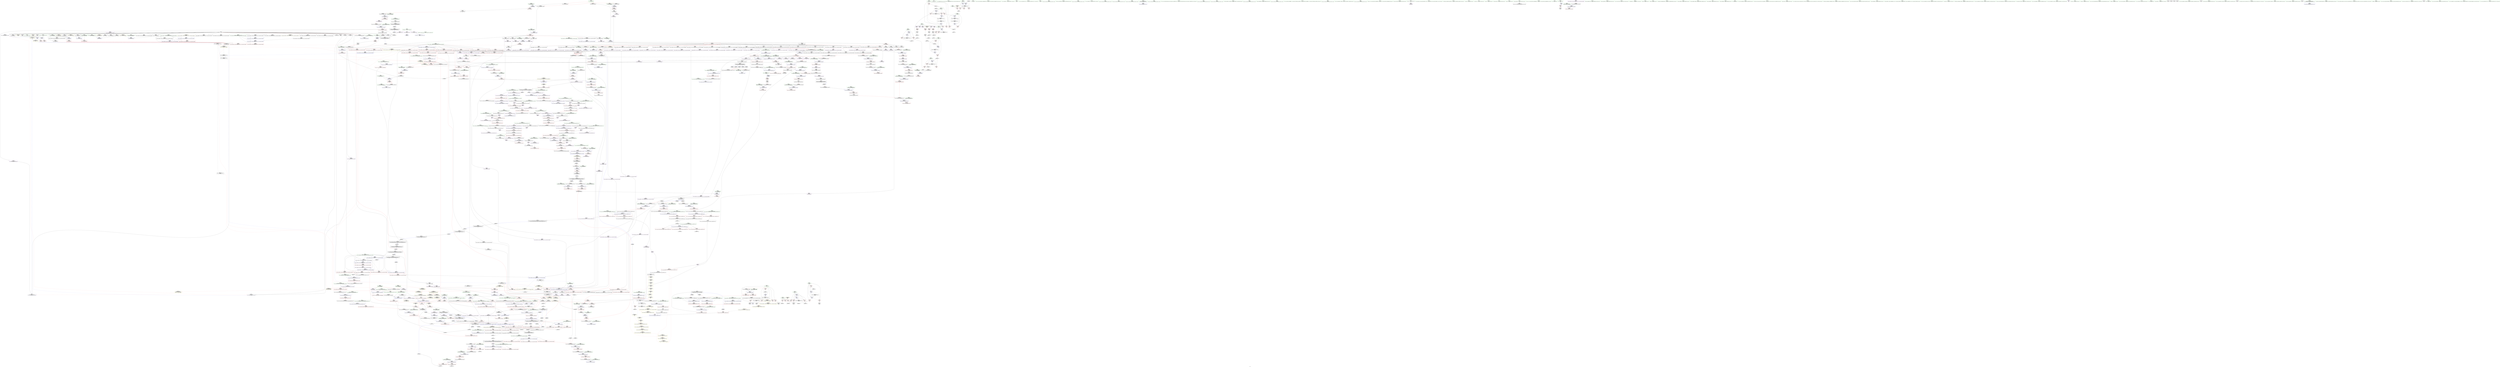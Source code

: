 digraph "SVFG" {
	label="SVFG";

	Node0x55cfa07a82e0 [shape=record,color=grey,label="{NodeID: 0\nNullPtr|{|<s32>86}}"];
	Node0x55cfa07a82e0 -> Node0x55cfa09f1b80[style=solid];
	Node0x55cfa07a82e0 -> Node0x55cfa09f1c80[style=solid];
	Node0x55cfa07a82e0 -> Node0x55cfa09f1d50[style=solid];
	Node0x55cfa07a82e0 -> Node0x55cfa09f1e20[style=solid];
	Node0x55cfa07a82e0 -> Node0x55cfa09f1ef0[style=solid];
	Node0x55cfa07a82e0 -> Node0x55cfa09f1fc0[style=solid];
	Node0x55cfa07a82e0 -> Node0x55cfa09f2090[style=solid];
	Node0x55cfa07a82e0 -> Node0x55cfa09f2160[style=solid];
	Node0x55cfa07a82e0 -> Node0x55cfa09f2230[style=solid];
	Node0x55cfa07a82e0 -> Node0x55cfa09f2300[style=solid];
	Node0x55cfa07a82e0 -> Node0x55cfa09f23d0[style=solid];
	Node0x55cfa07a82e0 -> Node0x55cfa09f24a0[style=solid];
	Node0x55cfa07a82e0 -> Node0x55cfa09f2570[style=solid];
	Node0x55cfa07a82e0 -> Node0x55cfa09f2640[style=solid];
	Node0x55cfa07a82e0 -> Node0x55cfa09f2710[style=solid];
	Node0x55cfa07a82e0 -> Node0x55cfa09f27e0[style=solid];
	Node0x55cfa07a82e0 -> Node0x55cfa09f28b0[style=solid];
	Node0x55cfa07a82e0 -> Node0x55cfa09f2980[style=solid];
	Node0x55cfa07a82e0 -> Node0x55cfa09f2a50[style=solid];
	Node0x55cfa07a82e0 -> Node0x55cfa09f2b20[style=solid];
	Node0x55cfa07a82e0 -> Node0x55cfa09f2bf0[style=solid];
	Node0x55cfa07a82e0 -> Node0x55cfa09f2cc0[style=solid];
	Node0x55cfa07a82e0 -> Node0x55cfa09f2d90[style=solid];
	Node0x55cfa07a82e0 -> Node0x55cfa09f2e60[style=solid];
	Node0x55cfa07a82e0 -> Node0x55cfa0a0f170[style=solid];
	Node0x55cfa07a82e0 -> Node0x55cfa09f94f0[style=solid];
	Node0x55cfa07a82e0 -> Node0x55cfa09f95c0[style=solid];
	Node0x55cfa07a82e0 -> Node0x55cfa09f9690[style=solid];
	Node0x55cfa07a82e0 -> Node0x55cfa09fb4a0[style=solid];
	Node0x55cfa07a82e0 -> Node0x55cfa0a366f0[style=solid];
	Node0x55cfa07a82e0 -> Node0x55cfa0a39e10[style=solid];
	Node0x55cfa07a82e0 -> Node0x55cfa0a3b490[style=solid];
	Node0x55cfa07a82e0:s32 -> Node0x55cfa0af5190[style=solid,color=red];
	Node0x55cfa0aa3ee0 [shape=record,color=yellow,style=double,label="{NodeID: 1882\n253V_2 = CSCHI(MR_253V_1)\npts\{9810000 \}\nCS[]}"];
	Node0x55cfa0aa3ee0 -> Node0x55cfa0a0af70[style=dashed];
	Node0x55cfa09f90e0 [shape=record,color=blue,label="{NodeID: 775\n349\<--348\nthis.addr\<--this\n_ZNSt6vectorIiSaIiEED2Ev\n}"];
	Node0x55cfa09f90e0 -> Node0x55cfa0a06b30[style=dashed];
	Node0x55cfa0a11180 [shape=record,color=yellow,style=double,label="{NodeID: 1550\n38V_1 = ENCHI(MR_38V_0)\npts\{720000 \}\nFun[_ZNSt6vectorIiSaIiEE17_M_realloc_insertIJRKiEEEvN9__gnu_cxx17__normal_iteratorIPiS1_EEDpOT_]|{|<s5>41|<s6>42}}"];
	Node0x55cfa0a11180 -> Node0x55cfa0a098b0[style=dashed];
	Node0x55cfa0a11180 -> Node0x55cfa0a09bf0[style=dashed];
	Node0x55cfa0a11180 -> Node0x55cfa0a09d90[style=dashed];
	Node0x55cfa0a11180 -> Node0x55cfa0a09f30[style=dashed];
	Node0x55cfa0a11180 -> Node0x55cfa09fbb20[style=dashed];
	Node0x55cfa0a11180:s5 -> Node0x55cfa0a7e6c0[style=dashed,color=red];
	Node0x55cfa0a11180:s6 -> Node0x55cfa0a825a0[style=dashed,color=red];
	Node0x55cfa09efcb0 [shape=record,color=purple,label="{NodeID: 443\n727\<--725\n_M_start\<--\n_ZNSt6vectorIiSaIiEE17_M_realloc_insertIJRKiEEEvN9__gnu_cxx17__normal_iteratorIPiS1_EEDpOT_\n}"];
	Node0x55cfa09efcb0 -> Node0x55cfa0a098b0[style=solid];
	Node0x55cfa09e3aa0 [shape=record,color=green,label="{NodeID: 111\n648\<--649\n__args.addr\<--__args.addr_field_insensitive\n_ZNSt16allocator_traitsISaIiEE9constructIiJRKiEEEvRS0_PT_DpOT0_\n}"];
	Node0x55cfa09e3aa0 -> Node0x55cfa0a08530[style=solid];
	Node0x55cfa09e3aa0 -> Node0x55cfa09fad50[style=solid];
	Node0x55cfa0af3260 [shape=record,color=black,label="{NodeID: 1993\n475 = PHI(372, 382, )\n0th arg _ZNSt12_Vector_baseIiSaIiEED2Ev }"];
	Node0x55cfa0af3260 -> Node0x55cfa09f9c40[style=solid];
	Node0x55cfa0a1a450 [shape=record,color=blue,label="{NodeID: 886\n1350\<--1336\ncoerce.dive1\<--__last.coerce\n_ZNSt20__uninitialized_copyILb1EE13__uninit_copyISt13move_iteratorIPiES3_EET0_T_S6_S5_\n}"];
	Node0x55cfa0a1a450 -> Node0x55cfa0a0ec60[style=dashed];
	Node0x55cfa0a05610 [shape=record,color=red,label="{NodeID: 554\n188\<--69\n\<--s22\nmain\n}"];
	Node0x55cfa0a05610 -> Node0x55cfa0a38790[style=solid];
	Node0x55cfa0a38190 [shape=record,color=grey,label="{NodeID: 1329\n229 = Binary(228, 85, )\n}"];
	Node0x55cfa09e8210 [shape=record,color=green,label="{NodeID: 222\n1412\<--1413\n__last.addr\<--__last.addr_field_insensitive\n_ZSt14__copy_move_a2ILb1EPiS0_ET1_T0_S2_S1_\n}"];
	Node0x55cfa09e8210 -> Node0x55cfa0a0d810[style=solid];
	Node0x55cfa09e8210 -> Node0x55cfa0a1ac70[style=solid];
	Node0x55cfa0a0b040 [shape=record,color=red,label="{NodeID: 665\n1002\<--996\nthis1\<--this.addr\n_ZNSt12_Vector_baseIiSaIiEE11_M_allocateEm\n}"];
	Node0x55cfa0a0b040 -> Node0x55cfa0a011d0[style=solid];
	Node0x55cfa09f61c0 [shape=record,color=black,label="{NodeID: 333\n888\<--887\n\<--\n_ZN9__gnu_cxx13new_allocatorIiE9constructIiJRKiEEEvPT_DpOT0_\n}"];
	Node0x55cfa09f61c0 -> Node0x55cfa09f6290[style=solid];
	Node0x55cfa078dfd0 [shape=record,color=green,label="{NodeID: 1\n7\<--1\n__dso_handle\<--dummyObj\nGlob }"];
	Node0x55cfa0aa4040 [shape=record,color=yellow,style=double,label="{NodeID: 1883\n34V_2 = CSCHI(MR_34V_1)\npts\{1227 \}\nCS[]|{<s0>49|<s1>52}}"];
	Node0x55cfa0aa4040:s0 -> Node0x55cfa0aa3c20[style=dashed,color=blue];
	Node0x55cfa0aa4040:s1 -> Node0x55cfa0aa3d80[style=dashed,color=blue];
	Node0x55cfa09f91b0 [shape=record,color=blue,label="{NodeID: 776\n351\<--378\nexn.slot\<--\n_ZNSt6vectorIiSaIiEED2Ev\n}"];
	Node0x55cfa09f91b0 -> Node0x55cfa0a06c00[style=dashed];
	Node0x55cfa0a11260 [shape=record,color=yellow,style=double,label="{NodeID: 1551\n53V_1 = ENCHI(MR_53V_0)\npts\{720001 \}\nFun[_ZNSt6vectorIiSaIiEE17_M_realloc_insertIJRKiEEEvN9__gnu_cxx17__normal_iteratorIPiS1_EEDpOT_]|{|<s3>41|<s4>42}}"];
	Node0x55cfa0a11260 -> Node0x55cfa0a09b20[style=dashed];
	Node0x55cfa0a11260 -> Node0x55cfa0a09cc0[style=dashed];
	Node0x55cfa0a11260 -> Node0x55cfa09fbbf0[style=dashed];
	Node0x55cfa0a11260:s3 -> Node0x55cfa0a7e6c0[style=dashed,color=red];
	Node0x55cfa0a11260:s4 -> Node0x55cfa0a825a0[style=dashed,color=red];
	Node0x55cfa09efd80 [shape=record,color=purple,label="{NodeID: 444\n741\<--740\nincdec.ptr\<--\n_ZNSt6vectorIiSaIiEE17_M_realloc_insertIJRKiEEEvN9__gnu_cxx17__normal_iteratorIPiS1_EEDpOT_\n}"];
	Node0x55cfa09efd80 -> Node0x55cfa09fb640[style=solid];
	Node0x55cfa09e3b70 [shape=record,color=green,label="{NodeID: 112\n658\<--659\n_ZSt7forwardIRKiEOT_RNSt16remove_referenceIS2_E4typeE\<--_ZSt7forwardIRKiEOT_RNSt16remove_referenceIS2_E4typeE_field_insensitive\n}"];
	Node0x55cfa0af3470 [shape=record,color=black,label="{NodeID: 1994\n634 = PHI(628, )\n0th arg _ZN9__gnu_cxx13new_allocatorIiED2Ev }"];
	Node0x55cfa0af3470 -> Node0x55cfa09faae0[style=solid];
	Node0x55cfa0a1a520 [shape=record,color=blue,label="{NodeID: 887\n1342\<--1337\n__result.addr\<--__result\n_ZNSt20__uninitialized_copyILb1EE13__uninit_copyISt13move_iteratorIPiES3_EET0_T_S6_S5_\n}"];
	Node0x55cfa0a1a520 -> Node0x55cfa0a0d260[style=dashed];
	Node0x55cfa0a056e0 [shape=record,color=red,label="{NodeID: 555\n218\<--69\n\<--s22\nmain\n}"];
	Node0x55cfa0a056e0 -> Node0x55cfa0a37e90[style=solid];
	Node0x55cfa0a38310 [shape=record,color=grey,label="{NodeID: 1330\n237 = Binary(236, 85, )\n}"];
	Node0x55cfa0a38310 -> Node0x55cfa0a10380[style=solid];
	Node0x55cfa09e82e0 [shape=record,color=green,label="{NodeID: 223\n1414\<--1415\n__result.addr\<--__result.addr_field_insensitive\n_ZSt14__copy_move_a2ILb1EPiS0_ET1_T0_S2_S1_\n}"];
	Node0x55cfa09e82e0 -> Node0x55cfa0a0d8e0[style=solid];
	Node0x55cfa09e82e0 -> Node0x55cfa0a1ad40[style=solid];
	Node0x55cfa0a0b110 [shape=record,color=red,label="{NodeID: 666\n1003\<--998\n\<--__n.addr\n_ZNSt12_Vector_baseIiSaIiEE11_M_allocateEm\n}"];
	Node0x55cfa0a0b110 -> Node0x55cfa0a3b310[style=solid];
	Node0x55cfa09f6290 [shape=record,color=black,label="{NodeID: 334\n889\<--888\n\<--\n_ZN9__gnu_cxx13new_allocatorIiE9constructIiJRKiEEEvPT_DpOT0_\n}"];
	Node0x55cfa09f6290 -> Node0x55cfa09fc0d0[style=solid];
	Node0x55cfa079ec80 [shape=record,color=green,label="{NodeID: 2\n10\<--1\n_ZSt3cin\<--dummyObj\nGlob }"];
	Node0x55cfa0aa41a0 [shape=record,color=yellow,style=double,label="{NodeID: 1884\n34V_2 = CSCHI(MR_34V_1)\npts\{1227 \}\nCS[]|{<s0>81}}"];
	Node0x55cfa0aa41a0:s0 -> Node0x55cfa0aa4040[style=dashed,color=blue];
	Node0x55cfa09f9280 [shape=record,color=blue,label="{NodeID: 777\n353\<--380\nehselector.slot\<--\n_ZNSt6vectorIiSaIiEED2Ev\n}"];
	Node0x55cfa09efe50 [shape=record,color=purple,label="{NodeID: 445\n746\<--745\n_M_impl13\<--\n_ZNSt6vectorIiSaIiEE17_M_realloc_insertIJRKiEEEvN9__gnu_cxx17__normal_iteratorIPiS1_EEDpOT_\n}"];
	Node0x55cfa09e3c70 [shape=record,color=green,label="{NodeID: 113\n661\<--662\n_ZN9__gnu_cxx13new_allocatorIiE9constructIiJRKiEEEvPT_DpOT0_\<--_ZN9__gnu_cxx13new_allocatorIiE9constructIiJRKiEEEvPT_DpOT0__field_insensitive\n}"];
	Node0x55cfa0af3580 [shape=record,color=black,label="{NodeID: 1995\n466 = PHI(365, 734, 750, 786, 806, )\n0th arg _ZNSt12_Vector_baseIiSaIiEE19_M_get_Tp_allocatorEv }"];
	Node0x55cfa0af3580 -> Node0x55cfa09f9b70[style=solid];
	Node0x55cfa0a1a5f0 [shape=record,color=blue, style = dotted,label="{NodeID: 888\n1578\<--1580\noffset_0\<--dummyVal\n_ZNSt20__uninitialized_copyILb1EE13__uninit_copyISt13move_iteratorIPiES3_EET0_T_S6_S5_\n}"];
	Node0x55cfa0a1a5f0 -> Node0x55cfa0a0d330[style=dashed];
	Node0x55cfa0a057b0 [shape=record,color=red,label="{NodeID: 556\n170\<--73\n\<--i23\nmain\n}"];
	Node0x55cfa0a057b0 -> Node0x55cfa0a3ae90[style=solid];
	Node0x55cfa0a38490 [shape=record,color=grey,label="{NodeID: 1331\n1494 = Binary(1493, 497, )\n}"];
	Node0x55cfa0a38490 -> Node0x55cfa0a1b560[style=solid];
	Node0x55cfa09e83b0 [shape=record,color=green,label="{NodeID: 224\n1421\<--1422\n_ZSt12__niter_baseIPiET_S1_\<--_ZSt12__niter_baseIPiET_S1__field_insensitive\n}"];
	Node0x55cfa0a0b1e0 [shape=record,color=red,label="{NodeID: 667\n1008\<--998\n\<--__n.addr\n_ZNSt12_Vector_baseIiSaIiEE11_M_allocateEm\n|{<s0>78}}"];
	Node0x55cfa0a0b1e0:s0 -> Node0x55cfa0af6100[style=solid,color=red];
	Node0x55cfa09f6360 [shape=record,color=black,label="{NodeID: 335\n895\<--900\n_ZSt7forwardIRKiEOT_RNSt16remove_referenceIS2_E4typeE_ret\<--\n_ZSt7forwardIRKiEOT_RNSt16remove_referenceIS2_E4typeE\n|{<s0>39|<s1>45|<s2>65}}"];
	Node0x55cfa09f6360:s0 -> Node0x55cfa0af1930[style=solid,color=blue];
	Node0x55cfa09f6360:s1 -> Node0x55cfa0af1fa0[style=solid,color=blue];
	Node0x55cfa09f6360:s2 -> Node0x55cfa0af15e0[style=solid,color=blue];
	Node0x55cfa0790130 [shape=record,color=green,label="{NodeID: 3\n11\<--1\n.str\<--dummyObj\nGlob }"];
	Node0x55cfa0aa4300 [shape=record,color=yellow,style=double,label="{NodeID: 1885\n132V_2 = CSCHI(MR_132V_1)\npts\{12800000 \}\nCS[]}"];
	Node0x55cfa0aa4300 -> Node0x55cfa0a0cf20[style=dashed];
	Node0x55cfa09f9350 [shape=record,color=blue,label="{NodeID: 778\n390\<--389\nthis.addr\<--this\n_ZNSt12_Vector_baseIiSaIiEEC2Ev\n}"];
	Node0x55cfa09f9350 -> Node0x55cfa0a06e70[style=dashed];
	Node0x55cfa09eff20 [shape=record,color=purple,label="{NodeID: 446\n747\<--745\n_M_finish\<--\n_ZNSt6vectorIiSaIiEE17_M_realloc_insertIJRKiEEEvN9__gnu_cxx17__normal_iteratorIPiS1_EEDpOT_\n}"];
	Node0x55cfa09eff20 -> Node0x55cfa0a09b20[style=solid];
	Node0x55cfa09e8880 [shape=record,color=green,label="{NodeID: 114\n668\<--669\n__position\<--__position_field_insensitive\n_ZNSt6vectorIiSaIiEE17_M_realloc_insertIJRKiEEEvN9__gnu_cxx17__normal_iteratorIPiS1_EEDpOT_\n|{|<s1>43|<s2>47|<s3>50}}"];
	Node0x55cfa09e8880 -> Node0x55cfa09ef970[style=solid];
	Node0x55cfa09e8880:s1 -> Node0x55cfa0af2fe0[style=solid,color=red];
	Node0x55cfa09e8880:s2 -> Node0x55cfa0af5260[style=solid,color=red];
	Node0x55cfa09e8880:s3 -> Node0x55cfa0af5260[style=solid,color=red];
	Node0x55cfa0af39a0 [shape=record,color=black,label="{NodeID: 1996\n1164 = PHI(1149, 1215, )\n0th arg _ZNK9__gnu_cxx13new_allocatorIiE8max_sizeEv }"];
	Node0x55cfa0af39a0 -> Node0x55cfa0a191a0[style=solid];
	Node0x55cfa0a1a6c0 [shape=record,color=blue, style = dotted,label="{NodeID: 889\n1581\<--1583\noffset_0\<--dummyVal\n_ZNSt20__uninitialized_copyILb1EE13__uninit_copyISt13move_iteratorIPiES3_EET0_T_S6_S5_\n}"];
	Node0x55cfa0a1a6c0 -> Node0x55cfa0a0d400[style=dashed];
	Node0x55cfa0a05880 [shape=record,color=red,label="{NodeID: 557\n175\<--73\n\<--i23\nmain\n}"];
	Node0x55cfa0a05880 -> Node0x55cfa09f32a0[style=solid];
	Node0x55cfa0a38610 [shape=record,color=grey,label="{NodeID: 1332\n197 = Binary(191, 196, )\n}"];
	Node0x55cfa0a38610 -> Node0x55cfa0a3aa10[style=solid];
	Node0x55cfa09e84b0 [shape=record,color=green,label="{NodeID: 225\n1428\<--1429\n_ZSt13__copy_move_aILb1EPiS0_ET1_T0_S2_S1_\<--_ZSt13__copy_move_aILb1EPiS0_ET1_T0_S2_S1__field_insensitive\n}"];
	Node0x55cfa0a0b2b0 [shape=record,color=red,label="{NodeID: 668\n1037\<--1021\n\<--__first.addr\n_ZSt34__uninitialized_move_if_noexcept_aIPiS0_SaIiEET0_T_S3_S2_RT1_\n|{<s0>79}}"];
	Node0x55cfa0a0b2b0:s0 -> Node0x55cfa0af64c0[style=solid,color=red];
	Node0x55cfa0a7d610 [shape=record,color=yellow,style=double,label="{NodeID: 1443\n323V_1 = ENCHI(MR_323V_0)\npts\{14340000 \}\nFun[_ZNKSt13move_iteratorIPiE4baseEv]}"];
	Node0x55cfa0a7d610 -> Node0x55cfa0a0e510[style=dashed];
	Node0x55cfa09f6430 [shape=record,color=black,label="{NodeID: 336\n902\<--956\n_ZNKSt6vectorIiSaIiEE12_M_check_lenEmPKc_ret\<--cond\n_ZNKSt6vectorIiSaIiEE12_M_check_lenEmPKc\n|{<s0>41}}"];
	Node0x55cfa09f6430:s0 -> Node0x55cfa0af1b30[style=solid,color=blue];
	Node0x55cfa07b0080 [shape=record,color=green,label="{NodeID: 4\n13\<--1\n.str.1\<--dummyObj\nGlob }"];
	Node0x55cfa0aa4460 [shape=record,color=yellow,style=double,label="{NodeID: 1886\n34V_2 = CSCHI(MR_34V_1)\npts\{1227 \}\nCS[]|{<s0>92}}"];
	Node0x55cfa0aa4460:s0 -> Node0x55cfa0aa41a0[style=dashed,color=blue];
	Node0x55cfa09f9420 [shape=record,color=blue,label="{NodeID: 779\n413\<--412\nthis.addr\<--this\n_ZNSt12_Vector_baseIiSaIiEE12_Vector_implC2Ev\n}"];
	Node0x55cfa09f9420 -> Node0x55cfa0a06f40[style=dashed];
	Node0x55cfa09efff0 [shape=record,color=purple,label="{NodeID: 447\n767\<--766\n_M_impl17\<--\n_ZNSt6vectorIiSaIiEE17_M_realloc_insertIJRKiEEEvN9__gnu_cxx17__normal_iteratorIPiS1_EEDpOT_\n}"];
	Node0x55cfa09efff0 -> Node0x55cfa09f5db0[style=solid];
	Node0x55cfa09e8950 [shape=record,color=green,label="{NodeID: 115\n670\<--671\nthis.addr\<--this.addr_field_insensitive\n_ZNSt6vectorIiSaIiEE17_M_realloc_insertIJRKiEEEvN9__gnu_cxx17__normal_iteratorIPiS1_EEDpOT_\n}"];
	Node0x55cfa09e8950 -> Node0x55cfa0a08600[style=solid];
	Node0x55cfa09e8950 -> Node0x55cfa09faef0[style=solid];
	Node0x55cfa0af3af0 [shape=record,color=black,label="{NodeID: 1997\n857 = PHI(281, )\n0th arg _ZNSt6vectorIiSaIiEE3endEv }"];
	Node0x55cfa0af3af0 -> Node0x55cfa09fbd90[style=solid];
	Node0x55cfa0a1a790 [shape=record,color=blue,label="{NodeID: 890\n1382\<--1369\ncoerce.dive\<--__first.coerce\n_ZSt4copyISt13move_iteratorIPiES1_ET0_T_S4_S3_\n}"];
	Node0x55cfa0a1a790 -> Node0x55cfa0a0ed30[style=dashed];
	Node0x55cfa0a05950 [shape=record,color=red,label="{NodeID: 558\n182\<--73\n\<--i23\nmain\n}"];
	Node0x55cfa0a05950 -> Node0x55cfa09f3440[style=solid];
	Node0x55cfa0a38790 [shape=record,color=grey,label="{NodeID: 1333\n189 = Binary(188, 187, )\n}"];
	Node0x55cfa0a38790 -> Node0x55cfa0a0ff70[style=solid];
	Node0x55cfa09e85b0 [shape=record,color=green,label="{NodeID: 226\n1433\<--1434\n__it\<--__it_field_insensitive\n_ZSt12__miter_baseIPiEDTcl12__miter_basecldtfp_4baseEEESt13move_iteratorIT_E\n|{|<s1>109}}"];
	Node0x55cfa09e85b0 -> Node0x55cfa0a03660[style=solid];
	Node0x55cfa09e85b0:s1 -> Node0x55cfa0aecb90[style=solid,color=red];
	Node0x55cfa0a0b380 [shape=record,color=red,label="{NodeID: 669\n1043\<--1023\n\<--__last.addr\n_ZSt34__uninitialized_move_if_noexcept_aIPiS0_SaIiEET0_T_S3_S2_RT1_\n|{<s0>80}}"];
	Node0x55cfa0a0b380:s0 -> Node0x55cfa0af64c0[style=solid,color=red];
	Node0x55cfa09f6500 [shape=record,color=black,label="{NodeID: 337\n973\<--969\nsub.ptr.lhs.cast\<--\n_ZN9__gnu_cxxmiIPiSt6vectorIiSaIiEEEENS_17__normal_iteratorIT_T0_E15difference_typeERKS8_SB_\n}"];
	Node0x55cfa09f6500 -> Node0x55cfa0a36f90[style=solid];
	Node0x55cfa0768100 [shape=record,color=green,label="{NodeID: 5\n16\<--1\n\<--dummyObj\nCan only get source location for instruction, argument, global var or function.}"];
	Node0x55cfa0aa45c0 [shape=record,color=yellow,style=double,label="{NodeID: 1887\n34V_2 = CSCHI(MR_34V_1)\npts\{1227 \}\nCS[]|{<s0>96}}"];
	Node0x55cfa0aa45c0:s0 -> Node0x55cfa0aa4460[style=dashed,color=blue];
	Node0x55cfa09f94f0 [shape=record,color=blue, style = dotted,label="{NodeID: 780\n421\<--3\n_M_start\<--dummyVal\n_ZNSt12_Vector_baseIiSaIiEE12_Vector_implC2Ev\n|{<s0>23}}"];
	Node0x55cfa09f94f0:s0 -> Node0x55cfa0aa3800[style=dashed,color=blue];
	Node0x55cfa09f00c0 [shape=record,color=purple,label="{NodeID: 448\n799\<--798\n_M_impl25\<--\n_ZNSt6vectorIiSaIiEE17_M_realloc_insertIJRKiEEEvN9__gnu_cxx17__normal_iteratorIPiS1_EEDpOT_\n}"];
	Node0x55cfa09e8a20 [shape=record,color=green,label="{NodeID: 116\n672\<--673\n__args.addr\<--__args.addr_field_insensitive\n_ZNSt6vectorIiSaIiEE17_M_realloc_insertIJRKiEEEvN9__gnu_cxx17__normal_iteratorIPiS1_EEDpOT_\n}"];
	Node0x55cfa09e8a20 -> Node0x55cfa0a086d0[style=solid];
	Node0x55cfa09e8a20 -> Node0x55cfa09fafc0[style=solid];
	Node0x55cfa0af3c00 [shape=record,color=black,label="{NodeID: 1998\n1445 = PHI(1420, )\n0th arg _ZSt13__copy_move_aILb1EPiS0_ET1_T0_S2_S1_ }"];
	Node0x55cfa0af3c00 -> Node0x55cfa0a1aee0[style=solid];
	Node0x55cfa0a1a860 [shape=record,color=blue,label="{NodeID: 891\n1384\<--1370\ncoerce.dive1\<--__last.coerce\n_ZSt4copyISt13move_iteratorIPiES1_ET0_T_S4_S3_\n}"];
	Node0x55cfa0a1a860 -> Node0x55cfa0a0ee00[style=dashed];
	Node0x55cfa0a05a20 [shape=record,color=red,label="{NodeID: 559\n192\<--73\n\<--i23\nmain\n}"];
	Node0x55cfa0a05a20 -> Node0x55cfa09f35e0[style=solid];
	Node0x55cfa0a38910 [shape=record,color=grey,label="{NodeID: 1334\n1114 = Binary(1113, 497, )\n}"];
	Node0x55cfa0a38910 -> Node0x55cfa09f7200[style=solid];
	Node0x55cfa09e8680 [shape=record,color=green,label="{NodeID: 227\n1438\<--1439\n_ZNKSt13move_iteratorIPiE4baseEv\<--_ZNKSt13move_iteratorIPiE4baseEv_field_insensitive\n}"];
	Node0x55cfa0a0b450 [shape=record,color=red,label="{NodeID: 670\n1047\<--1025\n\<--__result.addr\n_ZSt34__uninitialized_move_if_noexcept_aIPiS0_SaIiEET0_T_S3_S2_RT1_\n|{<s0>81}}"];
	Node0x55cfa0a0b450:s0 -> Node0x55cfa0af78c0[style=solid,color=red];
	Node0x55cfa09f65d0 [shape=record,color=black,label="{NodeID: 338\n974\<--972\nsub.ptr.rhs.cast\<--\n_ZN9__gnu_cxxmiIPiSt6vectorIiSaIiEEEENS_17__normal_iteratorIT_T0_E15difference_typeERKS8_SB_\n}"];
	Node0x55cfa09f65d0 -> Node0x55cfa0a36f90[style=solid];
	Node0x55cfa076a740 [shape=record,color=green,label="{NodeID: 6\n80\<--1\n\<--dummyObj\nCan only get source location for instruction, argument, global var or function.}"];
	Node0x55cfa0aa4720 [shape=record,color=yellow,style=double,label="{NodeID: 1888\n34V_2 = CSCHI(MR_34V_1)\npts\{1227 \}\nCS[]|{<s0>99}}"];
	Node0x55cfa0aa4720:s0 -> Node0x55cfa0aa45c0[style=dashed,color=blue];
	Node0x55cfa09f95c0 [shape=record,color=blue, style = dotted,label="{NodeID: 781\n423\<--3\n_M_finish\<--dummyVal\n_ZNSt12_Vector_baseIiSaIiEE12_Vector_implC2Ev\n|{<s0>23}}"];
	Node0x55cfa09f95c0:s0 -> Node0x55cfa0aa3800[style=dashed,color=blue];
	Node0x55cfa09f0190 [shape=record,color=purple,label="{NodeID: 449\n800\<--798\n_M_start26\<--\n_ZNSt6vectorIiSaIiEE17_M_realloc_insertIJRKiEEEvN9__gnu_cxx17__normal_iteratorIPiS1_EEDpOT_\n}"];
	Node0x55cfa09f0190 -> Node0x55cfa0a09bf0[style=solid];
	Node0x55cfa09e8af0 [shape=record,color=green,label="{NodeID: 117\n674\<--675\n__len\<--__len_field_insensitive\n_ZNSt6vectorIiSaIiEE17_M_realloc_insertIJRKiEEEvN9__gnu_cxx17__normal_iteratorIPiS1_EEDpOT_\n}"];
	Node0x55cfa09e8af0 -> Node0x55cfa0a087a0[style=solid];
	Node0x55cfa09e8af0 -> Node0x55cfa0a08870[style=solid];
	Node0x55cfa09e8af0 -> Node0x55cfa0a08940[style=solid];
	Node0x55cfa09e8af0 -> Node0x55cfa09fb090[style=solid];
	Node0x55cfa0af3d10 [shape=record,color=black,label="{NodeID: 1999\n1446 = PHI(1424, )\n1st arg _ZSt13__copy_move_aILb1EPiS0_ET1_T0_S2_S1_ }"];
	Node0x55cfa0af3d10 -> Node0x55cfa0a1afb0[style=solid];
	Node0x55cfa0a1a930 [shape=record,color=blue,label="{NodeID: 892\n1376\<--1371\n__result.addr\<--__result\n_ZSt4copyISt13move_iteratorIPiES1_ET0_T_S4_S3_\n}"];
	Node0x55cfa0a1a930 -> Node0x55cfa0a0d4d0[style=dashed];
	Node0x55cfa0a05af0 [shape=record,color=red,label="{NodeID: 560\n214\<--73\n\<--i23\nmain\n}"];
	Node0x55cfa0a05af0 -> Node0x55cfa0a37d10[style=solid];
	Node0x55cfa0a38a90 [shape=record,color=grey,label="{NodeID: 1335\n187 = Binary(181, 186, )\n}"];
	Node0x55cfa0a38a90 -> Node0x55cfa0a38790[style=solid];
	Node0x55cfa09e8780 [shape=record,color=green,label="{NodeID: 228\n1441\<--1442\n_ZSt12__miter_baseIPiET_S1_\<--_ZSt12__miter_baseIPiET_S1__field_insensitive\n}"];
	Node0x55cfa0a0b520 [shape=record,color=red,label="{NodeID: 671\n1048\<--1027\n\<--__alloc.addr\n_ZSt34__uninitialized_move_if_noexcept_aIPiS0_SaIiEET0_T_S3_S2_RT1_\n|{<s0>81}}"];
	Node0x55cfa0a0b520:s0 -> Node0x55cfa0af7a00[style=solid,color=red];
	Node0x55cfa0a7d8e0 [shape=record,color=yellow,style=double,label="{NodeID: 1446\n38V_1 = ENCHI(MR_38V_0)\npts\{720000 \}\nFun[_ZNSt6vectorIiSaIiEEixEm]}"];
	Node0x55cfa0a7d8e0 -> Node0x55cfa0a06a60[style=dashed];
	Node0x55cfa09f66a0 [shape=record,color=black,label="{NodeID: 339\n958\<--976\n_ZN9__gnu_cxxmiIPiSt6vectorIiSaIiEEEENS_17__normal_iteratorIT_T0_E15difference_typeERKS8_SB__ret\<--sub.ptr.div\n_ZN9__gnu_cxxmiIPiSt6vectorIiSaIiEEEENS_17__normal_iteratorIT_T0_E15difference_typeERKS8_SB_\n|{<s0>43}}"];
	Node0x55cfa09f66a0:s0 -> Node0x55cfa0af1d50[style=solid,color=blue];
	Node0x55cfa09c4de0 [shape=record,color=green,label="{NodeID: 7\n85\<--1\n\<--dummyObj\nCan only get source location for instruction, argument, global var or function.}"];
	Node0x55cfa0aa4880 [shape=record,color=yellow,style=double,label="{NodeID: 1889\n34V_2 = CSCHI(MR_34V_1)\npts\{1227 \}\nCS[]|{<s0>104}}"];
	Node0x55cfa0aa4880:s0 -> Node0x55cfa0aa4720[style=dashed,color=blue];
	Node0x55cfa09f9690 [shape=record,color=blue, style = dotted,label="{NodeID: 782\n425\<--3\n_M_end_of_storage\<--dummyVal\n_ZNSt12_Vector_baseIiSaIiEE12_Vector_implC2Ev\n|{<s0>23}}"];
	Node0x55cfa09f9690:s0 -> Node0x55cfa0aa3800[style=dashed,color=blue];
	Node0x55cfa09f0260 [shape=record,color=purple,label="{NodeID: 450\n803\<--802\n_M_impl27\<--\n_ZNSt6vectorIiSaIiEE17_M_realloc_insertIJRKiEEEvN9__gnu_cxx17__normal_iteratorIPiS1_EEDpOT_\n}"];
	Node0x55cfa09e8bc0 [shape=record,color=green,label="{NodeID: 118\n676\<--677\n__elems_before\<--__elems_before_field_insensitive\n_ZNSt6vectorIiSaIiEE17_M_realloc_insertIJRKiEEEvN9__gnu_cxx17__normal_iteratorIPiS1_EEDpOT_\n}"];
	Node0x55cfa09e8bc0 -> Node0x55cfa0a08a10[style=solid];
	Node0x55cfa09e8bc0 -> Node0x55cfa0a08ae0[style=solid];
	Node0x55cfa09e8bc0 -> Node0x55cfa09fb230[style=solid];
	Node0x55cfa0af3e20 [shape=record,color=black,label="{NodeID: 2000\n1447 = PHI(1426, )\n2nd arg _ZSt13__copy_move_aILb1EPiS0_ET1_T0_S2_S1_ }"];
	Node0x55cfa0af3e20 -> Node0x55cfa0a1b080[style=solid];
	Node0x55cfa0a1aa00 [shape=record,color=blue, style = dotted,label="{NodeID: 893\n1584\<--1586\noffset_0\<--dummyVal\n_ZSt4copyISt13move_iteratorIPiES1_ET0_T_S4_S3_\n}"];
	Node0x55cfa0a1aa00 -> Node0x55cfa0a0d5a0[style=dashed];
	Node0x55cfa0a05bc0 [shape=record,color=red,label="{NodeID: 561\n242\<--75\nexn\<--exn.slot\nmain\n}"];
	Node0x55cfa0a38c10 [shape=record,color=grey,label="{NodeID: 1336\n1113 = Binary(1111, 1112, )\n}"];
	Node0x55cfa0a38c10 -> Node0x55cfa0a38910[style=solid];
	Node0x55cfa09f0c50 [shape=record,color=green,label="{NodeID: 229\n1448\<--1449\n__first.addr\<--__first.addr_field_insensitive\n_ZSt13__copy_move_aILb1EPiS0_ET1_T0_S2_S1_\n}"];
	Node0x55cfa09f0c50 -> Node0x55cfa0a0d9b0[style=solid];
	Node0x55cfa09f0c50 -> Node0x55cfa0a1aee0[style=solid];
	Node0x55cfa0a0b5f0 [shape=record,color=red,label="{NodeID: 672\n1050\<--1049\n\<--coerce.dive4\n_ZSt34__uninitialized_move_if_noexcept_aIPiS0_SaIiEET0_T_S3_S2_RT1_\n|{<s0>81}}"];
	Node0x55cfa0a0b5f0:s0 -> Node0x55cfa0af7640[style=solid,color=red];
	Node0x55cfa0a7d9c0 [shape=record,color=yellow,style=double,label="{NodeID: 1447\n34V_1 = ENCHI(MR_34V_0)\npts\{1227 \}\nFun[_ZSt4copyISt13move_iteratorIPiES1_ET0_T_S4_S3_]|{<s0>104}}"];
	Node0x55cfa0a7d9c0:s0 -> Node0x55cfa0a125b0[style=dashed,color=red];
	Node0x55cfa09f6770 [shape=record,color=black,label="{NodeID: 340\n986\<--985\n\<--this1\n_ZNSt6vectorIiSaIiEE5beginEv\n}"];
	Node0x55cfa09f6770 -> Node0x55cfa0a01030[style=solid];
	Node0x55cfa09f6770 -> Node0x55cfa0a01100[style=solid];
	Node0x55cfa09c5120 [shape=record,color=green,label="{NodeID: 8\n111\<--1\n\<--dummyObj\nCan only get source location for instruction, argument, global var or function.}"];
	Node0x55cfa0aa49e0 [shape=record,color=yellow,style=double,label="{NodeID: 1890\n34V_2 = CSCHI(MR_34V_1)\npts\{1227 \}\nCS[]|{<s0>108}}"];
	Node0x55cfa0aa49e0:s0 -> Node0x55cfa0aa4880[style=dashed,color=blue];
	Node0x55cfa09f9760 [shape=record,color=blue,label="{NodeID: 783\n430\<--429\nthis.addr\<--this\n_ZNSaIiEC2Ev\n}"];
	Node0x55cfa09f9760 -> Node0x55cfa0a07010[style=dashed];
	Node0x55cfa09f0330 [shape=record,color=purple,label="{NodeID: 451\n804\<--802\n_M_finish28\<--\n_ZNSt6vectorIiSaIiEE17_M_realloc_insertIJRKiEEEvN9__gnu_cxx17__normal_iteratorIPiS1_EEDpOT_\n}"];
	Node0x55cfa09f0330 -> Node0x55cfa0a09cc0[style=solid];
	Node0x55cfa09e8c90 [shape=record,color=green,label="{NodeID: 119\n678\<--679\nref.tmp\<--ref.tmp_field_insensitive\n_ZNSt6vectorIiSaIiEE17_M_realloc_insertIJRKiEEEvN9__gnu_cxx17__normal_iteratorIPiS1_EEDpOT_\n|{|<s1>43}}"];
	Node0x55cfa09e8c90 -> Node0x55cfa09efa40[style=solid];
	Node0x55cfa09e8c90:s1 -> Node0x55cfa0af3120[style=solid,color=red];
	Node0x55cfa0af3f30 [shape=record,color=black,label="{NodeID: 2001\n389 = PHI(259, )\n0th arg _ZNSt12_Vector_baseIiSaIiEEC2Ev }"];
	Node0x55cfa0af3f30 -> Node0x55cfa09f9350[style=solid];
	Node0x55cfa0a1aad0 [shape=record,color=blue, style = dotted,label="{NodeID: 894\n1587\<--1589\noffset_0\<--dummyVal\n_ZSt4copyISt13move_iteratorIPiES1_ET0_T_S4_S3_\n}"];
	Node0x55cfa0a1aad0 -> Node0x55cfa0a0d670[style=dashed];
	Node0x55cfa0a05c90 [shape=record,color=red,label="{NodeID: 562\n243\<--77\nsel\<--ehselector.slot\nmain\n}"];
	Node0x55cfa0a38d90 [shape=record,color=grey,label="{NodeID: 1337\n180 = Binary(174, 179, )\n}"];
	Node0x55cfa0a38d90 -> Node0x55cfa0a38f10[style=solid];
	Node0x55cfa09f0d20 [shape=record,color=green,label="{NodeID: 230\n1450\<--1451\n__last.addr\<--__last.addr_field_insensitive\n_ZSt13__copy_move_aILb1EPiS0_ET1_T0_S2_S1_\n}"];
	Node0x55cfa09f0d20 -> Node0x55cfa0a0da80[style=solid];
	Node0x55cfa09f0d20 -> Node0x55cfa0a1afb0[style=solid];
	Node0x55cfa0a0b6c0 [shape=record,color=red,label="{NodeID: 673\n1052\<--1051\n\<--coerce.dive5\n_ZSt34__uninitialized_move_if_noexcept_aIPiS0_SaIiEET0_T_S3_S2_RT1_\n|{<s0>81}}"];
	Node0x55cfa0a0b6c0:s0 -> Node0x55cfa0af7780[style=solid,color=red];
	Node0x55cfa09f6840 [shape=record,color=black,label="{NodeID: 341\n978\<--991\n_ZNSt6vectorIiSaIiEE5beginEv_ret\<--\n_ZNSt6vectorIiSaIiEE5beginEv\n|{<s0>42}}"];
	Node0x55cfa09f6840:s0 -> Node0x55cfa0af1c40[style=solid,color=blue];
	Node0x55cfa09c51e0 [shape=record,color=green,label="{NodeID: 9\n113\<--1\n\<--dummyObj\nCan only get source location for instruction, argument, global var or function.}"];
	Node0x55cfa0ade400 [shape=record,color=black,label="{NodeID: 1891\n874 = PHI(654, )\n0th arg _ZN9__gnu_cxx13new_allocatorIiE9constructIiJRKiEEEvPT_DpOT0_ }"];
	Node0x55cfa0ade400 -> Node0x55cfa09fbe60[style=solid];
	Node0x55cfa09f9830 [shape=record,color=blue,label="{NodeID: 784\n441\<--440\nthis.addr\<--this\n_ZN9__gnu_cxx13new_allocatorIiEC2Ev\n}"];
	Node0x55cfa09f9830 -> Node0x55cfa0a070e0[style=dashed];
	Node0x55cfa0a119c0 [shape=record,color=yellow,style=double,label="{NodeID: 1559\n28V_1 = ENCHI(MR_28V_0)\npts\{74 \}\nFun[_ZNSt6vectorIiSaIiEE9push_backERKi]|{<s0>15|<s1>17}}"];
	Node0x55cfa0a119c0:s0 -> Node0x55cfa0a815a0[style=dashed,color=red];
	Node0x55cfa0a119c0:s1 -> Node0x55cfa0a10890[style=dashed,color=red];
	Node0x55cfa09f0400 [shape=record,color=purple,label="{NodeID: 452\n811\<--810\n_M_impl30\<--\n_ZNSt6vectorIiSaIiEE17_M_realloc_insertIJRKiEEEvN9__gnu_cxx17__normal_iteratorIPiS1_EEDpOT_\n}"];
	Node0x55cfa09e8d60 [shape=record,color=green,label="{NodeID: 120\n680\<--681\n__new_start\<--__new_start_field_insensitive\n_ZNSt6vectorIiSaIiEE17_M_realloc_insertIJRKiEEEvN9__gnu_cxx17__normal_iteratorIPiS1_EEDpOT_\n}"];
	Node0x55cfa09e8d60 -> Node0x55cfa0a08bb0[style=solid];
	Node0x55cfa09e8d60 -> Node0x55cfa0a08c80[style=solid];
	Node0x55cfa09e8d60 -> Node0x55cfa0a08d50[style=solid];
	Node0x55cfa09e8d60 -> Node0x55cfa0a08e20[style=solid];
	Node0x55cfa09e8d60 -> Node0x55cfa0a08ef0[style=solid];
	Node0x55cfa09e8d60 -> Node0x55cfa0a08fc0[style=solid];
	Node0x55cfa09e8d60 -> Node0x55cfa0a09090[style=solid];
	Node0x55cfa09e8d60 -> Node0x55cfa0a09160[style=solid];
	Node0x55cfa09e8d60 -> Node0x55cfa09fb300[style=solid];
	Node0x55cfa0af4040 [shape=record,color=black,label="{NodeID: 2002\n1549 = PHI(1075, )\n0th arg _ZN9__gnu_cxx13new_allocatorIiE7destroyIiEEvPT_ }"];
	Node0x55cfa0af4040 -> Node0x55cfa0a1bb10[style=solid];
	Node0x55cfa0a1aba0 [shape=record,color=blue,label="{NodeID: 895\n1410\<--1407\n__first.addr\<--__first\n_ZSt14__copy_move_a2ILb1EPiS0_ET1_T0_S2_S1_\n}"];
	Node0x55cfa0a1aba0 -> Node0x55cfa0a0d740[style=dashed];
	Node0x55cfa0a05d60 [shape=record,color=red,label="{NodeID: 563\n139\<--138\n\<--arrayidx13\nmain\n}"];
	Node0x55cfa0a05d60 -> Node0x55cfa09f31d0[style=solid];
	Node0x55cfa0a38f10 [shape=record,color=grey,label="{NodeID: 1338\n181 = Binary(180, 119, )\n}"];
	Node0x55cfa0a38f10 -> Node0x55cfa0a38a90[style=solid];
	Node0x55cfa09f0df0 [shape=record,color=green,label="{NodeID: 231\n1452\<--1453\n__result.addr\<--__result.addr_field_insensitive\n_ZSt13__copy_move_aILb1EPiS0_ET1_T0_S2_S1_\n}"];
	Node0x55cfa09f0df0 -> Node0x55cfa0a0db50[style=solid];
	Node0x55cfa09f0df0 -> Node0x55cfa0a1b080[style=solid];
	Node0x55cfa0a0b790 [shape=record,color=red,label="{NodeID: 674\n1062\<--1059\nthis1\<--this.addr\n_ZNK9__gnu_cxx17__normal_iteratorIPiSt6vectorIiSaIiEEE4baseEv\n}"];
	Node0x55cfa0a0b790 -> Node0x55cfa0a015e0[style=solid];
	Node0x55cfa09f6910 [shape=record,color=black,label="{NodeID: 342\n1007\<--1006\n\<--_M_impl\n_ZNSt12_Vector_baseIiSaIiEE11_M_allocateEm\n|{<s0>78}}"];
	Node0x55cfa09f6910:s0 -> Node0x55cfa0af5fc0[style=solid,color=red];
	Node0x55cfa09c5700 [shape=record,color=green,label="{NodeID: 10\n119\<--1\n\<--dummyObj\nCan only get source location for instruction, argument, global var or function.|{<s0>41}}"];
	Node0x55cfa09c5700:s0 -> Node0x55cfa0aed780[style=solid,color=red];
	Node0x55cfa0adebf0 [shape=record,color=black,label="{NodeID: 1892\n807 = PHI(465, )\n|{<s0>61}}"];
	Node0x55cfa0adebf0:s0 -> Node0x55cfa0af4e60[style=solid,color=red];
	Node0x55cfa09f9900 [shape=record,color=blue,label="{NodeID: 785\n450\<--447\n__first.addr\<--__first\n_ZSt8_DestroyIPiiEvT_S1_RSaIT0_E\n}"];
	Node0x55cfa09f9900 -> Node0x55cfa0a071b0[style=dashed];
	Node0x55cfa09f04d0 [shape=record,color=purple,label="{NodeID: 453\n812\<--810\n_M_start31\<--\n_ZNSt6vectorIiSaIiEE17_M_realloc_insertIJRKiEEEvN9__gnu_cxx17__normal_iteratorIPiS1_EEDpOT_\n}"];
	Node0x55cfa09f04d0 -> Node0x55cfa0a09d90[style=solid];
	Node0x55cfa09e8e30 [shape=record,color=green,label="{NodeID: 121\n682\<--683\n__new_finish\<--__new_finish_field_insensitive\n_ZNSt6vectorIiSaIiEE17_M_realloc_insertIJRKiEEEvN9__gnu_cxx17__normal_iteratorIPiS1_EEDpOT_\n}"];
	Node0x55cfa09e8e30 -> Node0x55cfa0a09230[style=solid];
	Node0x55cfa09e8e30 -> Node0x55cfa0a09300[style=solid];
	Node0x55cfa09e8e30 -> Node0x55cfa0a093d0[style=solid];
	Node0x55cfa09e8e30 -> Node0x55cfa0a094a0[style=solid];
	Node0x55cfa09e8e30 -> Node0x55cfa0a09570[style=solid];
	Node0x55cfa09e8e30 -> Node0x55cfa09fb3d0[style=solid];
	Node0x55cfa09e8e30 -> Node0x55cfa09fb4a0[style=solid];
	Node0x55cfa09e8e30 -> Node0x55cfa09fb570[style=solid];
	Node0x55cfa09e8e30 -> Node0x55cfa09fb640[style=solid];
	Node0x55cfa09e8e30 -> Node0x55cfa09fb710[style=solid];
	Node0x55cfa0af4150 [shape=record,color=black,label="{NodeID: 2003\n1550 = PHI(1076, )\n1st arg _ZN9__gnu_cxx13new_allocatorIiE7destroyIiEEvPT_ }"];
	Node0x55cfa0af4150 -> Node0x55cfa0a1bbe0[style=solid];
	Node0x55cfa0a1ac70 [shape=record,color=blue,label="{NodeID: 896\n1412\<--1408\n__last.addr\<--__last\n_ZSt14__copy_move_a2ILb1EPiS0_ET1_T0_S2_S1_\n}"];
	Node0x55cfa0a1ac70 -> Node0x55cfa0a0d810[style=dashed];
	Node0x55cfa0a05e30 [shape=record,color=red,label="{NodeID: 564\n178\<--177\n\<--arrayidx28\nmain\n}"];
	Node0x55cfa0a05e30 -> Node0x55cfa09f3370[style=solid];
	Node0x55cfa0a39090 [shape=record,color=grey,label="{NodeID: 1339\n1504 = Binary(497, 1503, )\n}"];
	Node0x55cfa09f0ec0 [shape=record,color=green,label="{NodeID: 232\n1454\<--1455\n__simple\<--__simple_field_insensitive\n_ZSt13__copy_move_aILb1EPiS0_ET1_T0_S2_S1_\n}"];
	Node0x55cfa09f0ec0 -> Node0x55cfa0a1b150[style=solid];
	Node0x55cfa0a0b860 [shape=record,color=red,label="{NodeID: 675\n1074\<--1068\n\<--__a.addr\n_ZNSt16allocator_traitsISaIiEE7destroyIiEEvRS0_PT_\n}"];
	Node0x55cfa0a0b860 -> Node0x55cfa09f6c50[style=solid];
	Node0x55cfa09f69e0 [shape=record,color=black,label="{NodeID: 343\n993\<--1014\n_ZNSt12_Vector_baseIiSaIiEE11_M_allocateEm_ret\<--cond\n_ZNSt12_Vector_baseIiSaIiEE11_M_allocateEm\n|{<s0>44}}"];
	Node0x55cfa09f69e0:s0 -> Node0x55cfa0af1e60[style=solid,color=blue];
	Node0x55cfa09c5800 [shape=record,color=green,label="{NodeID: 11\n125\<--1\n\<--dummyObj\nCan only get source location for instruction, argument, global var or function.}"];
	Node0x55cfa0ae8680 [shape=record,color=black,label="{NodeID: 1893\n920 = PHI(1083, )\n}"];
	Node0x55cfa0ae8680 -> Node0x55cfa0a37410[style=solid];
	Node0x55cfa09f99d0 [shape=record,color=blue,label="{NodeID: 786\n452\<--448\n__last.addr\<--__last\n_ZSt8_DestroyIPiiEvT_S1_RSaIT0_E\n}"];
	Node0x55cfa09f99d0 -> Node0x55cfa0a07280[style=dashed];
	Node0x55cfa09f05a0 [shape=record,color=purple,label="{NodeID: 454\n815\<--814\n_M_impl32\<--\n_ZNSt6vectorIiSaIiEE17_M_realloc_insertIJRKiEEEvN9__gnu_cxx17__normal_iteratorIPiS1_EEDpOT_\n}"];
	Node0x55cfa09e8f00 [shape=record,color=green,label="{NodeID: 122\n684\<--685\nexn.slot\<--exn.slot_field_insensitive\n_ZNSt6vectorIiSaIiEE17_M_realloc_insertIJRKiEEEvN9__gnu_cxx17__normal_iteratorIPiS1_EEDpOT_\n}"];
	Node0x55cfa09e8f00 -> Node0x55cfa0a09640[style=solid];
	Node0x55cfa09e8f00 -> Node0x55cfa0a09710[style=solid];
	Node0x55cfa09e8f00 -> Node0x55cfa09fb7e0[style=solid];
	Node0x55cfa09e8f00 -> Node0x55cfa09fb980[style=solid];
	Node0x55cfa0af4260 [shape=record,color=black,label="{NodeID: 2004\n412 = PHI(394, )\n0th arg _ZNSt12_Vector_baseIiSaIiEE12_Vector_implC2Ev }"];
	Node0x55cfa0af4260 -> Node0x55cfa09f9420[style=solid];
	Node0x55cfa0a1ad40 [shape=record,color=blue,label="{NodeID: 897\n1414\<--1409\n__result.addr\<--__result\n_ZSt14__copy_move_a2ILb1EPiS0_ET1_T0_S2_S1_\n}"];
	Node0x55cfa0a1ad40 -> Node0x55cfa0a0d8e0[style=dashed];
	Node0x55cfa0a05f00 [shape=record,color=red,label="{NodeID: 565\n185\<--184\n\<--arrayidx33\nmain\n}"];
	Node0x55cfa0a05f00 -> Node0x55cfa09f3510[style=solid];
	Node0x55cfa0a39210 [shape=record,color=grey,label="{NodeID: 1340\n1225 = Binary(1224, 497, )\n}"];
	Node0x55cfa09f0f90 [shape=record,color=green,label="{NodeID: 233\n1464\<--1465\n_ZNSt11__copy_moveILb1ELb1ESt26random_access_iterator_tagE8__copy_mIiEEPT_PKS3_S6_S4_\<--_ZNSt11__copy_moveILb1ELb1ESt26random_access_iterator_tagE8__copy_mIiEEPT_PKS3_S6_S4__field_insensitive\n}"];
	Node0x55cfa0a0b930 [shape=record,color=red,label="{NodeID: 676\n1076\<--1070\n\<--__p.addr\n_ZNSt16allocator_traitsISaIiEE7destroyIiEEvRS0_PT_\n|{<s0>82}}"];
	Node0x55cfa0a0b930:s0 -> Node0x55cfa0af4150[style=solid,color=red];
	Node0x55cfa09f6ab0 [shape=record,color=black,label="{NodeID: 344\n1016\<--1053\n_ZSt34__uninitialized_move_if_noexcept_aIPiS0_SaIiEET0_T_S3_S2_RT1__ret\<--call6\n_ZSt34__uninitialized_move_if_noexcept_aIPiS0_SaIiEET0_T_S3_S2_RT1_\n|{<s0>49|<s1>52}}"];
	Node0x55cfa09f6ab0:s0 -> Node0x55cfa0af2360[style=solid,color=blue];
	Node0x55cfa09f6ab0:s1 -> Node0x55cfa0af2720[style=solid,color=blue];
	Node0x55cfa09c5900 [shape=record,color=green,label="{NodeID: 12\n128\<--1\n\<--dummyObj\nCan only get source location for instruction, argument, global var or function.}"];
	Node0x55cfa0ae87c0 [shape=record,color=black,label="{NodeID: 1894\n923 = PHI(1097, )\n}"];
	Node0x55cfa0ae87c0 -> Node0x55cfa0a37410[style=solid];
	Node0x55cfa09f9aa0 [shape=record,color=blue,label="{NodeID: 787\n454\<--449\n.addr\<--\n_ZSt8_DestroyIPiiEvT_S1_RSaIT0_E\n}"];
	Node0x55cfa0a11c90 [shape=record,color=yellow,style=double,label="{NodeID: 1562\n34V_1 = ENCHI(MR_34V_0)\npts\{1227 \}\nFun[_ZNSt6vectorIiSaIiEE9push_backERKi]|{<s0>15|<s1>17}}"];
	Node0x55cfa0a11c90:s0 -> Node0x55cfa0a81950[style=dashed,color=red];
	Node0x55cfa0a11c90:s1 -> Node0x55cfa0a110a0[style=dashed,color=red];
	Node0x55cfa09f0670 [shape=record,color=purple,label="{NodeID: 455\n816\<--814\n_M_end_of_storage\<--\n_ZNSt6vectorIiSaIiEE17_M_realloc_insertIJRKiEEEvN9__gnu_cxx17__normal_iteratorIPiS1_EEDpOT_\n}"];
	Node0x55cfa09f0670 -> Node0x55cfa0a09e60[style=solid];
	Node0x55cfa09e8fd0 [shape=record,color=green,label="{NodeID: 123\n686\<--687\nehselector.slot\<--ehselector.slot_field_insensitive\n_ZNSt6vectorIiSaIiEE17_M_realloc_insertIJRKiEEEvN9__gnu_cxx17__normal_iteratorIPiS1_EEDpOT_\n}"];
	Node0x55cfa09e8fd0 -> Node0x55cfa0a097e0[style=solid];
	Node0x55cfa09e8fd0 -> Node0x55cfa09fb8b0[style=solid];
	Node0x55cfa09e8fd0 -> Node0x55cfa09fba50[style=solid];
	Node0x55cfa0af4370 [shape=record,color=black,label="{NodeID: 2005\n641 = PHI(294, 717, )\n0th arg _ZNSt16allocator_traitsISaIiEE9constructIiJRKiEEEvRS0_PT_DpOT0_ }"];
	Node0x55cfa0af4370 -> Node0x55cfa09fabb0[style=solid];
	Node0x55cfa0a1ae10 [shape=record,color=blue,label="{NodeID: 898\n1435\<--1432\ncoerce.dive\<--__it.coerce\n_ZSt12__miter_baseIPiEDTcl12__miter_basecldtfp_4baseEEESt13move_iteratorIT_E\n|{<s0>109}}"];
	Node0x55cfa0a1ae10:s0 -> Node0x55cfa0a7d610[style=dashed,color=red];
	Node0x55cfa0a05fd0 [shape=record,color=red,label="{NodeID: 566\n195\<--194\n\<--arrayidx38\nmain\n}"];
	Node0x55cfa0a05fd0 -> Node0x55cfa09f36b0[style=solid];
	Node0x55cfa0a39390 [shape=record,color=grey,label="{NodeID: 1341\n123 = Binary(121, 122, )\n}"];
	Node0x55cfa0a39390 -> Node0x55cfa0a39510[style=solid];
	Node0x55cfa09f1090 [shape=record,color=green,label="{NodeID: 234\n1469\<--1470\n__it.addr\<--__it.addr_field_insensitive\n_ZSt12__niter_baseIPiET_S1_\n}"];
	Node0x55cfa09f1090 -> Node0x55cfa0a0dc20[style=solid];
	Node0x55cfa09f1090 -> Node0x55cfa0a1b220[style=solid];
	Node0x55cfa0a0ba00 [shape=record,color=red,label="{NodeID: 677\n1088\<--1085\nthis1\<--this.addr\n_ZNKSt6vectorIiSaIiEE8max_sizeEv\n}"];
	Node0x55cfa0a0ba00 -> Node0x55cfa09f6d20[style=solid];
	Node0x55cfa09f6b80 [shape=record,color=black,label="{NodeID: 345\n1057\<--1063\n_ZNK9__gnu_cxx17__normal_iteratorIPiSt6vectorIiSaIiEEE4baseEv_ret\<--_M_current\n_ZNK9__gnu_cxx17__normal_iteratorIPiSt6vectorIiSaIiEEE4baseEv\n|{<s0>47|<s1>50|<s2>75|<s3>76}}"];
	Node0x55cfa09f6b80:s0 -> Node0x55cfa0af20e0[style=solid,color=blue];
	Node0x55cfa09f6b80:s1 -> Node0x55cfa0af24a0[style=solid,color=blue];
	Node0x55cfa09f6b80:s2 -> Node0x55cfa0ae9080[style=solid,color=blue];
	Node0x55cfa09f6b80:s3 -> Node0x55cfa0ae91c0[style=solid,color=blue];
	Node0x55cfa09e0e90 [shape=record,color=green,label="{NodeID: 13\n497\<--1\n\<--dummyObj\nCan only get source location for instruction, argument, global var or function.}"];
	Node0x55cfa0ae8900 [shape=record,color=black,label="{NodeID: 1895\n935 = PHI(1097, )\n}"];
	Node0x55cfa0ae8900 -> Node0x55cfa0a37a10[style=solid];
	Node0x55cfa09f9b70 [shape=record,color=blue,label="{NodeID: 788\n467\<--466\nthis.addr\<--this\n_ZNSt12_Vector_baseIiSaIiEE19_M_get_Tp_allocatorEv\n}"];
	Node0x55cfa09f9b70 -> Node0x55cfa0a07350[style=dashed];
	Node0x55cfa0a11d70 [shape=record,color=yellow,style=double,label="{NodeID: 1563\n38V_1 = ENCHI(MR_38V_0)\npts\{720000 \}\nFun[_ZNSt6vectorIiSaIiEE9push_backERKi]|{|<s1>16|<s2>17}}"];
	Node0x55cfa0a11d70 -> Node0x55cfa0a6a540[style=dashed];
	Node0x55cfa0a11d70:s1 -> Node0x55cfa0a73300[style=dashed,color=red];
	Node0x55cfa0a11d70:s2 -> Node0x55cfa0a11180[style=dashed,color=red];
	Node0x55cfa09f0740 [shape=record,color=purple,label="{NodeID: 456\n819\<--818\n_M_impl33\<--\n_ZNSt6vectorIiSaIiEE17_M_realloc_insertIJRKiEEEvN9__gnu_cxx17__normal_iteratorIPiS1_EEDpOT_\n}"];
	Node0x55cfa09e90a0 [shape=record,color=green,label="{NodeID: 124\n695\<--696\n_ZNKSt6vectorIiSaIiEE12_M_check_lenEmPKc\<--_ZNKSt6vectorIiSaIiEE12_M_check_lenEmPKc_field_insensitive\n}"];
	Node0x55cfa0af4520 [shape=record,color=black,label="{NodeID: 2006\n642 = PHI(298, 720, )\n1st arg _ZNSt16allocator_traitsISaIiEE9constructIiJRKiEEEvRS0_PT_DpOT0_ }"];
	Node0x55cfa0af4520 -> Node0x55cfa09fac80[style=solid];
	Node0x55cfa0a1aee0 [shape=record,color=blue,label="{NodeID: 899\n1448\<--1445\n__first.addr\<--__first\n_ZSt13__copy_move_aILb1EPiS0_ET1_T0_S2_S1_\n}"];
	Node0x55cfa0a1aee0 -> Node0x55cfa0a0d9b0[style=dashed];
	Node0x55cfa0a060a0 [shape=record,color=red,label="{NodeID: 567\n228\<--225\n\<--call48\nmain\n}"];
	Node0x55cfa0a060a0 -> Node0x55cfa0a38190[style=solid];
	Node0x55cfa0a39510 [shape=record,color=grey,label="{NodeID: 1342\n124 = Binary(123, 125, )\n}"];
	Node0x55cfa0a39510 -> Node0x55cfa0a0f750[style=solid];
	Node0x55cfa09f1160 [shape=record,color=green,label="{NodeID: 235\n1478\<--1479\n__first.addr\<--__first.addr_field_insensitive\n_ZNSt11__copy_moveILb1ELb1ESt26random_access_iterator_tagE8__copy_mIiEEPT_PKS3_S6_S4_\n}"];
	Node0x55cfa09f1160 -> Node0x55cfa0a0dcf0[style=solid];
	Node0x55cfa09f1160 -> Node0x55cfa0a0ddc0[style=solid];
	Node0x55cfa09f1160 -> Node0x55cfa0a1b2f0[style=solid];
	Node0x55cfa0a0bad0 [shape=record,color=red,label="{NodeID: 678\n1102\<--1099\nthis1\<--this.addr\n_ZNKSt6vectorIiSaIiEE4sizeEv\n}"];
	Node0x55cfa0a0bad0 -> Node0x55cfa09f6ec0[style=solid];
	Node0x55cfa0a0bad0 -> Node0x55cfa09f6f90[style=solid];
	Node0x55cfa09f6c50 [shape=record,color=black,label="{NodeID: 346\n1075\<--1074\n\<--\n_ZNSt16allocator_traitsISaIiEE7destroyIiEEvRS0_PT_\n|{<s0>82}}"];
	Node0x55cfa09f6c50:s0 -> Node0x55cfa0af4040[style=solid,color=red];
	Node0x55cfa09e0f20 [shape=record,color=green,label="{NodeID: 14\n1170\<--1\n\<--dummyObj\nCan only get source location for instruction, argument, global var or function.}"];
	Node0x55cfa0ae8a40 [shape=record,color=black,label="{NodeID: 1896\n936 = PHI(1097, )\n}"];
	Node0x55cfa0ae8a40 -> Node0x55cfa09fc4e0[style=solid];
	Node0x55cfa09f9c40 [shape=record,color=blue,label="{NodeID: 789\n476\<--475\nthis.addr\<--this\n_ZNSt12_Vector_baseIiSaIiEED2Ev\n}"];
	Node0x55cfa09f9c40 -> Node0x55cfa0a07420[style=dashed];
	Node0x55cfa0a11e50 [shape=record,color=yellow,style=double,label="{NodeID: 1564\n53V_1 = ENCHI(MR_53V_0)\npts\{720001 \}\nFun[_ZNSt6vectorIiSaIiEE9push_backERKi]|{|<s4>16|<s5>17}}"];
	Node0x55cfa0a11e50 -> Node0x55cfa0a064b0[style=dashed];
	Node0x55cfa0a11e50 -> Node0x55cfa0a06650[style=dashed];
	Node0x55cfa0a11e50 -> Node0x55cfa0a06720[style=dashed];
	Node0x55cfa0a11e50 -> Node0x55cfa09f8da0[style=dashed];
	Node0x55cfa0a11e50:s4 -> Node0x55cfa0a73300[style=dashed,color=red];
	Node0x55cfa0a11e50:s5 -> Node0x55cfa0a11260[style=dashed,color=red];
	Node0x55cfa09f0810 [shape=record,color=purple,label="{NodeID: 457\n820\<--818\n_M_start34\<--\n_ZNSt6vectorIiSaIiEE17_M_realloc_insertIJRKiEEEvN9__gnu_cxx17__normal_iteratorIPiS1_EEDpOT_\n}"];
	Node0x55cfa09f0810 -> Node0x55cfa0a09f30[style=solid];
	Node0x55cfa09e9170 [shape=record,color=green,label="{NodeID: 125\n699\<--700\n_ZNSt6vectorIiSaIiEE5beginEv\<--_ZNSt6vectorIiSaIiEE5beginEv_field_insensitive\n}"];
	Node0x55cfa0af46a0 [shape=record,color=black,label="{NodeID: 2007\n643 = PHI(299, 722, )\n2nd arg _ZNSt16allocator_traitsISaIiEE9constructIiJRKiEEEvRS0_PT_DpOT0_ }"];
	Node0x55cfa0af46a0 -> Node0x55cfa09fad50[style=solid];
	Node0x55cfa0a1afb0 [shape=record,color=blue,label="{NodeID: 900\n1450\<--1446\n__last.addr\<--__last\n_ZSt13__copy_move_aILb1EPiS0_ET1_T0_S2_S1_\n}"];
	Node0x55cfa0a1afb0 -> Node0x55cfa0a0da80[style=dashed];
	Node0x55cfa0a06170 [shape=record,color=red,label="{NodeID: 568\n258\<--255\nthis1\<--this.addr\n_ZNSt6vectorIiSaIiEEC2Ev\n}"];
	Node0x55cfa0a06170 -> Node0x55cfa09f3850[style=solid];
	Node0x55cfa0a39690 [shape=record,color=grey,label="{NodeID: 1343\n148 = Binary(147, 85, )\n}"];
	Node0x55cfa0a39690 -> Node0x55cfa0a0fa90[style=solid];
	Node0x55cfa09f1230 [shape=record,color=green,label="{NodeID: 236\n1480\<--1481\n__last.addr\<--__last.addr_field_insensitive\n_ZNSt11__copy_moveILb1ELb1ESt26random_access_iterator_tagE8__copy_mIiEEPT_PKS3_S6_S4_\n}"];
	Node0x55cfa09f1230 -> Node0x55cfa0a0de90[style=solid];
	Node0x55cfa09f1230 -> Node0x55cfa0a1b3c0[style=solid];
	Node0x55cfa0a0bba0 [shape=record,color=red,label="{NodeID: 679\n1106\<--1105\n\<--_M_finish\n_ZNKSt6vectorIiSaIiEE4sizeEv\n}"];
	Node0x55cfa0a0bba0 -> Node0x55cfa09f7060[style=solid];
	Node0x55cfa09f6d20 [shape=record,color=black,label="{NodeID: 347\n1089\<--1088\n\<--this1\n_ZNKSt6vectorIiSaIiEE8max_sizeEv\n|{<s0>83}}"];
	Node0x55cfa09f6d20:s0 -> Node0x55cfa0aebcb0[style=solid,color=red];
	Node0x55cfa09e0fb0 [shape=record,color=green,label="{NodeID: 15\n1261\<--1\n\<--dummyObj\nCan only get source location for instruction, argument, global var or function.}"];
	Node0x55cfa0ae8b80 [shape=record,color=black,label="{NodeID: 1897\n938 = PHI(1118, )\n}"];
	Node0x55cfa0ae8b80 -> Node0x55cfa0a0aa90[style=solid];
	Node0x55cfa09f9d10 [shape=record,color=blue,label="{NodeID: 790\n478\<--507\nexn.slot\<--\n_ZNSt12_Vector_baseIiSaIiEED2Ev\n}"];
	Node0x55cfa09f9d10 -> Node0x55cfa0a074f0[style=dashed];
	Node0x55cfa0a11f30 [shape=record,color=yellow,style=double,label="{NodeID: 1565\n55V_1 = ENCHI(MR_55V_0)\npts\{720002 \}\nFun[_ZNSt6vectorIiSaIiEE9push_backERKi]|{|<s2>17|<s3>17}}"];
	Node0x55cfa0a11f30 -> Node0x55cfa0a06580[style=dashed];
	Node0x55cfa0a11f30 -> Node0x55cfa0a6ab30[style=dashed];
	Node0x55cfa0a11f30:s2 -> Node0x55cfa0a09e60[style=dashed,color=red];
	Node0x55cfa0a11f30:s3 -> Node0x55cfa09fbcc0[style=dashed,color=red];
	Node0x55cfa09f08e0 [shape=record,color=purple,label="{NodeID: 458\n829\<--828\n_M_impl35\<--\n_ZNSt6vectorIiSaIiEE17_M_realloc_insertIJRKiEEEvN9__gnu_cxx17__normal_iteratorIPiS1_EEDpOT_\n}"];
	Node0x55cfa09e9270 [shape=record,color=green,label="{NodeID: 126\n704\<--705\n_ZN9__gnu_cxxmiIPiSt6vectorIiSaIiEEEENS_17__normal_iteratorIT_T0_E15difference_typeERKS8_SB_\<--_ZN9__gnu_cxxmiIPiSt6vectorIiSaIiEEEENS_17__normal_iteratorIT_T0_E15difference_typeERKS8_SB__field_insensitive\n}"];
	Node0x55cfa0af4820 [shape=record,color=black,label="{NodeID: 2008\n1098 = PHI(919, 919, 919, 919, )\n0th arg _ZNKSt6vectorIiSaIiEE4sizeEv }"];
	Node0x55cfa0af4820 -> Node0x55cfa0a18bf0[style=solid];
	Node0x55cfa0a1b080 [shape=record,color=blue,label="{NodeID: 901\n1452\<--1447\n__result.addr\<--__result\n_ZSt13__copy_move_aILb1EPiS0_ET1_T0_S2_S1_\n}"];
	Node0x55cfa0a1b080 -> Node0x55cfa0a0db50[style=dashed];
	Node0x55cfa0a06240 [shape=record,color=red,label="{NodeID: 569\n281\<--273\nthis1\<--this.addr\n_ZNSt6vectorIiSaIiEE9push_backERKi\n|{|<s5>16|<s6>17}}"];
	Node0x55cfa0a06240 -> Node0x55cfa09f3920[style=solid];
	Node0x55cfa0a06240 -> Node0x55cfa09f39f0[style=solid];
	Node0x55cfa0a06240 -> Node0x55cfa09f3ac0[style=solid];
	Node0x55cfa0a06240 -> Node0x55cfa09f3b90[style=solid];
	Node0x55cfa0a06240 -> Node0x55cfa09f3c60[style=solid];
	Node0x55cfa0a06240:s5 -> Node0x55cfa0af3af0[style=solid,color=red];
	Node0x55cfa0a06240:s6 -> Node0x55cfa0af5a70[style=solid,color=red];
	Node0x55cfa0a39810 [shape=record,color=grey,label="{NodeID: 1344\n144 = Binary(143, 142, )\n}"];
	Node0x55cfa0a39810 -> Node0x55cfa0a0f9c0[style=solid];
	Node0x55cfa09f1300 [shape=record,color=green,label="{NodeID: 237\n1482\<--1483\n__result.addr\<--__result.addr_field_insensitive\n_ZNSt11__copy_moveILb1ELb1ESt26random_access_iterator_tagE8__copy_mIiEEPT_PKS3_S6_S4_\n}"];
	Node0x55cfa09f1300 -> Node0x55cfa0a0df60[style=solid];
	Node0x55cfa09f1300 -> Node0x55cfa0a0e030[style=solid];
	Node0x55cfa09f1300 -> Node0x55cfa0a1b490[style=solid];
	Node0x55cfa0a0bc70 [shape=record,color=red,label="{NodeID: 680\n1110\<--1109\n\<--_M_start\n_ZNKSt6vectorIiSaIiEE4sizeEv\n}"];
	Node0x55cfa0a0bc70 -> Node0x55cfa09f7130[style=solid];
	Node0x55cfa09f6df0 [shape=record,color=black,label="{NodeID: 348\n1083\<--1093\n_ZNKSt6vectorIiSaIiEE8max_sizeEv_ret\<--call2\n_ZNKSt6vectorIiSaIiEE8max_sizeEv\n|{<s0>66|<s1>73|<s2>74}}"];
	Node0x55cfa09f6df0:s0 -> Node0x55cfa0ae8680[style=solid,color=blue];
	Node0x55cfa09f6df0:s1 -> Node0x55cfa0ae8e00[style=solid,color=blue];
	Node0x55cfa09f6df0:s2 -> Node0x55cfa0ae8f40[style=solid,color=blue];
	Node0x55cfa09e10b0 [shape=record,color=green,label="{NodeID: 16\n1262\<--1\n\<--dummyObj\nCan only get source location for instruction, argument, global var or function.}"];
	Node0x55cfa0ae8cc0 [shape=record,color=black,label="{NodeID: 1898\n945 = PHI(1097, )\n}"];
	Node0x55cfa0ae8cc0 -> Node0x55cfa0a3a290[style=solid];
	Node0x55cfa09f9de0 [shape=record,color=blue,label="{NodeID: 791\n480\<--509\nehselector.slot\<--\n_ZNSt12_Vector_baseIiSaIiEED2Ev\n}"];
	Node0x55cfa09f09b0 [shape=record,color=purple,label="{NodeID: 459\n830\<--828\n_M_start36\<--\n_ZNSt6vectorIiSaIiEE17_M_realloc_insertIJRKiEEEvN9__gnu_cxx17__normal_iteratorIPiS1_EEDpOT_\n}"];
	Node0x55cfa09f09b0 -> Node0x55cfa09fbb20[style=solid];
	Node0x55cfa09e9370 [shape=record,color=green,label="{NodeID: 127\n710\<--711\n_ZNSt12_Vector_baseIiSaIiEE11_M_allocateEm\<--_ZNSt12_Vector_baseIiSaIiEE11_M_allocateEm_field_insensitive\n}"];
	Node0x55cfa0af4b40 [shape=record,color=black,label="{NodeID: 2009\n447 = PHI(360, 784, 801, )\n0th arg _ZSt8_DestroyIPiiEvT_S1_RSaIT0_E }"];
	Node0x55cfa0af4b40 -> Node0x55cfa09f9900[style=solid];
	Node0x55cfa0a1b150 [shape=record,color=blue,label="{NodeID: 902\n1454\<--1313\n__simple\<--\n_ZSt13__copy_move_aILb1EPiS0_ET1_T0_S2_S1_\n}"];
	Node0x55cfa0a06310 [shape=record,color=red,label="{NodeID: 570\n299\<--275\n\<--__x.addr\n_ZNSt6vectorIiSaIiEE9push_backERKi\n|{<s0>15}}"];
	Node0x55cfa0a06310:s0 -> Node0x55cfa0af46a0[style=solid,color=red];
	Node0x55cfa0a39990 [shape=record,color=grey,label="{NodeID: 1345\n142 = Binary(141, 119, )\n}"];
	Node0x55cfa0a39990 -> Node0x55cfa0a39810[style=solid];
	Node0x55cfa09f13d0 [shape=record,color=green,label="{NodeID: 238\n1484\<--1485\n_Num\<--_Num_field_insensitive\n_ZNSt11__copy_moveILb1ELb1ESt26random_access_iterator_tagE8__copy_mIiEEPT_PKS3_S6_S4_\n}"];
	Node0x55cfa09f13d0 -> Node0x55cfa0a0e100[style=solid];
	Node0x55cfa09f13d0 -> Node0x55cfa0a0e1d0[style=solid];
	Node0x55cfa09f13d0 -> Node0x55cfa0a0e2a0[style=solid];
	Node0x55cfa09f13d0 -> Node0x55cfa0a1b560[style=solid];
	Node0x55cfa0a0bd40 [shape=record,color=red,label="{NodeID: 681\n1141\<--1121\n\<--retval\n_ZSt3maxImERKT_S2_S2_\n}"];
	Node0x55cfa0a0bd40 -> Node0x55cfa09f72d0[style=solid];
	Node0x55cfa09f6ec0 [shape=record,color=black,label="{NodeID: 349\n1103\<--1102\n\<--this1\n_ZNKSt6vectorIiSaIiEE4sizeEv\n}"];
	Node0x55cfa09f6ec0 -> Node0x55cfa0a016b0[style=solid];
	Node0x55cfa09f6ec0 -> Node0x55cfa0a01780[style=solid];
	Node0x55cfa09e11b0 [shape=record,color=green,label="{NodeID: 17\n1313\<--1\n\<--dummyObj\nCan only get source location for instruction, argument, global var or function.}"];
	Node0x55cfa0ae8e00 [shape=record,color=black,label="{NodeID: 1899\n949 = PHI(1083, )\n}"];
	Node0x55cfa0ae8e00 -> Node0x55cfa0a3a590[style=solid];
	Node0x55cfa09f9eb0 [shape=record,color=blue,label="{NodeID: 792\n520\<--518\n__first.addr\<--__first\n_ZSt8_DestroyIPiEvT_S1_\n}"];
	Node0x55cfa09f9eb0 -> Node0x55cfa0a07830[style=dashed];
	Node0x55cfa09f0a80 [shape=record,color=purple,label="{NodeID: 460\n834\<--833\n_M_impl37\<--\n_ZNSt6vectorIiSaIiEE17_M_realloc_insertIJRKiEEEvN9__gnu_cxx17__normal_iteratorIPiS1_EEDpOT_\n}"];
	Node0x55cfa09e9470 [shape=record,color=green,label="{NodeID: 128\n730\<--731\n_ZNK9__gnu_cxx17__normal_iteratorIPiSt6vectorIiSaIiEEE4baseEv\<--_ZNK9__gnu_cxx17__normal_iteratorIPiSt6vectorIiSaIiEEE4baseEv_field_insensitive\n}"];
	Node0x55cfa0af4cd0 [shape=record,color=black,label="{NodeID: 2010\n448 = PHI(364, 785, 805, )\n1st arg _ZSt8_DestroyIPiiEvT_S1_RSaIT0_E }"];
	Node0x55cfa0af4cd0 -> Node0x55cfa09f99d0[style=solid];
	Node0x55cfa0a1b220 [shape=record,color=blue,label="{NodeID: 903\n1469\<--1468\n__it.addr\<--__it\n_ZSt12__niter_baseIPiET_S1_\n}"];
	Node0x55cfa0a1b220 -> Node0x55cfa0a0dc20[style=dashed];
	Node0x55cfa0a063e0 [shape=record,color=red,label="{NodeID: 571\n315\<--275\n\<--__x.addr\n_ZNSt6vectorIiSaIiEE9push_backERKi\n|{<s0>17}}"];
	Node0x55cfa0a063e0:s0 -> Node0x55cfa0af5c90[style=solid,color=red];
	Node0x55cfa0a39b10 [shape=record,color=grey,label="{NodeID: 1346\n141 = Binary(135, 140, )\n}"];
	Node0x55cfa0a39b10 -> Node0x55cfa0a39990[style=solid];
	Node0x55cfa09f14a0 [shape=record,color=green,label="{NodeID: 239\n1506\<--1507\nllvm.memmove.p0i8.p0i8.i64\<--llvm.memmove.p0i8.p0i8.i64_field_insensitive\n}"];
	Node0x55cfa0a0be10 [shape=record,color=red,label="{NodeID: 682\n1129\<--1123\n\<--__a.addr\n_ZSt3maxImERKT_S2_S2_\n}"];
	Node0x55cfa0a0be10 -> Node0x55cfa0a0c150[style=solid];
	Node0x55cfa09f6f90 [shape=record,color=black,label="{NodeID: 350\n1107\<--1102\n\<--this1\n_ZNKSt6vectorIiSaIiEE4sizeEv\n}"];
	Node0x55cfa09f6f90 -> Node0x55cfa0a01850[style=solid];
	Node0x55cfa09f6f90 -> Node0x55cfa0a01920[style=solid];
	Node0x55cfa09e12b0 [shape=record,color=green,label="{NodeID: 18\n4\<--6\n_ZStL8__ioinit\<--_ZStL8__ioinit_field_insensitive\nGlob }"];
	Node0x55cfa09e12b0 -> Node0x55cfa09ed5f0[style=solid];
	Node0x55cfa0ae8f40 [shape=record,color=black,label="{NodeID: 1900\n952 = PHI(1083, )\n}"];
	Node0x55cfa0ae8f40 -> Node0x55cfa0a36560[style=solid];
	Node0x55cfa09f9f80 [shape=record,color=blue,label="{NodeID: 793\n522\<--519\n__last.addr\<--__last\n_ZSt8_DestroyIPiEvT_S1_\n}"];
	Node0x55cfa09f9f80 -> Node0x55cfa0a07900[style=dashed];
	Node0x55cfa0a12200 [shape=record,color=yellow,style=double,label="{NodeID: 1568\n132V_1 = ENCHI(MR_132V_0)\npts\{12800000 \}\nFun[_ZSt32__make_move_if_noexcept_iteratorIiSt13move_iteratorIPiEET0_PT_]|{<s0>93}}"];
	Node0x55cfa0a12200:s0 -> Node0x55cfa0a1ba40[style=dashed,color=red];
	Node0x55cfa09f0b50 [shape=record,color=purple,label="{NodeID: 461\n835\<--833\n_M_finish38\<--\n_ZNSt6vectorIiSaIiEE17_M_realloc_insertIJRKiEEEvN9__gnu_cxx17__normal_iteratorIPiS1_EEDpOT_\n}"];
	Node0x55cfa09f0b50 -> Node0x55cfa09fbbf0[style=solid];
	Node0x55cfa09e9570 [shape=record,color=green,label="{NodeID: 129\n737\<--738\n_ZSt34__uninitialized_move_if_noexcept_aIPiS0_SaIiEET0_T_S3_S2_RT1_\<--_ZSt34__uninitialized_move_if_noexcept_aIPiS0_SaIiEET0_T_S3_S2_RT1__field_insensitive\n}"];
	Node0x55cfa0af4e60 [shape=record,color=black,label="{NodeID: 2011\n449 = PHI(366, 787, 807, )\n2nd arg _ZSt8_DestroyIPiiEvT_S1_RSaIT0_E }"];
	Node0x55cfa0af4e60 -> Node0x55cfa09f9aa0[style=solid];
	Node0x55cfa0a1b2f0 [shape=record,color=blue,label="{NodeID: 904\n1478\<--1475\n__first.addr\<--__first\n_ZNSt11__copy_moveILb1ELb1ESt26random_access_iterator_tagE8__copy_mIiEEPT_PKS3_S6_S4_\n}"];
	Node0x55cfa0a1b2f0 -> Node0x55cfa0a0dcf0[style=dashed];
	Node0x55cfa0a1b2f0 -> Node0x55cfa0a0ddc0[style=dashed];
	Node0x55cfa0a064b0 [shape=record,color=red,label="{NodeID: 572\n285\<--284\n\<--_M_finish\n_ZNSt6vectorIiSaIiEE9push_backERKi\n}"];
	Node0x55cfa0a064b0 -> Node0x55cfa0a3b190[style=solid];
	Node0x55cfa0a39c90 [shape=record,color=grey,label="{NodeID: 1347\n89 = cmp(87, 88, )\n}"];
	Node0x55cfa09f15a0 [shape=record,color=green,label="{NodeID: 240\n1520\<--1521\n__it.addr\<--__it.addr_field_insensitive\n_ZSt12__miter_baseIPiET_S1_\n}"];
	Node0x55cfa09f15a0 -> Node0x55cfa0a0e370[style=solid];
	Node0x55cfa09f15a0 -> Node0x55cfa0a1b700[style=solid];
	Node0x55cfa0a0bee0 [shape=record,color=red,label="{NodeID: 683\n1138\<--1123\n\<--__a.addr\n_ZSt3maxImERKT_S2_S2_\n}"];
	Node0x55cfa0a0bee0 -> Node0x55cfa0a18f30[style=solid];
	Node0x55cfa09f7060 [shape=record,color=black,label="{NodeID: 351\n1111\<--1106\nsub.ptr.lhs.cast\<--\n_ZNKSt6vectorIiSaIiEE4sizeEv\n}"];
	Node0x55cfa09f7060 -> Node0x55cfa0a38c10[style=solid];
	Node0x55cfa09e13b0 [shape=record,color=green,label="{NodeID: 19\n8\<--9\nt\<--t_field_insensitive\nGlob }"];
	Node0x55cfa09e13b0 -> Node0x55cfa09ed6c0[style=solid];
	Node0x55cfa09e13b0 -> Node0x55cfa09ed790[style=solid];
	Node0x55cfa09e13b0 -> Node0x55cfa09ed860[style=solid];
	Node0x55cfa09e13b0 -> Node0x55cfa09ed930[style=solid];
	Node0x55cfa09e13b0 -> Node0x55cfa09eda00[style=solid];
	Node0x55cfa0ae9080 [shape=record,color=black,label="{NodeID: 1901\n968 = PHI(1057, )\n}"];
	Node0x55cfa0ae9080 -> Node0x55cfa0a0ad00[style=solid];
	Node0x55cfa09fa050 [shape=record,color=blue,label="{NodeID: 794\n535\<--533\n.addr\<--\n_ZNSt12_Destroy_auxILb1EE9__destroyIPiEEvT_S3_\n}"];
	Node0x55cfa0a00b50 [shape=record,color=purple,label="{NodeID: 462\n841\<--840\n_M_impl40\<--\n_ZNSt6vectorIiSaIiEE17_M_realloc_insertIJRKiEEEvN9__gnu_cxx17__normal_iteratorIPiS1_EEDpOT_\n}"];
	Node0x55cfa09e9670 [shape=record,color=green,label="{NodeID: 130\n773\<--774\n_ZNSt16allocator_traitsISaIiEE7destroyIiEEvRS0_PT_\<--_ZNSt16allocator_traitsISaIiEE7destroyIiEEvRS0_PT__field_insensitive\n}"];
	Node0x55cfa0af4ff0 [shape=record,color=black,label="{NodeID: 2012\n1203 = PHI(1196, )\n0th arg _ZN9__gnu_cxx13new_allocatorIiE8allocateEmPKv }"];
	Node0x55cfa0af4ff0 -> Node0x55cfa0a19680[style=solid];
	Node0x55cfa0a1b3c0 [shape=record,color=blue,label="{NodeID: 905\n1480\<--1476\n__last.addr\<--__last\n_ZNSt11__copy_moveILb1ELb1ESt26random_access_iterator_tagE8__copy_mIiEEPT_PKS3_S6_S4_\n}"];
	Node0x55cfa0a1b3c0 -> Node0x55cfa0a0de90[style=dashed];
	Node0x55cfa0a06580 [shape=record,color=red,label="{NodeID: 573\n289\<--288\n\<--_M_end_of_storage\n_ZNSt6vectorIiSaIiEE9push_backERKi\n}"];
	Node0x55cfa0a06580 -> Node0x55cfa0a3b190[style=solid];
	Node0x55cfa0a39e10 [shape=record,color=grey,label="{NodeID: 1348\n764 = cmp(763, 3, )\n}"];
	Node0x55cfa09f1670 [shape=record,color=green,label="{NodeID: 241\n1527\<--1528\nthis.addr\<--this.addr_field_insensitive\n_ZNKSt13move_iteratorIPiE4baseEv\n}"];
	Node0x55cfa09f1670 -> Node0x55cfa0a0e440[style=solid];
	Node0x55cfa09f1670 -> Node0x55cfa0a1b7d0[style=solid];
	Node0x55cfa0a0bfb0 [shape=record,color=red,label="{NodeID: 684\n1131\<--1125\n\<--__b.addr\n_ZSt3maxImERKT_S2_S2_\n}"];
	Node0x55cfa0a0bfb0 -> Node0x55cfa0a0c220[style=solid];
	Node0x55cfa09f7130 [shape=record,color=black,label="{NodeID: 352\n1112\<--1110\nsub.ptr.rhs.cast\<--\n_ZNKSt6vectorIiSaIiEE4sizeEv\n}"];
	Node0x55cfa09f7130 -> Node0x55cfa0a38c10[style=solid];
	Node0x55cfa09e14b0 [shape=record,color=green,label="{NodeID: 20\n15\<--19\nllvm.global_ctors\<--llvm.global_ctors_field_insensitive\nGlob }"];
	Node0x55cfa09e14b0 -> Node0x55cfa09edc70[style=solid];
	Node0x55cfa09e14b0 -> Node0x55cfa09edd70[style=solid];
	Node0x55cfa09e14b0 -> Node0x55cfa09ede70[style=solid];
	Node0x55cfa0ae91c0 [shape=record,color=black,label="{NodeID: 1902\n971 = PHI(1057, )\n}"];
	Node0x55cfa0ae91c0 -> Node0x55cfa0a0add0[style=solid];
	Node0x55cfa09fa120 [shape=record,color=blue,label="{NodeID: 795\n537\<--534\n.addr1\<--\n_ZNSt12_Destroy_auxILb1EE9__destroyIPiEEvT_S3_\n}"];
	Node0x55cfa0a00c20 [shape=record,color=purple,label="{NodeID: 463\n842\<--840\n_M_end_of_storage41\<--\n_ZNSt6vectorIiSaIiEE17_M_realloc_insertIJRKiEEEvN9__gnu_cxx17__normal_iteratorIPiS1_EEDpOT_\n}"];
	Node0x55cfa0a00c20 -> Node0x55cfa09fbcc0[style=solid];
	Node0x55cfa09e9770 [shape=record,color=green,label="{NodeID: 131\n782\<--783\n__cxa_end_catch\<--__cxa_end_catch_field_insensitive\n}"];
	Node0x55cfa0af50c0 [shape=record,color=black,label="{NodeID: 2013\n1204 = PHI(1197, )\n1st arg _ZN9__gnu_cxx13new_allocatorIiE8allocateEmPKv }"];
	Node0x55cfa0af50c0 -> Node0x55cfa0a19750[style=solid];
	Node0x55cfa0a1b490 [shape=record,color=blue,label="{NodeID: 906\n1482\<--1477\n__result.addr\<--__result\n_ZNSt11__copy_moveILb1ELb1ESt26random_access_iterator_tagE8__copy_mIiEEPT_PKS3_S6_S4_\n}"];
	Node0x55cfa0a1b490 -> Node0x55cfa0a0df60[style=dashed];
	Node0x55cfa0a1b490 -> Node0x55cfa0a0e030[style=dashed];
	Node0x55cfa0a06650 [shape=record,color=red,label="{NodeID: 574\n298\<--297\n\<--_M_finish5\n_ZNSt6vectorIiSaIiEE9push_backERKi\n|{<s0>15}}"];
	Node0x55cfa0a06650:s0 -> Node0x55cfa0af4520[style=solid,color=red];
	Node0x55cfa0a39f90 [shape=record,color=grey,label="{NodeID: 1349\n928 = cmp(926, 927, )\n}"];
	Node0x55cfa09f1740 [shape=record,color=green,label="{NodeID: 242\n1537\<--1538\nthis.addr\<--this.addr_field_insensitive\n_ZNSt13move_iteratorIPiEC2ES0_\n}"];
	Node0x55cfa09f1740 -> Node0x55cfa0a0e5e0[style=solid];
	Node0x55cfa09f1740 -> Node0x55cfa0a1b8a0[style=solid];
	Node0x55cfa0a0c080 [shape=record,color=red,label="{NodeID: 685\n1135\<--1125\n\<--__b.addr\n_ZSt3maxImERKT_S2_S2_\n}"];
	Node0x55cfa0a0c080 -> Node0x55cfa0a18e60[style=solid];
	Node0x55cfa09f7200 [shape=record,color=black,label="{NodeID: 353\n1097\<--1114\n_ZNKSt6vectorIiSaIiEE4sizeEv_ret\<--sub.ptr.div\n_ZNKSt6vectorIiSaIiEE4sizeEv\n|{<s0>67|<s1>69|<s2>70|<s3>72}}"];
	Node0x55cfa09f7200:s0 -> Node0x55cfa0ae87c0[style=solid,color=blue];
	Node0x55cfa09f7200:s1 -> Node0x55cfa0ae8900[style=solid,color=blue];
	Node0x55cfa09f7200:s2 -> Node0x55cfa0ae8a40[style=solid,color=blue];
	Node0x55cfa09f7200:s3 -> Node0x55cfa0ae8cc0[style=solid,color=blue];
	Node0x55cfa09e15b0 [shape=record,color=green,label="{NodeID: 21\n20\<--21\n__cxx_global_var_init\<--__cxx_global_var_init_field_insensitive\n}"];
	Node0x55cfa0ae9300 [shape=record,color=black,label="{NodeID: 1903\n1009 = PHI(1186, )\n}"];
	Node0x55cfa0ae9300 -> Node0x55cfa0a366f0[style=solid];
	Node0x55cfa09fa1f0 [shape=record,color=blue,label="{NodeID: 796\n546\<--543\nthis.addr\<--this\n_ZNSt12_Vector_baseIiSaIiEE13_M_deallocateEPim\n}"];
	Node0x55cfa09fa1f0 -> Node0x55cfa0a079d0[style=dashed];
	Node0x55cfa0a00cf0 [shape=record,color=purple,label="{NodeID: 464\n870\<--858\ncoerce.dive\<--retval\n_ZNSt6vectorIiSaIiEE3endEv\n}"];
	Node0x55cfa0a00cf0 -> Node0x55cfa0a0a0d0[style=solid];
	Node0x55cfa09e9870 [shape=record,color=green,label="{NodeID: 132\n795\<--796\n__cxa_rethrow\<--__cxa_rethrow_field_insensitive\n}"];
	Node0x55cfa0af5190 [shape=record,color=black,label="{NodeID: 2014\n1205 = PHI(3, )\n2nd arg _ZN9__gnu_cxx13new_allocatorIiE8allocateEmPKv }"];
	Node0x55cfa0af5190 -> Node0x55cfa0a19820[style=solid];
	Node0x55cfa0a1b560 [shape=record,color=blue,label="{NodeID: 907\n1484\<--1494\n_Num\<--sub.ptr.div\n_ZNSt11__copy_moveILb1ELb1ESt26random_access_iterator_tagE8__copy_mIiEEPT_PKS3_S6_S4_\n}"];
	Node0x55cfa0a1b560 -> Node0x55cfa0a0e100[style=dashed];
	Node0x55cfa0a1b560 -> Node0x55cfa0a0e1d0[style=dashed];
	Node0x55cfa0a1b560 -> Node0x55cfa0a0e2a0[style=dashed];
	Node0x55cfa0a06720 [shape=record,color=red,label="{NodeID: 575\n306\<--305\n\<--_M_finish7\n_ZNSt6vectorIiSaIiEE9push_backERKi\n}"];
	Node0x55cfa0a06720 -> Node0x55cfa09ee860[style=solid];
	Node0x55cfa0a3a110 [shape=record,color=grey,label="{NodeID: 1350\n118 = cmp(117, 119, )\n}"];
	Node0x55cfa09f1810 [shape=record,color=green,label="{NodeID: 243\n1539\<--1540\n__i.addr\<--__i.addr_field_insensitive\n_ZNSt13move_iteratorIPiEC2ES0_\n}"];
	Node0x55cfa09f1810 -> Node0x55cfa0a0e6b0[style=solid];
	Node0x55cfa09f1810 -> Node0x55cfa0a1b970[style=solid];
	Node0x55cfa0a0c150 [shape=record,color=red,label="{NodeID: 686\n1130\<--1129\n\<--\n_ZSt3maxImERKT_S2_S2_\n}"];
	Node0x55cfa0a0c150 -> Node0x55cfa0a3a710[style=solid];
	Node0x55cfa0a7e6c0 [shape=record,color=yellow,style=double,label="{NodeID: 1461\n222V_1 = ENCHI(MR_222V_0)\npts\{720000 720001 \}\nFun[_ZNKSt6vectorIiSaIiEE12_M_check_lenEmPKc]|{<s0>67|<s1>67|<s2>69|<s3>69|<s4>70|<s5>70|<s6>72|<s7>72}}"];
	Node0x55cfa0a7e6c0:s0 -> Node0x55cfa0a81b40[style=dashed,color=red];
	Node0x55cfa0a7e6c0:s1 -> Node0x55cfa0a81c20[style=dashed,color=red];
	Node0x55cfa0a7e6c0:s2 -> Node0x55cfa0a81b40[style=dashed,color=red];
	Node0x55cfa0a7e6c0:s3 -> Node0x55cfa0a81c20[style=dashed,color=red];
	Node0x55cfa0a7e6c0:s4 -> Node0x55cfa0a81b40[style=dashed,color=red];
	Node0x55cfa0a7e6c0:s5 -> Node0x55cfa0a81c20[style=dashed,color=red];
	Node0x55cfa0a7e6c0:s6 -> Node0x55cfa0a81b40[style=dashed,color=red];
	Node0x55cfa0a7e6c0:s7 -> Node0x55cfa0a81c20[style=dashed,color=red];
	Node0x55cfa09f72d0 [shape=record,color=black,label="{NodeID: 354\n1118\<--1141\n_ZSt3maxImERKT_S2_S2__ret\<--\n_ZSt3maxImERKT_S2_S2_\n|{<s0>71}}"];
	Node0x55cfa09f72d0:s0 -> Node0x55cfa0ae8b80[style=solid,color=blue];
	Node0x55cfa09e16b0 [shape=record,color=green,label="{NodeID: 22\n24\<--25\n_ZNSt8ios_base4InitC1Ev\<--_ZNSt8ios_base4InitC1Ev_field_insensitive\n}"];
	Node0x55cfa0ae9440 [shape=record,color=black,label="{NodeID: 1904\n1038 = PHI(1277, )\n}"];
	Node0x55cfa0ae9440 -> Node0x55cfa0a18710[style=solid];
	Node0x55cfa09fa2c0 [shape=record,color=blue,label="{NodeID: 797\n548\<--544\n__p.addr\<--__p\n_ZNSt12_Vector_baseIiSaIiEE13_M_deallocateEPim\n}"];
	Node0x55cfa09fa2c0 -> Node0x55cfa0a07aa0[style=dashed];
	Node0x55cfa09fa2c0 -> Node0x55cfa0a07b70[style=dashed];
	Node0x55cfa0a125b0 [shape=record,color=yellow,style=double,label="{NodeID: 1572\n34V_1 = ENCHI(MR_34V_0)\npts\{1227 \}\nFun[_ZSt14__copy_move_a2ILb1EPiS0_ET1_T0_S2_S1_]|{<s0>108}}"];
	Node0x55cfa0a125b0:s0 -> Node0x55cfa0a73790[style=dashed,color=red];
	Node0x55cfa0a00dc0 [shape=record,color=purple,label="{NodeID: 465\n865\<--864\n_M_impl\<--\n_ZNSt6vectorIiSaIiEE3endEv\n}"];
	Node0x55cfa09e9970 [shape=record,color=green,label="{NodeID: 133\n858\<--859\nretval\<--retval_field_insensitive\n_ZNSt6vectorIiSaIiEE3endEv\n|{|<s1>64}}"];
	Node0x55cfa09e9970 -> Node0x55cfa0a00cf0[style=solid];
	Node0x55cfa09e9970:s1 -> Node0x55cfa0aeddc0[style=solid,color=red];
	Node0x55cfa0af5260 [shape=record,color=black,label="{NodeID: 2015\n1058 = PHI(668, 668, 967, 970, )\n0th arg _ZNK9__gnu_cxx17__normal_iteratorIPiSt6vectorIiSaIiEEE4baseEv }"];
	Node0x55cfa0af5260 -> Node0x55cfa0a188b0[style=solid];
	Node0x55cfa0a1b630 [shape=record,color=blue, style = dotted,label="{NodeID: 908\n1590\<--1592\noffset_0\<--dummyVal\n_ZNSt11__copy_moveILb1ELb1ESt26random_access_iterator_tagE8__copy_mIiEEPT_PKS3_S6_S4_\n}"];
	Node0x55cfa0a1b630 -> Node0x55cfa0a6b660[style=dashed];
	Node0x55cfa0a067f0 [shape=record,color=red,label="{NodeID: 576\n317\<--316\n\<--coerce.dive8\n_ZNSt6vectorIiSaIiEE9push_backERKi\n|{<s0>17}}"];
	Node0x55cfa0a067f0:s0 -> Node0x55cfa0af5b80[style=solid,color=red];
	Node0x55cfa0a3a290 [shape=record,color=grey,label="{NodeID: 1351\n946 = cmp(944, 945, )\n}"];
	Node0x55cfa09f18e0 [shape=record,color=green,label="{NodeID: 244\n1551\<--1552\nthis.addr\<--this.addr_field_insensitive\n_ZN9__gnu_cxx13new_allocatorIiE7destroyIiEEvPT_\n}"];
	Node0x55cfa09f18e0 -> Node0x55cfa0a0e780[style=solid];
	Node0x55cfa09f18e0 -> Node0x55cfa0a1bb10[style=solid];
	Node0x55cfa0a0c220 [shape=record,color=red,label="{NodeID: 687\n1132\<--1131\n\<--\n_ZSt3maxImERKT_S2_S2_\n}"];
	Node0x55cfa0a0c220 -> Node0x55cfa0a3a710[style=solid];
	Node0x55cfa09f73a0 [shape=record,color=black,label="{NodeID: 355\n1149\<--1148\n\<--\n_ZNSt16allocator_traitsISaIiEE8max_sizeERKS0_\n|{<s0>85}}"];
	Node0x55cfa09f73a0:s0 -> Node0x55cfa0af39a0[style=solid,color=red];
	Node0x55cfa09e17b0 [shape=record,color=green,label="{NodeID: 23\n30\<--31\n__cxa_atexit\<--__cxa_atexit_field_insensitive\n}"];
	Node0x55cfa0ae9580 [shape=record,color=black,label="{NodeID: 1905\n1044 = PHI(1277, )\n}"];
	Node0x55cfa0ae9580 -> Node0x55cfa0a187e0[style=solid];
	Node0x55cfa09fa390 [shape=record,color=blue,label="{NodeID: 798\n550\<--545\n__n.addr\<--__n\n_ZNSt12_Vector_baseIiSaIiEE13_M_deallocateEPim\n}"];
	Node0x55cfa09fa390 -> Node0x55cfa0a07c40[style=dashed];
	Node0x55cfa0a00e90 [shape=record,color=purple,label="{NodeID: 466\n866\<--864\n_M_finish\<--\n_ZNSt6vectorIiSaIiEE3endEv\n|{<s0>64}}"];
	Node0x55cfa0a00e90:s0 -> Node0x55cfa0af2aa0[style=solid,color=red];
	Node0x55cfa09e9a40 [shape=record,color=green,label="{NodeID: 134\n860\<--861\nthis.addr\<--this.addr_field_insensitive\n_ZNSt6vectorIiSaIiEE3endEv\n}"];
	Node0x55cfa09e9a40 -> Node0x55cfa0a0a000[style=solid];
	Node0x55cfa09e9a40 -> Node0x55cfa09fbd90[style=solid];
	Node0x55cfa0af5330 [shape=record,color=black,label="{NodeID: 2016\n979 = PHI(692, )\n0th arg _ZNSt6vectorIiSaIiEE5beginEv }"];
	Node0x55cfa0af5330 -> Node0x55cfa09fc820[style=solid];
	Node0x55cfa0a1b700 [shape=record,color=blue,label="{NodeID: 909\n1520\<--1519\n__it.addr\<--__it\n_ZSt12__miter_baseIPiET_S1_\n}"];
	Node0x55cfa0a1b700 -> Node0x55cfa0a0e370[style=dashed];
	Node0x55cfa0a068c0 [shape=record,color=red,label="{NodeID: 577\n339\<--333\nthis1\<--this.addr\n_ZNSt6vectorIiSaIiEEixEm\n}"];
	Node0x55cfa0a068c0 -> Node0x55cfa09f3e00[style=solid];
	Node0x55cfa0a3a410 [shape=record,color=grey,label="{NodeID: 1352\n99 = cmp(97, 98, )\n}"];
	Node0x55cfa09f19b0 [shape=record,color=green,label="{NodeID: 245\n1553\<--1554\n__p.addr\<--__p.addr_field_insensitive\n_ZN9__gnu_cxx13new_allocatorIiE7destroyIiEEvPT_\n}"];
	Node0x55cfa09f19b0 -> Node0x55cfa0a1bbe0[style=solid];
	Node0x55cfa0a0c2f0 [shape=record,color=red,label="{NodeID: 688\n1148\<--1145\n\<--__a.addr\n_ZNSt16allocator_traitsISaIiEE8max_sizeERKS0_\n}"];
	Node0x55cfa0a0c2f0 -> Node0x55cfa09f73a0[style=solid];
	Node0x55cfa0a7e8b0 [shape=record,color=yellow,style=double,label="{NodeID: 1463\n4V_1 = ENCHI(MR_4V_0)\npts\{48 \}\nFun[main]}"];
	Node0x55cfa0a7e8b0 -> Node0x55cfa0a03f50[style=dashed];
	Node0x55cfa09f7470 [shape=record,color=black,label="{NodeID: 356\n1143\<--1150\n_ZNSt16allocator_traitsISaIiEE8max_sizeERKS0__ret\<--call\n_ZNSt16allocator_traitsISaIiEE8max_sizeERKS0_\n|{<s0>84}}"];
	Node0x55cfa09f7470:s0 -> Node0x55cfa0ae9940[style=solid,color=blue];
	Node0x55cfa09e18b0 [shape=record,color=green,label="{NodeID: 24\n29\<--35\n_ZNSt8ios_base4InitD1Ev\<--_ZNSt8ios_base4InitD1Ev_field_insensitive\n}"];
	Node0x55cfa09e18b0 -> Node0x55cfa09f2f30[style=solid];
	Node0x55cfa0ae96c0 [shape=record,color=black,label="{NodeID: 1906\n1053 = PHI(1235, )\n}"];
	Node0x55cfa0ae96c0 -> Node0x55cfa09f6ab0[style=solid];
	Node0x55cfa09fa460 [shape=record,color=blue,label="{NodeID: 799\n570\<--569\nthis.addr\<--this\n_ZNSt12_Vector_baseIiSaIiEE12_Vector_implD2Ev\n}"];
	Node0x55cfa09fa460 -> Node0x55cfa0a07d10[style=dashed];
	Node0x55cfa0a00f60 [shape=record,color=purple,label="{NodeID: 467\n990\<--980\ncoerce.dive\<--retval\n_ZNSt6vectorIiSaIiEE5beginEv\n}"];
	Node0x55cfa0a00f60 -> Node0x55cfa0a0af70[style=solid];
	Node0x55cfa09e9b10 [shape=record,color=green,label="{NodeID: 135\n868\<--869\n_ZN9__gnu_cxx17__normal_iteratorIPiSt6vectorIiSaIiEEEC2ERKS1_\<--_ZN9__gnu_cxx17__normal_iteratorIPiSt6vectorIiSaIiEEEC2ERKS1__field_insensitive\n}"];
	Node0x55cfa0af5400 [shape=record,color=black,label="{NodeID: 2017\n1292 = PHI(1270, )\n0th arg _ZSt18uninitialized_copyISt13move_iteratorIPiES1_ET0_T_S4_S3_ }"];
	Node0x55cfa0af5400 -> Node0x55cfa0a19ea0[style=solid];
	Node0x55cfa0a1b7d0 [shape=record,color=blue,label="{NodeID: 910\n1527\<--1526\nthis.addr\<--this\n_ZNKSt13move_iteratorIPiE4baseEv\n}"];
	Node0x55cfa0a1b7d0 -> Node0x55cfa0a0e440[style=dashed];
	Node0x55cfa0a06990 [shape=record,color=red,label="{NodeID: 578\n344\<--335\n\<--__n.addr\n_ZNSt6vectorIiSaIiEEixEm\n}"];
	Node0x55cfa0a3a590 [shape=record,color=grey,label="{NodeID: 1353\n950 = cmp(948, 949, )\n}"];
	Node0x55cfa09f1a80 [shape=record,color=green,label="{NodeID: 246\n17\<--1559\n_GLOBAL__sub_I_sigma425_1_0.cpp\<--_GLOBAL__sub_I_sigma425_1_0.cpp_field_insensitive\n}"];
	Node0x55cfa09f1a80 -> Node0x55cfa0a0f070[style=solid];
	Node0x55cfa0a0c3c0 [shape=record,color=red,label="{NodeID: 689\n1159\<--1156\nthis1\<--this.addr\n_ZNKSt12_Vector_baseIiSaIiEE19_M_get_Tp_allocatorEv\n}"];
	Node0x55cfa0a0c3c0 -> Node0x55cfa0a019f0[style=solid];
	Node0x55cfa09f7540 [shape=record,color=black,label="{NodeID: 357\n1161\<--1160\n\<--_M_impl\n_ZNKSt12_Vector_baseIiSaIiEE19_M_get_Tp_allocatorEv\n}"];
	Node0x55cfa09f7540 -> Node0x55cfa09f7610[style=solid];
	Node0x55cfa09e19b0 [shape=record,color=green,label="{NodeID: 25\n42\<--43\nmain\<--main_field_insensitive\n}"];
	Node0x55cfa0ae9800 [shape=record,color=black,label="{NodeID: 1907\n1090 = PHI(1154, )\n|{<s0>84}}"];
	Node0x55cfa0ae9800:s0 -> Node0x55cfa0aeca80[style=solid,color=red];
	Node0x55cfa09fa530 [shape=record,color=blue,label="{NodeID: 800\n583\<--580\n__a.addr\<--__a\n_ZNSt16allocator_traitsISaIiEE10deallocateERS0_Pim\n}"];
	Node0x55cfa09fa530 -> Node0x55cfa0a07de0[style=dashed];
	Node0x55cfa0a01030 [shape=record,color=purple,label="{NodeID: 468\n987\<--986\n_M_impl\<--\n_ZNSt6vectorIiSaIiEE5beginEv\n}"];
	Node0x55cfa09e9c10 [shape=record,color=green,label="{NodeID: 136\n877\<--878\nthis.addr\<--this.addr_field_insensitive\n_ZN9__gnu_cxx13new_allocatorIiE9constructIiJRKiEEEvPT_DpOT0_\n}"];
	Node0x55cfa09e9c10 -> Node0x55cfa0a0a1a0[style=solid];
	Node0x55cfa09e9c10 -> Node0x55cfa09fbe60[style=solid];
	Node0x55cfa0af54d0 [shape=record,color=black,label="{NodeID: 2018\n1293 = PHI(1272, )\n1st arg _ZSt18uninitialized_copyISt13move_iteratorIPiES1_ET0_T_S4_S3_ }"];
	Node0x55cfa0af54d0 -> Node0x55cfa0a19f70[style=solid];
	Node0x55cfa0a1b8a0 [shape=record,color=blue,label="{NodeID: 911\n1537\<--1535\nthis.addr\<--this\n_ZNSt13move_iteratorIPiEC2ES0_\n}"];
	Node0x55cfa0a1b8a0 -> Node0x55cfa0a0e5e0[style=dashed];
	Node0x55cfa0a06a60 [shape=record,color=red,label="{NodeID: 579\n343\<--342\n\<--_M_start\n_ZNSt6vectorIiSaIiEEixEm\n}"];
	Node0x55cfa0a06a60 -> Node0x55cfa0a03a70[style=solid];
	Node0x55cfa0a3a710 [shape=record,color=grey,label="{NodeID: 1354\n1133 = cmp(1130, 1132, )\n}"];
	Node0x55cfa09f1b80 [shape=record,color=black,label="{NodeID: 247\n2\<--3\ndummyVal\<--dummyVal\n}"];
	Node0x55cfa0a0c490 [shape=record,color=red,label="{NodeID: 690\n1168\<--1165\nthis1\<--this.addr\n_ZNK9__gnu_cxx13new_allocatorIiE8max_sizeEv\n}"];
	Node0x55cfa0a7ea70 [shape=record,color=yellow,style=double,label="{NodeID: 1465\n8V_1 = ENCHI(MR_8V_0)\npts\{52 \}\nFun[main]}"];
	Node0x55cfa0a7ea70 -> Node0x55cfa0a04290[style=dashed];
	Node0x55cfa0a7ea70 -> Node0x55cfa0a04360[style=dashed];
	Node0x55cfa0a7ea70 -> Node0x55cfa0a04430[style=dashed];
	Node0x55cfa09f7610 [shape=record,color=black,label="{NodeID: 358\n1154\<--1161\n_ZNKSt12_Vector_baseIiSaIiEE19_M_get_Tp_allocatorEv_ret\<--\n_ZNKSt12_Vector_baseIiSaIiEE19_M_get_Tp_allocatorEv\n|{<s0>83}}"];
	Node0x55cfa09f7610:s0 -> Node0x55cfa0ae9800[style=solid,color=blue];
	Node0x55cfa09e1ab0 [shape=record,color=green,label="{NodeID: 26\n45\<--46\nretval\<--retval_field_insensitive\nmain\n}"];
	Node0x55cfa09e1ab0 -> Node0x55cfa0a03e80[style=solid];
	Node0x55cfa09e1ab0 -> Node0x55cfa0a0f270[style=solid];
	Node0x55cfa0ae9940 [shape=record,color=black,label="{NodeID: 1908\n1093 = PHI(1143, )\n}"];
	Node0x55cfa0ae9940 -> Node0x55cfa09f6df0[style=solid];
	Node0x55cfa09fa600 [shape=record,color=blue,label="{NodeID: 801\n585\<--581\n__p.addr\<--__p\n_ZNSt16allocator_traitsISaIiEE10deallocateERS0_Pim\n}"];
	Node0x55cfa09fa600 -> Node0x55cfa0a07eb0[style=dashed];
	Node0x55cfa0a01100 [shape=record,color=purple,label="{NodeID: 469\n988\<--986\n_M_start\<--\n_ZNSt6vectorIiSaIiEE5beginEv\n|{<s0>77}}"];
	Node0x55cfa0a01100:s0 -> Node0x55cfa0af2aa0[style=solid,color=red];
	Node0x55cfa09e9ce0 [shape=record,color=green,label="{NodeID: 137\n879\<--880\n__p.addr\<--__p.addr_field_insensitive\n_ZN9__gnu_cxx13new_allocatorIiE9constructIiJRKiEEEvPT_DpOT0_\n}"];
	Node0x55cfa09e9ce0 -> Node0x55cfa0a0a270[style=solid];
	Node0x55cfa09e9ce0 -> Node0x55cfa09fbf30[style=solid];
	Node0x55cfa0af55a0 [shape=record,color=black,label="{NodeID: 2019\n1294 = PHI(1268, )\n2nd arg _ZSt18uninitialized_copyISt13move_iteratorIPiES1_ET0_T_S4_S3_ }"];
	Node0x55cfa0af55a0 -> Node0x55cfa0a1a040[style=solid];
	Node0x55cfa0a1b970 [shape=record,color=blue,label="{NodeID: 912\n1539\<--1536\n__i.addr\<--__i\n_ZNSt13move_iteratorIPiEC2ES0_\n}"];
	Node0x55cfa0a1b970 -> Node0x55cfa0a0e6b0[style=dashed];
	Node0x55cfa0a06b30 [shape=record,color=red,label="{NodeID: 580\n356\<--349\nthis1\<--this.addr\n_ZNSt6vectorIiSaIiEED2Ev\n}"];
	Node0x55cfa0a06b30 -> Node0x55cfa09f3fa0[style=solid];
	Node0x55cfa0a06b30 -> Node0x55cfa09f4070[style=solid];
	Node0x55cfa0a06b30 -> Node0x55cfa09f4140[style=solid];
	Node0x55cfa0a06b30 -> Node0x55cfa09f4210[style=solid];
	Node0x55cfa0a06b30 -> Node0x55cfa09f42e0[style=solid];
	Node0x55cfa0a3a890 [shape=record,color=grey,label="{NodeID: 1355\n1497 = cmp(1496, 128, )\n}"];
	Node0x55cfa09f1c80 [shape=record,color=black,label="{NodeID: 248\n204\<--3\n\<--dummyVal\nmain\n}"];
	Node0x55cfa0a0c560 [shape=record,color=red,label="{NodeID: 691\n1180\<--1174\nthis1\<--this.addr\n_ZN9__gnu_cxx17__normal_iteratorIPiSt6vectorIiSaIiEEEC2ERKS1_\n}"];
	Node0x55cfa0a0c560 -> Node0x55cfa0a01ac0[style=solid];
	Node0x55cfa09f76e0 [shape=record,color=black,label="{NodeID: 359\n1163\<--1170\n_ZNK9__gnu_cxx13new_allocatorIiE8max_sizeEv_ret\<--\n_ZNK9__gnu_cxx13new_allocatorIiE8max_sizeEv\n|{<s0>85|<s1>87}}"];
	Node0x55cfa09f76e0:s0 -> Node0x55cfa0ae9a80[style=solid,color=blue];
	Node0x55cfa09f76e0:s1 -> Node0x55cfa0ae9d00[style=solid,color=blue];
	Node0x55cfa09e1b80 [shape=record,color=green,label="{NodeID: 27\n47\<--48\nT\<--T_field_insensitive\nmain\n}"];
	Node0x55cfa09e1b80 -> Node0x55cfa0a03f50[style=solid];
	Node0x55cfa0ae9a80 [shape=record,color=black,label="{NodeID: 1909\n1150 = PHI(1163, )\n}"];
	Node0x55cfa0ae9a80 -> Node0x55cfa09f7470[style=solid];
	Node0x55cfa09fa6d0 [shape=record,color=blue,label="{NodeID: 802\n587\<--582\n__n.addr\<--__n\n_ZNSt16allocator_traitsISaIiEE10deallocateERS0_Pim\n}"];
	Node0x55cfa09fa6d0 -> Node0x55cfa0a07f80[style=dashed];
	Node0x55cfa0a12a40 [shape=record,color=yellow,style=double,label="{NodeID: 1577\n34V_1 = ENCHI(MR_34V_0)\npts\{1227 \}\nFun[_ZSt34__uninitialized_move_if_noexcept_aIPiS0_SaIiEET0_T_S3_S2_RT1_]|{<s0>81}}"];
	Node0x55cfa0a12a40:s0 -> Node0x55cfa0a7b0b0[style=dashed,color=red];
	Node0x55cfa0a011d0 [shape=record,color=purple,label="{NodeID: 470\n1006\<--1002\n_M_impl\<--this1\n_ZNSt12_Vector_baseIiSaIiEE11_M_allocateEm\n}"];
	Node0x55cfa0a011d0 -> Node0x55cfa09f6910[style=solid];
	Node0x55cfa09e9db0 [shape=record,color=green,label="{NodeID: 138\n881\<--882\n__args.addr\<--__args.addr_field_insensitive\n_ZN9__gnu_cxx13new_allocatorIiE9constructIiJRKiEEEvPT_DpOT0_\n}"];
	Node0x55cfa09e9db0 -> Node0x55cfa0a0a340[style=solid];
	Node0x55cfa09e9db0 -> Node0x55cfa09fc000[style=solid];
	Node0x55cfa0af5670 [shape=record,color=black,label="{NodeID: 2020\n1084 = PHI(919, 919, 919, )\n0th arg _ZNKSt6vectorIiSaIiEE8max_sizeEv }"];
	Node0x55cfa0af5670 -> Node0x55cfa0a18b20[style=solid];
	Node0x55cfa0a1ba40 [shape=record,color=blue,label="{NodeID: 913\n1544\<--1545\n_M_current\<--\n_ZNSt13move_iteratorIPiEC2ES0_\n|{<s0>93}}"];
	Node0x55cfa0a1ba40:s0 -> Node0x55cfa0aa4300[style=dashed,color=blue];
	Node0x55cfa0a06c00 [shape=record,color=red,label="{NodeID: 581\n385\<--351\nexn\<--exn.slot\n_ZNSt6vectorIiSaIiEED2Ev\n|{<s0>22}}"];
	Node0x55cfa0a06c00:s0 -> Node0x55cfa0af7b40[style=solid,color=red];
	Node0x55cfa0a3aa10 [shape=record,color=grey,label="{NodeID: 1356\n198 = cmp(197, 128, )\n}"];
	Node0x55cfa09f1d50 [shape=record,color=black,label="{NodeID: 249\n205\<--3\n\<--dummyVal\nmain\n}"];
	Node0x55cfa09f1d50 -> Node0x55cfa0a10040[style=solid];
	Node0x55cfa0a0c630 [shape=record,color=red,label="{NodeID: 692\n1182\<--1176\n\<--__i.addr\n_ZN9__gnu_cxx17__normal_iteratorIPiSt6vectorIiSaIiEEEC2ERKS1_\n}"];
	Node0x55cfa0a0c630 -> Node0x55cfa0a0c700[style=solid];
	Node0x55cfa09f77b0 [shape=record,color=black,label="{NodeID: 360\n1196\<--1195\n\<--\n_ZNSt16allocator_traitsISaIiEE8allocateERS0_m\n|{<s0>86}}"];
	Node0x55cfa09f77b0:s0 -> Node0x55cfa0af4ff0[style=solid,color=red];
	Node0x55cfa09e1c50 [shape=record,color=green,label="{NodeID: 28\n49\<--50\ntt\<--tt_field_insensitive\nmain\n}"];
	Node0x55cfa09e1c50 -> Node0x55cfa0a04020[style=solid];
	Node0x55cfa09e1c50 -> Node0x55cfa0a040f0[style=solid];
	Node0x55cfa09e1c50 -> Node0x55cfa0a041c0[style=solid];
	Node0x55cfa09e1c50 -> Node0x55cfa0a0f340[style=solid];
	Node0x55cfa09e1c50 -> Node0x55cfa0a10380[style=solid];
	Node0x55cfa0ae9bc0 [shape=record,color=black,label="{NodeID: 1910\n1198 = PHI(1202, )\n}"];
	Node0x55cfa0ae9bc0 -> Node0x55cfa09f7880[style=solid];
	Node0x55cfa09fa7a0 [shape=record,color=blue,label="{NodeID: 803\n604\<--601\nthis.addr\<--this\n_ZN9__gnu_cxx13new_allocatorIiE10deallocateEPim\n}"];
	Node0x55cfa09fa7a0 -> Node0x55cfa0a08050[style=dashed];
	Node0x55cfa0a012a0 [shape=record,color=purple,label="{NodeID: 471\n1041\<--1029\ncoerce.dive\<--agg.tmp\n_ZSt34__uninitialized_move_if_noexcept_aIPiS0_SaIiEET0_T_S3_S2_RT1_\n}"];
	Node0x55cfa0a012a0 -> Node0x55cfa0a18710[style=solid];
	Node0x55cfa09e9e80 [shape=record,color=green,label="{NodeID: 139\n897\<--898\n__t.addr\<--__t.addr_field_insensitive\n_ZSt7forwardIRKiEOT_RNSt16remove_referenceIS2_E4typeE\n}"];
	Node0x55cfa09e9e80 -> Node0x55cfa0a0a4e0[style=solid];
	Node0x55cfa09e9e80 -> Node0x55cfa09fc1a0[style=solid];
	Node0x55cfa0af57a0 [shape=record,color=black,label="{NodeID: 2021\n1468 = PHI(1419, 1423, 1425, )\n0th arg _ZSt12__niter_baseIPiET_S1_ }"];
	Node0x55cfa0af57a0 -> Node0x55cfa0a1b220[style=solid];
	Node0x55cfa0a1bb10 [shape=record,color=blue,label="{NodeID: 914\n1551\<--1549\nthis.addr\<--this\n_ZN9__gnu_cxx13new_allocatorIiE7destroyIiEEvPT_\n}"];
	Node0x55cfa0a1bb10 -> Node0x55cfa0a0e780[style=dashed];
	Node0x55cfa0a06cd0 [shape=record,color=red,label="{NodeID: 582\n360\<--359\n\<--_M_start\n_ZNSt6vectorIiSaIiEED2Ev\n|{<s0>19}}"];
	Node0x55cfa0a06cd0:s0 -> Node0x55cfa0af4b40[style=solid,color=red];
	Node0x55cfa0a3ab90 [shape=record,color=grey,label="{NodeID: 1357\n1218 = cmp(1216, 1217, )\n}"];
	Node0x55cfa09f1e20 [shape=record,color=black,label="{NodeID: 250\n207\<--3\n\<--dummyVal\nmain\n}"];
	Node0x55cfa09f1e20 -> Node0x55cfa0a10110[style=solid];
	Node0x55cfa0a0c700 [shape=record,color=red,label="{NodeID: 693\n1183\<--1182\n\<--\n_ZN9__gnu_cxx17__normal_iteratorIPiSt6vectorIiSaIiEEEC2ERKS1_\n}"];
	Node0x55cfa0a0c700 -> Node0x55cfa0a19410[style=solid];
	Node0x55cfa09f7880 [shape=record,color=black,label="{NodeID: 361\n1186\<--1198\n_ZNSt16allocator_traitsISaIiEE8allocateERS0_m_ret\<--call\n_ZNSt16allocator_traitsISaIiEE8allocateERS0_m\n|{<s0>78}}"];
	Node0x55cfa09f7880:s0 -> Node0x55cfa0ae9300[style=solid,color=blue];
	Node0x55cfa09e1d20 [shape=record,color=green,label="{NodeID: 29\n51\<--52\nB\<--B_field_insensitive\nmain\n}"];
	Node0x55cfa09e1d20 -> Node0x55cfa0a04290[style=solid];
	Node0x55cfa09e1d20 -> Node0x55cfa0a04360[style=solid];
	Node0x55cfa09e1d20 -> Node0x55cfa0a04430[style=solid];
	Node0x55cfa0ae9d00 [shape=record,color=black,label="{NodeID: 1911\n1217 = PHI(1163, )\n}"];
	Node0x55cfa0ae9d00 -> Node0x55cfa0a3ab90[style=solid];
	Node0x55cfa09fa870 [shape=record,color=blue,label="{NodeID: 804\n606\<--602\n__p.addr\<--__p\n_ZN9__gnu_cxx13new_allocatorIiE10deallocateEPim\n}"];
	Node0x55cfa09fa870 -> Node0x55cfa0a08120[style=dashed];
	Node0x55cfa0a01370 [shape=record,color=purple,label="{NodeID: 472\n1049\<--1029\ncoerce.dive4\<--agg.tmp\n_ZSt34__uninitialized_move_if_noexcept_aIPiS0_SaIiEET0_T_S3_S2_RT1_\n}"];
	Node0x55cfa0a01370 -> Node0x55cfa0a0b5f0[style=solid];
	Node0x55cfa09e9f50 [shape=record,color=green,label="{NodeID: 140\n906\<--907\nthis.addr\<--this.addr_field_insensitive\n_ZNKSt6vectorIiSaIiEE12_M_check_lenEmPKc\n}"];
	Node0x55cfa09e9f50 -> Node0x55cfa0a0a5b0[style=solid];
	Node0x55cfa09e9f50 -> Node0x55cfa09fc270[style=solid];
	Node0x55cfa0af5960 [shape=record,color=black,label="{NodeID: 2022\n440 = PHI(434, )\n0th arg _ZN9__gnu_cxx13new_allocatorIiEC2Ev }"];
	Node0x55cfa0af5960 -> Node0x55cfa09f9830[style=solid];
	Node0x55cfa0a1bbe0 [shape=record,color=blue,label="{NodeID: 915\n1553\<--1550\n__p.addr\<--__p\n_ZN9__gnu_cxx13new_allocatorIiE7destroyIiEEvPT_\n}"];
	Node0x55cfa0a06da0 [shape=record,color=red,label="{NodeID: 583\n364\<--363\n\<--_M_finish\n_ZNSt6vectorIiSaIiEED2Ev\n|{<s0>19}}"];
	Node0x55cfa0a06da0:s0 -> Node0x55cfa0af4cd0[style=solid,color=red];
	Node0x55cfa0a3ad10 [shape=record,color=grey,label="{NodeID: 1358\n133 = cmp(131, 132, )\n}"];
	Node0x55cfa09f1ef0 [shape=record,color=black,label="{NodeID: 251\n244\<--3\nlpad.val\<--dummyVal\nmain\n}"];
	Node0x55cfa0a0c7d0 [shape=record,color=red,label="{NodeID: 694\n1195\<--1189\n\<--__a.addr\n_ZNSt16allocator_traitsISaIiEE8allocateERS0_m\n}"];
	Node0x55cfa0a0c7d0 -> Node0x55cfa09f77b0[style=solid];
	Node0x55cfa09f7950 [shape=record,color=black,label="{NodeID: 362\n1230\<--1226\n\<--call2\n_ZN9__gnu_cxx13new_allocatorIiE8allocateEmPKv\n}"];
	Node0x55cfa09f7950 -> Node0x55cfa09f7a20[style=solid];
	Node0x55cfa09e1df0 [shape=record,color=green,label="{NodeID: 30\n53\<--54\nN\<--N_field_insensitive\nmain\n}"];
	Node0x55cfa09e1df0 -> Node0x55cfa0a04500[style=solid];
	Node0x55cfa09e1df0 -> Node0x55cfa0a045d0[style=solid];
	Node0x55cfa09e1df0 -> Node0x55cfa0a046a0[style=solid];
	Node0x55cfa09e1df0 -> Node0x55cfa0a102b0[style=solid];
	Node0x55cfa0ae9e40 [shape=record,color=black,label="{NodeID: 1912\n1273 = PHI(1291, )\n}"];
	Node0x55cfa0ae9e40 -> Node0x55cfa09f7e30[style=solid];
	Node0x55cfa09fa940 [shape=record,color=blue,label="{NodeID: 805\n608\<--603\n.addr\<--\n_ZN9__gnu_cxx13new_allocatorIiE10deallocateEPim\n}"];
	Node0x55cfa0a16cf0 [shape=record,color=yellow,style=double,label="{NodeID: 1580\n236V_1 = ENCHI(MR_236V_0)\npts\{909 \}\nFun[_ZSt3maxImERKT_S2_S2_]}"];
	Node0x55cfa0a16cf0 -> Node0x55cfa0a0c220[style=dashed];
	Node0x55cfa0a01440 [shape=record,color=purple,label="{NodeID: 473\n1045\<--1031\ncoerce.dive3\<--agg.tmp1\n_ZSt34__uninitialized_move_if_noexcept_aIPiS0_SaIiEET0_T_S3_S2_RT1_\n}"];
	Node0x55cfa0a01440 -> Node0x55cfa0a187e0[style=solid];
	Node0x55cfa09ea020 [shape=record,color=green,label="{NodeID: 141\n908\<--909\n__n.addr\<--__n.addr_field_insensitive\n_ZNKSt6vectorIiSaIiEE12_M_check_lenEmPKc\n|{|<s2>71}}"];
	Node0x55cfa09ea020 -> Node0x55cfa0a0a680[style=solid];
	Node0x55cfa09ea020 -> Node0x55cfa09fc340[style=solid];
	Node0x55cfa09ea020:s2 -> Node0x55cfa0af71a0[style=solid,color=red];
	Node0x55cfa0af5a70 [shape=record,color=black,label="{NodeID: 2023\n665 = PHI(281, )\n0th arg _ZNSt6vectorIiSaIiEE17_M_realloc_insertIJRKiEEEvN9__gnu_cxx17__normal_iteratorIPiS1_EEDpOT_ }"];
	Node0x55cfa0af5a70 -> Node0x55cfa09faef0[style=solid];
	Node0x55cfa0a06e70 [shape=record,color=red,label="{NodeID: 584\n393\<--390\nthis1\<--this.addr\n_ZNSt12_Vector_baseIiSaIiEEC2Ev\n}"];
	Node0x55cfa0a06e70 -> Node0x55cfa09eee10[style=solid];
	Node0x55cfa0a3ae90 [shape=record,color=grey,label="{NodeID: 1359\n172 = cmp(170, 171, )\n}"];
	Node0x55cfa09f1fc0 [shape=record,color=black,label="{NodeID: 252\n245\<--3\nlpad.val55\<--dummyVal\nmain\n}"];
	Node0x55cfa0a0c8a0 [shape=record,color=red,label="{NodeID: 695\n1197\<--1191\n\<--__n.addr\n_ZNSt16allocator_traitsISaIiEE8allocateERS0_m\n|{<s0>86}}"];
	Node0x55cfa0a0c8a0:s0 -> Node0x55cfa0af50c0[style=solid,color=red];
	Node0x55cfa09f7a20 [shape=record,color=black,label="{NodeID: 363\n1202\<--1230\n_ZN9__gnu_cxx13new_allocatorIiE8allocateEmPKv_ret\<--\n_ZN9__gnu_cxx13new_allocatorIiE8allocateEmPKv\n|{<s0>86}}"];
	Node0x55cfa09f7a20:s0 -> Node0x55cfa0ae9bc0[style=solid,color=blue];
	Node0x55cfa09e1ec0 [shape=record,color=green,label="{NodeID: 31\n55\<--56\ni\<--i_field_insensitive\nmain\n}"];
	Node0x55cfa09e1ec0 -> Node0x55cfa0a04770[style=solid];
	Node0x55cfa09e1ec0 -> Node0x55cfa0a04840[style=solid];
	Node0x55cfa09e1ec0 -> Node0x55cfa0a04910[style=solid];
	Node0x55cfa09e1ec0 -> Node0x55cfa0a0f410[style=solid];
	Node0x55cfa09e1ec0 -> Node0x55cfa0a0f4e0[style=solid];
	Node0x55cfa0ae9f80 [shape=record,color=black,label="{NodeID: 1913\n1325 = PHI(1334, )\n}"];
	Node0x55cfa0ae9f80 -> Node0x55cfa09f8310[style=solid];
	Node0x55cfa09faa10 [shape=record,color=blue,label="{NodeID: 806\n624\<--623\nthis.addr\<--this\n_ZNSaIiED2Ev\n}"];
	Node0x55cfa09faa10 -> Node0x55cfa0a081f0[style=dashed];
	Node0x55cfa0a16e00 [shape=record,color=yellow,style=double,label="{NodeID: 1581\n242V_1 = ENCHI(MR_242V_0)\npts\{915 \}\nFun[_ZSt3maxImERKT_S2_S2_]}"];
	Node0x55cfa0a16e00 -> Node0x55cfa0a0c150[style=dashed];
	Node0x55cfa0a01510 [shape=record,color=purple,label="{NodeID: 474\n1051\<--1031\ncoerce.dive5\<--agg.tmp1\n_ZSt34__uninitialized_move_if_noexcept_aIPiS0_SaIiEET0_T_S3_S2_RT1_\n}"];
	Node0x55cfa0a01510 -> Node0x55cfa0a0b6c0[style=solid];
	Node0x55cfa09ea0f0 [shape=record,color=green,label="{NodeID: 142\n910\<--911\n__s.addr\<--__s.addr_field_insensitive\n_ZNKSt6vectorIiSaIiEE12_M_check_lenEmPKc\n}"];
	Node0x55cfa09ea0f0 -> Node0x55cfa0a0a750[style=solid];
	Node0x55cfa09ea0f0 -> Node0x55cfa09fc410[style=solid];
	Node0x55cfa0af5b80 [shape=record,color=black,label="{NodeID: 2024\n666 = PHI(317, )\n1st arg _ZNSt6vectorIiSaIiEE17_M_realloc_insertIJRKiEEEvN9__gnu_cxx17__normal_iteratorIPiS1_EEDpOT_ }"];
	Node0x55cfa0af5b80 -> Node0x55cfa09fae20[style=solid];
	Node0x55cfa0a06f40 [shape=record,color=red,label="{NodeID: 585\n416\<--413\nthis1\<--this.addr\n_ZNSt12_Vector_baseIiSaIiEE12_Vector_implC2Ev\n}"];
	Node0x55cfa0a06f40 -> Node0x55cfa09f43b0[style=solid];
	Node0x55cfa0a06f40 -> Node0x55cfa09eeee0[style=solid];
	Node0x55cfa0a06f40 -> Node0x55cfa09eefb0[style=solid];
	Node0x55cfa0a06f40 -> Node0x55cfa09ef080[style=solid];
	Node0x55cfa0a3b010 [shape=record,color=grey,label="{NodeID: 1360\n153 = cmp(151, 152, )\n}"];
	Node0x55cfa09f2090 [shape=record,color=black,label="{NodeID: 253\n264\<--3\n\<--dummyVal\n_ZNSt6vectorIiSaIiEEC2Ev\n}"];
	Node0x55cfa0a0c970 [shape=record,color=red,label="{NodeID: 696\n1215\<--1206\nthis1\<--this.addr\n_ZN9__gnu_cxx13new_allocatorIiE8allocateEmPKv\n|{<s0>87}}"];
	Node0x55cfa0a0c970:s0 -> Node0x55cfa0af39a0[style=solid,color=red];
	Node0x55cfa09f7af0 [shape=record,color=black,label="{NodeID: 364\n1259\<--1240\n\<--__first\n_ZSt22__uninitialized_copy_aISt13move_iteratorIPiES1_iET0_T_S4_S3_RSaIT1_E\n}"];
	Node0x55cfa09f7af0 -> Node0x55cfa0a01fa0[style=solid];
	Node0x55cfa09e1f90 [shape=record,color=green,label="{NodeID: 32\n57\<--58\nub\<--ub_field_insensitive\nmain\n}"];
	Node0x55cfa09e1f90 -> Node0x55cfa0a049e0[style=solid];
	Node0x55cfa09e1f90 -> Node0x55cfa0a04ab0[style=solid];
	Node0x55cfa09e1f90 -> Node0x55cfa0a04b80[style=solid];
	Node0x55cfa09e1f90 -> Node0x55cfa0a0f5b0[style=solid];
	Node0x55cfa09e1f90 -> Node0x55cfa0a0fb60[style=solid];
	Node0x55cfa0aea0c0 [shape=record,color=black,label="{NodeID: 1914\n1364 = PHI(1368, )\n}"];
	Node0x55cfa0aea0c0 -> Node0x55cfa09f8720[style=solid];
	Node0x55cfa09faae0 [shape=record,color=blue,label="{NodeID: 807\n635\<--634\nthis.addr\<--this\n_ZN9__gnu_cxx13new_allocatorIiED2Ev\n}"];
	Node0x55cfa09faae0 -> Node0x55cfa0a082c0[style=dashed];
	Node0x55cfa0a015e0 [shape=record,color=purple,label="{NodeID: 475\n1063\<--1062\n_M_current\<--this1\n_ZNK9__gnu_cxx17__normal_iteratorIPiSt6vectorIiSaIiEEE4baseEv\n}"];
	Node0x55cfa0a015e0 -> Node0x55cfa09f6b80[style=solid];
	Node0x55cfa09ea1c0 [shape=record,color=green,label="{NodeID: 143\n912\<--913\n__len\<--__len_field_insensitive\n_ZNKSt6vectorIiSaIiEE12_M_check_lenEmPKc\n}"];
	Node0x55cfa09ea1c0 -> Node0x55cfa0a0a820[style=solid];
	Node0x55cfa09ea1c0 -> Node0x55cfa0a0a8f0[style=solid];
	Node0x55cfa09ea1c0 -> Node0x55cfa0a0a9c0[style=solid];
	Node0x55cfa09ea1c0 -> Node0x55cfa09fc5b0[style=solid];
	Node0x55cfa0af5c90 [shape=record,color=black,label="{NodeID: 2025\n667 = PHI(315, )\n2nd arg _ZNSt6vectorIiSaIiEE17_M_realloc_insertIJRKiEEEvN9__gnu_cxx17__normal_iteratorIPiS1_EEDpOT_ }"];
	Node0x55cfa0af5c90 -> Node0x55cfa09fafc0[style=solid];
	Node0x55cfa0a07010 [shape=record,color=red,label="{NodeID: 586\n433\<--430\nthis1\<--this.addr\n_ZNSaIiEC2Ev\n}"];
	Node0x55cfa0a07010 -> Node0x55cfa09f4480[style=solid];
	Node0x55cfa0a3b190 [shape=record,color=grey,label="{NodeID: 1361\n290 = cmp(285, 289, )\n}"];
	Node0x55cfa09f2160 [shape=record,color=black,label="{NodeID: 254\n265\<--3\n\<--dummyVal\n_ZNSt6vectorIiSaIiEEC2Ev\n|{<s0>14}}"];
	Node0x55cfa09f2160:s0 -> Node0x55cfa0af7b40[style=solid,color=red];
	Node0x55cfa0a0ca40 [shape=record,color=red,label="{NodeID: 697\n1216\<--1208\n\<--__n.addr\n_ZN9__gnu_cxx13new_allocatorIiE8allocateEmPKv\n}"];
	Node0x55cfa0a0ca40 -> Node0x55cfa0a3ab90[style=solid];
	Node0x55cfa09f7bc0 [shape=record,color=black,label="{NodeID: 365\n1266\<--1242\n\<--__last\n_ZSt22__uninitialized_copy_aISt13move_iteratorIPiES1_iET0_T_S4_S3_RSaIT1_E\n}"];
	Node0x55cfa09f7bc0 -> Node0x55cfa0a02140[style=solid];
	Node0x55cfa09e2060 [shape=record,color=green,label="{NodeID: 33\n59\<--60\nlb\<--lb_field_insensitive\nmain\n}"];
	Node0x55cfa09e2060 -> Node0x55cfa0a04c50[style=solid];
	Node0x55cfa09e2060 -> Node0x55cfa0a04d20[style=solid];
	Node0x55cfa09e2060 -> Node0x55cfa0a0f680[style=solid];
	Node0x55cfa09e2060 -> Node0x55cfa0a0fc30[style=solid];
	Node0x55cfa0aea200 [shape=record,color=black,label="{NodeID: 1915\n1392 = PHI(1431, )\n|{<s0>104}}"];
	Node0x55cfa0aea200:s0 -> Node0x55cfa0af66d0[style=solid,color=red];
	Node0x55cfa09fabb0 [shape=record,color=blue,label="{NodeID: 808\n644\<--641\n__a.addr\<--__a\n_ZNSt16allocator_traitsISaIiEE9constructIiJRKiEEEvRS0_PT_DpOT0_\n}"];
	Node0x55cfa09fabb0 -> Node0x55cfa0a08390[style=dashed];
	Node0x55cfa0a016b0 [shape=record,color=purple,label="{NodeID: 476\n1104\<--1103\n_M_impl\<--\n_ZNKSt6vectorIiSaIiEE4sizeEv\n}"];
	Node0x55cfa09ea290 [shape=record,color=green,label="{NodeID: 144\n914\<--915\nref.tmp\<--ref.tmp_field_insensitive\n_ZNKSt6vectorIiSaIiEE12_M_check_lenEmPKc\n|{|<s1>71}}"];
	Node0x55cfa09ea290 -> Node0x55cfa09fc4e0[style=solid];
	Node0x55cfa09ea290:s1 -> Node0x55cfa0af7090[style=solid,color=red];
	Node0x55cfa0af5da0 [shape=record,color=black,label="{NodeID: 2026\n994 = PHI(707, )\n0th arg _ZNSt12_Vector_baseIiSaIiEE11_M_allocateEm }"];
	Node0x55cfa0af5da0 -> Node0x55cfa09fc8f0[style=solid];
	Node0x55cfa0a070e0 [shape=record,color=red,label="{NodeID: 587\n444\<--441\nthis1\<--this.addr\n_ZN9__gnu_cxx13new_allocatorIiEC2Ev\n}"];
	Node0x55cfa0a3b310 [shape=record,color=grey,label="{NodeID: 1362\n1004 = cmp(1003, 128, )\n}"];
	Node0x55cfa09f2230 [shape=record,color=black,label="{NodeID: 255\n377\<--3\n\<--dummyVal\n_ZNSt6vectorIiSaIiEED2Ev\n}"];
	Node0x55cfa0a0cb10 [shape=record,color=red,label="{NodeID: 698\n1224\<--1208\n\<--__n.addr\n_ZN9__gnu_cxx13new_allocatorIiE8allocateEmPKv\n}"];
	Node0x55cfa0a0cb10 -> Node0x55cfa0a39210[style=solid];
	Node0x55cfa09f7c90 [shape=record,color=black,label="{NodeID: 366\n1258\<--1248\n\<--agg.tmp\n_ZSt22__uninitialized_copy_aISt13move_iteratorIPiES1_iET0_T_S4_S3_RSaIT1_E\n}"];
	Node0x55cfa09f7c90 -> Node0x55cfa0a01ed0[style=solid];
	Node0x55cfa09e2130 [shape=record,color=green,label="{NodeID: 34\n61\<--62\nm\<--m_field_insensitive\nmain\n}"];
	Node0x55cfa09e2130 -> Node0x55cfa0a04df0[style=solid];
	Node0x55cfa09e2130 -> Node0x55cfa0a04ec0[style=solid];
	Node0x55cfa09e2130 -> Node0x55cfa0a04f90[style=solid];
	Node0x55cfa09e2130 -> Node0x55cfa0a0f750[style=solid];
	Node0x55cfa0aea340 [shape=record,color=black,label="{NodeID: 1916\n1400 = PHI(1431, )\n|{<s0>104}}"];
	Node0x55cfa0aea340:s0 -> Node0x55cfa0af67e0[style=solid,color=red];
	Node0x55cfa09fac80 [shape=record,color=blue,label="{NodeID: 809\n646\<--642\n__p.addr\<--__p\n_ZNSt16allocator_traitsISaIiEE9constructIiJRKiEEEvRS0_PT_DpOT0_\n}"];
	Node0x55cfa09fac80 -> Node0x55cfa0a08460[style=dashed];
	Node0x55cfa0a01780 [shape=record,color=purple,label="{NodeID: 477\n1105\<--1103\n_M_finish\<--\n_ZNKSt6vectorIiSaIiEE4sizeEv\n}"];
	Node0x55cfa0a01780 -> Node0x55cfa0a0bba0[style=solid];
	Node0x55cfa09ea360 [shape=record,color=green,label="{NodeID: 145\n921\<--922\n_ZNKSt6vectorIiSaIiEE8max_sizeEv\<--_ZNKSt6vectorIiSaIiEE8max_sizeEv_field_insensitive\n}"];
	Node0x55cfa0af5eb0 [shape=record,color=black,label="{NodeID: 2027\n995 = PHI(708, )\n1st arg _ZNSt12_Vector_baseIiSaIiEE11_M_allocateEm }"];
	Node0x55cfa0af5eb0 -> Node0x55cfa09fc9c0[style=solid];
	Node0x55cfa0a071b0 [shape=record,color=red,label="{NodeID: 588\n459\<--450\n\<--__first.addr\n_ZSt8_DestroyIPiiEvT_S1_RSaIT0_E\n|{<s0>28}}"];
	Node0x55cfa0a071b0:s0 -> Node0x55cfa0aed280[style=solid,color=red];
	Node0x55cfa0a3b490 [shape=record,color=grey,label="{NodeID: 1363\n557 = cmp(556, 3, )\n}"];
	Node0x55cfa09f2300 [shape=record,color=black,label="{NodeID: 256\n378\<--3\n\<--dummyVal\n_ZNSt6vectorIiSaIiEED2Ev\n}"];
	Node0x55cfa09f2300 -> Node0x55cfa09f91b0[style=solid];
	Node0x55cfa0a0cbe0 [shape=record,color=red,label="{NodeID: 699\n1268\<--1244\n\<--__result.addr\n_ZSt22__uninitialized_copy_aISt13move_iteratorIPiES1_iET0_T_S4_S3_RSaIT1_E\n|{<s0>92}}"];
	Node0x55cfa0a0cbe0:s0 -> Node0x55cfa0af55a0[style=solid,color=red];
	Node0x55cfa09f7d60 [shape=record,color=black,label="{NodeID: 367\n1265\<--1250\n\<--agg.tmp2\n_ZSt22__uninitialized_copy_aISt13move_iteratorIPiES1_iET0_T_S4_S3_RSaIT1_E\n}"];
	Node0x55cfa09f7d60 -> Node0x55cfa0a02070[style=solid];
	Node0x55cfa09e2200 [shape=record,color=green,label="{NodeID: 35\n63\<--64\ns\<--s_field_insensitive\nmain\n}"];
	Node0x55cfa09e2200 -> Node0x55cfa0a05060[style=solid];
	Node0x55cfa09e2200 -> Node0x55cfa0a05130[style=solid];
	Node0x55cfa09e2200 -> Node0x55cfa0a0f820[style=solid];
	Node0x55cfa09e2200 -> Node0x55cfa0a0f9c0[style=solid];
	Node0x55cfa0aea480 [shape=record,color=black,label="{NodeID: 1917\n1402 = PHI(1406, )\n}"];
	Node0x55cfa0aea480 -> Node0x55cfa09ecc30[style=solid];
	Node0x55cfa09fad50 [shape=record,color=blue,label="{NodeID: 810\n648\<--643\n__args.addr\<--__args\n_ZNSt16allocator_traitsISaIiEE9constructIiJRKiEEEvRS0_PT_DpOT0_\n}"];
	Node0x55cfa09fad50 -> Node0x55cfa0a08530[style=dashed];
	Node0x55cfa0a01850 [shape=record,color=purple,label="{NodeID: 478\n1108\<--1107\n_M_impl2\<--\n_ZNKSt6vectorIiSaIiEE4sizeEv\n}"];
	Node0x55cfa09ea460 [shape=record,color=green,label="{NodeID: 146\n924\<--925\n_ZNKSt6vectorIiSaIiEE4sizeEv\<--_ZNKSt6vectorIiSaIiEE4sizeEv_field_insensitive\n}"];
	Node0x55cfa0af5fc0 [shape=record,color=black,label="{NodeID: 2028\n1187 = PHI(1007, )\n0th arg _ZNSt16allocator_traitsISaIiEE8allocateERS0_m }"];
	Node0x55cfa0af5fc0 -> Node0x55cfa0a194e0[style=solid];
	Node0x55cfa0a07280 [shape=record,color=red,label="{NodeID: 589\n460\<--452\n\<--__last.addr\n_ZSt8_DestroyIPiiEvT_S1_RSaIT0_E\n|{<s0>28}}"];
	Node0x55cfa0a07280:s0 -> Node0x55cfa0aed3c0[style=solid,color=red];
	Node0x55cfa0a6a450 [shape=record,color=black,label="{NodeID: 1364\nMR_34V_3 = PHI(MR_34V_4, MR_34V_2, )\npts\{1227 \}\n|{<s0>8}}"];
	Node0x55cfa0a6a450:s0 -> Node0x55cfa0a6fb60[style=dashed,color=blue];
	Node0x55cfa09f23d0 [shape=record,color=black,label="{NodeID: 257\n380\<--3\n\<--dummyVal\n_ZNSt6vectorIiSaIiEED2Ev\n}"];
	Node0x55cfa09f23d0 -> Node0x55cfa09f9280[style=solid];
	Node0x55cfa0a0ccb0 [shape=record,color=red,label="{NodeID: 700\n1270\<--1269\n\<--coerce.dive3\n_ZSt22__uninitialized_copy_aISt13move_iteratorIPiES1_iET0_T_S4_S3_RSaIT1_E\n|{<s0>92}}"];
	Node0x55cfa0a0ccb0:s0 -> Node0x55cfa0af5400[style=solid,color=red];
	Node0x55cfa09f7e30 [shape=record,color=black,label="{NodeID: 368\n1235\<--1273\n_ZSt22__uninitialized_copy_aISt13move_iteratorIPiES1_iET0_T_S4_S3_RSaIT1_E_ret\<--call\n_ZSt22__uninitialized_copy_aISt13move_iteratorIPiES1_iET0_T_S4_S3_RSaIT1_E\n|{<s0>81}}"];
	Node0x55cfa09f7e30:s0 -> Node0x55cfa0ae96c0[style=solid,color=blue];
	Node0x55cfa09e22d0 [shape=record,color=green,label="{NodeID: 36\n65\<--66\ni8\<--i8_field_insensitive\nmain\n}"];
	Node0x55cfa09e22d0 -> Node0x55cfa0a05200[style=solid];
	Node0x55cfa09e22d0 -> Node0x55cfa0a052d0[style=solid];
	Node0x55cfa09e22d0 -> Node0x55cfa0a053a0[style=solid];
	Node0x55cfa09e22d0 -> Node0x55cfa0a0f8f0[style=solid];
	Node0x55cfa09e22d0 -> Node0x55cfa0a0fa90[style=solid];
	Node0x55cfa0aea5c0 [shape=record,color=black,label="{NodeID: 1918\n1420 = PHI(1467, )\n|{<s0>108}}"];
	Node0x55cfa0aea5c0:s0 -> Node0x55cfa0af3c00[style=solid,color=red];
	Node0x55cfa09fae20 [shape=record,color=blue,label="{NodeID: 811\n688\<--666\ncoerce.dive\<--__position.coerce\n_ZNSt6vectorIiSaIiEE17_M_realloc_insertIJRKiEEEvN9__gnu_cxx17__normal_iteratorIPiS1_EEDpOT_\n|{|<s2>43}}"];
	Node0x55cfa09fae20 -> Node0x55cfa0a09980[style=dashed];
	Node0x55cfa09fae20 -> Node0x55cfa0a09a50[style=dashed];
	Node0x55cfa09fae20:s2 -> Node0x55cfa0a80920[style=dashed,color=red];
	Node0x55cfa0a01920 [shape=record,color=purple,label="{NodeID: 479\n1109\<--1107\n_M_start\<--\n_ZNKSt6vectorIiSaIiEE4sizeEv\n}"];
	Node0x55cfa0a01920 -> Node0x55cfa0a0bc70[style=solid];
	Node0x55cfa09ea560 [shape=record,color=green,label="{NodeID: 147\n932\<--933\n_ZSt20__throw_length_errorPKc\<--_ZSt20__throw_length_errorPKc_field_insensitive\n}"];
	Node0x55cfa0af6100 [shape=record,color=black,label="{NodeID: 2029\n1188 = PHI(1008, )\n1st arg _ZNSt16allocator_traitsISaIiEE8allocateERS0_m }"];
	Node0x55cfa0af6100 -> Node0x55cfa0a195b0[style=solid];
	Node0x55cfa0a07350 [shape=record,color=red,label="{NodeID: 590\n470\<--467\nthis1\<--this.addr\n_ZNSt12_Vector_baseIiSaIiEE19_M_get_Tp_allocatorEv\n}"];
	Node0x55cfa0a07350 -> Node0x55cfa09ef150[style=solid];
	Node0x55cfa0a6a540 [shape=record,color=black,label="{NodeID: 1365\nMR_38V_2 = PHI(MR_38V_3, MR_38V_1, )\npts\{720000 \}\n|{<s0>8|<s1>8}}"];
	Node0x55cfa0a6a540:s0 -> Node0x55cfa0a70060[style=dashed,color=blue];
	Node0x55cfa0a6a540:s1 -> Node0x55cfa0a74c80[style=dashed,color=blue];
	Node0x55cfa09f24a0 [shape=record,color=black,label="{NodeID: 258\n506\<--3\n\<--dummyVal\n_ZNSt12_Vector_baseIiSaIiEED2Ev\n}"];
	Node0x55cfa0a0cd80 [shape=record,color=red,label="{NodeID: 701\n1272\<--1271\n\<--coerce.dive4\n_ZSt22__uninitialized_copy_aISt13move_iteratorIPiES1_iET0_T_S4_S3_RSaIT1_E\n|{<s0>92}}"];
	Node0x55cfa0a0cd80:s0 -> Node0x55cfa0af54d0[style=solid,color=red];
	Node0x55cfa0a7f410 [shape=record,color=yellow,style=double,label="{NodeID: 1476\n30V_1 = ENCHI(MR_30V_0)\npts\{76 \}\nFun[main]}"];
	Node0x55cfa0a7f410 -> Node0x55cfa0a10040[style=dashed];
	Node0x55cfa09f7f00 [shape=record,color=black,label="{NodeID: 369\n1277\<--1289\n_ZSt32__make_move_if_noexcept_iteratorIiSt13move_iteratorIPiEET0_PT__ret\<--\n_ZSt32__make_move_if_noexcept_iteratorIiSt13move_iteratorIPiEET0_PT_\n|{<s0>79|<s1>80}}"];
	Node0x55cfa09f7f00:s0 -> Node0x55cfa0ae9440[style=solid,color=blue];
	Node0x55cfa09f7f00:s1 -> Node0x55cfa0ae9580[style=solid,color=blue];
	Node0x55cfa09e23a0 [shape=record,color=green,label="{NodeID: 37\n67\<--68\nm21\<--m21_field_insensitive\nmain\n}"];
	Node0x55cfa09e23a0 -> Node0x55cfa0a05470[style=solid];
	Node0x55cfa09e23a0 -> Node0x55cfa0a05540[style=solid];
	Node0x55cfa09e23a0 -> Node0x55cfa0a0fd00[style=solid];
	Node0x55cfa0aea700 [shape=record,color=black,label="{NodeID: 1919\n1424 = PHI(1467, )\n|{<s0>108}}"];
	Node0x55cfa0aea700:s0 -> Node0x55cfa0af3d10[style=solid,color=red];
	Node0x55cfa09faef0 [shape=record,color=blue,label="{NodeID: 812\n670\<--665\nthis.addr\<--this\n_ZNSt6vectorIiSaIiEE17_M_realloc_insertIJRKiEEEvN9__gnu_cxx17__normal_iteratorIPiS1_EEDpOT_\n}"];
	Node0x55cfa09faef0 -> Node0x55cfa0a08600[style=dashed];
	Node0x55cfa0a019f0 [shape=record,color=purple,label="{NodeID: 480\n1160\<--1159\n_M_impl\<--this1\n_ZNKSt12_Vector_baseIiSaIiEE19_M_get_Tp_allocatorEv\n}"];
	Node0x55cfa0a019f0 -> Node0x55cfa09f7540[style=solid];
	Node0x55cfa09ea660 [shape=record,color=green,label="{NodeID: 148\n939\<--940\n_ZSt3maxImERKT_S2_S2_\<--_ZSt3maxImERKT_S2_S2__field_insensitive\n}"];
	Node0x55cfa0af6240 [shape=record,color=black,label="{NodeID: 2030\n271 = PHI(71, )\n0th arg _ZNSt6vectorIiSaIiEE9push_backERKi }"];
	Node0x55cfa0af6240 -> Node0x55cfa09f8c00[style=solid];
	Node0x55cfa0a07420 [shape=record,color=red,label="{NodeID: 591\n483\<--476\nthis1\<--this.addr\n_ZNSt12_Vector_baseIiSaIiEED2Ev\n|{|<s8>29}}"];
	Node0x55cfa0a07420 -> Node0x55cfa09ef220[style=solid];
	Node0x55cfa0a07420 -> Node0x55cfa09ef2f0[style=solid];
	Node0x55cfa0a07420 -> Node0x55cfa09ef3c0[style=solid];
	Node0x55cfa0a07420 -> Node0x55cfa09ef490[style=solid];
	Node0x55cfa0a07420 -> Node0x55cfa09ef560[style=solid];
	Node0x55cfa0a07420 -> Node0x55cfa09ef630[style=solid];
	Node0x55cfa0a07420 -> Node0x55cfa09ef700[style=solid];
	Node0x55cfa0a07420 -> Node0x55cfa09ef7d0[style=solid];
	Node0x55cfa0a07420:s8 -> Node0x55cfa0aeb100[style=solid,color=red];
	Node0x55cfa0a6aa40 [shape=record,color=black,label="{NodeID: 1366\nMR_53V_3 = PHI(MR_53V_4, MR_53V_2, )\npts\{720001 \}\n|{<s0>8|<s1>8}}"];
	Node0x55cfa0a6aa40:s0 -> Node0x55cfa0a70560[style=dashed,color=blue];
	Node0x55cfa0a6aa40:s1 -> Node0x55cfa0a75180[style=dashed,color=blue];
	Node0x55cfa09f2570 [shape=record,color=black,label="{NodeID: 259\n507\<--3\n\<--dummyVal\n_ZNSt12_Vector_baseIiSaIiEED2Ev\n}"];
	Node0x55cfa09f2570 -> Node0x55cfa09f9d10[style=solid];
	Node0x55cfa0a0ce50 [shape=record,color=red,label="{NodeID: 702\n1284\<--1281\n\<--__i.addr\n_ZSt32__make_move_if_noexcept_iteratorIiSt13move_iteratorIPiEET0_PT_\n|{<s0>93}}"];
	Node0x55cfa0a0ce50:s0 -> Node0x55cfa0af73c0[style=solid,color=red];
	Node0x55cfa0a7f4f0 [shape=record,color=yellow,style=double,label="{NodeID: 1477\n32V_1 = ENCHI(MR_32V_0)\npts\{78 \}\nFun[main]}"];
	Node0x55cfa0a7f4f0 -> Node0x55cfa0a10110[style=dashed];
	Node0x55cfa09f7fd0 [shape=record,color=black,label="{NodeID: 370\n1315\<--1295\n\<--__first\n_ZSt18uninitialized_copyISt13move_iteratorIPiES1_ET0_T_S4_S3_\n}"];
	Node0x55cfa09f7fd0 -> Node0x55cfa0a026f0[style=solid];
	Node0x55cfa09e2470 [shape=record,color=green,label="{NodeID: 38\n69\<--70\ns22\<--s22_field_insensitive\nmain\n}"];
	Node0x55cfa09e2470 -> Node0x55cfa0a05610[style=solid];
	Node0x55cfa09e2470 -> Node0x55cfa0a056e0[style=solid];
	Node0x55cfa09e2470 -> Node0x55cfa0a0fdd0[style=solid];
	Node0x55cfa09e2470 -> Node0x55cfa0a0ff70[style=solid];
	Node0x55cfa0aea840 [shape=record,color=black,label="{NodeID: 1920\n1426 = PHI(1467, )\n|{<s0>108}}"];
	Node0x55cfa0aea840:s0 -> Node0x55cfa0af3e20[style=solid,color=red];
	Node0x55cfa09fafc0 [shape=record,color=blue,label="{NodeID: 813\n672\<--667\n__args.addr\<--__args\n_ZNSt6vectorIiSaIiEE17_M_realloc_insertIJRKiEEEvN9__gnu_cxx17__normal_iteratorIPiS1_EEDpOT_\n}"];
	Node0x55cfa09fafc0 -> Node0x55cfa0a086d0[style=dashed];
	Node0x55cfa0a01ac0 [shape=record,color=purple,label="{NodeID: 481\n1181\<--1180\n_M_current\<--this1\n_ZN9__gnu_cxx17__normal_iteratorIPiSt6vectorIiSaIiEEEC2ERKS1_\n}"];
	Node0x55cfa0a01ac0 -> Node0x55cfa0a19410[style=solid];
	Node0x55cfa09ea760 [shape=record,color=green,label="{NodeID: 149\n961\<--962\n__lhs.addr\<--__lhs.addr_field_insensitive\n_ZN9__gnu_cxxmiIPiSt6vectorIiSaIiEEEENS_17__normal_iteratorIT_T0_E15difference_typeERKS8_SB_\n}"];
	Node0x55cfa09ea760 -> Node0x55cfa0a0ab60[style=solid];
	Node0x55cfa09ea760 -> Node0x55cfa09fc680[style=solid];
	Node0x55cfa0af6380 [shape=record,color=black,label="{NodeID: 2031\n272 = PHI(73, )\n1st arg _ZNSt6vectorIiSaIiEE9push_backERKi }"];
	Node0x55cfa0af6380 -> Node0x55cfa09f8cd0[style=solid];
	Node0x55cfa0a074f0 [shape=record,color=red,label="{NodeID: 592\n514\<--478\nexn\<--exn.slot\n_ZNSt12_Vector_baseIiSaIiEED2Ev\n|{<s0>32}}"];
	Node0x55cfa0a074f0:s0 -> Node0x55cfa0af7b40[style=solid,color=red];
	Node0x55cfa0a6ab30 [shape=record,color=black,label="{NodeID: 1367\nMR_55V_2 = PHI(MR_55V_3, MR_55V_1, )\npts\{720002 \}\n|{<s0>8|<s1>8}}"];
	Node0x55cfa0a6ab30:s0 -> Node0x55cfa0a70560[style=dashed,color=blue];
	Node0x55cfa0a6ab30:s1 -> Node0x55cfa0a75180[style=dashed,color=blue];
	Node0x55cfa09f2640 [shape=record,color=black,label="{NodeID: 260\n509\<--3\n\<--dummyVal\n_ZNSt12_Vector_baseIiSaIiEED2Ev\n}"];
	Node0x55cfa09f2640 -> Node0x55cfa09f9de0[style=solid];
	Node0x55cfa0a0cf20 [shape=record,color=red,label="{NodeID: 703\n1289\<--1288\n\<--coerce.dive\n_ZSt32__make_move_if_noexcept_iteratorIiSt13move_iteratorIPiEET0_PT_\n}"];
	Node0x55cfa0a0cf20 -> Node0x55cfa09f7f00[style=solid];
	Node0x55cfa09f80a0 [shape=record,color=black,label="{NodeID: 371\n1318\<--1297\n\<--__last\n_ZSt18uninitialized_copyISt13move_iteratorIPiES1_ET0_T_S4_S3_\n}"];
	Node0x55cfa09f80a0 -> Node0x55cfa0a02890[style=solid];
	Node0x55cfa09e2540 [shape=record,color=green,label="{NodeID: 39\n71\<--72\njusts\<--justs_field_insensitive\nmain\n|{<s0>7|<s1>8|<s2>9|<s3>10|<s4>12}}"];
	Node0x55cfa09e2540:s0 -> Node0x55cfa0aec4d0[style=solid,color=red];
	Node0x55cfa09e2540:s1 -> Node0x55cfa0af6240[style=solid,color=red];
	Node0x55cfa09e2540:s2 -> Node0x55cfa0aec2c0[style=solid,color=red];
	Node0x55cfa09e2540:s3 -> Node0x55cfa0aecca0[style=solid,color=red];
	Node0x55cfa09e2540:s4 -> Node0x55cfa0aec2c0[style=solid,color=red];
	Node0x55cfa0aea980 [shape=record,color=black,label="{NodeID: 1921\n1427 = PHI(1444, )\n}"];
	Node0x55cfa0aea980 -> Node0x55cfa09ecd00[style=solid];
	Node0x55cfa09fb090 [shape=record,color=blue,label="{NodeID: 814\n674\<--694\n__len\<--call\n_ZNSt6vectorIiSaIiEE17_M_realloc_insertIJRKiEEEvN9__gnu_cxx17__normal_iteratorIPiS1_EEDpOT_\n}"];
	Node0x55cfa09fb090 -> Node0x55cfa0a087a0[style=dashed];
	Node0x55cfa09fb090 -> Node0x55cfa0a08870[style=dashed];
	Node0x55cfa09fb090 -> Node0x55cfa0a08940[style=dashed];
	Node0x55cfa0a7b0b0 [shape=record,color=yellow,style=double,label="{NodeID: 1589\n34V_1 = ENCHI(MR_34V_0)\npts\{1227 \}\nFun[_ZSt22__uninitialized_copy_aISt13move_iteratorIPiES1_iET0_T_S4_S3_RSaIT1_E]|{<s0>92}}"];
	Node0x55cfa0a7b0b0:s0 -> Node0x55cfa0a82680[style=dashed,color=red];
	Node0x55cfa0a01b90 [shape=record,color=purple,label="{NodeID: 482\n1252\<--1240\ncoerce.dive\<--__first\n_ZSt22__uninitialized_copy_aISt13move_iteratorIPiES1_iET0_T_S4_S3_RSaIT1_E\n}"];
	Node0x55cfa0a01b90 -> Node0x55cfa0a198f0[style=solid];
	Node0x55cfa09ea830 [shape=record,color=green,label="{NodeID: 150\n963\<--964\n__rhs.addr\<--__rhs.addr_field_insensitive\n_ZN9__gnu_cxxmiIPiSt6vectorIiSaIiEEEENS_17__normal_iteratorIT_T0_E15difference_typeERKS8_SB_\n}"];
	Node0x55cfa09ea830 -> Node0x55cfa0a0ac30[style=solid];
	Node0x55cfa09ea830 -> Node0x55cfa09fc750[style=solid];
	Node0x55cfa0af64c0 [shape=record,color=black,label="{NodeID: 2032\n1278 = PHI(1037, 1043, )\n0th arg _ZSt32__make_move_if_noexcept_iteratorIiSt13move_iteratorIPiEET0_PT_ }"];
	Node0x55cfa0af64c0 -> Node0x55cfa0a19dd0[style=solid];
	Node0x55cfa0a075c0 [shape=record,color=red,label="{NodeID: 593\n486\<--485\n\<--_M_start\n_ZNSt12_Vector_baseIiSaIiEED2Ev\n|{<s0>29}}"];
	Node0x55cfa0a075c0:s0 -> Node0x55cfa0aeb3e0[style=solid,color=red];
	Node0x55cfa0a6c490 [shape=record,color=black,label="{NodeID: 1368\nMR_57V_2 = PHI(MR_57V_3, MR_57V_1, )\npts\{2780000 \}\n}"];
	Node0x55cfa09f2710 [shape=record,color=black,label="{NodeID: 261\n755\<--3\n\<--dummyVal\n_ZNSt6vectorIiSaIiEE17_M_realloc_insertIJRKiEEEvN9__gnu_cxx17__normal_iteratorIPiS1_EEDpOT_\n}"];
	Node0x55cfa0a0cff0 [shape=record,color=red,label="{NodeID: 704\n1320\<--1299\n\<--__result.addr\n_ZSt18uninitialized_copyISt13move_iteratorIPiES1_ET0_T_S4_S3_\n|{<s0>96}}"];
	Node0x55cfa0a0cff0:s0 -> Node0x55cfa0af2ed0[style=solid,color=red];
	Node0x55cfa0a7f6b0 [shape=record,color=yellow,style=double,label="{NodeID: 1479\n36V_1 = ENCHI(MR_36V_0)\npts\{90000 \}\nFun[main]}"];
	Node0x55cfa0a7f6b0 -> Node0x55cfa0a05d60[style=dashed];
	Node0x55cfa0a7f6b0 -> Node0x55cfa0a05e30[style=dashed];
	Node0x55cfa0a7f6b0 -> Node0x55cfa0a05f00[style=dashed];
	Node0x55cfa0a7f6b0 -> Node0x55cfa0a05fd0[style=dashed];
	Node0x55cfa09f8170 [shape=record,color=black,label="{NodeID: 372\n1314\<--1303\n\<--agg.tmp\n_ZSt18uninitialized_copyISt13move_iteratorIPiES1_ET0_T_S4_S3_\n}"];
	Node0x55cfa09f8170 -> Node0x55cfa0a02620[style=solid];
	Node0x55cfa09e2610 [shape=record,color=green,label="{NodeID: 40\n73\<--74\ni23\<--i23_field_insensitive\nmain\n|{|<s7>8}}"];
	Node0x55cfa09e2610 -> Node0x55cfa0a057b0[style=solid];
	Node0x55cfa09e2610 -> Node0x55cfa0a05880[style=solid];
	Node0x55cfa09e2610 -> Node0x55cfa0a05950[style=solid];
	Node0x55cfa09e2610 -> Node0x55cfa0a05a20[style=solid];
	Node0x55cfa09e2610 -> Node0x55cfa0a05af0[style=solid];
	Node0x55cfa09e2610 -> Node0x55cfa0a0fea0[style=solid];
	Node0x55cfa09e2610 -> Node0x55cfa0a101e0[style=solid];
	Node0x55cfa09e2610:s7 -> Node0x55cfa0af6380[style=solid,color=red];
	Node0x55cfa0aeaac0 [shape=record,color=black,label="{NodeID: 1922\n1437 = PHI(1525, )\n|{<s0>110}}"];
	Node0x55cfa0aeaac0:s0 -> Node0x55cfa0aec180[style=solid,color=red];
	Node0x55cfa09fb160 [shape=record,color=blue,label="{NodeID: 815\n701\<--698\ncoerce.dive3\<--call2\n_ZNSt6vectorIiSaIiEE17_M_realloc_insertIJRKiEEEvN9__gnu_cxx17__normal_iteratorIPiS1_EEDpOT_\n|{|<s2>43}}"];
	Node0x55cfa09fb160 -> Node0x55cfa0a09980[style=dashed];
	Node0x55cfa09fb160 -> Node0x55cfa0a09a50[style=dashed];
	Node0x55cfa09fb160:s2 -> Node0x55cfa0a80920[style=dashed,color=red];
	Node0x55cfa0a01c60 [shape=record,color=purple,label="{NodeID: 483\n1254\<--1242\ncoerce.dive1\<--__last\n_ZSt22__uninitialized_copy_aISt13move_iteratorIPiES1_iET0_T_S4_S3_RSaIT1_E\n}"];
	Node0x55cfa0a01c60 -> Node0x55cfa0a199c0[style=solid];
	Node0x55cfa09ea900 [shape=record,color=green,label="{NodeID: 151\n980\<--981\nretval\<--retval_field_insensitive\n_ZNSt6vectorIiSaIiEE5beginEv\n|{|<s1>77}}"];
	Node0x55cfa09ea900 -> Node0x55cfa0a00f60[style=solid];
	Node0x55cfa09ea900:s1 -> Node0x55cfa0aeddc0[style=solid,color=red];
	Node0x55cfa0af66d0 [shape=record,color=black,label="{NodeID: 2033\n1407 = PHI(1392, )\n0th arg _ZSt14__copy_move_a2ILb1EPiS0_ET1_T0_S2_S1_ }"];
	Node0x55cfa0af66d0 -> Node0x55cfa0a1aba0[style=solid];
	Node0x55cfa0a07690 [shape=record,color=red,label="{NodeID: 594\n489\<--488\n\<--_M_end_of_storage\n_ZNSt12_Vector_baseIiSaIiEED2Ev\n}"];
	Node0x55cfa0a07690 -> Node0x55cfa09f46f0[style=solid];
	Node0x55cfa0a6c960 [shape=record,color=black,label="{NodeID: 1369\nMR_287V_3 = PHI(MR_287V_4, MR_287V_2, )\npts\{1122 \}\n}"];
	Node0x55cfa0a6c960 -> Node0x55cfa0a0bd40[style=dashed];
	Node0x55cfa09f27e0 [shape=record,color=black,label="{NodeID: 262\n756\<--3\n\<--dummyVal\n_ZNSt6vectorIiSaIiEE17_M_realloc_insertIJRKiEEEvN9__gnu_cxx17__normal_iteratorIPiS1_EEDpOT_\n}"];
	Node0x55cfa09f27e0 -> Node0x55cfa09fb7e0[style=solid];
	Node0x55cfa0a0d0c0 [shape=record,color=red,label="{NodeID: 705\n1322\<--1321\n\<--coerce.dive3\n_ZSt18uninitialized_copyISt13move_iteratorIPiES1_ET0_T_S4_S3_\n|{<s0>96}}"];
	Node0x55cfa0a0d0c0:s0 -> Node0x55cfa0af2cb0[style=solid,color=red];
	Node0x55cfa09f8240 [shape=record,color=black,label="{NodeID: 373\n1317\<--1305\n\<--agg.tmp2\n_ZSt18uninitialized_copyISt13move_iteratorIPiES1_ET0_T_S4_S3_\n}"];
	Node0x55cfa09f8240 -> Node0x55cfa0a027c0[style=solid];
	Node0x55cfa09e26e0 [shape=record,color=green,label="{NodeID: 41\n75\<--76\nexn.slot\<--exn.slot_field_insensitive\nmain\n}"];
	Node0x55cfa09e26e0 -> Node0x55cfa0a05bc0[style=solid];
	Node0x55cfa09e26e0 -> Node0x55cfa0a10040[style=solid];
	Node0x55cfa0aeac00 [shape=record,color=black,label="{NodeID: 1923\n1440 = PHI(1518, )\n}"];
	Node0x55cfa0aeac00 -> Node0x55cfa09ecdd0[style=solid];
	Node0x55cfa09fb230 [shape=record,color=blue,label="{NodeID: 816\n676\<--703\n__elems_before\<--call4\n_ZNSt6vectorIiSaIiEE17_M_realloc_insertIJRKiEEEvN9__gnu_cxx17__normal_iteratorIPiS1_EEDpOT_\n}"];
	Node0x55cfa09fb230 -> Node0x55cfa0a08a10[style=dashed];
	Node0x55cfa09fb230 -> Node0x55cfa0a08ae0[style=dashed];
	Node0x55cfa0a01d30 [shape=record,color=purple,label="{NodeID: 484\n1269\<--1248\ncoerce.dive3\<--agg.tmp\n_ZSt22__uninitialized_copy_aISt13move_iteratorIPiES1_iET0_T_S4_S3_RSaIT1_E\n}"];
	Node0x55cfa0a01d30 -> Node0x55cfa0a0ccb0[style=solid];
	Node0x55cfa09ea9d0 [shape=record,color=green,label="{NodeID: 152\n982\<--983\nthis.addr\<--this.addr_field_insensitive\n_ZNSt6vectorIiSaIiEE5beginEv\n}"];
	Node0x55cfa09ea9d0 -> Node0x55cfa0a0aea0[style=solid];
	Node0x55cfa09ea9d0 -> Node0x55cfa09fc820[style=solid];
	Node0x55cfa0af67e0 [shape=record,color=black,label="{NodeID: 2034\n1408 = PHI(1400, )\n1st arg _ZSt14__copy_move_a2ILb1EPiS0_ET1_T0_S2_S1_ }"];
	Node0x55cfa0af67e0 -> Node0x55cfa0a1ac70[style=solid];
	Node0x55cfa0a07760 [shape=record,color=red,label="{NodeID: 595\n492\<--491\n\<--_M_start4\n_ZNSt12_Vector_baseIiSaIiEED2Ev\n}"];
	Node0x55cfa0a07760 -> Node0x55cfa09f47c0[style=solid];
	Node0x55cfa09f28b0 [shape=record,color=black,label="{NodeID: 263\n758\<--3\n\<--dummyVal\n_ZNSt6vectorIiSaIiEE17_M_realloc_insertIJRKiEEEvN9__gnu_cxx17__normal_iteratorIPiS1_EEDpOT_\n}"];
	Node0x55cfa09f28b0 -> Node0x55cfa09fb8b0[style=solid];
	Node0x55cfa0a0d190 [shape=record,color=red,label="{NodeID: 706\n1324\<--1323\n\<--coerce.dive4\n_ZSt18uninitialized_copyISt13move_iteratorIPiES1_ET0_T_S4_S3_\n|{<s0>96}}"];
	Node0x55cfa0a0d190:s0 -> Node0x55cfa0af2dc0[style=solid,color=red];
	Node0x55cfa09f8310 [shape=record,color=black,label="{NodeID: 374\n1291\<--1325\n_ZSt18uninitialized_copyISt13move_iteratorIPiES1_ET0_T_S4_S3__ret\<--call\n_ZSt18uninitialized_copyISt13move_iteratorIPiES1_ET0_T_S4_S3_\n|{<s0>92}}"];
	Node0x55cfa09f8310:s0 -> Node0x55cfa0ae9e40[style=solid,color=blue];
	Node0x55cfa09e27b0 [shape=record,color=green,label="{NodeID: 42\n77\<--78\nehselector.slot\<--ehselector.slot_field_insensitive\nmain\n}"];
	Node0x55cfa09e27b0 -> Node0x55cfa0a05c90[style=solid];
	Node0x55cfa09e27b0 -> Node0x55cfa0a10110[style=solid];
	Node0x55cfa0aead40 [shape=record,color=black,label="{NodeID: 1924\n1463 = PHI(1474, )\n}"];
	Node0x55cfa0aead40 -> Node0x55cfa09ecea0[style=solid];
	Node0x55cfa09fb300 [shape=record,color=blue,label="{NodeID: 817\n680\<--709\n__new_start\<--call5\n_ZNSt6vectorIiSaIiEE17_M_realloc_insertIJRKiEEEvN9__gnu_cxx17__normal_iteratorIPiS1_EEDpOT_\n}"];
	Node0x55cfa09fb300 -> Node0x55cfa0a08bb0[style=dashed];
	Node0x55cfa09fb300 -> Node0x55cfa0a08c80[style=dashed];
	Node0x55cfa09fb300 -> Node0x55cfa0a08d50[style=dashed];
	Node0x55cfa09fb300 -> Node0x55cfa0a08e20[style=dashed];
	Node0x55cfa09fb300 -> Node0x55cfa0a08ef0[style=dashed];
	Node0x55cfa09fb300 -> Node0x55cfa0a08fc0[style=dashed];
	Node0x55cfa09fb300 -> Node0x55cfa0a09090[style=dashed];
	Node0x55cfa09fb300 -> Node0x55cfa0a09160[style=dashed];
	Node0x55cfa0a01e00 [shape=record,color=purple,label="{NodeID: 485\n1271\<--1250\ncoerce.dive4\<--agg.tmp2\n_ZSt22__uninitialized_copy_aISt13move_iteratorIPiES1_iET0_T_S4_S3_RSaIT1_E\n}"];
	Node0x55cfa0a01e00 -> Node0x55cfa0a0cd80[style=solid];
	Node0x55cfa09eaaa0 [shape=record,color=green,label="{NodeID: 153\n996\<--997\nthis.addr\<--this.addr_field_insensitive\n_ZNSt12_Vector_baseIiSaIiEE11_M_allocateEm\n}"];
	Node0x55cfa09eaaa0 -> Node0x55cfa0a0b040[style=solid];
	Node0x55cfa09eaaa0 -> Node0x55cfa09fc8f0[style=solid];
	Node0x55cfa0af68f0 [shape=record,color=black,label="{NodeID: 2035\n1409 = PHI(1401, )\n2nd arg _ZSt14__copy_move_a2ILb1EPiS0_ET1_T0_S2_S1_ }"];
	Node0x55cfa0af68f0 -> Node0x55cfa0a1ad40[style=solid];
	Node0x55cfa0a07830 [shape=record,color=red,label="{NodeID: 596\n526\<--520\n\<--__first.addr\n_ZSt8_DestroyIPiEvT_S1_\n|{<s0>33}}"];
	Node0x55cfa0a07830:s0 -> Node0x55cfa0aec860[style=solid,color=red];
	Node0x55cfa09f2980 [shape=record,color=black,label="{NodeID: 264\n776\<--3\n\<--dummyVal\n_ZNSt6vectorIiSaIiEE17_M_realloc_insertIJRKiEEEvN9__gnu_cxx17__normal_iteratorIPiS1_EEDpOT_\n}"];
	Node0x55cfa0a0d260 [shape=record,color=red,label="{NodeID: 707\n1359\<--1342\n\<--__result.addr\n_ZNSt20__uninitialized_copyILb1EE13__uninit_copyISt13move_iteratorIPiES3_EET0_T_S6_S5_\n|{<s0>99}}"];
	Node0x55cfa0a0d260:s0 -> Node0x55cfa0aed140[style=solid,color=red];
	Node0x55cfa09f83e0 [shape=record,color=black,label="{NodeID: 375\n1354\<--1338\n\<--__first\n_ZNSt20__uninitialized_copyILb1EE13__uninit_copyISt13move_iteratorIPiES3_EET0_T_S6_S5_\n}"];
	Node0x55cfa09f83e0 -> Node0x55cfa0a02d70[style=solid];
	Node0x55cfa09e2880 [shape=record,color=green,label="{NodeID: 43\n82\<--83\n_ZNSirsERi\<--_ZNSirsERi_field_insensitive\n}"];
	Node0x55cfa0aeae80 [shape=record,color=black,label="{NodeID: 1925\n875 = PHI(655, )\n1st arg _ZN9__gnu_cxx13new_allocatorIiE9constructIiJRKiEEEvPT_DpOT0_ }"];
	Node0x55cfa0aeae80 -> Node0x55cfa09fbf30[style=solid];
	Node0x55cfa09fb3d0 [shape=record,color=blue,label="{NodeID: 818\n682\<--713\n__new_finish\<--\n_ZNSt6vectorIiSaIiEE17_M_realloc_insertIJRKiEEEvN9__gnu_cxx17__normal_iteratorIPiS1_EEDpOT_\n}"];
	Node0x55cfa09fb3d0 -> Node0x55cfa0a093d0[style=dashed];
	Node0x55cfa09fb3d0 -> Node0x55cfa0a094a0[style=dashed];
	Node0x55cfa09fb3d0 -> Node0x55cfa09fb4a0[style=dashed];
	Node0x55cfa0a01ed0 [shape=record,color=purple,label="{NodeID: 486\n1566\<--1258\noffset_0\<--\n}"];
	Node0x55cfa0a01ed0 -> Node0x55cfa0a19c30[style=solid];
	Node0x55cfa09eab70 [shape=record,color=green,label="{NodeID: 154\n998\<--999\n__n.addr\<--__n.addr_field_insensitive\n_ZNSt12_Vector_baseIiSaIiEE11_M_allocateEm\n}"];
	Node0x55cfa09eab70 -> Node0x55cfa0a0b110[style=solid];
	Node0x55cfa09eab70 -> Node0x55cfa0a0b1e0[style=solid];
	Node0x55cfa09eab70 -> Node0x55cfa09fc9c0[style=solid];
	Node0x55cfa0af6a00 [shape=record,color=black,label="{NodeID: 2036\n1017 = PHI(728, 744, )\n0th arg _ZSt34__uninitialized_move_if_noexcept_aIPiS0_SaIiEET0_T_S3_S2_RT1_ }"];
	Node0x55cfa0af6a00 -> Node0x55cfa09fca90[style=solid];
	Node0x55cfa0a07900 [shape=record,color=red,label="{NodeID: 597\n527\<--522\n\<--__last.addr\n_ZSt8_DestroyIPiEvT_S1_\n|{<s0>33}}"];
	Node0x55cfa0a07900:s0 -> Node0x55cfa0aec970[style=solid,color=red];
	Node0x55cfa09f2a50 [shape=record,color=black,label="{NodeID: 265\n777\<--3\n\<--dummyVal\n_ZNSt6vectorIiSaIiEE17_M_realloc_insertIJRKiEEEvN9__gnu_cxx17__normal_iteratorIPiS1_EEDpOT_\n}"];
	Node0x55cfa09f2a50 -> Node0x55cfa09fb980[style=solid];
	Node0x55cfa0a0d330 [shape=record,color=red,label="{NodeID: 708\n1361\<--1360\n\<--coerce.dive3\n_ZNSt20__uninitialized_copyILb1EE13__uninit_copyISt13move_iteratorIPiES3_EET0_T_S6_S5_\n|{<s0>99}}"];
	Node0x55cfa0a0d330:s0 -> Node0x55cfa0aecec0[style=solid,color=red];
	Node0x55cfa09f84b0 [shape=record,color=black,label="{NodeID: 376\n1357\<--1340\n\<--__last\n_ZNSt20__uninitialized_copyILb1EE13__uninit_copyISt13move_iteratorIPiES3_EET0_T_S6_S5_\n}"];
	Node0x55cfa09f84b0 -> Node0x55cfa0a02f10[style=solid];
	Node0x55cfa09e2980 [shape=record,color=green,label="{NodeID: 44\n93\<--94\n_ZNSirsERx\<--_ZNSirsERx_field_insensitive\n}"];
	Node0x55cfa0aeafc0 [shape=record,color=black,label="{NodeID: 1926\n876 = PHI(657, )\n2nd arg _ZN9__gnu_cxx13new_allocatorIiE9constructIiJRKiEEEvPT_DpOT0_ }"];
	Node0x55cfa0aeafc0 -> Node0x55cfa09fc000[style=solid];
	Node0x55cfa09fb4a0 [shape=record,color=blue, style = dotted,label="{NodeID: 819\n682\<--3\n__new_finish\<--dummyVal\n_ZNSt6vectorIiSaIiEE17_M_realloc_insertIJRKiEEEvN9__gnu_cxx17__normal_iteratorIPiS1_EEDpOT_\n}"];
	Node0x55cfa09fb4a0 -> Node0x55cfa0a093d0[style=dashed];
	Node0x55cfa09fb4a0 -> Node0x55cfa0a094a0[style=dashed];
	Node0x55cfa09fb4a0 -> Node0x55cfa09fb570[style=dashed];
	Node0x55cfa0a01fa0 [shape=record,color=purple,label="{NodeID: 487\n1567\<--1259\noffset_0\<--\n}"];
	Node0x55cfa0a01fa0 -> Node0x55cfa0a0e850[style=solid];
	Node0x55cfa09eac40 [shape=record,color=green,label="{NodeID: 155\n1010\<--1011\n_ZNSt16allocator_traitsISaIiEE8allocateERS0_m\<--_ZNSt16allocator_traitsISaIiEE8allocateERS0_m_field_insensitive\n}"];
	Node0x55cfa0af6c10 [shape=record,color=black,label="{NodeID: 2037\n1018 = PHI(732, 748, )\n1st arg _ZSt34__uninitialized_move_if_noexcept_aIPiS0_SaIiEET0_T_S3_S2_RT1_ }"];
	Node0x55cfa0af6c10 -> Node0x55cfa0a184a0[style=solid];
	Node0x55cfa0a079d0 [shape=record,color=red,label="{NodeID: 598\n555\<--546\nthis1\<--this.addr\n_ZNSt12_Vector_baseIiSaIiEE13_M_deallocateEPim\n}"];
	Node0x55cfa0a079d0 -> Node0x55cfa09ef8a0[style=solid];
	Node0x55cfa09f2b20 [shape=record,color=black,label="{NodeID: 266\n779\<--3\n\<--dummyVal\n_ZNSt6vectorIiSaIiEE17_M_realloc_insertIJRKiEEEvN9__gnu_cxx17__normal_iteratorIPiS1_EEDpOT_\n}"];
	Node0x55cfa09f2b20 -> Node0x55cfa09fba50[style=solid];
	Node0x55cfa0a0d400 [shape=record,color=red,label="{NodeID: 709\n1363\<--1362\n\<--coerce.dive4\n_ZNSt20__uninitialized_copyILb1EE13__uninit_copyISt13move_iteratorIPiES3_EET0_T_S6_S5_\n|{<s0>99}}"];
	Node0x55cfa0a0d400:s0 -> Node0x55cfa0aed000[style=solid,color=red];
	Node0x55cfa09f8580 [shape=record,color=black,label="{NodeID: 377\n1353\<--1344\n\<--agg.tmp\n_ZNSt20__uninitialized_copyILb1EE13__uninit_copyISt13move_iteratorIPiES3_EET0_T_S6_S5_\n}"];
	Node0x55cfa09f8580 -> Node0x55cfa0a02ca0[style=solid];
	Node0x55cfa09e2a80 [shape=record,color=green,label="{NodeID: 45\n166\<--167\n_ZNSt6vectorIiSaIiEEC2Ev\<--_ZNSt6vectorIiSaIiEEC2Ev_field_insensitive\n}"];
	Node0x55cfa0aeb100 [shape=record,color=black,label="{NodeID: 1927\n543 = PHI(483, 790, 809, )\n0th arg _ZNSt12_Vector_baseIiSaIiEE13_M_deallocateEPim }"];
	Node0x55cfa0aeb100 -> Node0x55cfa09fa1f0[style=solid];
	Node0x55cfa09fb570 [shape=record,color=blue,label="{NodeID: 820\n682\<--736\n__new_finish\<--call11\n_ZNSt6vectorIiSaIiEE17_M_realloc_insertIJRKiEEEvN9__gnu_cxx17__normal_iteratorIPiS1_EEDpOT_\n}"];
	Node0x55cfa09fb570 -> Node0x55cfa0a09230[style=dashed];
	Node0x55cfa09fb570 -> Node0x55cfa09fb640[style=dashed];
	Node0x55cfa0a02070 [shape=record,color=purple,label="{NodeID: 488\n1569\<--1265\noffset_0\<--\n}"];
	Node0x55cfa0a02070 -> Node0x55cfa0a19d00[style=solid];
	Node0x55cfa09ead40 [shape=record,color=green,label="{NodeID: 156\n1021\<--1022\n__first.addr\<--__first.addr_field_insensitive\n_ZSt34__uninitialized_move_if_noexcept_aIPiS0_SaIiEET0_T_S3_S2_RT1_\n}"];
	Node0x55cfa09ead40 -> Node0x55cfa0a0b2b0[style=solid];
	Node0x55cfa09ead40 -> Node0x55cfa09fca90[style=solid];
	Node0x55cfa0af6d90 [shape=record,color=black,label="{NodeID: 2038\n1019 = PHI(733, 749, )\n2nd arg _ZSt34__uninitialized_move_if_noexcept_aIPiS0_SaIiEET0_T_S3_S2_RT1_ }"];
	Node0x55cfa0af6d90 -> Node0x55cfa0a18570[style=solid];
	Node0x55cfa0a07aa0 [shape=record,color=red,label="{NodeID: 599\n556\<--548\n\<--__p.addr\n_ZNSt12_Vector_baseIiSaIiEE13_M_deallocateEPim\n}"];
	Node0x55cfa0a07aa0 -> Node0x55cfa0a3b490[style=solid];
	Node0x55cfa09f2bf0 [shape=record,color=black,label="{NodeID: 267\n847\<--3\nlpad.val\<--dummyVal\n_ZNSt6vectorIiSaIiEE17_M_realloc_insertIJRKiEEEvN9__gnu_cxx17__normal_iteratorIPiS1_EEDpOT_\n}"];
	Node0x55cfa0a0d4d0 [shape=record,color=red,label="{NodeID: 710\n1401\<--1376\n\<--__result.addr\n_ZSt4copyISt13move_iteratorIPiES1_ET0_T_S4_S3_\n|{<s0>104}}"];
	Node0x55cfa0a0d4d0:s0 -> Node0x55cfa0af68f0[style=solid,color=red];
	Node0x55cfa09f8650 [shape=record,color=black,label="{NodeID: 378\n1356\<--1346\n\<--agg.tmp2\n_ZNSt20__uninitialized_copyILb1EE13__uninit_copyISt13move_iteratorIPiES3_EET0_T_S6_S5_\n}"];
	Node0x55cfa09f8650 -> Node0x55cfa0a02e40[style=solid];
	Node0x55cfa09e2b80 [shape=record,color=green,label="{NodeID: 46\n201\<--202\n_ZNSt6vectorIiSaIiEE9push_backERKi\<--_ZNSt6vectorIiSaIiEE9push_backERKi_field_insensitive\n}"];
	Node0x55cfa0aeb3e0 [shape=record,color=black,label="{NodeID: 1928\n544 = PHI(486, 791, 813, )\n1st arg _ZNSt12_Vector_baseIiSaIiEE13_M_deallocateEPim }"];
	Node0x55cfa0aeb3e0 -> Node0x55cfa09fa2c0[style=solid];
	Node0x55cfa09fb640 [shape=record,color=blue,label="{NodeID: 821\n682\<--741\n__new_finish\<--incdec.ptr\n_ZNSt6vectorIiSaIiEE17_M_realloc_insertIJRKiEEEvN9__gnu_cxx17__normal_iteratorIPiS1_EEDpOT_\n}"];
	Node0x55cfa09fb640 -> Node0x55cfa0a09300[style=dashed];
	Node0x55cfa09fb640 -> Node0x55cfa0a093d0[style=dashed];
	Node0x55cfa09fb640 -> Node0x55cfa0a094a0[style=dashed];
	Node0x55cfa09fb640 -> Node0x55cfa09fb710[style=dashed];
	Node0x55cfa0a02140 [shape=record,color=purple,label="{NodeID: 489\n1570\<--1266\noffset_0\<--\n}"];
	Node0x55cfa0a02140 -> Node0x55cfa0a0e920[style=solid];
	Node0x55cfa09eae10 [shape=record,color=green,label="{NodeID: 157\n1023\<--1024\n__last.addr\<--__last.addr_field_insensitive\n_ZSt34__uninitialized_move_if_noexcept_aIPiS0_SaIiEET0_T_S3_S2_RT1_\n}"];
	Node0x55cfa09eae10 -> Node0x55cfa0a0b380[style=solid];
	Node0x55cfa09eae10 -> Node0x55cfa0a184a0[style=solid];
	Node0x55cfa0af6f10 [shape=record,color=black,label="{NodeID: 2039\n1020 = PHI(735, 751, )\n3rd arg _ZSt34__uninitialized_move_if_noexcept_aIPiS0_SaIiEET0_T_S3_S2_RT1_ }"];
	Node0x55cfa0af6f10 -> Node0x55cfa0a18640[style=solid];
	Node0x55cfa0a07b70 [shape=record,color=red,label="{NodeID: 600\n561\<--548\n\<--__p.addr\n_ZNSt12_Vector_baseIiSaIiEE13_M_deallocateEPim\n|{<s0>34}}"];
	Node0x55cfa0a07b70:s0 -> Node0x55cfa0aeb870[style=solid,color=red];
	Node0x55cfa09f2cc0 [shape=record,color=black,label="{NodeID: 268\n848\<--3\nlpad.val43\<--dummyVal\n_ZNSt6vectorIiSaIiEE17_M_realloc_insertIJRKiEEEvN9__gnu_cxx17__normal_iteratorIPiS1_EEDpOT_\n}"];
	Node0x55cfa0a0d5a0 [shape=record,color=red,label="{NodeID: 711\n1391\<--1390\n\<--coerce.dive2\n_ZSt4copyISt13move_iteratorIPiES1_ET0_T_S4_S3_\n|{<s0>101}}"];
	Node0x55cfa0a0d5a0:s0 -> Node0x55cfa0af8040[style=solid,color=red];
	Node0x55cfa09f8720 [shape=record,color=black,label="{NodeID: 379\n1334\<--1364\n_ZNSt20__uninitialized_copyILb1EE13__uninit_copyISt13move_iteratorIPiES3_EET0_T_S6_S5__ret\<--call\n_ZNSt20__uninitialized_copyILb1EE13__uninit_copyISt13move_iteratorIPiES3_EET0_T_S6_S5_\n|{<s0>96}}"];
	Node0x55cfa09f8720:s0 -> Node0x55cfa0ae9f80[style=solid,color=blue];
	Node0x55cfa09e2c80 [shape=record,color=green,label="{NodeID: 47\n210\<--211\n_ZNSt6vectorIiSaIiEED2Ev\<--_ZNSt6vectorIiSaIiEED2Ev_field_insensitive\n}"];
	Node0x55cfa0aeb5a0 [shape=record,color=black,label="{NodeID: 1929\n545 = PHI(496, 792, 825, )\n2nd arg _ZNSt12_Vector_baseIiSaIiEE13_M_deallocateEPim }"];
	Node0x55cfa0aeb5a0 -> Node0x55cfa09fa390[style=solid];
	Node0x55cfa09fb710 [shape=record,color=blue,label="{NodeID: 822\n682\<--752\n__new_finish\<--call16\n_ZNSt6vectorIiSaIiEE17_M_realloc_insertIJRKiEEEvN9__gnu_cxx17__normal_iteratorIPiS1_EEDpOT_\n}"];
	Node0x55cfa09fb710 -> Node0x55cfa0a09570[style=dashed];
	Node0x55cfa0a02210 [shape=record,color=purple,label="{NodeID: 490\n1288\<--1279\ncoerce.dive\<--retval\n_ZSt32__make_move_if_noexcept_iteratorIiSt13move_iteratorIPiEET0_PT_\n}"];
	Node0x55cfa0a02210 -> Node0x55cfa0a0cf20[style=solid];
	Node0x55cfa09eaee0 [shape=record,color=green,label="{NodeID: 158\n1025\<--1026\n__result.addr\<--__result.addr_field_insensitive\n_ZSt34__uninitialized_move_if_noexcept_aIPiS0_SaIiEET0_T_S3_S2_RT1_\n}"];
	Node0x55cfa09eaee0 -> Node0x55cfa0a0b450[style=solid];
	Node0x55cfa09eaee0 -> Node0x55cfa0a18570[style=solid];
	Node0x55cfa0af7090 [shape=record,color=black,label="{NodeID: 2040\n1119 = PHI(914, )\n0th arg _ZSt3maxImERKT_S2_S2_ }"];
	Node0x55cfa0af7090 -> Node0x55cfa0a18cc0[style=solid];
	Node0x55cfa0a07c40 [shape=record,color=red,label="{NodeID: 601\n562\<--550\n\<--__n.addr\n_ZNSt12_Vector_baseIiSaIiEE13_M_deallocateEPim\n|{<s0>34}}"];
	Node0x55cfa0a07c40:s0 -> Node0x55cfa0aeb980[style=solid,color=red];
	Node0x55cfa09f2d90 [shape=record,color=black,label="{NodeID: 269\n850\<--3\n\<--dummyVal\n_ZNSt6vectorIiSaIiEE17_M_realloc_insertIJRKiEEEvN9__gnu_cxx17__normal_iteratorIPiS1_EEDpOT_\n}"];
	Node0x55cfa0a0d670 [shape=record,color=red,label="{NodeID: 712\n1399\<--1398\n\<--coerce.dive4\n_ZSt4copyISt13move_iteratorIPiES1_ET0_T_S4_S3_\n|{<s0>103}}"];
	Node0x55cfa0a0d670:s0 -> Node0x55cfa0af8040[style=solid,color=red];
	Node0x55cfa09f87f0 [shape=record,color=black,label="{NodeID: 380\n1388\<--1372\n\<--__first\n_ZSt4copyISt13move_iteratorIPiES1_ET0_T_S4_S3_\n}"];
	Node0x55cfa09f87f0 -> Node0x55cfa0a033f0[style=solid];
	Node0x55cfa09e3da0 [shape=record,color=green,label="{NodeID: 48\n226\<--227\n_ZNSt6vectorIiSaIiEEixEm\<--_ZNSt6vectorIiSaIiEEixEm_field_insensitive\n}"];
	Node0x55cfa0aeb760 [shape=record,color=black,label="{NodeID: 1930\n580 = PHI(560, )\n0th arg _ZNSt16allocator_traitsISaIiEE10deallocateERS0_Pim }"];
	Node0x55cfa0aeb760 -> Node0x55cfa09fa530[style=solid];
	Node0x55cfa09fb7e0 [shape=record,color=blue,label="{NodeID: 823\n684\<--756\nexn.slot\<--\n_ZNSt6vectorIiSaIiEE17_M_realloc_insertIJRKiEEEvN9__gnu_cxx17__normal_iteratorIPiS1_EEDpOT_\n}"];
	Node0x55cfa09fb7e0 -> Node0x55cfa0a09640[style=dashed];
	Node0x55cfa09fb7e0 -> Node0x55cfa09fb980[style=dashed];
	Node0x55cfa0a7b8f0 [shape=record,color=yellow,style=double,label="{NodeID: 1598\n220V_1 = ENCHI(MR_220V_0)\npts\{8590000 \}\nFun[_ZNSt6vectorIiSaIiEE3endEv]|{<s0>64}}"];
	Node0x55cfa0a7b8f0:s0 -> Node0x55cfa0a19410[style=dashed,color=red];
	Node0x55cfa0a022e0 [shape=record,color=purple,label="{NodeID: 491\n1307\<--1295\ncoerce.dive\<--__first\n_ZSt18uninitialized_copyISt13move_iteratorIPiES1_ET0_T_S4_S3_\n}"];
	Node0x55cfa0a022e0 -> Node0x55cfa0a19ea0[style=solid];
	Node0x55cfa09eafb0 [shape=record,color=green,label="{NodeID: 159\n1027\<--1028\n__alloc.addr\<--__alloc.addr_field_insensitive\n_ZSt34__uninitialized_move_if_noexcept_aIPiS0_SaIiEET0_T_S3_S2_RT1_\n}"];
	Node0x55cfa09eafb0 -> Node0x55cfa0a0b520[style=solid];
	Node0x55cfa09eafb0 -> Node0x55cfa0a18640[style=solid];
	Node0x55cfa0af71a0 [shape=record,color=black,label="{NodeID: 2041\n1120 = PHI(908, )\n1st arg _ZSt3maxImERKT_S2_S2_ }"];
	Node0x55cfa0af71a0 -> Node0x55cfa0a18d90[style=solid];
	Node0x55cfa0a07d10 [shape=record,color=red,label="{NodeID: 602\n573\<--570\nthis1\<--this.addr\n_ZNSt12_Vector_baseIiSaIiEE12_Vector_implD2Ev\n}"];
	Node0x55cfa0a07d10 -> Node0x55cfa09f4960[style=solid];
	Node0x55cfa09f2e60 [shape=record,color=black,label="{NodeID: 270\n851\<--3\n\<--dummyVal\n_ZNSt6vectorIiSaIiEE17_M_realloc_insertIJRKiEEEvN9__gnu_cxx17__normal_iteratorIPiS1_EEDpOT_\n|{<s0>63}}"];
	Node0x55cfa09f2e60:s0 -> Node0x55cfa0af7b40[style=solid,color=red];
	Node0x55cfa0a0d740 [shape=record,color=red,label="{NodeID: 713\n1419\<--1410\n\<--__first.addr\n_ZSt14__copy_move_a2ILb1EPiS0_ET1_T0_S2_S1_\n|{<s0>105}}"];
	Node0x55cfa0a0d740:s0 -> Node0x55cfa0af57a0[style=solid,color=red];
	Node0x55cfa09f88c0 [shape=record,color=black,label="{NodeID: 381\n1396\<--1374\n\<--__last\n_ZSt4copyISt13move_iteratorIPiES1_ET0_T_S4_S3_\n}"];
	Node0x55cfa09f88c0 -> Node0x55cfa0a03590[style=solid];
	Node0x55cfa09e3ea0 [shape=record,color=green,label="{NodeID: 49\n232\<--233\nprintf\<--printf_field_insensitive\n}"];
	Node0x55cfa0aeb870 [shape=record,color=black,label="{NodeID: 1931\n581 = PHI(561, )\n1st arg _ZNSt16allocator_traitsISaIiEE10deallocateERS0_Pim }"];
	Node0x55cfa0aeb870 -> Node0x55cfa09fa600[style=solid];
	Node0x55cfa09fb8b0 [shape=record,color=blue,label="{NodeID: 824\n686\<--758\nehselector.slot\<--\n_ZNSt6vectorIiSaIiEE17_M_realloc_insertIJRKiEEEvN9__gnu_cxx17__normal_iteratorIPiS1_EEDpOT_\n}"];
	Node0x55cfa09fb8b0 -> Node0x55cfa09fba50[style=dashed];
	Node0x55cfa0a023b0 [shape=record,color=purple,label="{NodeID: 492\n1309\<--1297\ncoerce.dive1\<--__last\n_ZSt18uninitialized_copyISt13move_iteratorIPiES1_ET0_T_S4_S3_\n}"];
	Node0x55cfa0a023b0 -> Node0x55cfa0a19f70[style=solid];
	Node0x55cfa09eb080 [shape=record,color=green,label="{NodeID: 160\n1029\<--1030\nagg.tmp\<--agg.tmp_field_insensitive\n_ZSt34__uninitialized_move_if_noexcept_aIPiS0_SaIiEET0_T_S3_S2_RT1_\n}"];
	Node0x55cfa09eb080 -> Node0x55cfa0a012a0[style=solid];
	Node0x55cfa09eb080 -> Node0x55cfa0a01370[style=solid];
	Node0x55cfa0af72b0 [shape=record,color=black,label="{NodeID: 2042\n1535 = PHI(1279, )\n0th arg _ZNSt13move_iteratorIPiEC2ES0_ }"];
	Node0x55cfa0af72b0 -> Node0x55cfa0a1b8a0[style=solid];
	Node0x55cfa0a07de0 [shape=record,color=red,label="{NodeID: 603\n592\<--583\n\<--__a.addr\n_ZNSt16allocator_traitsISaIiEE10deallocateERS0_Pim\n}"];
	Node0x55cfa0a07de0 -> Node0x55cfa09f4a30[style=solid];
	Node0x55cfa0a6f660 [shape=record,color=black,label="{NodeID: 1378\nMR_28V_4 = PHI(MR_28V_5, MR_28V_3, )\npts\{74 \}\n|{|<s7>8}}"];
	Node0x55cfa0a6f660 -> Node0x55cfa0a057b0[style=dashed];
	Node0x55cfa0a6f660 -> Node0x55cfa0a05880[style=dashed];
	Node0x55cfa0a6f660 -> Node0x55cfa0a05950[style=dashed];
	Node0x55cfa0a6f660 -> Node0x55cfa0a05a20[style=dashed];
	Node0x55cfa0a6f660 -> Node0x55cfa0a05af0[style=dashed];
	Node0x55cfa0a6f660 -> Node0x55cfa0a101e0[style=dashed];
	Node0x55cfa0a6f660 -> Node0x55cfa0a78880[style=dashed];
	Node0x55cfa0a6f660:s7 -> Node0x55cfa0a119c0[style=dashed,color=red];
	Node0x55cfa09f2f30 [shape=record,color=black,label="{NodeID: 271\n28\<--29\n\<--_ZNSt8ios_base4InitD1Ev\nCan only get source location for instruction, argument, global var or function.}"];
	Node0x55cfa0a0d810 [shape=record,color=red,label="{NodeID: 714\n1423\<--1412\n\<--__last.addr\n_ZSt14__copy_move_a2ILb1EPiS0_ET1_T0_S2_S1_\n|{<s0>106}}"];
	Node0x55cfa0a0d810:s0 -> Node0x55cfa0af57a0[style=solid,color=red];
	Node0x55cfa0a7ffd0 [shape=record,color=yellow,style=double,label="{NodeID: 1489\n222V_1 = ENCHI(MR_222V_0)\npts\{720000 720001 \}\nFun[_ZN9__gnu_cxx17__normal_iteratorIPiSt6vectorIiSaIiEEEC2ERKS1_]}"];
	Node0x55cfa0a7ffd0 -> Node0x55cfa0a0c700[style=dashed];
	Node0x55cfa09f8990 [shape=record,color=black,label="{NodeID: 382\n1387\<--1378\n\<--agg.tmp\n_ZSt4copyISt13move_iteratorIPiES1_ET0_T_S4_S3_\n}"];
	Node0x55cfa09f8990 -> Node0x55cfa0a03320[style=solid];
	Node0x55cfa09e3fa0 [shape=record,color=green,label="{NodeID: 50\n255\<--256\nthis.addr\<--this.addr_field_insensitive\n_ZNSt6vectorIiSaIiEEC2Ev\n}"];
	Node0x55cfa09e3fa0 -> Node0x55cfa0a06170[style=solid];
	Node0x55cfa09e3fa0 -> Node0x55cfa09f8b30[style=solid];
	Node0x55cfa0aeb980 [shape=record,color=black,label="{NodeID: 1932\n582 = PHI(562, )\n2nd arg _ZNSt16allocator_traitsISaIiEE10deallocateERS0_Pim }"];
	Node0x55cfa0aeb980 -> Node0x55cfa09fa6d0[style=solid];
	Node0x55cfa09fb980 [shape=record,color=blue,label="{NodeID: 825\n684\<--777\nexn.slot\<--\n_ZNSt6vectorIiSaIiEE17_M_realloc_insertIJRKiEEEvN9__gnu_cxx17__normal_iteratorIPiS1_EEDpOT_\n}"];
	Node0x55cfa09fb980 -> Node0x55cfa0a09710[style=dashed];
	Node0x55cfa0a73300 [shape=record,color=yellow,style=double,label="{NodeID: 1600\n222V_1 = ENCHI(MR_222V_0)\npts\{720000 720001 \}\nFun[_ZNSt6vectorIiSaIiEE3endEv]|{<s0>64}}"];
	Node0x55cfa0a73300:s0 -> Node0x55cfa0a7ffd0[style=dashed,color=red];
	Node0x55cfa0a02480 [shape=record,color=purple,label="{NodeID: 493\n1321\<--1303\ncoerce.dive3\<--agg.tmp\n_ZSt18uninitialized_copyISt13move_iteratorIPiES1_ET0_T_S4_S3_\n}"];
	Node0x55cfa0a02480 -> Node0x55cfa0a0d0c0[style=solid];
	Node0x55cfa09eb150 [shape=record,color=green,label="{NodeID: 161\n1031\<--1032\nagg.tmp1\<--agg.tmp1_field_insensitive\n_ZSt34__uninitialized_move_if_noexcept_aIPiS0_SaIiEET0_T_S3_S2_RT1_\n}"];
	Node0x55cfa09eb150 -> Node0x55cfa0a01440[style=solid];
	Node0x55cfa09eb150 -> Node0x55cfa0a01510[style=solid];
	Node0x55cfa0af73c0 [shape=record,color=black,label="{NodeID: 2043\n1536 = PHI(1284, )\n1st arg _ZNSt13move_iteratorIPiEC2ES0_ }"];
	Node0x55cfa0af73c0 -> Node0x55cfa0a1b970[style=solid];
	Node0x55cfa0a07eb0 [shape=record,color=red,label="{NodeID: 604\n594\<--585\n\<--__p.addr\n_ZNSt16allocator_traitsISaIiEE10deallocateERS0_Pim\n|{<s0>36}}"];
	Node0x55cfa0a07eb0:s0 -> Node0x55cfa0aebf00[style=solid,color=red];
	Node0x55cfa0a6fb60 [shape=record,color=black,label="{NodeID: 1379\nMR_34V_3 = PHI(MR_34V_5, MR_34V_2, )\npts\{1227 \}\n|{|<s3>8}}"];
	Node0x55cfa0a6fb60 -> Node0x55cfa0a060a0[style=dashed];
	Node0x55cfa0a6fb60 -> Node0x55cfa0a6fb60[style=dashed];
	Node0x55cfa0a6fb60 -> Node0x55cfa0a78d80[style=dashed];
	Node0x55cfa0a6fb60:s3 -> Node0x55cfa0a11c90[style=dashed,color=red];
	Node0x55cfa09f3030 [shape=record,color=black,label="{NodeID: 272\n102\<--101\nidxprom\<--\nmain\n}"];
	Node0x55cfa0a0d8e0 [shape=record,color=red,label="{NodeID: 715\n1425\<--1414\n\<--__result.addr\n_ZSt14__copy_move_a2ILb1EPiS0_ET1_T0_S2_S1_\n|{<s0>107}}"];
	Node0x55cfa0a0d8e0:s0 -> Node0x55cfa0af57a0[style=solid,color=red];
	Node0x55cfa09f8a60 [shape=record,color=black,label="{NodeID: 383\n1395\<--1380\n\<--agg.tmp3\n_ZSt4copyISt13move_iteratorIPiES1_ET0_T_S4_S3_\n}"];
	Node0x55cfa09f8a60 -> Node0x55cfa0a034c0[style=solid];
	Node0x55cfa09e4070 [shape=record,color=green,label="{NodeID: 51\n261\<--262\n_ZNSt12_Vector_baseIiSaIiEEC2Ev\<--_ZNSt12_Vector_baseIiSaIiEEC2Ev_field_insensitive\n}"];
	Node0x55cfa0aeba90 [shape=record,color=black,label="{NodeID: 1933\n1066 = PHI(768, )\n0th arg _ZNSt16allocator_traitsISaIiEE7destroyIiEEvRS0_PT_ }"];
	Node0x55cfa0aeba90 -> Node0x55cfa0a18980[style=solid];
	Node0x55cfa09fba50 [shape=record,color=blue,label="{NodeID: 826\n686\<--779\nehselector.slot\<--\n_ZNSt6vectorIiSaIiEE17_M_realloc_insertIJRKiEEEvN9__gnu_cxx17__normal_iteratorIPiS1_EEDpOT_\n}"];
	Node0x55cfa09fba50 -> Node0x55cfa0a097e0[style=dashed];
	Node0x55cfa0a02550 [shape=record,color=purple,label="{NodeID: 494\n1323\<--1305\ncoerce.dive4\<--agg.tmp2\n_ZSt18uninitialized_copyISt13move_iteratorIPiES1_ET0_T_S4_S3_\n}"];
	Node0x55cfa0a02550 -> Node0x55cfa0a0d190[style=solid];
	Node0x55cfa09eb220 [shape=record,color=green,label="{NodeID: 162\n1039\<--1040\n_ZSt32__make_move_if_noexcept_iteratorIiSt13move_iteratorIPiEET0_PT_\<--_ZSt32__make_move_if_noexcept_iteratorIiSt13move_iteratorIPiEET0_PT__field_insensitive\n}"];
	Node0x55cfa0af7500 [shape=record,color=black,label="{NodeID: 2044\n429 = PHI(417, )\n0th arg _ZNSaIiEC2Ev }"];
	Node0x55cfa0af7500 -> Node0x55cfa09f9760[style=solid];
	Node0x55cfa0a07f80 [shape=record,color=red,label="{NodeID: 605\n595\<--587\n\<--__n.addr\n_ZNSt16allocator_traitsISaIiEE10deallocateERS0_Pim\n|{<s0>36}}"];
	Node0x55cfa0a07f80:s0 -> Node0x55cfa0aec040[style=solid,color=red];
	Node0x55cfa0a70060 [shape=record,color=black,label="{NodeID: 1380\nMR_38V_4 = PHI(MR_38V_6, MR_38V_3, )\npts\{720000 \}\n|{|<s3>8|<s4>10|<s5>12}}"];
	Node0x55cfa0a70060 -> Node0x55cfa0a70060[style=dashed];
	Node0x55cfa0a70060 -> Node0x55cfa0a74c80[style=dashed];
	Node0x55cfa0a70060 -> Node0x55cfa0a79280[style=dashed];
	Node0x55cfa0a70060:s3 -> Node0x55cfa0a11d70[style=dashed,color=red];
	Node0x55cfa0a70060:s4 -> Node0x55cfa0a7d8e0[style=dashed,color=red];
	Node0x55cfa0a70060:s5 -> Node0x55cfa0a7cc60[style=dashed,color=red];
	Node0x55cfa09f3100 [shape=record,color=black,label="{NodeID: 273\n137\<--136\nidxprom12\<--\nmain\n}"];
	Node0x55cfa0a0d9b0 [shape=record,color=red,label="{NodeID: 716\n1460\<--1448\n\<--__first.addr\n_ZSt13__copy_move_aILb1EPiS0_ET1_T0_S2_S1_\n|{<s0>111}}"];
	Node0x55cfa0a0d9b0:s0 -> Node0x55cfa0aeda00[style=solid,color=red];
	Node0x55cfa0a801c0 [shape=record,color=yellow,style=double,label="{NodeID: 1491\n34V_1 = ENCHI(MR_34V_0)\npts\{1227 \}\nFun[_ZNSt20__uninitialized_copyILb1EE13__uninit_copyISt13move_iteratorIPiES3_EET0_T_S6_S5_]|{<s0>99}}"];
	Node0x55cfa0a801c0:s0 -> Node0x55cfa0a7d9c0[style=dashed,color=red];
	Node0x55cfa09ecc30 [shape=record,color=black,label="{NodeID: 384\n1368\<--1402\n_ZSt4copyISt13move_iteratorIPiES1_ET0_T_S4_S3__ret\<--call6\n_ZSt4copyISt13move_iteratorIPiES1_ET0_T_S4_S3_\n|{<s0>99}}"];
	Node0x55cfa09ecc30:s0 -> Node0x55cfa0aea0c0[style=solid,color=blue];
	Node0x55cfa09e4170 [shape=record,color=green,label="{NodeID: 52\n267\<--268\n__clang_call_terminate\<--__clang_call_terminate_field_insensitive\n}"];
	Node0x55cfa0aebba0 [shape=record,color=black,label="{NodeID: 1934\n1067 = PHI(771, )\n1st arg _ZNSt16allocator_traitsISaIiEE7destroyIiEEvRS0_PT_ }"];
	Node0x55cfa0aebba0 -> Node0x55cfa0a18a50[style=solid];
	Node0x55cfa09fbb20 [shape=record,color=blue,label="{NodeID: 827\n830\<--827\n_M_start36\<--\n_ZNSt6vectorIiSaIiEE17_M_realloc_insertIJRKiEEEvN9__gnu_cxx17__normal_iteratorIPiS1_EEDpOT_\n|{<s0>17}}"];
	Node0x55cfa09fbb20:s0 -> Node0x55cfa0a6a540[style=dashed,color=blue];
	Node0x55cfa0a02620 [shape=record,color=purple,label="{NodeID: 495\n1572\<--1314\noffset_0\<--\n}"];
	Node0x55cfa0a02620 -> Node0x55cfa0a1a1e0[style=solid];
	Node0x55cfa09eb320 [shape=record,color=green,label="{NodeID: 163\n1054\<--1055\n_ZSt22__uninitialized_copy_aISt13move_iteratorIPiES1_iET0_T_S4_S3_RSaIT1_E\<--_ZSt22__uninitialized_copy_aISt13move_iteratorIPiES1_iET0_T_S4_S3_RSaIT1_E_field_insensitive\n}"];
	Node0x55cfa0af7640 [shape=record,color=black,label="{NodeID: 2045\n1236 = PHI(1050, )\n0th arg _ZSt22__uninitialized_copy_aISt13move_iteratorIPiES1_iET0_T_S4_S3_RSaIT1_E }"];
	Node0x55cfa0af7640 -> Node0x55cfa0a198f0[style=solid];
	Node0x55cfa0a08050 [shape=record,color=red,label="{NodeID: 606\n613\<--604\nthis1\<--this.addr\n_ZN9__gnu_cxx13new_allocatorIiE10deallocateEPim\n}"];
	Node0x55cfa0a70560 [shape=record,color=black,label="{NodeID: 1381\nMR_40V_4 = PHI(MR_40V_6, MR_40V_3, )\npts\{720001 720002 \}\n|{|<s3>8|<s4>8|<s5>12|<s6>12}}"];
	Node0x55cfa0a70560 -> Node0x55cfa0a70560[style=dashed];
	Node0x55cfa0a70560 -> Node0x55cfa0a75180[style=dashed];
	Node0x55cfa0a70560 -> Node0x55cfa0a79780[style=dashed];
	Node0x55cfa0a70560:s3 -> Node0x55cfa0a11e50[style=dashed,color=red];
	Node0x55cfa0a70560:s4 -> Node0x55cfa0a11f30[style=dashed,color=red];
	Node0x55cfa0a70560:s5 -> Node0x55cfa0a7cd40[style=dashed,color=red];
	Node0x55cfa0a70560:s6 -> Node0x55cfa0a7ce20[style=dashed,color=red];
	Node0x55cfa09f31d0 [shape=record,color=black,label="{NodeID: 274\n140\<--139\nconv\<--\nmain\n}"];
	Node0x55cfa09f31d0 -> Node0x55cfa0a39b10[style=solid];
	Node0x55cfa0a0da80 [shape=record,color=red,label="{NodeID: 717\n1461\<--1450\n\<--__last.addr\n_ZSt13__copy_move_aILb1EPiS0_ET1_T0_S2_S1_\n|{<s0>111}}"];
	Node0x55cfa0a0da80:s0 -> Node0x55cfa0aedb40[style=solid,color=red];
	Node0x55cfa09ecd00 [shape=record,color=black,label="{NodeID: 385\n1406\<--1427\n_ZSt14__copy_move_a2ILb1EPiS0_ET1_T0_S2_S1__ret\<--call3\n_ZSt14__copy_move_a2ILb1EPiS0_ET1_T0_S2_S1_\n|{<s0>104}}"];
	Node0x55cfa09ecd00:s0 -> Node0x55cfa0aea480[style=solid,color=blue];
	Node0x55cfa09e4270 [shape=record,color=green,label="{NodeID: 53\n273\<--274\nthis.addr\<--this.addr_field_insensitive\n_ZNSt6vectorIiSaIiEE9push_backERKi\n}"];
	Node0x55cfa09e4270 -> Node0x55cfa0a06240[style=solid];
	Node0x55cfa09e4270 -> Node0x55cfa09f8c00[style=solid];
	Node0x55cfa0aebcb0 [shape=record,color=black,label="{NodeID: 1935\n1155 = PHI(1089, )\n0th arg _ZNKSt12_Vector_baseIiSaIiEE19_M_get_Tp_allocatorEv }"];
	Node0x55cfa0aebcb0 -> Node0x55cfa0a190d0[style=solid];
	Node0x55cfa09fbbf0 [shape=record,color=blue,label="{NodeID: 828\n835\<--832\n_M_finish38\<--\n_ZNSt6vectorIiSaIiEE17_M_realloc_insertIJRKiEEEvN9__gnu_cxx17__normal_iteratorIPiS1_EEDpOT_\n|{<s0>17}}"];
	Node0x55cfa09fbbf0:s0 -> Node0x55cfa0a6aa40[style=dashed,color=blue];
	Node0x55cfa0a026f0 [shape=record,color=purple,label="{NodeID: 496\n1573\<--1315\noffset_0\<--\n}"];
	Node0x55cfa0a026f0 -> Node0x55cfa0a0e9f0[style=solid];
	Node0x55cfa09eb420 [shape=record,color=green,label="{NodeID: 164\n1059\<--1060\nthis.addr\<--this.addr_field_insensitive\n_ZNK9__gnu_cxx17__normal_iteratorIPiSt6vectorIiSaIiEEE4baseEv\n}"];
	Node0x55cfa09eb420 -> Node0x55cfa0a0b790[style=solid];
	Node0x55cfa09eb420 -> Node0x55cfa0a188b0[style=solid];
	Node0x55cfa0af7780 [shape=record,color=black,label="{NodeID: 2046\n1237 = PHI(1052, )\n1st arg _ZSt22__uninitialized_copy_aISt13move_iteratorIPiES1_iET0_T_S4_S3_RSaIT1_E }"];
	Node0x55cfa0af7780 -> Node0x55cfa0a199c0[style=solid];
	Node0x55cfa0a08120 [shape=record,color=red,label="{NodeID: 607\n614\<--606\n\<--__p.addr\n_ZN9__gnu_cxx13new_allocatorIiE10deallocateEPim\n}"];
	Node0x55cfa0a08120 -> Node0x55cfa09f4b00[style=solid];
	Node0x55cfa09f32a0 [shape=record,color=black,label="{NodeID: 275\n176\<--175\nidxprom27\<--\nmain\n}"];
	Node0x55cfa0a0db50 [shape=record,color=red,label="{NodeID: 718\n1462\<--1452\n\<--__result.addr\n_ZSt13__copy_move_aILb1EPiS0_ET1_T0_S2_S1_\n|{<s0>111}}"];
	Node0x55cfa0a0db50:s0 -> Node0x55cfa0aedc80[style=solid,color=red];
	Node0x55cfa09ecdd0 [shape=record,color=black,label="{NodeID: 386\n1431\<--1440\n_ZSt12__miter_baseIPiEDTcl12__miter_basecldtfp_4baseEEESt13move_iteratorIT_E_ret\<--call1\n_ZSt12__miter_baseIPiEDTcl12__miter_basecldtfp_4baseEEESt13move_iteratorIT_E\n|{<s0>101|<s1>103}}"];
	Node0x55cfa09ecdd0:s0 -> Node0x55cfa0aea200[style=solid,color=blue];
	Node0x55cfa09ecdd0:s1 -> Node0x55cfa0aea340[style=solid,color=blue];
	Node0x55cfa09e4340 [shape=record,color=green,label="{NodeID: 54\n275\<--276\n__x.addr\<--__x.addr_field_insensitive\n_ZNSt6vectorIiSaIiEE9push_backERKi\n}"];
	Node0x55cfa09e4340 -> Node0x55cfa0a06310[style=solid];
	Node0x55cfa09e4340 -> Node0x55cfa0a063e0[style=solid];
	Node0x55cfa09e4340 -> Node0x55cfa09f8cd0[style=solid];
	Node0x55cfa0aebdc0 [shape=record,color=black,label="{NodeID: 1936\n601 = PHI(593, )\n0th arg _ZN9__gnu_cxx13new_allocatorIiE10deallocateEPim }"];
	Node0x55cfa0aebdc0 -> Node0x55cfa09fa7a0[style=solid];
	Node0x55cfa09fbcc0 [shape=record,color=blue,label="{NodeID: 829\n842\<--839\n_M_end_of_storage41\<--add.ptr39\n_ZNSt6vectorIiSaIiEE17_M_realloc_insertIJRKiEEEvN9__gnu_cxx17__normal_iteratorIPiS1_EEDpOT_\n|{<s0>17}}"];
	Node0x55cfa09fbcc0:s0 -> Node0x55cfa0a6ab30[style=dashed,color=blue];
	Node0x55cfa0a027c0 [shape=record,color=purple,label="{NodeID: 497\n1575\<--1317\noffset_0\<--\n}"];
	Node0x55cfa0a027c0 -> Node0x55cfa0a1a2b0[style=solid];
	Node0x55cfa09eb4f0 [shape=record,color=green,label="{NodeID: 165\n1068\<--1069\n__a.addr\<--__a.addr_field_insensitive\n_ZNSt16allocator_traitsISaIiEE7destroyIiEEvRS0_PT_\n}"];
	Node0x55cfa09eb4f0 -> Node0x55cfa0a0b860[style=solid];
	Node0x55cfa09eb4f0 -> Node0x55cfa0a18980[style=solid];
	Node0x55cfa0af78c0 [shape=record,color=black,label="{NodeID: 2047\n1238 = PHI(1047, )\n2nd arg _ZSt22__uninitialized_copy_aISt13move_iteratorIPiES1_iET0_T_S4_S3_RSaIT1_E }"];
	Node0x55cfa0af78c0 -> Node0x55cfa0a19a90[style=solid];
	Node0x55cfa0a081f0 [shape=record,color=red,label="{NodeID: 608\n627\<--624\nthis1\<--this.addr\n_ZNSaIiED2Ev\n}"];
	Node0x55cfa0a081f0 -> Node0x55cfa09f4bd0[style=solid];
	Node0x55cfa09f3370 [shape=record,color=black,label="{NodeID: 276\n179\<--178\nconv29\<--\nmain\n}"];
	Node0x55cfa09f3370 -> Node0x55cfa0a38d90[style=solid];
	Node0x55cfa0a0dc20 [shape=record,color=red,label="{NodeID: 719\n1472\<--1469\n\<--__it.addr\n_ZSt12__niter_baseIPiET_S1_\n}"];
	Node0x55cfa0a0dc20 -> Node0x55cfa09ecf70[style=solid];
	Node0x55cfa09ecea0 [shape=record,color=black,label="{NodeID: 387\n1444\<--1463\n_ZSt13__copy_move_aILb1EPiS0_ET1_T0_S2_S1__ret\<--call\n_ZSt13__copy_move_aILb1EPiS0_ET1_T0_S2_S1_\n|{<s0>108}}"];
	Node0x55cfa09ecea0:s0 -> Node0x55cfa0aea980[style=solid,color=blue];
	Node0x55cfa09e4410 [shape=record,color=green,label="{NodeID: 55\n277\<--278\nagg.tmp\<--agg.tmp_field_insensitive\n_ZNSt6vectorIiSaIiEE9push_backERKi\n}"];
	Node0x55cfa09e4410 -> Node0x55cfa09edf70[style=solid];
	Node0x55cfa09e4410 -> Node0x55cfa09ee040[style=solid];
	Node0x55cfa0aebf00 [shape=record,color=black,label="{NodeID: 1937\n602 = PHI(594, )\n1st arg _ZN9__gnu_cxx13new_allocatorIiE10deallocateEPim }"];
	Node0x55cfa0aebf00 -> Node0x55cfa09fa870[style=solid];
	Node0x55cfa09fbd90 [shape=record,color=blue,label="{NodeID: 830\n860\<--857\nthis.addr\<--this\n_ZNSt6vectorIiSaIiEE3endEv\n}"];
	Node0x55cfa09fbd90 -> Node0x55cfa0a0a000[style=dashed];
	Node0x55cfa0a73790 [shape=record,color=yellow,style=double,label="{NodeID: 1605\n34V_1 = ENCHI(MR_34V_0)\npts\{1227 \}\nFun[_ZSt13__copy_move_aILb1EPiS0_ET1_T0_S2_S1_]|{<s0>111|<s1>111|<s2>111}}"];
	Node0x55cfa0a73790:s0 -> Node0x55cfa0a0eed0[style=dashed,color=red];
	Node0x55cfa0a73790:s1 -> Node0x55cfa0a1b630[style=dashed,color=red];
	Node0x55cfa0a73790:s2 -> Node0x55cfa0a6b660[style=dashed,color=red];
	Node0x55cfa0a02890 [shape=record,color=purple,label="{NodeID: 498\n1576\<--1318\noffset_0\<--\n}"];
	Node0x55cfa0a02890 -> Node0x55cfa0a0eac0[style=solid];
	Node0x55cfa09eb5c0 [shape=record,color=green,label="{NodeID: 166\n1070\<--1071\n__p.addr\<--__p.addr_field_insensitive\n_ZNSt16allocator_traitsISaIiEE7destroyIiEEvRS0_PT_\n}"];
	Node0x55cfa09eb5c0 -> Node0x55cfa0a0b930[style=solid];
	Node0x55cfa09eb5c0 -> Node0x55cfa0a18a50[style=solid];
	Node0x55cfa0af7a00 [shape=record,color=black,label="{NodeID: 2048\n1239 = PHI(1048, )\n3rd arg _ZSt22__uninitialized_copy_aISt13move_iteratorIPiES1_iET0_T_S4_S3_RSaIT1_E }"];
	Node0x55cfa0af7a00 -> Node0x55cfa0a19b60[style=solid];
	Node0x55cfa0a082c0 [shape=record,color=red,label="{NodeID: 609\n638\<--635\nthis1\<--this.addr\n_ZN9__gnu_cxx13new_allocatorIiED2Ev\n}"];
	Node0x55cfa0a71460 [shape=record,color=black,label="{NodeID: 1384\nMR_14V_6 = PHI(MR_14V_4, MR_14V_5, )\npts\{58 \}\n}"];
	Node0x55cfa0a71460 -> Node0x55cfa0a049e0[style=dashed];
	Node0x55cfa0a71460 -> Node0x55cfa0a04ab0[style=dashed];
	Node0x55cfa0a71460 -> Node0x55cfa0a04b80[style=dashed];
	Node0x55cfa0a71460 -> Node0x55cfa0a0fb60[style=dashed];
	Node0x55cfa0a71460 -> Node0x55cfa0a71460[style=dashed];
	Node0x55cfa0a71460 -> Node0x55cfa0a76580[style=dashed];
	Node0x55cfa09f3440 [shape=record,color=black,label="{NodeID: 277\n183\<--182\nidxprom32\<--\nmain\n}"];
	Node0x55cfa0a0dcf0 [shape=record,color=red,label="{NodeID: 720\n1490\<--1478\n\<--__first.addr\n_ZNSt11__copy_moveILb1ELb1ESt26random_access_iterator_tagE8__copy_mIiEEPT_PKS3_S6_S4_\n}"];
	Node0x55cfa0a0dcf0 -> Node0x55cfa09ed110[style=solid];
	Node0x55cfa09ecf70 [shape=record,color=black,label="{NodeID: 388\n1467\<--1472\n_ZSt12__niter_baseIPiET_S1__ret\<--\n_ZSt12__niter_baseIPiET_S1_\n|{<s0>105|<s1>106|<s2>107}}"];
	Node0x55cfa09ecf70:s0 -> Node0x55cfa0aea5c0[style=solid,color=blue];
	Node0x55cfa09ecf70:s1 -> Node0x55cfa0aea700[style=solid,color=blue];
	Node0x55cfa09ecf70:s2 -> Node0x55cfa0aea840[style=solid,color=blue];
	Node0x55cfa09e44e0 [shape=record,color=green,label="{NodeID: 56\n301\<--302\n_ZNSt16allocator_traitsISaIiEE9constructIiJRKiEEEvRS0_PT_DpOT0_\<--_ZNSt16allocator_traitsISaIiEE9constructIiJRKiEEEvRS0_PT_DpOT0__field_insensitive\n}"];
	Node0x55cfa0aec040 [shape=record,color=black,label="{NodeID: 1938\n603 = PHI(595, )\n2nd arg _ZN9__gnu_cxx13new_allocatorIiE10deallocateEPim }"];
	Node0x55cfa0aec040 -> Node0x55cfa09fa940[style=solid];
	Node0x55cfa09fbe60 [shape=record,color=blue,label="{NodeID: 831\n877\<--874\nthis.addr\<--this\n_ZN9__gnu_cxx13new_allocatorIiE9constructIiJRKiEEEvPT_DpOT0_\n}"];
	Node0x55cfa09fbe60 -> Node0x55cfa0a0a1a0[style=dashed];
	Node0x55cfa0a02960 [shape=record,color=purple,label="{NodeID: 499\n1348\<--1338\ncoerce.dive\<--__first\n_ZNSt20__uninitialized_copyILb1EE13__uninit_copyISt13move_iteratorIPiES3_EET0_T_S6_S5_\n}"];
	Node0x55cfa0a02960 -> Node0x55cfa0a1a380[style=solid];
	Node0x55cfa09eb690 [shape=record,color=green,label="{NodeID: 167\n1078\<--1079\n_ZN9__gnu_cxx13new_allocatorIiE7destroyIiEEvPT_\<--_ZN9__gnu_cxx13new_allocatorIiE7destroyIiEEvPT__field_insensitive\n}"];
	Node0x55cfa0af7b40 [shape=record,color=black,label="{NodeID: 2049\n400 = PHI(265, 385, 514, 851, )\n0th arg __clang_call_terminate }"];
	Node0x55cfa0a08390 [shape=record,color=red,label="{NodeID: 610\n653\<--644\n\<--__a.addr\n_ZNSt16allocator_traitsISaIiEE9constructIiJRKiEEEvRS0_PT_DpOT0_\n}"];
	Node0x55cfa0a08390 -> Node0x55cfa09f4ca0[style=solid];
	Node0x55cfa0a71960 [shape=record,color=black,label="{NodeID: 1385\nMR_16V_5 = PHI(MR_16V_6, MR_16V_4, )\npts\{60 \}\n}"];
	Node0x55cfa0a71960 -> Node0x55cfa0a04c50[style=dashed];
	Node0x55cfa0a71960 -> Node0x55cfa0a04d20[style=dashed];
	Node0x55cfa0a71960 -> Node0x55cfa0a0fc30[style=dashed];
	Node0x55cfa0a71960 -> Node0x55cfa0a71960[style=dashed];
	Node0x55cfa0a71960 -> Node0x55cfa0a76a80[style=dashed];
	Node0x55cfa09f3510 [shape=record,color=black,label="{NodeID: 278\n186\<--185\nconv34\<--\nmain\n}"];
	Node0x55cfa09f3510 -> Node0x55cfa0a38a90[style=solid];
	Node0x55cfa0a0ddc0 [shape=record,color=red,label="{NodeID: 721\n1501\<--1478\n\<--__first.addr\n_ZNSt11__copy_moveILb1ELb1ESt26random_access_iterator_tagE8__copy_mIiEEPT_PKS3_S6_S4_\n}"];
	Node0x55cfa0a0ddc0 -> Node0x55cfa09ed2b0[style=solid];
	Node0x55cfa09ed040 [shape=record,color=black,label="{NodeID: 389\n1491\<--1489\nsub.ptr.lhs.cast\<--\n_ZNSt11__copy_moveILb1ELb1ESt26random_access_iterator_tagE8__copy_mIiEEPT_PKS3_S6_S4_\n}"];
	Node0x55cfa09ed040 -> Node0x55cfa0a37b90[style=solid];
	Node0x55cfa09e45e0 [shape=record,color=green,label="{NodeID: 57\n311\<--312\n_ZNSt6vectorIiSaIiEE3endEv\<--_ZNSt6vectorIiSaIiEE3endEv_field_insensitive\n}"];
	Node0x55cfa0aec180 [shape=record,color=black,label="{NodeID: 1939\n1519 = PHI(1437, )\n0th arg _ZSt12__miter_baseIPiET_S1_ }"];
	Node0x55cfa0aec180 -> Node0x55cfa0a1b700[style=solid];
	Node0x55cfa09fbf30 [shape=record,color=blue,label="{NodeID: 832\n879\<--875\n__p.addr\<--__p\n_ZN9__gnu_cxx13new_allocatorIiE9constructIiJRKiEEEvPT_DpOT0_\n}"];
	Node0x55cfa09fbf30 -> Node0x55cfa0a0a270[style=dashed];
	Node0x55cfa0a73980 [shape=record,color=yellow,style=double,label="{NodeID: 1607\n44V_1 = ENCHI(MR_44V_0)\npts\{720000 720001 720002 \}\nFun[_ZNSt12_Vector_baseIiSaIiEEC2Ev]|{<s0>23|<s1>23|<s2>23}}"];
	Node0x55cfa0a73980:s0 -> Node0x55cfa09f94f0[style=dashed,color=red];
	Node0x55cfa0a73980:s1 -> Node0x55cfa09f95c0[style=dashed,color=red];
	Node0x55cfa0a73980:s2 -> Node0x55cfa09f9690[style=dashed,color=red];
	Node0x55cfa0a02a30 [shape=record,color=purple,label="{NodeID: 500\n1350\<--1340\ncoerce.dive1\<--__last\n_ZNSt20__uninitialized_copyILb1EE13__uninit_copyISt13move_iteratorIPiES3_EET0_T_S6_S5_\n}"];
	Node0x55cfa0a02a30 -> Node0x55cfa0a1a450[style=solid];
	Node0x55cfa09eb790 [shape=record,color=green,label="{NodeID: 168\n1085\<--1086\nthis.addr\<--this.addr_field_insensitive\n_ZNKSt6vectorIiSaIiEE8max_sizeEv\n}"];
	Node0x55cfa09eb790 -> Node0x55cfa0a0ba00[style=solid];
	Node0x55cfa09eb790 -> Node0x55cfa0a18b20[style=solid];
	Node0x55cfa0af7ef0 [shape=record,color=black,label="{NodeID: 2050\n569 = PHI(501, 511, )\n0th arg _ZNSt12_Vector_baseIiSaIiEE12_Vector_implD2Ev }"];
	Node0x55cfa0af7ef0 -> Node0x55cfa09fa460[style=solid];
	Node0x55cfa0a08460 [shape=record,color=red,label="{NodeID: 611\n655\<--646\n\<--__p.addr\n_ZNSt16allocator_traitsISaIiEE9constructIiJRKiEEEvRS0_PT_DpOT0_\n|{<s0>40}}"];
	Node0x55cfa0a08460:s0 -> Node0x55cfa0aeae80[style=solid,color=red];
	Node0x55cfa09f35e0 [shape=record,color=black,label="{NodeID: 279\n193\<--192\nidxprom37\<--\nmain\n}"];
	Node0x55cfa0a0de90 [shape=record,color=red,label="{NodeID: 722\n1489\<--1480\n\<--__last.addr\n_ZNSt11__copy_moveILb1ELb1ESt26random_access_iterator_tagE8__copy_mIiEEPT_PKS3_S6_S4_\n}"];
	Node0x55cfa0a0de90 -> Node0x55cfa09ed040[style=solid];
	Node0x55cfa09ed110 [shape=record,color=black,label="{NodeID: 390\n1492\<--1490\nsub.ptr.rhs.cast\<--\n_ZNSt11__copy_moveILb1ELb1ESt26random_access_iterator_tagE8__copy_mIiEEPT_PKS3_S6_S4_\n}"];
	Node0x55cfa09ed110 -> Node0x55cfa0a37b90[style=solid];
	Node0x55cfa09e46e0 [shape=record,color=green,label="{NodeID: 58\n319\<--320\n_ZNSt6vectorIiSaIiEE17_M_realloc_insertIJRKiEEEvN9__gnu_cxx17__normal_iteratorIPiS1_EEDpOT_\<--_ZNSt6vectorIiSaIiEE17_M_realloc_insertIJRKiEEEvN9__gnu_cxx17__normal_iteratorIPiS1_EEDpOT__field_insensitive\n}"];
	Node0x55cfa0aec2c0 [shape=record,color=black,label="{NodeID: 1940\n348 = PHI(71, 71, )\n0th arg _ZNSt6vectorIiSaIiEED2Ev }"];
	Node0x55cfa0aec2c0 -> Node0x55cfa09f90e0[style=solid];
	Node0x55cfa09fc000 [shape=record,color=blue,label="{NodeID: 833\n881\<--876\n__args.addr\<--__args\n_ZN9__gnu_cxx13new_allocatorIiE9constructIiJRKiEEEvPT_DpOT0_\n}"];
	Node0x55cfa09fc000 -> Node0x55cfa0a0a340[style=dashed];
	Node0x55cfa0a02b00 [shape=record,color=purple,label="{NodeID: 501\n1360\<--1344\ncoerce.dive3\<--agg.tmp\n_ZNSt20__uninitialized_copyILb1EE13__uninit_copyISt13move_iteratorIPiES3_EET0_T_S6_S5_\n}"];
	Node0x55cfa0a02b00 -> Node0x55cfa0a0d330[style=solid];
	Node0x55cfa09eb860 [shape=record,color=green,label="{NodeID: 169\n1091\<--1092\n_ZNKSt12_Vector_baseIiSaIiEE19_M_get_Tp_allocatorEv\<--_ZNKSt12_Vector_baseIiSaIiEE19_M_get_Tp_allocatorEv_field_insensitive\n}"];
	Node0x55cfa0af8040 [shape=record,color=black,label="{NodeID: 2051\n1432 = PHI(1391, 1399, )\n0th arg _ZSt12__miter_baseIPiEDTcl12__miter_basecldtfp_4baseEEESt13move_iteratorIT_E }"];
	Node0x55cfa0af8040 -> Node0x55cfa0a1ae10[style=solid];
	Node0x55cfa0a08530 [shape=record,color=red,label="{NodeID: 612\n656\<--648\n\<--__args.addr\n_ZNSt16allocator_traitsISaIiEE9constructIiJRKiEEEvRS0_PT_DpOT0_\n|{<s0>39}}"];
	Node0x55cfa0a08530:s0 -> Node0x55cfa0aec5e0[style=solid,color=red];
	Node0x55cfa09f36b0 [shape=record,color=black,label="{NodeID: 280\n196\<--195\nconv39\<--\nmain\n}"];
	Node0x55cfa09f36b0 -> Node0x55cfa0a38610[style=solid];
	Node0x55cfa0a0df60 [shape=record,color=red,label="{NodeID: 723\n1499\<--1482\n\<--__result.addr\n_ZNSt11__copy_moveILb1ELb1ESt26random_access_iterator_tagE8__copy_mIiEEPT_PKS3_S6_S4_\n}"];
	Node0x55cfa0a0df60 -> Node0x55cfa09ed1e0[style=solid];
	Node0x55cfa09ed1e0 [shape=record,color=black,label="{NodeID: 391\n1500\<--1499\n\<--\n_ZNSt11__copy_moveILb1ELb1ESt26random_access_iterator_tagE8__copy_mIiEEPT_PKS3_S6_S4_\n}"];
	Node0x55cfa09ed1e0 -> Node0x55cfa0a03730[style=solid];
	Node0x55cfa09e47e0 [shape=record,color=green,label="{NodeID: 59\n323\<--324\n__gxx_personality_v0\<--__gxx_personality_v0_field_insensitive\n}"];
	Node0x55cfa0aec4d0 [shape=record,color=black,label="{NodeID: 1941\n254 = PHI(71, )\n0th arg _ZNSt6vectorIiSaIiEEC2Ev }"];
	Node0x55cfa0aec4d0 -> Node0x55cfa09f8b30[style=solid];
	Node0x55cfa09fc0d0 [shape=record,color=blue,label="{NodeID: 834\n889\<--892\n\<--\n_ZN9__gnu_cxx13new_allocatorIiE9constructIiJRKiEEEvPT_DpOT0_\n|{<s0>40}}"];
	Node0x55cfa09fc0d0:s0 -> Node0x55cfa0aa3ac0[style=dashed,color=blue];
	Node0x55cfa0a02bd0 [shape=record,color=purple,label="{NodeID: 502\n1362\<--1346\ncoerce.dive4\<--agg.tmp2\n_ZNSt20__uninitialized_copyILb1EE13__uninit_copyISt13move_iteratorIPiES3_EET0_T_S6_S5_\n}"];
	Node0x55cfa0a02bd0 -> Node0x55cfa0a0d400[style=solid];
	Node0x55cfa09eb960 [shape=record,color=green,label="{NodeID: 170\n1094\<--1095\n_ZNSt16allocator_traitsISaIiEE8max_sizeERKS0_\<--_ZNSt16allocator_traitsISaIiEE8max_sizeERKS0__field_insensitive\n}"];
	Node0x55cfa0a08600 [shape=record,color=red,label="{NodeID: 613\n692\<--670\nthis1\<--this.addr\n_ZNSt6vectorIiSaIiEE17_M_realloc_insertIJRKiEEEvN9__gnu_cxx17__normal_iteratorIPiS1_EEDpOT_\n|{|<s19>41|<s20>42}}"];
	Node0x55cfa0a08600 -> Node0x55cfa09f4d70[style=solid];
	Node0x55cfa0a08600 -> Node0x55cfa09f4e40[style=solid];
	Node0x55cfa0a08600 -> Node0x55cfa09f4f10[style=solid];
	Node0x55cfa0a08600 -> Node0x55cfa09f4fe0[style=solid];
	Node0x55cfa0a08600 -> Node0x55cfa09f50b0[style=solid];
	Node0x55cfa0a08600 -> Node0x55cfa09f5180[style=solid];
	Node0x55cfa0a08600 -> Node0x55cfa09f5250[style=solid];
	Node0x55cfa0a08600 -> Node0x55cfa09f5320[style=solid];
	Node0x55cfa0a08600 -> Node0x55cfa09f53f0[style=solid];
	Node0x55cfa0a08600 -> Node0x55cfa09f54c0[style=solid];
	Node0x55cfa0a08600 -> Node0x55cfa09f5590[style=solid];
	Node0x55cfa0a08600 -> Node0x55cfa09f5660[style=solid];
	Node0x55cfa0a08600 -> Node0x55cfa09f5730[style=solid];
	Node0x55cfa0a08600 -> Node0x55cfa09f5800[style=solid];
	Node0x55cfa0a08600 -> Node0x55cfa09f58d0[style=solid];
	Node0x55cfa0a08600 -> Node0x55cfa09f59a0[style=solid];
	Node0x55cfa0a08600 -> Node0x55cfa09f5a70[style=solid];
	Node0x55cfa0a08600 -> Node0x55cfa09f5b40[style=solid];
	Node0x55cfa0a08600 -> Node0x55cfa09f5c10[style=solid];
	Node0x55cfa0a08600:s19 -> Node0x55cfa0aed640[style=solid,color=red];
	Node0x55cfa0a08600:s20 -> Node0x55cfa0af5330[style=solid,color=red];
	Node0x55cfa0a6b660 [shape=record,color=black,label="{NodeID: 1388\nMR_34V_3 = PHI(MR_34V_2, MR_34V_1, )\npts\{1227 \}\n|{<s0>111}}"];
	Node0x55cfa0a6b660:s0 -> Node0x55cfa0aa49e0[style=dashed,color=blue];
	Node0x55cfa09f3780 [shape=record,color=black,label="{NodeID: 281\n44\<--240\nmain_ret\<--\nmain\n}"];
	Node0x55cfa0a0e030 [shape=record,color=red,label="{NodeID: 724\n1509\<--1482\n\<--__result.addr\n_ZNSt11__copy_moveILb1ELb1ESt26random_access_iterator_tagE8__copy_mIiEEPT_PKS3_S6_S4_\n}"];
	Node0x55cfa0a0e030 -> Node0x55cfa0a03db0[style=solid];
	Node0x55cfa0a80920 [shape=record,color=yellow,style=double,label="{NodeID: 1499\n249V_1 = ENCHI(MR_249V_0)\npts\{6690000 6790000 \}\nFun[_ZN9__gnu_cxxmiIPiSt6vectorIiSaIiEEEENS_17__normal_iteratorIT_T0_E15difference_typeERKS8_SB_]}"];
	Node0x55cfa0a80920 -> Node0x55cfa0a0ad00[style=dashed];
	Node0x55cfa0a80920 -> Node0x55cfa0a0add0[style=dashed];
	Node0x55cfa09ed2b0 [shape=record,color=black,label="{NodeID: 392\n1502\<--1501\n\<--\n_ZNSt11__copy_moveILb1ELb1ESt26random_access_iterator_tagE8__copy_mIiEEPT_PKS3_S6_S4_\n}"];
	Node0x55cfa09ed2b0 -> Node0x55cfa0a03800[style=solid];
	Node0x55cfa09e48e0 [shape=record,color=green,label="{NodeID: 60\n333\<--334\nthis.addr\<--this.addr_field_insensitive\n_ZNSt6vectorIiSaIiEEixEm\n}"];
	Node0x55cfa09e48e0 -> Node0x55cfa0a068c0[style=solid];
	Node0x55cfa09e48e0 -> Node0x55cfa09f8f40[style=solid];
	Node0x55cfa0aec5e0 [shape=record,color=black,label="{NodeID: 1942\n896 = PHI(656, 721, 890, )\n0th arg _ZSt7forwardIRKiEOT_RNSt16remove_referenceIS2_E4typeE }"];
	Node0x55cfa0aec5e0 -> Node0x55cfa09fc1a0[style=solid];
	Node0x55cfa09fc1a0 [shape=record,color=blue,label="{NodeID: 835\n897\<--896\n__t.addr\<--__t\n_ZSt7forwardIRKiEOT_RNSt16remove_referenceIS2_E4typeE\n}"];
	Node0x55cfa09fc1a0 -> Node0x55cfa0a0a4e0[style=dashed];
	Node0x55cfa0a02ca0 [shape=record,color=purple,label="{NodeID: 503\n1578\<--1353\noffset_0\<--\n}"];
	Node0x55cfa0a02ca0 -> Node0x55cfa0a1a5f0[style=solid];
	Node0x55cfa09eba60 [shape=record,color=green,label="{NodeID: 171\n1099\<--1100\nthis.addr\<--this.addr_field_insensitive\n_ZNKSt6vectorIiSaIiEE4sizeEv\n}"];
	Node0x55cfa09eba60 -> Node0x55cfa0a0bad0[style=solid];
	Node0x55cfa09eba60 -> Node0x55cfa0a18bf0[style=solid];
	Node0x55cfa0a086d0 [shape=record,color=red,label="{NodeID: 614\n721\<--672\n\<--__args.addr\n_ZNSt6vectorIiSaIiEE17_M_realloc_insertIJRKiEEEvN9__gnu_cxx17__normal_iteratorIPiS1_EEDpOT_\n|{<s0>45}}"];
	Node0x55cfa0a086d0:s0 -> Node0x55cfa0aec5e0[style=solid,color=red];
	Node0x55cfa09f3850 [shape=record,color=black,label="{NodeID: 282\n259\<--258\n\<--this1\n_ZNSt6vectorIiSaIiEEC2Ev\n|{<s0>13}}"];
	Node0x55cfa09f3850:s0 -> Node0x55cfa0af3f30[style=solid,color=red];
	Node0x55cfa0a0e100 [shape=record,color=red,label="{NodeID: 725\n1496\<--1484\n\<--_Num\n_ZNSt11__copy_moveILb1ELb1ESt26random_access_iterator_tagE8__copy_mIiEEPT_PKS3_S6_S4_\n}"];
	Node0x55cfa0a0e100 -> Node0x55cfa0a3a890[style=solid];
	Node0x55cfa09ed380 [shape=record,color=black,label="{NodeID: 393\n1474\<--1511\n_ZNSt11__copy_moveILb1ELb1ESt26random_access_iterator_tagE8__copy_mIiEEPT_PKS3_S6_S4__ret\<--add.ptr\n_ZNSt11__copy_moveILb1ELb1ESt26random_access_iterator_tagE8__copy_mIiEEPT_PKS3_S6_S4_\n|{<s0>111}}"];
	Node0x55cfa09ed380:s0 -> Node0x55cfa0aead40[style=solid,color=blue];
	Node0x55cfa09e49b0 [shape=record,color=green,label="{NodeID: 61\n335\<--336\n__n.addr\<--__n.addr_field_insensitive\n_ZNSt6vectorIiSaIiEEixEm\n}"];
	Node0x55cfa09e49b0 -> Node0x55cfa0a06990[style=solid];
	Node0x55cfa09e49b0 -> Node0x55cfa09f9010[style=solid];
	Node0x55cfa0aec860 [shape=record,color=black,label="{NodeID: 1943\n533 = PHI(526, )\n0th arg _ZNSt12_Destroy_auxILb1EE9__destroyIPiEEvT_S3_ }"];
	Node0x55cfa0aec860 -> Node0x55cfa09fa050[style=solid];
	Node0x55cfa09fc270 [shape=record,color=blue,label="{NodeID: 836\n906\<--903\nthis.addr\<--this\n_ZNKSt6vectorIiSaIiEE12_M_check_lenEmPKc\n}"];
	Node0x55cfa09fc270 -> Node0x55cfa0a0a5b0[style=dashed];
	Node0x55cfa0a02d70 [shape=record,color=purple,label="{NodeID: 504\n1579\<--1354\noffset_0\<--\n}"];
	Node0x55cfa0a02d70 -> Node0x55cfa0a0eb90[style=solid];
	Node0x55cfa09ebb30 [shape=record,color=green,label="{NodeID: 172\n1121\<--1122\nretval\<--retval_field_insensitive\n_ZSt3maxImERKT_S2_S2_\n}"];
	Node0x55cfa09ebb30 -> Node0x55cfa0a0bd40[style=solid];
	Node0x55cfa09ebb30 -> Node0x55cfa0a18e60[style=solid];
	Node0x55cfa09ebb30 -> Node0x55cfa0a18f30[style=solid];
	Node0x55cfa0a087a0 [shape=record,color=red,label="{NodeID: 615\n708\<--674\n\<--__len\n_ZNSt6vectorIiSaIiEE17_M_realloc_insertIJRKiEEEvN9__gnu_cxx17__normal_iteratorIPiS1_EEDpOT_\n|{<s0>44}}"];
	Node0x55cfa0a087a0:s0 -> Node0x55cfa0af5eb0[style=solid,color=red];
	Node0x55cfa09f3920 [shape=record,color=black,label="{NodeID: 283\n282\<--281\n\<--this1\n_ZNSt6vectorIiSaIiEE9push_backERKi\n}"];
	Node0x55cfa09f3920 -> Node0x55cfa09ee110[style=solid];
	Node0x55cfa09f3920 -> Node0x55cfa09ee1e0[style=solid];
	Node0x55cfa0a0e1d0 [shape=record,color=red,label="{NodeID: 726\n1503\<--1484\n\<--_Num\n_ZNSt11__copy_moveILb1ELb1ESt26random_access_iterator_tagE8__copy_mIiEEPT_PKS3_S6_S4_\n}"];
	Node0x55cfa0a0e1d0 -> Node0x55cfa0a39090[style=solid];
	Node0x55cfa0a80b40 [shape=record,color=yellow,style=double,label="{NodeID: 1501\n97V_1 = ENCHI(MR_97V_0)\npts\{479 \}\nFun[_ZNSt12_Vector_baseIiSaIiEED2Ev]}"];
	Node0x55cfa0a80b40 -> Node0x55cfa09f9d10[style=dashed];
	Node0x55cfa09ed450 [shape=record,color=black,label="{NodeID: 394\n1518\<--1523\n_ZSt12__miter_baseIPiET_S1__ret\<--\n_ZSt12__miter_baseIPiET_S1_\n|{<s0>110}}"];
	Node0x55cfa09ed450:s0 -> Node0x55cfa0aeac00[style=solid,color=blue];
	Node0x55cfa09e4a80 [shape=record,color=green,label="{NodeID: 62\n349\<--350\nthis.addr\<--this.addr_field_insensitive\n_ZNSt6vectorIiSaIiEED2Ev\n}"];
	Node0x55cfa09e4a80 -> Node0x55cfa0a06b30[style=solid];
	Node0x55cfa09e4a80 -> Node0x55cfa09f90e0[style=solid];
	Node0x55cfa0aec970 [shape=record,color=black,label="{NodeID: 1944\n534 = PHI(527, )\n1st arg _ZNSt12_Destroy_auxILb1EE9__destroyIPiEEvT_S3_ }"];
	Node0x55cfa0aec970 -> Node0x55cfa09fa120[style=solid];
	Node0x55cfa09fc340 [shape=record,color=blue,label="{NodeID: 837\n908\<--904\n__n.addr\<--__n\n_ZNKSt6vectorIiSaIiEE12_M_check_lenEmPKc\n|{|<s2>71}}"];
	Node0x55cfa09fc340 -> Node0x55cfa0a0a680[style=dashed];
	Node0x55cfa09fc340 -> Node0x55cfa0a0aa90[style=dashed];
	Node0x55cfa09fc340:s2 -> Node0x55cfa0a16cf0[style=dashed,color=red];
	Node0x55cfa0a02e40 [shape=record,color=purple,label="{NodeID: 505\n1581\<--1356\noffset_0\<--\n}"];
	Node0x55cfa0a02e40 -> Node0x55cfa0a1a6c0[style=solid];
	Node0x55cfa09ebc00 [shape=record,color=green,label="{NodeID: 173\n1123\<--1124\n__a.addr\<--__a.addr_field_insensitive\n_ZSt3maxImERKT_S2_S2_\n}"];
	Node0x55cfa09ebc00 -> Node0x55cfa0a0be10[style=solid];
	Node0x55cfa09ebc00 -> Node0x55cfa0a0bee0[style=solid];
	Node0x55cfa09ebc00 -> Node0x55cfa0a18cc0[style=solid];
	Node0x55cfa0a08870 [shape=record,color=red,label="{NodeID: 616\n792\<--674\n\<--__len\n_ZNSt6vectorIiSaIiEE17_M_realloc_insertIJRKiEEEvN9__gnu_cxx17__normal_iteratorIPiS1_EEDpOT_\n|{<s0>58}}"];
	Node0x55cfa0a08870:s0 -> Node0x55cfa0aeb5a0[style=solid,color=red];
	Node0x55cfa09f39f0 [shape=record,color=black,label="{NodeID: 284\n286\<--281\n\<--this1\n_ZNSt6vectorIiSaIiEE9push_backERKi\n}"];
	Node0x55cfa09f39f0 -> Node0x55cfa09ee2b0[style=solid];
	Node0x55cfa09f39f0 -> Node0x55cfa09ee380[style=solid];
	Node0x55cfa0a0e2a0 [shape=record,color=red,label="{NodeID: 727\n1510\<--1484\n\<--_Num\n_ZNSt11__copy_moveILb1ELb1ESt26random_access_iterator_tagE8__copy_mIiEEPT_PKS3_S6_S4_\n}"];
	Node0x55cfa0a80c20 [shape=record,color=yellow,style=double,label="{NodeID: 1502\n99V_1 = ENCHI(MR_99V_0)\npts\{481 \}\nFun[_ZNSt12_Vector_baseIiSaIiEED2Ev]}"];
	Node0x55cfa0a80c20 -> Node0x55cfa09f9de0[style=dashed];
	Node0x55cfa09ed520 [shape=record,color=black,label="{NodeID: 395\n1525\<--1532\n_ZNKSt13move_iteratorIPiE4baseEv_ret\<--\n_ZNKSt13move_iteratorIPiE4baseEv\n|{<s0>109}}"];
	Node0x55cfa09ed520:s0 -> Node0x55cfa0aeaac0[style=solid,color=blue];
	Node0x55cfa09e4b50 [shape=record,color=green,label="{NodeID: 63\n351\<--352\nexn.slot\<--exn.slot_field_insensitive\n_ZNSt6vectorIiSaIiEED2Ev\n}"];
	Node0x55cfa09e4b50 -> Node0x55cfa0a06c00[style=solid];
	Node0x55cfa09e4b50 -> Node0x55cfa09f91b0[style=solid];
	Node0x55cfa0aeca80 [shape=record,color=black,label="{NodeID: 1945\n1144 = PHI(1090, )\n0th arg _ZNSt16allocator_traitsISaIiEE8max_sizeERKS0_ }"];
	Node0x55cfa0aeca80 -> Node0x55cfa0a19000[style=solid];
	Node0x55cfa09fc410 [shape=record,color=blue,label="{NodeID: 838\n910\<--905\n__s.addr\<--__s\n_ZNKSt6vectorIiSaIiEE12_M_check_lenEmPKc\n}"];
	Node0x55cfa09fc410 -> Node0x55cfa0a0a750[style=dashed];
	Node0x55cfa0a02f10 [shape=record,color=purple,label="{NodeID: 506\n1582\<--1357\noffset_0\<--\n}"];
	Node0x55cfa0a02f10 -> Node0x55cfa0a0ec60[style=solid];
	Node0x55cfa09ebcd0 [shape=record,color=green,label="{NodeID: 174\n1125\<--1126\n__b.addr\<--__b.addr_field_insensitive\n_ZSt3maxImERKT_S2_S2_\n}"];
	Node0x55cfa09ebcd0 -> Node0x55cfa0a0bfb0[style=solid];
	Node0x55cfa09ebcd0 -> Node0x55cfa0a0c080[style=solid];
	Node0x55cfa09ebcd0 -> Node0x55cfa0a18d90[style=solid];
	Node0x55cfa0a08940 [shape=record,color=red,label="{NodeID: 617\n838\<--674\n\<--__len\n_ZNSt6vectorIiSaIiEE17_M_realloc_insertIJRKiEEEvN9__gnu_cxx17__normal_iteratorIPiS1_EEDpOT_\n}"];
	Node0x55cfa0a74c80 [shape=record,color=black,label="{NodeID: 1392\nMR_38V_7 = PHI(MR_38V_4, MR_38V_5, )\npts\{720000 \}\n|{<s0>9}}"];
	Node0x55cfa0a74c80:s0 -> Node0x55cfa0a7cc60[style=dashed,color=red];
	Node0x55cfa09f3ac0 [shape=record,color=black,label="{NodeID: 285\n292\<--281\n\<--this1\n_ZNSt6vectorIiSaIiEE9push_backERKi\n}"];
	Node0x55cfa09f3ac0 -> Node0x55cfa09ee450[style=solid];
	Node0x55cfa0a0e370 [shape=record,color=red,label="{NodeID: 728\n1523\<--1520\n\<--__it.addr\n_ZSt12__miter_baseIPiET_S1_\n}"];
	Node0x55cfa0a0e370 -> Node0x55cfa09ed450[style=solid];
	Node0x55cfa0a80d00 [shape=record,color=yellow,style=double,label="{NodeID: 1503\n38V_1 = ENCHI(MR_38V_0)\npts\{720000 \}\nFun[_ZNSt12_Vector_baseIiSaIiEED2Ev]}"];
	Node0x55cfa0a80d00 -> Node0x55cfa0a075c0[style=dashed];
	Node0x55cfa0a80d00 -> Node0x55cfa0a07760[style=dashed];
	Node0x55cfa09ed5f0 [shape=record,color=purple,label="{NodeID: 396\n26\<--4\n\<--_ZStL8__ioinit\n__cxx_global_var_init\n}"];
	Node0x55cfa09e4c20 [shape=record,color=green,label="{NodeID: 64\n353\<--354\nehselector.slot\<--ehselector.slot_field_insensitive\n_ZNSt6vectorIiSaIiEED2Ev\n}"];
	Node0x55cfa09e4c20 -> Node0x55cfa09f9280[style=solid];
	Node0x55cfa0aecb90 [shape=record,color=black,label="{NodeID: 1946\n1526 = PHI(1433, )\n0th arg _ZNKSt13move_iteratorIPiE4baseEv }"];
	Node0x55cfa0aecb90 -> Node0x55cfa0a1b7d0[style=solid];
	Node0x55cfa09fc4e0 [shape=record,color=blue,label="{NodeID: 839\n914\<--936\nref.tmp\<--call4\n_ZNKSt6vectorIiSaIiEE12_M_check_lenEmPKc\n|{|<s1>71}}"];
	Node0x55cfa09fc4e0 -> Node0x55cfa0a0aa90[style=dashed];
	Node0x55cfa09fc4e0:s1 -> Node0x55cfa0a16e00[style=dashed,color=red];
	Node0x55cfa0a02fe0 [shape=record,color=purple,label="{NodeID: 507\n1382\<--1372\ncoerce.dive\<--__first\n_ZSt4copyISt13move_iteratorIPiES1_ET0_T_S4_S3_\n}"];
	Node0x55cfa0a02fe0 -> Node0x55cfa0a1a790[style=solid];
	Node0x55cfa09ebda0 [shape=record,color=green,label="{NodeID: 175\n1145\<--1146\n__a.addr\<--__a.addr_field_insensitive\n_ZNSt16allocator_traitsISaIiEE8max_sizeERKS0_\n}"];
	Node0x55cfa09ebda0 -> Node0x55cfa0a0c2f0[style=solid];
	Node0x55cfa09ebda0 -> Node0x55cfa0a19000[style=solid];
	Node0x55cfa0a08a10 [shape=record,color=red,label="{NodeID: 618\n719\<--676\n\<--__elems_before\n_ZNSt6vectorIiSaIiEE17_M_realloc_insertIJRKiEEEvN9__gnu_cxx17__normal_iteratorIPiS1_EEDpOT_\n}"];
	Node0x55cfa0a75180 [shape=record,color=black,label="{NodeID: 1393\nMR_40V_7 = PHI(MR_40V_4, MR_40V_5, )\npts\{720001 720002 \}\n|{<s0>9|<s1>9}}"];
	Node0x55cfa0a75180:s0 -> Node0x55cfa0a7cd40[style=dashed,color=red];
	Node0x55cfa0a75180:s1 -> Node0x55cfa0a7ce20[style=dashed,color=red];
	Node0x55cfa09f3b90 [shape=record,color=black,label="{NodeID: 286\n295\<--281\n\<--this1\n_ZNSt6vectorIiSaIiEE9push_backERKi\n}"];
	Node0x55cfa09f3b90 -> Node0x55cfa09ee520[style=solid];
	Node0x55cfa09f3b90 -> Node0x55cfa09ee5f0[style=solid];
	Node0x55cfa0a0e440 [shape=record,color=red,label="{NodeID: 729\n1530\<--1527\nthis1\<--this.addr\n_ZNKSt13move_iteratorIPiE4baseEv\n}"];
	Node0x55cfa0a0e440 -> Node0x55cfa0a038d0[style=solid];
	Node0x55cfa0a80de0 [shape=record,color=yellow,style=double,label="{NodeID: 1504\n55V_1 = ENCHI(MR_55V_0)\npts\{720002 \}\nFun[_ZNSt12_Vector_baseIiSaIiEED2Ev]}"];
	Node0x55cfa0a80de0 -> Node0x55cfa0a07690[style=dashed];
	Node0x55cfa09ed6c0 [shape=record,color=purple,label="{NodeID: 397\n103\<--8\narrayidx\<--t\nmain\n}"];
	Node0x55cfa09e4cf0 [shape=record,color=green,label="{NodeID: 65\n367\<--368\n_ZNSt12_Vector_baseIiSaIiEE19_M_get_Tp_allocatorEv\<--_ZNSt12_Vector_baseIiSaIiEE19_M_get_Tp_allocatorEv_field_insensitive\n}"];
	Node0x55cfa0aecca0 [shape=record,color=black,label="{NodeID: 1947\n331 = PHI(71, )\n0th arg _ZNSt6vectorIiSaIiEEixEm }"];
	Node0x55cfa0aecca0 -> Node0x55cfa09f8f40[style=solid];
	Node0x55cfa09fc5b0 [shape=record,color=blue,label="{NodeID: 840\n912\<--942\n__len\<--add\n_ZNKSt6vectorIiSaIiEE12_M_check_lenEmPKc\n}"];
	Node0x55cfa09fc5b0 -> Node0x55cfa0a0a820[style=dashed];
	Node0x55cfa09fc5b0 -> Node0x55cfa0a0a8f0[style=dashed];
	Node0x55cfa09fc5b0 -> Node0x55cfa0a0a9c0[style=dashed];
	Node0x55cfa0a030b0 [shape=record,color=purple,label="{NodeID: 508\n1384\<--1374\ncoerce.dive1\<--__last\n_ZSt4copyISt13move_iteratorIPiES1_ET0_T_S4_S3_\n}"];
	Node0x55cfa0a030b0 -> Node0x55cfa0a1a860[style=solid];
	Node0x55cfa09ebe70 [shape=record,color=green,label="{NodeID: 176\n1151\<--1152\n_ZNK9__gnu_cxx13new_allocatorIiE8max_sizeEv\<--_ZNK9__gnu_cxx13new_allocatorIiE8max_sizeEv_field_insensitive\n}"];
	Node0x55cfa0a08ae0 [shape=record,color=red,label="{NodeID: 619\n770\<--676\n\<--__elems_before\n_ZNSt6vectorIiSaIiEE17_M_realloc_insertIJRKiEEEvN9__gnu_cxx17__normal_iteratorIPiS1_EEDpOT_\n}"];
	Node0x55cfa0a75680 [shape=record,color=black,label="{NodeID: 1394\nMR_6V_3 = PHI(MR_6V_4, MR_6V_2, )\npts\{50 \}\n}"];
	Node0x55cfa0a75680 -> Node0x55cfa0a04020[style=dashed];
	Node0x55cfa0a75680 -> Node0x55cfa0a040f0[style=dashed];
	Node0x55cfa0a75680 -> Node0x55cfa0a041c0[style=dashed];
	Node0x55cfa0a75680 -> Node0x55cfa0a10380[style=dashed];
	Node0x55cfa09f3c60 [shape=record,color=black,label="{NodeID: 287\n303\<--281\n\<--this1\n_ZNSt6vectorIiSaIiEE9push_backERKi\n}"];
	Node0x55cfa09f3c60 -> Node0x55cfa09ee6c0[style=solid];
	Node0x55cfa09f3c60 -> Node0x55cfa09ee790[style=solid];
	Node0x55cfa0a0e510 [shape=record,color=red,label="{NodeID: 730\n1532\<--1531\n\<--_M_current\n_ZNKSt13move_iteratorIPiE4baseEv\n}"];
	Node0x55cfa0a0e510 -> Node0x55cfa09ed520[style=solid];
	Node0x55cfa09ed790 [shape=record,color=purple,label="{NodeID: 398\n138\<--8\narrayidx13\<--t\nmain\n}"];
	Node0x55cfa09ed790 -> Node0x55cfa0a05d60[style=solid];
	Node0x55cfa09e4df0 [shape=record,color=green,label="{NodeID: 66\n370\<--371\n_ZSt8_DestroyIPiiEvT_S1_RSaIT0_E\<--_ZSt8_DestroyIPiiEvT_S1_RSaIT0_E_field_insensitive\n}"];
	Node0x55cfa0aecdb0 [shape=record,color=black,label="{NodeID: 1948\n332 = PHI(224, )\n1st arg _ZNSt6vectorIiSaIiEEixEm }"];
	Node0x55cfa0aecdb0 -> Node0x55cfa09f9010[style=solid];
	Node0x55cfa09fc680 [shape=record,color=blue,label="{NodeID: 841\n961\<--959\n__lhs.addr\<--__lhs\n_ZN9__gnu_cxxmiIPiSt6vectorIiSaIiEEEENS_17__normal_iteratorIT_T0_E15difference_typeERKS8_SB_\n}"];
	Node0x55cfa09fc680 -> Node0x55cfa0a0ab60[style=dashed];
	Node0x55cfa0a03180 [shape=record,color=purple,label="{NodeID: 509\n1390\<--1378\ncoerce.dive2\<--agg.tmp\n_ZSt4copyISt13move_iteratorIPiES1_ET0_T_S4_S3_\n}"];
	Node0x55cfa0a03180 -> Node0x55cfa0a0d5a0[style=solid];
	Node0x55cfa09ebf70 [shape=record,color=green,label="{NodeID: 177\n1156\<--1157\nthis.addr\<--this.addr_field_insensitive\n_ZNKSt12_Vector_baseIiSaIiEE19_M_get_Tp_allocatorEv\n}"];
	Node0x55cfa09ebf70 -> Node0x55cfa0a0c3c0[style=solid];
	Node0x55cfa09ebf70 -> Node0x55cfa0a190d0[style=solid];
	Node0x55cfa0a08bb0 [shape=record,color=red,label="{NodeID: 620\n713\<--680\n\<--__new_start\n_ZNSt6vectorIiSaIiEE17_M_realloc_insertIJRKiEEEvN9__gnu_cxx17__normal_iteratorIPiS1_EEDpOT_\n}"];
	Node0x55cfa0a08bb0 -> Node0x55cfa09fb3d0[style=solid];
	Node0x55cfa0a75b80 [shape=record,color=black,label="{NodeID: 1395\nMR_10V_2 = PHI(MR_10V_4, MR_10V_1, )\npts\{54 \}\n}"];
	Node0x55cfa0a75b80 -> Node0x55cfa0a04500[style=dashed];
	Node0x55cfa0a75b80 -> Node0x55cfa0a045d0[style=dashed];
	Node0x55cfa0a75b80 -> Node0x55cfa0a102b0[style=dashed];
	Node0x55cfa09f3d30 [shape=record,color=black,label="{NodeID: 288\n294\<--293\n\<--_M_impl3\n_ZNSt6vectorIiSaIiEE9push_backERKi\n|{<s0>15}}"];
	Node0x55cfa09f3d30:s0 -> Node0x55cfa0af4370[style=solid,color=red];
	Node0x55cfa0a0e5e0 [shape=record,color=red,label="{NodeID: 731\n1543\<--1537\nthis1\<--this.addr\n_ZNSt13move_iteratorIPiEC2ES0_\n}"];
	Node0x55cfa0a0e5e0 -> Node0x55cfa0a039a0[style=solid];
	Node0x55cfa09ed860 [shape=record,color=purple,label="{NodeID: 399\n177\<--8\narrayidx28\<--t\nmain\n}"];
	Node0x55cfa09ed860 -> Node0x55cfa0a05e30[style=solid];
	Node0x55cfa09e4ef0 [shape=record,color=green,label="{NodeID: 67\n374\<--375\n_ZNSt12_Vector_baseIiSaIiEED2Ev\<--_ZNSt12_Vector_baseIiSaIiEED2Ev_field_insensitive\n}"];
	Node0x55cfa0aecec0 [shape=record,color=black,label="{NodeID: 1949\n1369 = PHI(1361, )\n0th arg _ZSt4copyISt13move_iteratorIPiES1_ET0_T_S4_S3_ }"];
	Node0x55cfa0aecec0 -> Node0x55cfa0a1a790[style=solid];
	Node0x55cfa09fc750 [shape=record,color=blue,label="{NodeID: 842\n963\<--960\n__rhs.addr\<--__rhs\n_ZN9__gnu_cxxmiIPiSt6vectorIiSaIiEEEENS_17__normal_iteratorIT_T0_E15difference_typeERKS8_SB_\n}"];
	Node0x55cfa09fc750 -> Node0x55cfa0a0ac30[style=dashed];
	Node0x55cfa0a03250 [shape=record,color=purple,label="{NodeID: 510\n1398\<--1380\ncoerce.dive4\<--agg.tmp3\n_ZSt4copyISt13move_iteratorIPiES1_ET0_T_S4_S3_\n}"];
	Node0x55cfa0a03250 -> Node0x55cfa0a0d670[style=solid];
	Node0x55cfa09ec040 [shape=record,color=green,label="{NodeID: 178\n1165\<--1166\nthis.addr\<--this.addr_field_insensitive\n_ZNK9__gnu_cxx13new_allocatorIiE8max_sizeEv\n}"];
	Node0x55cfa09ec040 -> Node0x55cfa0a0c490[style=solid];
	Node0x55cfa09ec040 -> Node0x55cfa0a191a0[style=solid];
	Node0x55cfa0a08c80 [shape=record,color=red,label="{NodeID: 621\n718\<--680\n\<--__new_start\n_ZNSt6vectorIiSaIiEE17_M_realloc_insertIJRKiEEEvN9__gnu_cxx17__normal_iteratorIPiS1_EEDpOT_\n}"];
	Node0x55cfa0a08c80 -> Node0x55cfa0a03b40[style=solid];
	Node0x55cfa0a76080 [shape=record,color=black,label="{NodeID: 1396\nMR_12V_2 = PHI(MR_12V_4, MR_12V_1, )\npts\{56 \}\n}"];
	Node0x55cfa0a76080 -> Node0x55cfa0a0f410[style=dashed];
	Node0x55cfa09f3e00 [shape=record,color=black,label="{NodeID: 289\n340\<--339\n\<--this1\n_ZNSt6vectorIiSaIiEEixEm\n}"];
	Node0x55cfa09f3e00 -> Node0x55cfa09ee930[style=solid];
	Node0x55cfa09f3e00 -> Node0x55cfa09eea00[style=solid];
	Node0x55cfa0a0e6b0 [shape=record,color=red,label="{NodeID: 732\n1545\<--1539\n\<--__i.addr\n_ZNSt13move_iteratorIPiEC2ES0_\n}"];
	Node0x55cfa0a0e6b0 -> Node0x55cfa0a1ba40[style=solid];
	Node0x55cfa09ed930 [shape=record,color=purple,label="{NodeID: 400\n184\<--8\narrayidx33\<--t\nmain\n}"];
	Node0x55cfa09ed930 -> Node0x55cfa0a05f00[style=solid];
	Node0x55cfa09e4ff0 [shape=record,color=green,label="{NodeID: 68\n390\<--391\nthis.addr\<--this.addr_field_insensitive\n_ZNSt12_Vector_baseIiSaIiEEC2Ev\n}"];
	Node0x55cfa09e4ff0 -> Node0x55cfa0a06e70[style=solid];
	Node0x55cfa09e4ff0 -> Node0x55cfa09f9350[style=solid];
	Node0x55cfa0aed000 [shape=record,color=black,label="{NodeID: 1950\n1370 = PHI(1363, )\n1st arg _ZSt4copyISt13move_iteratorIPiES1_ET0_T_S4_S3_ }"];
	Node0x55cfa0aed000 -> Node0x55cfa0a1a860[style=solid];
	Node0x55cfa09fc820 [shape=record,color=blue,label="{NodeID: 843\n982\<--979\nthis.addr\<--this\n_ZNSt6vectorIiSaIiEE5beginEv\n}"];
	Node0x55cfa09fc820 -> Node0x55cfa0a0aea0[style=dashed];
	Node0x55cfa0a03320 [shape=record,color=purple,label="{NodeID: 511\n1584\<--1387\noffset_0\<--\n}"];
	Node0x55cfa0a03320 -> Node0x55cfa0a1aa00[style=solid];
	Node0x55cfa09ec110 [shape=record,color=green,label="{NodeID: 179\n1174\<--1175\nthis.addr\<--this.addr_field_insensitive\n_ZN9__gnu_cxx17__normal_iteratorIPiSt6vectorIiSaIiEEEC2ERKS1_\n}"];
	Node0x55cfa09ec110 -> Node0x55cfa0a0c560[style=solid];
	Node0x55cfa09ec110 -> Node0x55cfa0a19270[style=solid];
	Node0x55cfa0a08d50 [shape=record,color=red,label="{NodeID: 622\n733\<--680\n\<--__new_start\n_ZNSt6vectorIiSaIiEE17_M_realloc_insertIJRKiEEEvN9__gnu_cxx17__normal_iteratorIPiS1_EEDpOT_\n|{<s0>49}}"];
	Node0x55cfa0a08d50:s0 -> Node0x55cfa0af6d90[style=solid,color=red];
	Node0x55cfa0a76580 [shape=record,color=black,label="{NodeID: 1397\nMR_14V_2 = PHI(MR_14V_4, MR_14V_1, )\npts\{58 \}\n}"];
	Node0x55cfa0a76580 -> Node0x55cfa0a0f5b0[style=dashed];
	Node0x55cfa09f3ed0 [shape=record,color=black,label="{NodeID: 290\n330\<--345\n_ZNSt6vectorIiSaIiEEixEm_ret\<--add.ptr\n_ZNSt6vectorIiSaIiEEixEm\n|{<s0>10}}"];
	Node0x55cfa09f3ed0:s0 -> Node0x55cfa0af1070[style=solid,color=blue];
	Node0x55cfa0a0e780 [shape=record,color=red,label="{NodeID: 733\n1557\<--1551\nthis1\<--this.addr\n_ZN9__gnu_cxx13new_allocatorIiE7destroyIiEEvPT_\n}"];
	Node0x55cfa09eda00 [shape=record,color=purple,label="{NodeID: 401\n194\<--8\narrayidx38\<--t\nmain\n}"];
	Node0x55cfa09eda00 -> Node0x55cfa0a05fd0[style=solid];
	Node0x55cfa09e50c0 [shape=record,color=green,label="{NodeID: 69\n396\<--397\n_ZNSt12_Vector_baseIiSaIiEE12_Vector_implC2Ev\<--_ZNSt12_Vector_baseIiSaIiEE12_Vector_implC2Ev_field_insensitive\n}"];
	Node0x55cfa0aed140 [shape=record,color=black,label="{NodeID: 1951\n1371 = PHI(1359, )\n2nd arg _ZSt4copyISt13move_iteratorIPiES1_ET0_T_S4_S3_ }"];
	Node0x55cfa0aed140 -> Node0x55cfa0a1a930[style=solid];
	Node0x55cfa09fc8f0 [shape=record,color=blue,label="{NodeID: 844\n996\<--994\nthis.addr\<--this\n_ZNSt12_Vector_baseIiSaIiEE11_M_allocateEm\n}"];
	Node0x55cfa09fc8f0 -> Node0x55cfa0a0b040[style=dashed];
	Node0x55cfa0a033f0 [shape=record,color=purple,label="{NodeID: 512\n1585\<--1388\noffset_0\<--\n}"];
	Node0x55cfa0a033f0 -> Node0x55cfa0a0ed30[style=solid];
	Node0x55cfa09ec1e0 [shape=record,color=green,label="{NodeID: 180\n1176\<--1177\n__i.addr\<--__i.addr_field_insensitive\n_ZN9__gnu_cxx17__normal_iteratorIPiSt6vectorIiSaIiEEEC2ERKS1_\n}"];
	Node0x55cfa09ec1e0 -> Node0x55cfa0a0c630[style=solid];
	Node0x55cfa09ec1e0 -> Node0x55cfa0a19340[style=solid];
	Node0x55cfa0a08e20 [shape=record,color=red,label="{NodeID: 623\n769\<--680\n\<--__new_start\n_ZNSt6vectorIiSaIiEE17_M_realloc_insertIJRKiEEEvN9__gnu_cxx17__normal_iteratorIPiS1_EEDpOT_\n}"];
	Node0x55cfa0a08e20 -> Node0x55cfa0a03c10[style=solid];
	Node0x55cfa0a76a80 [shape=record,color=black,label="{NodeID: 1398\nMR_16V_2 = PHI(MR_16V_4, MR_16V_1, )\npts\{60 \}\n}"];
	Node0x55cfa0a76a80 -> Node0x55cfa0a0f680[style=dashed];
	Node0x55cfa09f3fa0 [shape=record,color=black,label="{NodeID: 291\n357\<--356\n\<--this1\n_ZNSt6vectorIiSaIiEED2Ev\n}"];
	Node0x55cfa09f3fa0 -> Node0x55cfa09eead0[style=solid];
	Node0x55cfa09f3fa0 -> Node0x55cfa09eeba0[style=solid];
	Node0x55cfa0a0e850 [shape=record,color=red,label="{NodeID: 734\n1568\<--1567\ndummyVal\<--offset_0\n_ZSt22__uninitialized_copy_aISt13move_iteratorIPiES1_iET0_T_S4_S3_RSaIT1_E\n}"];
	Node0x55cfa0a0e850 -> Node0x55cfa0a19c30[style=solid];
	Node0x55cfa09edad0 [shape=record,color=purple,label="{NodeID: 402\n230\<--11\n\<--.str\nmain\n}"];
	Node0x55cfa09e51c0 [shape=record,color=green,label="{NodeID: 70\n402\<--403\n__cxa_begin_catch\<--__cxa_begin_catch_field_insensitive\n}"];
	Node0x55cfa0aed280 [shape=record,color=black,label="{NodeID: 1952\n518 = PHI(459, )\n0th arg _ZSt8_DestroyIPiEvT_S1_ }"];
	Node0x55cfa0aed280 -> Node0x55cfa09f9eb0[style=solid];
	Node0x55cfa09fc9c0 [shape=record,color=blue,label="{NodeID: 845\n998\<--995\n__n.addr\<--__n\n_ZNSt12_Vector_baseIiSaIiEE11_M_allocateEm\n}"];
	Node0x55cfa09fc9c0 -> Node0x55cfa0a0b110[style=dashed];
	Node0x55cfa09fc9c0 -> Node0x55cfa0a0b1e0[style=dashed];
	Node0x55cfa0a034c0 [shape=record,color=purple,label="{NodeID: 513\n1587\<--1395\noffset_0\<--\n}"];
	Node0x55cfa0a034c0 -> Node0x55cfa0a1aad0[style=solid];
	Node0x55cfa09ec2b0 [shape=record,color=green,label="{NodeID: 181\n1189\<--1190\n__a.addr\<--__a.addr_field_insensitive\n_ZNSt16allocator_traitsISaIiEE8allocateERS0_m\n}"];
	Node0x55cfa09ec2b0 -> Node0x55cfa0a0c7d0[style=solid];
	Node0x55cfa09ec2b0 -> Node0x55cfa0a194e0[style=solid];
	Node0x55cfa0a08ef0 [shape=record,color=red,label="{NodeID: 624\n784\<--680\n\<--__new_start\n_ZNSt6vectorIiSaIiEE17_M_realloc_insertIJRKiEEEvN9__gnu_cxx17__normal_iteratorIPiS1_EEDpOT_\n|{<s0>57}}"];
	Node0x55cfa0a08ef0:s0 -> Node0x55cfa0af4b40[style=solid,color=red];
	Node0x55cfa0a76f80 [shape=record,color=black,label="{NodeID: 1399\nMR_18V_2 = PHI(MR_18V_3, MR_18V_1, )\npts\{62 \}\n}"];
	Node0x55cfa0a76f80 -> Node0x55cfa0a0f750[style=dashed];
	Node0x55cfa0a76f80 -> Node0x55cfa0a76f80[style=dashed];
	Node0x55cfa09f4070 [shape=record,color=black,label="{NodeID: 292\n361\<--356\n\<--this1\n_ZNSt6vectorIiSaIiEED2Ev\n}"];
	Node0x55cfa09f4070 -> Node0x55cfa09eec70[style=solid];
	Node0x55cfa09f4070 -> Node0x55cfa09eed40[style=solid];
	Node0x55cfa0a0e920 [shape=record,color=red,label="{NodeID: 735\n1571\<--1570\ndummyVal\<--offset_0\n_ZSt22__uninitialized_copy_aISt13move_iteratorIPiES1_iET0_T_S4_S3_RSaIT1_E\n}"];
	Node0x55cfa0a0e920 -> Node0x55cfa0a19d00[style=solid];
	Node0x55cfa09edba0 [shape=record,color=purple,label="{NodeID: 403\n693\<--13\n\<--.str.1\n_ZNSt6vectorIiSaIiEE17_M_realloc_insertIJRKiEEEvN9__gnu_cxx17__normal_iteratorIPiS1_EEDpOT_\n|{<s0>41}}"];
	Node0x55cfa09edba0:s0 -> Node0x55cfa0aed8c0[style=solid,color=red];
	Node0x55cfa09e52c0 [shape=record,color=green,label="{NodeID: 71\n405\<--406\n_ZSt9terminatev\<--_ZSt9terminatev_field_insensitive\n}"];
	Node0x55cfa0aed3c0 [shape=record,color=black,label="{NodeID: 1953\n519 = PHI(460, )\n1st arg _ZSt8_DestroyIPiEvT_S1_ }"];
	Node0x55cfa0aed3c0 -> Node0x55cfa09f9f80[style=solid];
	Node0x55cfa09fca90 [shape=record,color=blue,label="{NodeID: 846\n1021\<--1017\n__first.addr\<--__first\n_ZSt34__uninitialized_move_if_noexcept_aIPiS0_SaIiEET0_T_S3_S2_RT1_\n}"];
	Node0x55cfa09fca90 -> Node0x55cfa0a0b2b0[style=dashed];
	Node0x55cfa0a03590 [shape=record,color=purple,label="{NodeID: 514\n1588\<--1396\noffset_0\<--\n}"];
	Node0x55cfa0a03590 -> Node0x55cfa0a0ee00[style=solid];
	Node0x55cfa09ec380 [shape=record,color=green,label="{NodeID: 182\n1191\<--1192\n__n.addr\<--__n.addr_field_insensitive\n_ZNSt16allocator_traitsISaIiEE8allocateERS0_m\n}"];
	Node0x55cfa09ec380 -> Node0x55cfa0a0c8a0[style=solid];
	Node0x55cfa09ec380 -> Node0x55cfa0a195b0[style=solid];
	Node0x55cfa0a08fc0 [shape=record,color=red,label="{NodeID: 625\n791\<--680\n\<--__new_start\n_ZNSt6vectorIiSaIiEE17_M_realloc_insertIJRKiEEEvN9__gnu_cxx17__normal_iteratorIPiS1_EEDpOT_\n|{<s0>58}}"];
	Node0x55cfa0a08fc0:s0 -> Node0x55cfa0aeb3e0[style=solid,color=red];
	Node0x55cfa0a77480 [shape=record,color=black,label="{NodeID: 1400\nMR_20V_2 = PHI(MR_20V_3, MR_20V_1, )\npts\{64 \}\n}"];
	Node0x55cfa0a77480 -> Node0x55cfa0a0f820[style=dashed];
	Node0x55cfa0a77480 -> Node0x55cfa0a77480[style=dashed];
	Node0x55cfa09f4140 [shape=record,color=black,label="{NodeID: 293\n365\<--356\n\<--this1\n_ZNSt6vectorIiSaIiEED2Ev\n|{<s0>18}}"];
	Node0x55cfa09f4140:s0 -> Node0x55cfa0af3580[style=solid,color=red];
	Node0x55cfa0a0e9f0 [shape=record,color=red,label="{NodeID: 736\n1574\<--1573\ndummyVal\<--offset_0\n_ZSt18uninitialized_copyISt13move_iteratorIPiES1_ET0_T_S4_S3_\n}"];
	Node0x55cfa0a0e9f0 -> Node0x55cfa0a1a1e0[style=solid];
	Node0x55cfa09edc70 [shape=record,color=purple,label="{NodeID: 404\n1563\<--15\nllvm.global_ctors_0\<--llvm.global_ctors\nGlob }"];
	Node0x55cfa09edc70 -> Node0x55cfa0a0efa0[style=solid];
	Node0x55cfa09e53c0 [shape=record,color=green,label="{NodeID: 72\n413\<--414\nthis.addr\<--this.addr_field_insensitive\n_ZNSt12_Vector_baseIiSaIiEE12_Vector_implC2Ev\n}"];
	Node0x55cfa09e53c0 -> Node0x55cfa0a06f40[style=solid];
	Node0x55cfa09e53c0 -> Node0x55cfa09f9420[style=solid];
	Node0x55cfa0aed500 [shape=record,color=black,label="{NodeID: 1954\n623 = PHI(574, )\n0th arg _ZNSaIiED2Ev }"];
	Node0x55cfa0aed500 -> Node0x55cfa09faa10[style=solid];
	Node0x55cfa0a184a0 [shape=record,color=blue,label="{NodeID: 847\n1023\<--1018\n__last.addr\<--__last\n_ZSt34__uninitialized_move_if_noexcept_aIPiS0_SaIiEET0_T_S3_S2_RT1_\n}"];
	Node0x55cfa0a184a0 -> Node0x55cfa0a0b380[style=dashed];
	Node0x55cfa0a03660 [shape=record,color=purple,label="{NodeID: 515\n1435\<--1433\ncoerce.dive\<--__it\n_ZSt12__miter_baseIPiEDTcl12__miter_basecldtfp_4baseEEESt13move_iteratorIT_E\n}"];
	Node0x55cfa0a03660 -> Node0x55cfa0a1ae10[style=solid];
	Node0x55cfa09ec450 [shape=record,color=green,label="{NodeID: 183\n1199\<--1200\n_ZN9__gnu_cxx13new_allocatorIiE8allocateEmPKv\<--_ZN9__gnu_cxx13new_allocatorIiE8allocateEmPKv_field_insensitive\n}"];
	Node0x55cfa0a09090 [shape=record,color=red,label="{NodeID: 626\n827\<--680\n\<--__new_start\n_ZNSt6vectorIiSaIiEE17_M_realloc_insertIJRKiEEEvN9__gnu_cxx17__normal_iteratorIPiS1_EEDpOT_\n}"];
	Node0x55cfa0a09090 -> Node0x55cfa09fbb20[style=solid];
	Node0x55cfa0a77980 [shape=record,color=black,label="{NodeID: 1401\nMR_22V_2 = PHI(MR_22V_3, MR_22V_1, )\npts\{66 \}\n}"];
	Node0x55cfa0a77980 -> Node0x55cfa0a0f8f0[style=dashed];
	Node0x55cfa0a77980 -> Node0x55cfa0a77980[style=dashed];
	Node0x55cfa09f4210 [shape=record,color=black,label="{NodeID: 294\n372\<--356\n\<--this1\n_ZNSt6vectorIiSaIiEED2Ev\n|{<s0>20}}"];
	Node0x55cfa09f4210:s0 -> Node0x55cfa0af3260[style=solid,color=red];
	Node0x55cfa0a0eac0 [shape=record,color=red,label="{NodeID: 737\n1577\<--1576\ndummyVal\<--offset_0\n_ZSt18uninitialized_copyISt13move_iteratorIPiES1_ET0_T_S4_S3_\n}"];
	Node0x55cfa0a0eac0 -> Node0x55cfa0a1a2b0[style=solid];
	Node0x55cfa0a815a0 [shape=record,color=yellow,style=double,label="{NodeID: 1512\n28V_1 = ENCHI(MR_28V_0)\npts\{74 \}\nFun[_ZNSt16allocator_traitsISaIiEE9constructIiJRKiEEEvRS0_PT_DpOT0_]|{<s0>40}}"];
	Node0x55cfa0a815a0:s0 -> Node0x55cfa0a7bc30[style=dashed,color=red];
	Node0x55cfa09edd70 [shape=record,color=purple,label="{NodeID: 405\n1564\<--15\nllvm.global_ctors_1\<--llvm.global_ctors\nGlob }"];
	Node0x55cfa09edd70 -> Node0x55cfa0a0f070[style=solid];
	Node0x55cfa09e5490 [shape=record,color=green,label="{NodeID: 73\n419\<--420\n_ZNSaIiEC2Ev\<--_ZNSaIiEC2Ev_field_insensitive\n}"];
	Node0x55cfa0aed640 [shape=record,color=black,label="{NodeID: 1955\n903 = PHI(692, )\n0th arg _ZNKSt6vectorIiSaIiEE12_M_check_lenEmPKc }"];
	Node0x55cfa0aed640 -> Node0x55cfa09fc270[style=solid];
	Node0x55cfa0a18570 [shape=record,color=blue,label="{NodeID: 848\n1025\<--1019\n__result.addr\<--__result\n_ZSt34__uninitialized_move_if_noexcept_aIPiS0_SaIiEET0_T_S3_S2_RT1_\n}"];
	Node0x55cfa0a18570 -> Node0x55cfa0a0b450[style=dashed];
	Node0x55cfa0a03730 [shape=record,color=purple,label="{NodeID: 516\n1590\<--1500\noffset_0\<--\n}"];
	Node0x55cfa0a03730 -> Node0x55cfa0a1b630[style=solid];
	Node0x55cfa09ec550 [shape=record,color=green,label="{NodeID: 184\n1206\<--1207\nthis.addr\<--this.addr_field_insensitive\n_ZN9__gnu_cxx13new_allocatorIiE8allocateEmPKv\n}"];
	Node0x55cfa09ec550 -> Node0x55cfa0a0c970[style=solid];
	Node0x55cfa09ec550 -> Node0x55cfa0a19680[style=solid];
	Node0x55cfa0a09160 [shape=record,color=red,label="{NodeID: 627\n837\<--680\n\<--__new_start\n_ZNSt6vectorIiSaIiEE17_M_realloc_insertIJRKiEEEvN9__gnu_cxx17__normal_iteratorIPiS1_EEDpOT_\n}"];
	Node0x55cfa0a09160 -> Node0x55cfa0a03ce0[style=solid];
	Node0x55cfa0a77e80 [shape=record,color=black,label="{NodeID: 1402\nMR_24V_2 = PHI(MR_24V_3, MR_24V_1, )\npts\{68 \}\n}"];
	Node0x55cfa0a77e80 -> Node0x55cfa0a0fd00[style=dashed];
	Node0x55cfa09f42e0 [shape=record,color=black,label="{NodeID: 295\n382\<--356\n\<--this1\n_ZNSt6vectorIiSaIiEED2Ev\n|{<s0>21}}"];
	Node0x55cfa09f42e0:s0 -> Node0x55cfa0af3260[style=solid,color=red];
	Node0x55cfa0a0eb90 [shape=record,color=red,label="{NodeID: 738\n1580\<--1579\ndummyVal\<--offset_0\n_ZNSt20__uninitialized_copyILb1EE13__uninit_copyISt13move_iteratorIPiES3_EET0_T_S6_S5_\n}"];
	Node0x55cfa0a0eb90 -> Node0x55cfa0a1a5f0[style=solid];
	Node0x55cfa09ede70 [shape=record,color=purple,label="{NodeID: 406\n1565\<--15\nllvm.global_ctors_2\<--llvm.global_ctors\nGlob }"];
	Node0x55cfa09ede70 -> Node0x55cfa0a0f170[style=solid];
	Node0x55cfa09e5590 [shape=record,color=green,label="{NodeID: 74\n430\<--431\nthis.addr\<--this.addr_field_insensitive\n_ZNSaIiEC2Ev\n}"];
	Node0x55cfa09e5590 -> Node0x55cfa0a07010[style=solid];
	Node0x55cfa09e5590 -> Node0x55cfa09f9760[style=solid];
	Node0x55cfa0aed780 [shape=record,color=black,label="{NodeID: 1956\n904 = PHI(119, )\n1st arg _ZNKSt6vectorIiSaIiEE12_M_check_lenEmPKc }"];
	Node0x55cfa0aed780 -> Node0x55cfa09fc340[style=solid];
	Node0x55cfa0a18640 [shape=record,color=blue,label="{NodeID: 849\n1027\<--1020\n__alloc.addr\<--__alloc\n_ZSt34__uninitialized_move_if_noexcept_aIPiS0_SaIiEET0_T_S3_S2_RT1_\n}"];
	Node0x55cfa0a18640 -> Node0x55cfa0a0b520[style=dashed];
	Node0x55cfa0a03800 [shape=record,color=purple,label="{NodeID: 517\n1591\<--1502\noffset_0\<--\n}"];
	Node0x55cfa0a03800 -> Node0x55cfa0a0eed0[style=solid];
	Node0x55cfa09ec620 [shape=record,color=green,label="{NodeID: 185\n1208\<--1209\n__n.addr\<--__n.addr_field_insensitive\n_ZN9__gnu_cxx13new_allocatorIiE8allocateEmPKv\n}"];
	Node0x55cfa09ec620 -> Node0x55cfa0a0ca40[style=solid];
	Node0x55cfa09ec620 -> Node0x55cfa0a0cb10[style=solid];
	Node0x55cfa09ec620 -> Node0x55cfa0a19750[style=solid];
	Node0x55cfa0a09230 [shape=record,color=red,label="{NodeID: 628\n740\<--682\n\<--__new_finish\n_ZNSt6vectorIiSaIiEE17_M_realloc_insertIJRKiEEEvN9__gnu_cxx17__normal_iteratorIPiS1_EEDpOT_\n}"];
	Node0x55cfa0a09230 -> Node0x55cfa09efd80[style=solid];
	Node0x55cfa0a78380 [shape=record,color=black,label="{NodeID: 1403\nMR_26V_2 = PHI(MR_26V_4, MR_26V_1, )\npts\{70 \}\n}"];
	Node0x55cfa0a78380 -> Node0x55cfa0a0fdd0[style=dashed];
	Node0x55cfa09f43b0 [shape=record,color=black,label="{NodeID: 296\n417\<--416\n\<--this1\n_ZNSt12_Vector_baseIiSaIiEE12_Vector_implC2Ev\n|{<s0>26}}"];
	Node0x55cfa09f43b0:s0 -> Node0x55cfa0af7500[style=solid,color=red];
	Node0x55cfa0a0ec60 [shape=record,color=red,label="{NodeID: 739\n1583\<--1582\ndummyVal\<--offset_0\n_ZNSt20__uninitialized_copyILb1EE13__uninit_copyISt13move_iteratorIPiES3_EET0_T_S6_S5_\n}"];
	Node0x55cfa0a0ec60 -> Node0x55cfa0a1a6c0[style=solid];
	Node0x55cfa09edf70 [shape=record,color=purple,label="{NodeID: 407\n313\<--277\ncoerce.dive\<--agg.tmp\n_ZNSt6vectorIiSaIiEE9push_backERKi\n}"];
	Node0x55cfa09edf70 -> Node0x55cfa09f8e70[style=solid];
	Node0x55cfa09e5660 [shape=record,color=green,label="{NodeID: 75\n436\<--437\n_ZN9__gnu_cxx13new_allocatorIiEC2Ev\<--_ZN9__gnu_cxx13new_allocatorIiEC2Ev_field_insensitive\n}"];
	Node0x55cfa0aed8c0 [shape=record,color=black,label="{NodeID: 1957\n905 = PHI(693, )\n2nd arg _ZNKSt6vectorIiSaIiEE12_M_check_lenEmPKc }"];
	Node0x55cfa0aed8c0 -> Node0x55cfa09fc410[style=solid];
	Node0x55cfa0a18710 [shape=record,color=blue,label="{NodeID: 850\n1041\<--1038\ncoerce.dive\<--call\n_ZSt34__uninitialized_move_if_noexcept_aIPiS0_SaIiEET0_T_S3_S2_RT1_\n}"];
	Node0x55cfa0a18710 -> Node0x55cfa0a0b5f0[style=dashed];
	Node0x55cfa0a038d0 [shape=record,color=purple,label="{NodeID: 518\n1531\<--1530\n_M_current\<--this1\n_ZNKSt13move_iteratorIPiE4baseEv\n}"];
	Node0x55cfa0a038d0 -> Node0x55cfa0a0e510[style=solid];
	Node0x55cfa09ec6f0 [shape=record,color=green,label="{NodeID: 186\n1210\<--1211\n.addr\<--.addr_field_insensitive\n_ZN9__gnu_cxx13new_allocatorIiE8allocateEmPKv\n}"];
	Node0x55cfa09ec6f0 -> Node0x55cfa0a19820[style=solid];
	Node0x55cfa0a09300 [shape=record,color=red,label="{NodeID: 629\n749\<--682\n\<--__new_finish\n_ZNSt6vectorIiSaIiEE17_M_realloc_insertIJRKiEEEvN9__gnu_cxx17__normal_iteratorIPiS1_EEDpOT_\n|{<s0>52}}"];
	Node0x55cfa0a09300:s0 -> Node0x55cfa0af6d90[style=solid,color=red];
	Node0x55cfa0a78880 [shape=record,color=black,label="{NodeID: 1404\nMR_28V_2 = PHI(MR_28V_4, MR_28V_1, )\npts\{74 \}\n}"];
	Node0x55cfa0a78880 -> Node0x55cfa0a0fea0[style=dashed];
	Node0x55cfa09f4480 [shape=record,color=black,label="{NodeID: 297\n434\<--433\n\<--this1\n_ZNSaIiEC2Ev\n|{<s0>27}}"];
	Node0x55cfa09f4480:s0 -> Node0x55cfa0af5960[style=solid,color=red];
	Node0x55cfa0a0ed30 [shape=record,color=red,label="{NodeID: 740\n1586\<--1585\ndummyVal\<--offset_0\n_ZSt4copyISt13move_iteratorIPiES1_ET0_T_S4_S3_\n}"];
	Node0x55cfa0a0ed30 -> Node0x55cfa0a1aa00[style=solid];
	Node0x55cfa09ee040 [shape=record,color=purple,label="{NodeID: 408\n316\<--277\ncoerce.dive8\<--agg.tmp\n_ZNSt6vectorIiSaIiEE9push_backERKi\n}"];
	Node0x55cfa09ee040 -> Node0x55cfa0a067f0[style=solid];
	Node0x55cfa09e5760 [shape=record,color=green,label="{NodeID: 76\n441\<--442\nthis.addr\<--this.addr_field_insensitive\n_ZN9__gnu_cxx13new_allocatorIiEC2Ev\n}"];
	Node0x55cfa09e5760 -> Node0x55cfa0a070e0[style=solid];
	Node0x55cfa09e5760 -> Node0x55cfa09f9830[style=solid];
	Node0x55cfa0aeda00 [shape=record,color=black,label="{NodeID: 1958\n1475 = PHI(1460, )\n0th arg _ZNSt11__copy_moveILb1ELb1ESt26random_access_iterator_tagE8__copy_mIiEEPT_PKS3_S6_S4_ }"];
	Node0x55cfa0aeda00 -> Node0x55cfa0a1b2f0[style=solid];
	Node0x55cfa0a187e0 [shape=record,color=blue,label="{NodeID: 851\n1045\<--1044\ncoerce.dive3\<--call2\n_ZSt34__uninitialized_move_if_noexcept_aIPiS0_SaIiEET0_T_S3_S2_RT1_\n}"];
	Node0x55cfa0a187e0 -> Node0x55cfa0a0b6c0[style=dashed];
	Node0x55cfa0a039a0 [shape=record,color=purple,label="{NodeID: 519\n1544\<--1543\n_M_current\<--this1\n_ZNSt13move_iteratorIPiEC2ES0_\n}"];
	Node0x55cfa0a039a0 -> Node0x55cfa0a1ba40[style=solid];
	Node0x55cfa09ec7c0 [shape=record,color=green,label="{NodeID: 187\n1221\<--1222\n_ZSt17__throw_bad_allocv\<--_ZSt17__throw_bad_allocv_field_insensitive\n}"];
	Node0x55cfa0a093d0 [shape=record,color=red,label="{NodeID: 630\n763\<--682\n\<--__new_finish\n_ZNSt6vectorIiSaIiEE17_M_realloc_insertIJRKiEEEvN9__gnu_cxx17__normal_iteratorIPiS1_EEDpOT_\n}"];
	Node0x55cfa0a093d0 -> Node0x55cfa0a39e10[style=solid];
	Node0x55cfa0a78d80 [shape=record,color=black,label="{NodeID: 1405\nMR_34V_2 = PHI(MR_34V_3, MR_34V_1, )\npts\{1227 \}\n}"];
	Node0x55cfa0a78d80 -> Node0x55cfa0a6fb60[style=dashed];
	Node0x55cfa09f4550 [shape=record,color=black,label="{NodeID: 298\n472\<--471\n\<--_M_impl\n_ZNSt12_Vector_baseIiSaIiEE19_M_get_Tp_allocatorEv\n}"];
	Node0x55cfa09f4550 -> Node0x55cfa09f4620[style=solid];
	Node0x55cfa0a0ee00 [shape=record,color=red,label="{NodeID: 741\n1589\<--1588\ndummyVal\<--offset_0\n_ZSt4copyISt13move_iteratorIPiES1_ET0_T_S4_S3_\n}"];
	Node0x55cfa0a0ee00 -> Node0x55cfa0a1aad0[style=solid];
	Node0x55cfa0a81950 [shape=record,color=yellow,style=double,label="{NodeID: 1516\n34V_1 = ENCHI(MR_34V_0)\npts\{1227 \}\nFun[_ZNSt16allocator_traitsISaIiEE9constructIiJRKiEEEvRS0_PT_DpOT0_]|{<s0>40}}"];
	Node0x55cfa0a81950:s0 -> Node0x55cfa09fc0d0[style=dashed,color=red];
	Node0x55cfa09ee110 [shape=record,color=purple,label="{NodeID: 409\n283\<--282\n_M_impl\<--\n_ZNSt6vectorIiSaIiEE9push_backERKi\n}"];
	Node0x55cfa09e5830 [shape=record,color=green,label="{NodeID: 77\n450\<--451\n__first.addr\<--__first.addr_field_insensitive\n_ZSt8_DestroyIPiiEvT_S1_RSaIT0_E\n}"];
	Node0x55cfa09e5830 -> Node0x55cfa0a071b0[style=solid];
	Node0x55cfa09e5830 -> Node0x55cfa09f9900[style=solid];
	Node0x55cfa0aedb40 [shape=record,color=black,label="{NodeID: 1959\n1476 = PHI(1461, )\n1st arg _ZNSt11__copy_moveILb1ELb1ESt26random_access_iterator_tagE8__copy_mIiEEPT_PKS3_S6_S4_ }"];
	Node0x55cfa0aedb40 -> Node0x55cfa0a1b3c0[style=solid];
	Node0x55cfa0a188b0 [shape=record,color=blue,label="{NodeID: 852\n1059\<--1058\nthis.addr\<--this\n_ZNK9__gnu_cxx17__normal_iteratorIPiSt6vectorIiSaIiEEE4baseEv\n}"];
	Node0x55cfa0a188b0 -> Node0x55cfa0a0b790[style=dashed];
	Node0x55cfa0a03a70 [shape=record,color=purple,label="{NodeID: 520\n345\<--343\nadd.ptr\<--\n_ZNSt6vectorIiSaIiEEixEm\n}"];
	Node0x55cfa0a03a70 -> Node0x55cfa09f3ed0[style=solid];
	Node0x55cfa09ec8c0 [shape=record,color=green,label="{NodeID: 188\n1226\<--1227\ncall2\<--call2_field_insensitive\n_ZN9__gnu_cxx13new_allocatorIiE8allocateEmPKv\n}"];
	Node0x55cfa09ec8c0 -> Node0x55cfa09f7950[style=solid];
	Node0x55cfa0a094a0 [shape=record,color=red,label="{NodeID: 631\n785\<--682\n\<--__new_finish\n_ZNSt6vectorIiSaIiEE17_M_realloc_insertIJRKiEEEvN9__gnu_cxx17__normal_iteratorIPiS1_EEDpOT_\n|{<s0>57}}"];
	Node0x55cfa0a094a0:s0 -> Node0x55cfa0af4cd0[style=solid,color=red];
	Node0x55cfa0a79280 [shape=record,color=black,label="{NodeID: 1406\nMR_38V_2 = PHI(MR_38V_4, MR_38V_1, )\npts\{720000 \}\n|{<s0>7}}"];
	Node0x55cfa0a79280:s0 -> Node0x55cfa0a7cf00[style=dashed,color=red];
	Node0x55cfa09f4620 [shape=record,color=black,label="{NodeID: 299\n465\<--472\n_ZNSt12_Vector_baseIiSaIiEE19_M_get_Tp_allocatorEv_ret\<--\n_ZNSt12_Vector_baseIiSaIiEE19_M_get_Tp_allocatorEv\n|{<s0>18|<s1>48|<s2>51|<s3>56|<s4>60}}"];
	Node0x55cfa09f4620:s0 -> Node0x55cfa0af1720[style=solid,color=blue];
	Node0x55cfa09f4620:s1 -> Node0x55cfa0af2220[style=solid,color=blue];
	Node0x55cfa09f4620:s2 -> Node0x55cfa0af25e0[style=solid,color=blue];
	Node0x55cfa09f4620:s3 -> Node0x55cfa0af2930[style=solid,color=blue];
	Node0x55cfa09f4620:s4 -> Node0x55cfa0adebf0[style=solid,color=blue];
	Node0x55cfa0a0eed0 [shape=record,color=red,label="{NodeID: 742\n1592\<--1591\ndummyVal\<--offset_0\n_ZNSt11__copy_moveILb1ELb1ESt26random_access_iterator_tagE8__copy_mIiEEPT_PKS3_S6_S4_\n}"];
	Node0x55cfa0a0eed0 -> Node0x55cfa0a1b630[style=solid];
	Node0x55cfa09ee1e0 [shape=record,color=purple,label="{NodeID: 410\n284\<--282\n_M_finish\<--\n_ZNSt6vectorIiSaIiEE9push_backERKi\n}"];
	Node0x55cfa09ee1e0 -> Node0x55cfa0a064b0[style=solid];
	Node0x55cfa09e5900 [shape=record,color=green,label="{NodeID: 78\n452\<--453\n__last.addr\<--__last.addr_field_insensitive\n_ZSt8_DestroyIPiiEvT_S1_RSaIT0_E\n}"];
	Node0x55cfa09e5900 -> Node0x55cfa0a07280[style=solid];
	Node0x55cfa09e5900 -> Node0x55cfa09f99d0[style=solid];
	Node0x55cfa0aedc80 [shape=record,color=black,label="{NodeID: 1960\n1477 = PHI(1462, )\n2nd arg _ZNSt11__copy_moveILb1ELb1ESt26random_access_iterator_tagE8__copy_mIiEEPT_PKS3_S6_S4_ }"];
	Node0x55cfa0aedc80 -> Node0x55cfa0a1b490[style=solid];
	Node0x55cfa0a18980 [shape=record,color=blue,label="{NodeID: 853\n1068\<--1066\n__a.addr\<--__a\n_ZNSt16allocator_traitsISaIiEE7destroyIiEEvRS0_PT_\n}"];
	Node0x55cfa0a18980 -> Node0x55cfa0a0b860[style=dashed];
	Node0x55cfa0a03b40 [shape=record,color=purple,label="{NodeID: 521\n720\<--718\nadd.ptr\<--\n_ZNSt6vectorIiSaIiEE17_M_realloc_insertIJRKiEEEvN9__gnu_cxx17__normal_iteratorIPiS1_EEDpOT_\n|{<s0>46}}"];
	Node0x55cfa0a03b40:s0 -> Node0x55cfa0af4520[style=solid,color=red];
	Node0x55cfa09ec990 [shape=record,color=green,label="{NodeID: 189\n1228\<--1229\n_Znwm\<--_Znwm_field_insensitive\n}"];
	Node0x55cfa0a09570 [shape=record,color=red,label="{NodeID: 632\n832\<--682\n\<--__new_finish\n_ZNSt6vectorIiSaIiEE17_M_realloc_insertIJRKiEEEvN9__gnu_cxx17__normal_iteratorIPiS1_EEDpOT_\n}"];
	Node0x55cfa0a09570 -> Node0x55cfa09fbbf0[style=solid];
	Node0x55cfa0a79780 [shape=record,color=black,label="{NodeID: 1407\nMR_40V_2 = PHI(MR_40V_4, MR_40V_1, )\npts\{720001 720002 \}\n|{<s0>7}}"];
	Node0x55cfa0a79780:s0 -> Node0x55cfa0a7cf00[style=dashed,color=red];
	Node0x55cfa09f46f0 [shape=record,color=black,label="{NodeID: 300\n493\<--489\nsub.ptr.lhs.cast\<--\n_ZNSt12_Vector_baseIiSaIiEED2Ev\n}"];
	Node0x55cfa09f46f0 -> Node0x55cfa0a37710[style=solid];
	Node0x55cfa0a0efa0 [shape=record,color=blue,label="{NodeID: 743\n1563\<--16\nllvm.global_ctors_0\<--\nGlob }"];
	Node0x55cfa0a81b40 [shape=record,color=yellow,style=double,label="{NodeID: 1518\n38V_1 = ENCHI(MR_38V_0)\npts\{720000 \}\nFun[_ZNKSt6vectorIiSaIiEE4sizeEv]}"];
	Node0x55cfa0a81b40 -> Node0x55cfa0a0bc70[style=dashed];
	Node0x55cfa09ee2b0 [shape=record,color=purple,label="{NodeID: 411\n287\<--286\n_M_impl2\<--\n_ZNSt6vectorIiSaIiEE9push_backERKi\n}"];
	Node0x55cfa09e59d0 [shape=record,color=green,label="{NodeID: 79\n454\<--455\n.addr\<--.addr_field_insensitive\n_ZSt8_DestroyIPiiEvT_S1_RSaIT0_E\n}"];
	Node0x55cfa09e59d0 -> Node0x55cfa09f9aa0[style=solid];
	Node0x55cfa0aeddc0 [shape=record,color=black,label="{NodeID: 1961\n1172 = PHI(858, 980, )\n0th arg _ZN9__gnu_cxx17__normal_iteratorIPiSt6vectorIiSaIiEEEC2ERKS1_ }"];
	Node0x55cfa0aeddc0 -> Node0x55cfa0a19270[style=solid];
	Node0x55cfa0a18a50 [shape=record,color=blue,label="{NodeID: 854\n1070\<--1067\n__p.addr\<--__p\n_ZNSt16allocator_traitsISaIiEE7destroyIiEEvRS0_PT_\n}"];
	Node0x55cfa0a18a50 -> Node0x55cfa0a0b930[style=dashed];
	Node0x55cfa0a03c10 [shape=record,color=purple,label="{NodeID: 522\n771\<--769\nadd.ptr18\<--\n_ZNSt6vectorIiSaIiEE17_M_realloc_insertIJRKiEEEvN9__gnu_cxx17__normal_iteratorIPiS1_EEDpOT_\n|{<s0>54}}"];
	Node0x55cfa0a03c10:s0 -> Node0x55cfa0aebba0[style=solid,color=red];
	Node0x55cfa09eca90 [shape=record,color=green,label="{NodeID: 190\n1240\<--1241\n__first\<--__first_field_insensitive\n_ZSt22__uninitialized_copy_aISt13move_iteratorIPiES1_iET0_T_S4_S3_RSaIT1_E\n}"];
	Node0x55cfa09eca90 -> Node0x55cfa09f7af0[style=solid];
	Node0x55cfa09eca90 -> Node0x55cfa0a01b90[style=solid];
	Node0x55cfa0a09640 [shape=record,color=red,label="{NodeID: 633\n761\<--684\nexn\<--exn.slot\n_ZNSt6vectorIiSaIiEE17_M_realloc_insertIJRKiEEEvN9__gnu_cxx17__normal_iteratorIPiS1_EEDpOT_\n}"];
	Node0x55cfa09f47c0 [shape=record,color=black,label="{NodeID: 301\n494\<--492\nsub.ptr.rhs.cast\<--\n_ZNSt12_Vector_baseIiSaIiEED2Ev\n}"];
	Node0x55cfa09f47c0 -> Node0x55cfa0a37710[style=solid];
	Node0x55cfa0a0f070 [shape=record,color=blue,label="{NodeID: 744\n1564\<--17\nllvm.global_ctors_1\<--_GLOBAL__sub_I_sigma425_1_0.cpp\nGlob }"];
	Node0x55cfa0a81c20 [shape=record,color=yellow,style=double,label="{NodeID: 1519\n53V_1 = ENCHI(MR_53V_0)\npts\{720001 \}\nFun[_ZNKSt6vectorIiSaIiEE4sizeEv]}"];
	Node0x55cfa0a81c20 -> Node0x55cfa0a0bba0[style=dashed];
	Node0x55cfa09ee380 [shape=record,color=purple,label="{NodeID: 412\n288\<--286\n_M_end_of_storage\<--\n_ZNSt6vectorIiSaIiEE9push_backERKi\n}"];
	Node0x55cfa09ee380 -> Node0x55cfa0a06580[style=solid];
	Node0x55cfa09e5aa0 [shape=record,color=green,label="{NodeID: 80\n462\<--463\n_ZSt8_DestroyIPiEvT_S1_\<--_ZSt8_DestroyIPiEvT_S1__field_insensitive\n}"];
	Node0x55cfa0af0c70 [shape=record,color=black,label="{NodeID: 1962\n81 = PHI()\n}"];
	Node0x55cfa0a18b20 [shape=record,color=blue,label="{NodeID: 855\n1085\<--1084\nthis.addr\<--this\n_ZNKSt6vectorIiSaIiEE8max_sizeEv\n}"];
	Node0x55cfa0a18b20 -> Node0x55cfa0a0ba00[style=dashed];
	Node0x55cfa0a03ce0 [shape=record,color=purple,label="{NodeID: 523\n839\<--837\nadd.ptr39\<--\n_ZNSt6vectorIiSaIiEE17_M_realloc_insertIJRKiEEEvN9__gnu_cxx17__normal_iteratorIPiS1_EEDpOT_\n}"];
	Node0x55cfa0a03ce0 -> Node0x55cfa09fbcc0[style=solid];
	Node0x55cfa09ecb60 [shape=record,color=green,label="{NodeID: 191\n1242\<--1243\n__last\<--__last_field_insensitive\n_ZSt22__uninitialized_copy_aISt13move_iteratorIPiES1_iET0_T_S4_S3_RSaIT1_E\n}"];
	Node0x55cfa09ecb60 -> Node0x55cfa09f7bc0[style=solid];
	Node0x55cfa09ecb60 -> Node0x55cfa0a01c60[style=solid];
	Node0x55cfa0a09710 [shape=record,color=red,label="{NodeID: 634\n845\<--684\nexn42\<--exn.slot\n_ZNSt6vectorIiSaIiEE17_M_realloc_insertIJRKiEEEvN9__gnu_cxx17__normal_iteratorIPiS1_EEDpOT_\n}"];
	Node0x55cfa09f4890 [shape=record,color=black,label="{NodeID: 302\n560\<--559\n\<--_M_impl\n_ZNSt12_Vector_baseIiSaIiEE13_M_deallocateEPim\n|{<s0>34}}"];
	Node0x55cfa09f4890:s0 -> Node0x55cfa0aeb760[style=solid,color=red];
	Node0x55cfa0a0f170 [shape=record,color=blue, style = dotted,label="{NodeID: 745\n1565\<--3\nllvm.global_ctors_2\<--dummyVal\nGlob }"];
	Node0x55cfa09ee450 [shape=record,color=purple,label="{NodeID: 413\n293\<--292\n_M_impl3\<--\n_ZNSt6vectorIiSaIiEE9push_backERKi\n}"];
	Node0x55cfa09ee450 -> Node0x55cfa09f3d30[style=solid];
	Node0x55cfa09e5ba0 [shape=record,color=green,label="{NodeID: 81\n467\<--468\nthis.addr\<--this.addr_field_insensitive\n_ZNSt12_Vector_baseIiSaIiEE19_M_get_Tp_allocatorEv\n}"];
	Node0x55cfa09e5ba0 -> Node0x55cfa0a07350[style=solid];
	Node0x55cfa09e5ba0 -> Node0x55cfa09f9b70[style=solid];
	Node0x55cfa0af0d70 [shape=record,color=black,label="{NodeID: 1963\n231 = PHI()\n}"];
	Node0x55cfa0a18bf0 [shape=record,color=blue,label="{NodeID: 856\n1099\<--1098\nthis.addr\<--this\n_ZNKSt6vectorIiSaIiEE4sizeEv\n}"];
	Node0x55cfa0a18bf0 -> Node0x55cfa0a0bad0[style=dashed];
	Node0x55cfa0a03db0 [shape=record,color=purple,label="{NodeID: 524\n1511\<--1509\nadd.ptr\<--\n_ZNSt11__copy_moveILb1ELb1ESt26random_access_iterator_tagE8__copy_mIiEEPT_PKS3_S6_S4_\n}"];
	Node0x55cfa0a03db0 -> Node0x55cfa09ed380[style=solid];
	Node0x55cfa09e6860 [shape=record,color=green,label="{NodeID: 192\n1244\<--1245\n__result.addr\<--__result.addr_field_insensitive\n_ZSt22__uninitialized_copy_aISt13move_iteratorIPiES1_iET0_T_S4_S3_RSaIT1_E\n}"];
	Node0x55cfa09e6860 -> Node0x55cfa0a0cbe0[style=solid];
	Node0x55cfa09e6860 -> Node0x55cfa0a19a90[style=solid];
	Node0x55cfa0a097e0 [shape=record,color=red,label="{NodeID: 635\n846\<--686\nsel\<--ehselector.slot\n_ZNSt6vectorIiSaIiEE17_M_realloc_insertIJRKiEEEvN9__gnu_cxx17__normal_iteratorIPiS1_EEDpOT_\n}"];
	Node0x55cfa09f4960 [shape=record,color=black,label="{NodeID: 303\n574\<--573\n\<--this1\n_ZNSt12_Vector_baseIiSaIiEE12_Vector_implD2Ev\n|{<s0>35}}"];
	Node0x55cfa09f4960:s0 -> Node0x55cfa0aed500[style=solid,color=red];
	Node0x55cfa0a0f270 [shape=record,color=blue,label="{NodeID: 746\n45\<--80\nretval\<--\nmain\n}"];
	Node0x55cfa0a0f270 -> Node0x55cfa0a03e80[style=dashed];
	Node0x55cfa09ee520 [shape=record,color=purple,label="{NodeID: 414\n296\<--295\n_M_impl4\<--\n_ZNSt6vectorIiSaIiEE9push_backERKi\n}"];
	Node0x55cfa09e5c70 [shape=record,color=green,label="{NodeID: 82\n476\<--477\nthis.addr\<--this.addr_field_insensitive\n_ZNSt12_Vector_baseIiSaIiEED2Ev\n}"];
	Node0x55cfa09e5c70 -> Node0x55cfa0a07420[style=solid];
	Node0x55cfa09e5c70 -> Node0x55cfa09f9c40[style=solid];
	Node0x55cfa0af0e70 [shape=record,color=black,label="{NodeID: 1964\n27 = PHI()\n}"];
	Node0x55cfa0a18cc0 [shape=record,color=blue,label="{NodeID: 857\n1123\<--1119\n__a.addr\<--__a\n_ZSt3maxImERKT_S2_S2_\n}"];
	Node0x55cfa0a18cc0 -> Node0x55cfa0a0be10[style=dashed];
	Node0x55cfa0a18cc0 -> Node0x55cfa0a0bee0[style=dashed];
	Node0x55cfa0a03e80 [shape=record,color=red,label="{NodeID: 525\n240\<--45\n\<--retval\nmain\n}"];
	Node0x55cfa0a03e80 -> Node0x55cfa09f3780[style=solid];
	Node0x55cfa09e6930 [shape=record,color=green,label="{NodeID: 193\n1246\<--1247\n.addr\<--.addr_field_insensitive\n_ZSt22__uninitialized_copy_aISt13move_iteratorIPiES1_iET0_T_S4_S3_RSaIT1_E\n}"];
	Node0x55cfa09e6930 -> Node0x55cfa0a19b60[style=solid];
	Node0x55cfa0a098b0 [shape=record,color=red,label="{NodeID: 636\n728\<--727\n\<--_M_start\n_ZNSt6vectorIiSaIiEE17_M_realloc_insertIJRKiEEEvN9__gnu_cxx17__normal_iteratorIPiS1_EEDpOT_\n|{<s0>49}}"];
	Node0x55cfa0a098b0:s0 -> Node0x55cfa0af6a00[style=solid,color=red];
	Node0x55cfa09f4a30 [shape=record,color=black,label="{NodeID: 304\n593\<--592\n\<--\n_ZNSt16allocator_traitsISaIiEE10deallocateERS0_Pim\n|{<s0>36}}"];
	Node0x55cfa09f4a30:s0 -> Node0x55cfa0aebdc0[style=solid,color=red];
	Node0x55cfa0a0f340 [shape=record,color=blue,label="{NodeID: 747\n49\<--85\ntt\<--\nmain\n}"];
	Node0x55cfa0a0f340 -> Node0x55cfa0a75680[style=dashed];
	Node0x55cfa09ee5f0 [shape=record,color=purple,label="{NodeID: 415\n297\<--295\n_M_finish5\<--\n_ZNSt6vectorIiSaIiEE9push_backERKi\n}"];
	Node0x55cfa09ee5f0 -> Node0x55cfa0a06650[style=solid];
	Node0x55cfa09e5d40 [shape=record,color=green,label="{NodeID: 83\n478\<--479\nexn.slot\<--exn.slot_field_insensitive\n_ZNSt12_Vector_baseIiSaIiEED2Ev\n}"];
	Node0x55cfa09e5d40 -> Node0x55cfa0a074f0[style=solid];
	Node0x55cfa09e5d40 -> Node0x55cfa09f9d10[style=solid];
	Node0x55cfa0af0f70 [shape=record,color=black,label="{NodeID: 1965\n104 = PHI()\n}"];
	Node0x55cfa0a18d90 [shape=record,color=blue,label="{NodeID: 858\n1125\<--1120\n__b.addr\<--__b\n_ZSt3maxImERKT_S2_S2_\n}"];
	Node0x55cfa0a18d90 -> Node0x55cfa0a0bfb0[style=dashed];
	Node0x55cfa0a18d90 -> Node0x55cfa0a0c080[style=dashed];
	Node0x55cfa0a03f50 [shape=record,color=red,label="{NodeID: 526\n88\<--47\n\<--T\nmain\n}"];
	Node0x55cfa0a03f50 -> Node0x55cfa0a39c90[style=solid];
	Node0x55cfa09e6a00 [shape=record,color=green,label="{NodeID: 194\n1248\<--1249\nagg.tmp\<--agg.tmp_field_insensitive\n_ZSt22__uninitialized_copy_aISt13move_iteratorIPiES1_iET0_T_S4_S3_RSaIT1_E\n}"];
	Node0x55cfa09e6a00 -> Node0x55cfa09f7c90[style=solid];
	Node0x55cfa09e6a00 -> Node0x55cfa0a01d30[style=solid];
	Node0x55cfa0a09980 [shape=record,color=red,label="{NodeID: 637\n732\<--729\n\<--call8\n_ZNSt6vectorIiSaIiEE17_M_realloc_insertIJRKiEEEvN9__gnu_cxx17__normal_iteratorIPiS1_EEDpOT_\n|{<s0>49}}"];
	Node0x55cfa0a09980:s0 -> Node0x55cfa0af6c10[style=solid,color=red];
	Node0x55cfa09f4b00 [shape=record,color=black,label="{NodeID: 305\n615\<--614\n\<--\n_ZN9__gnu_cxx13new_allocatorIiE10deallocateEPim\n}"];
	Node0x55cfa0a0f410 [shape=record,color=blue,label="{NodeID: 748\n55\<--80\ni\<--\nmain\n}"];
	Node0x55cfa0a0f410 -> Node0x55cfa0a04770[style=dashed];
	Node0x55cfa0a0f410 -> Node0x55cfa0a04840[style=dashed];
	Node0x55cfa0a0f410 -> Node0x55cfa0a04910[style=dashed];
	Node0x55cfa0a0f410 -> Node0x55cfa0a0f4e0[style=dashed];
	Node0x55cfa0a0f410 -> Node0x55cfa0a76080[style=dashed];
	Node0x55cfa09ee6c0 [shape=record,color=purple,label="{NodeID: 416\n304\<--303\n_M_impl6\<--\n_ZNSt6vectorIiSaIiEE9push_backERKi\n}"];
	Node0x55cfa09e5e10 [shape=record,color=green,label="{NodeID: 84\n480\<--481\nehselector.slot\<--ehselector.slot_field_insensitive\n_ZNSt12_Vector_baseIiSaIiEED2Ev\n}"];
	Node0x55cfa09e5e10 -> Node0x55cfa09f9de0[style=solid];
	Node0x55cfa0af1070 [shape=record,color=black,label="{NodeID: 1966\n225 = PHI(330, )\n}"];
	Node0x55cfa0af1070 -> Node0x55cfa0a060a0[style=solid];
	Node0x55cfa0a18e60 [shape=record,color=blue,label="{NodeID: 859\n1121\<--1135\nretval\<--\n_ZSt3maxImERKT_S2_S2_\n}"];
	Node0x55cfa0a18e60 -> Node0x55cfa0a6c960[style=dashed];
	Node0x55cfa0a04020 [shape=record,color=red,label="{NodeID: 527\n87\<--49\n\<--tt\nmain\n}"];
	Node0x55cfa0a04020 -> Node0x55cfa0a39c90[style=solid];
	Node0x55cfa09e6ad0 [shape=record,color=green,label="{NodeID: 195\n1250\<--1251\nagg.tmp2\<--agg.tmp2_field_insensitive\n_ZSt22__uninitialized_copy_aISt13move_iteratorIPiES1_iET0_T_S4_S3_RSaIT1_E\n}"];
	Node0x55cfa09e6ad0 -> Node0x55cfa09f7d60[style=solid];
	Node0x55cfa09e6ad0 -> Node0x55cfa0a01e00[style=solid];
	Node0x55cfa0a09a50 [shape=record,color=red,label="{NodeID: 638\n744\<--743\n\<--call12\n_ZNSt6vectorIiSaIiEE17_M_realloc_insertIJRKiEEEvN9__gnu_cxx17__normal_iteratorIPiS1_EEDpOT_\n|{<s0>52}}"];
	Node0x55cfa0a09a50:s0 -> Node0x55cfa0af6a00[style=solid,color=red];
	Node0x55cfa09f4bd0 [shape=record,color=black,label="{NodeID: 306\n628\<--627\n\<--this1\n_ZNSaIiED2Ev\n|{<s0>38}}"];
	Node0x55cfa09f4bd0:s0 -> Node0x55cfa0af3470[style=solid,color=red];
	Node0x55cfa0a0f4e0 [shape=record,color=blue,label="{NodeID: 749\n55\<--107\ni\<--inc\nmain\n}"];
	Node0x55cfa0a0f4e0 -> Node0x55cfa0a04770[style=dashed];
	Node0x55cfa0a0f4e0 -> Node0x55cfa0a04840[style=dashed];
	Node0x55cfa0a0f4e0 -> Node0x55cfa0a04910[style=dashed];
	Node0x55cfa0a0f4e0 -> Node0x55cfa0a0f4e0[style=dashed];
	Node0x55cfa0a0f4e0 -> Node0x55cfa0a76080[style=dashed];
	Node0x55cfa09ee790 [shape=record,color=purple,label="{NodeID: 417\n305\<--303\n_M_finish7\<--\n_ZNSt6vectorIiSaIiEE9push_backERKi\n}"];
	Node0x55cfa09ee790 -> Node0x55cfa0a06720[style=solid];
	Node0x55cfa09ee790 -> Node0x55cfa09f8da0[style=solid];
	Node0x55cfa09e5ee0 [shape=record,color=green,label="{NodeID: 85\n499\<--500\n_ZNSt12_Vector_baseIiSaIiEE13_M_deallocateEPim\<--_ZNSt12_Vector_baseIiSaIiEE13_M_deallocateEPim_field_insensitive\n}"];
	Node0x55cfa0af12a0 [shape=record,color=black,label="{NodeID: 1967\n91 = PHI()\n}"];
	Node0x55cfa0a18f30 [shape=record,color=blue,label="{NodeID: 860\n1121\<--1138\nretval\<--\n_ZSt3maxImERKT_S2_S2_\n}"];
	Node0x55cfa0a18f30 -> Node0x55cfa0a6c960[style=dashed];
	Node0x55cfa0a040f0 [shape=record,color=red,label="{NodeID: 528\n222\<--49\n\<--tt\nmain\n}"];
	Node0x55cfa09e6ba0 [shape=record,color=green,label="{NodeID: 196\n1263\<--1264\nllvm.memcpy.p0i8.p0i8.i64\<--llvm.memcpy.p0i8.p0i8.i64_field_insensitive\n}"];
	Node0x55cfa0a09b20 [shape=record,color=red,label="{NodeID: 639\n748\<--747\n\<--_M_finish\n_ZNSt6vectorIiSaIiEE17_M_realloc_insertIJRKiEEEvN9__gnu_cxx17__normal_iteratorIPiS1_EEDpOT_\n|{<s0>52}}"];
	Node0x55cfa0a09b20:s0 -> Node0x55cfa0af6c10[style=solid,color=red];
	Node0x55cfa09f4ca0 [shape=record,color=black,label="{NodeID: 307\n654\<--653\n\<--\n_ZNSt16allocator_traitsISaIiEE9constructIiJRKiEEEvRS0_PT_DpOT0_\n|{<s0>40}}"];
	Node0x55cfa09f4ca0:s0 -> Node0x55cfa0ade400[style=solid,color=red];
	Node0x55cfa0a0f5b0 [shape=record,color=blue,label="{NodeID: 750\n57\<--111\nub\<--\nmain\n}"];
	Node0x55cfa0a0f5b0 -> Node0x55cfa0a049e0[style=dashed];
	Node0x55cfa0a0f5b0 -> Node0x55cfa0a04ab0[style=dashed];
	Node0x55cfa0a0f5b0 -> Node0x55cfa0a04b80[style=dashed];
	Node0x55cfa0a0f5b0 -> Node0x55cfa0a0fb60[style=dashed];
	Node0x55cfa0a0f5b0 -> Node0x55cfa0a71460[style=dashed];
	Node0x55cfa0a0f5b0 -> Node0x55cfa0a76580[style=dashed];
	Node0x55cfa09ee860 [shape=record,color=purple,label="{NodeID: 418\n307\<--306\nincdec.ptr\<--\n_ZNSt6vectorIiSaIiEE9push_backERKi\n}"];
	Node0x55cfa09ee860 -> Node0x55cfa09f8da0[style=solid];
	Node0x55cfa09e5fe0 [shape=record,color=green,label="{NodeID: 86\n503\<--504\n_ZNSt12_Vector_baseIiSaIiEE12_Vector_implD2Ev\<--_ZNSt12_Vector_baseIiSaIiEE12_Vector_implD2Ev_field_insensitive\n}"];
	Node0x55cfa0af1370 [shape=record,color=black,label="{NodeID: 1968\n92 = PHI()\n}"];
	Node0x55cfa0a19000 [shape=record,color=blue,label="{NodeID: 861\n1145\<--1144\n__a.addr\<--__a\n_ZNSt16allocator_traitsISaIiEE8max_sizeERKS0_\n}"];
	Node0x55cfa0a19000 -> Node0x55cfa0a0c2f0[style=dashed];
	Node0x55cfa0a041c0 [shape=record,color=red,label="{NodeID: 529\n236\<--49\n\<--tt\nmain\n}"];
	Node0x55cfa0a041c0 -> Node0x55cfa0a38310[style=solid];
	Node0x55cfa09e6ca0 [shape=record,color=green,label="{NodeID: 197\n1274\<--1275\n_ZSt18uninitialized_copyISt13move_iteratorIPiES1_ET0_T_S4_S3_\<--_ZSt18uninitialized_copyISt13move_iteratorIPiES1_ET0_T_S4_S3__field_insensitive\n}"];
	Node0x55cfa0a09bf0 [shape=record,color=red,label="{NodeID: 640\n801\<--800\n\<--_M_start26\n_ZNSt6vectorIiSaIiEE17_M_realloc_insertIJRKiEEEvN9__gnu_cxx17__normal_iteratorIPiS1_EEDpOT_\n|{<s0>61}}"];
	Node0x55cfa0a09bf0:s0 -> Node0x55cfa0af4b40[style=solid,color=red];
	Node0x55cfa09f4d70 [shape=record,color=black,label="{NodeID: 308\n707\<--692\n\<--this1\n_ZNSt6vectorIiSaIiEE17_M_realloc_insertIJRKiEEEvN9__gnu_cxx17__normal_iteratorIPiS1_EEDpOT_\n|{<s0>44}}"];
	Node0x55cfa09f4d70:s0 -> Node0x55cfa0af5da0[style=solid,color=red];
	Node0x55cfa0a0f680 [shape=record,color=blue,label="{NodeID: 751\n59\<--113\nlb\<--\nmain\n}"];
	Node0x55cfa0a0f680 -> Node0x55cfa0a04c50[style=dashed];
	Node0x55cfa0a0f680 -> Node0x55cfa0a04d20[style=dashed];
	Node0x55cfa0a0f680 -> Node0x55cfa0a0fc30[style=dashed];
	Node0x55cfa0a0f680 -> Node0x55cfa0a71960[style=dashed];
	Node0x55cfa0a0f680 -> Node0x55cfa0a76a80[style=dashed];
	Node0x55cfa09ee930 [shape=record,color=purple,label="{NodeID: 419\n341\<--340\n_M_impl\<--\n_ZNSt6vectorIiSaIiEEixEm\n}"];
	Node0x55cfa09e60e0 [shape=record,color=green,label="{NodeID: 87\n520\<--521\n__first.addr\<--__first.addr_field_insensitive\n_ZSt8_DestroyIPiEvT_S1_\n}"];
	Node0x55cfa09e60e0 -> Node0x55cfa0a07830[style=solid];
	Node0x55cfa09e60e0 -> Node0x55cfa09f9eb0[style=solid];
	Node0x55cfa0af1440 [shape=record,color=black,label="{NodeID: 1969\n310 = PHI(856, )\n}"];
	Node0x55cfa0af1440 -> Node0x55cfa09f8e70[style=solid];
	Node0x55cfa0a190d0 [shape=record,color=blue,label="{NodeID: 862\n1156\<--1155\nthis.addr\<--this\n_ZNKSt12_Vector_baseIiSaIiEE19_M_get_Tp_allocatorEv\n}"];
	Node0x55cfa0a190d0 -> Node0x55cfa0a0c3c0[style=dashed];
	Node0x55cfa0a04290 [shape=record,color=red,label="{NodeID: 530\n98\<--51\n\<--B\nmain\n}"];
	Node0x55cfa0a04290 -> Node0x55cfa0a3a410[style=solid];
	Node0x55cfa09e6da0 [shape=record,color=green,label="{NodeID: 198\n1279\<--1280\nretval\<--retval_field_insensitive\n_ZSt32__make_move_if_noexcept_iteratorIiSt13move_iteratorIPiEET0_PT_\n|{|<s1>93}}"];
	Node0x55cfa09e6da0 -> Node0x55cfa0a02210[style=solid];
	Node0x55cfa09e6da0:s1 -> Node0x55cfa0af72b0[style=solid,color=red];
	Node0x55cfa0a09cc0 [shape=record,color=red,label="{NodeID: 641\n805\<--804\n\<--_M_finish28\n_ZNSt6vectorIiSaIiEE17_M_realloc_insertIJRKiEEEvN9__gnu_cxx17__normal_iteratorIPiS1_EEDpOT_\n|{<s0>61}}"];
	Node0x55cfa0a09cc0:s0 -> Node0x55cfa0af4cd0[style=solid,color=red];
	Node0x55cfa0a7bc30 [shape=record,color=yellow,style=double,label="{NodeID: 1416\n28V_1 = ENCHI(MR_28V_0)\npts\{74 \}\nFun[_ZN9__gnu_cxx13new_allocatorIiE9constructIiJRKiEEEvPT_DpOT0_]}"];
	Node0x55cfa0a7bc30 -> Node0x55cfa0a0a410[style=dashed];
	Node0x55cfa09f4e40 [shape=record,color=black,label="{NodeID: 309\n715\<--692\n\<--this1\n_ZNSt6vectorIiSaIiEE17_M_realloc_insertIJRKiEEEvN9__gnu_cxx17__normal_iteratorIPiS1_EEDpOT_\n}"];
	Node0x55cfa09f4e40 -> Node0x55cfa09efb10[style=solid];
	Node0x55cfa0a0f750 [shape=record,color=blue,label="{NodeID: 752\n61\<--124\nm\<--div\nmain\n}"];
	Node0x55cfa0a0f750 -> Node0x55cfa0a04df0[style=dashed];
	Node0x55cfa0a0f750 -> Node0x55cfa0a04ec0[style=dashed];
	Node0x55cfa0a0f750 -> Node0x55cfa0a04f90[style=dashed];
	Node0x55cfa0a0f750 -> Node0x55cfa0a0f750[style=dashed];
	Node0x55cfa0a0f750 -> Node0x55cfa0a76f80[style=dashed];
	Node0x55cfa09eea00 [shape=record,color=purple,label="{NodeID: 420\n342\<--340\n_M_start\<--\n_ZNSt6vectorIiSaIiEEixEm\n}"];
	Node0x55cfa09eea00 -> Node0x55cfa0a06a60[style=solid];
	Node0x55cfa09e61b0 [shape=record,color=green,label="{NodeID: 88\n522\<--523\n__last.addr\<--__last.addr_field_insensitive\n_ZSt8_DestroyIPiEvT_S1_\n}"];
	Node0x55cfa09e61b0 -> Node0x55cfa0a07900[style=solid];
	Node0x55cfa09e61b0 -> Node0x55cfa09f9f80[style=solid];
	Node0x55cfa0af15e0 [shape=record,color=black,label="{NodeID: 1970\n891 = PHI(895, )\n}"];
	Node0x55cfa0af15e0 -> Node0x55cfa0a0a410[style=solid];
	Node0x55cfa0a191a0 [shape=record,color=blue,label="{NodeID: 863\n1165\<--1164\nthis.addr\<--this\n_ZNK9__gnu_cxx13new_allocatorIiE8max_sizeEv\n}"];
	Node0x55cfa0a191a0 -> Node0x55cfa0a0c490[style=dashed];
	Node0x55cfa0a04360 [shape=record,color=red,label="{NodeID: 531\n132\<--51\n\<--B\nmain\n}"];
	Node0x55cfa0a04360 -> Node0x55cfa0a3ad10[style=solid];
	Node0x55cfa09e6e70 [shape=record,color=green,label="{NodeID: 199\n1281\<--1282\n__i.addr\<--__i.addr_field_insensitive\n_ZSt32__make_move_if_noexcept_iteratorIiSt13move_iteratorIPiEET0_PT_\n}"];
	Node0x55cfa09e6e70 -> Node0x55cfa0a0ce50[style=solid];
	Node0x55cfa09e6e70 -> Node0x55cfa0a19dd0[style=solid];
	Node0x55cfa0a09d90 [shape=record,color=red,label="{NodeID: 642\n813\<--812\n\<--_M_start31\n_ZNSt6vectorIiSaIiEE17_M_realloc_insertIJRKiEEEvN9__gnu_cxx17__normal_iteratorIPiS1_EEDpOT_\n|{<s0>62}}"];
	Node0x55cfa0a09d90:s0 -> Node0x55cfa0aeb3e0[style=solid,color=red];
	Node0x55cfa09f4f10 [shape=record,color=black,label="{NodeID: 310\n725\<--692\n\<--this1\n_ZNSt6vectorIiSaIiEE17_M_realloc_insertIJRKiEEEvN9__gnu_cxx17__normal_iteratorIPiS1_EEDpOT_\n}"];
	Node0x55cfa09f4f10 -> Node0x55cfa09efbe0[style=solid];
	Node0x55cfa09f4f10 -> Node0x55cfa09efcb0[style=solid];
	Node0x55cfa0a0f820 [shape=record,color=blue,label="{NodeID: 753\n63\<--128\ns\<--\nmain\n}"];
	Node0x55cfa0a0f820 -> Node0x55cfa0a05060[style=dashed];
	Node0x55cfa0a0f820 -> Node0x55cfa0a05130[style=dashed];
	Node0x55cfa0a0f820 -> Node0x55cfa0a0f820[style=dashed];
	Node0x55cfa0a0f820 -> Node0x55cfa0a0f9c0[style=dashed];
	Node0x55cfa0a0f820 -> Node0x55cfa0a77480[style=dashed];
	Node0x55cfa0a824c0 [shape=record,color=yellow,style=double,label="{NodeID: 1528\n253V_1 = ENCHI(MR_253V_0)\npts\{9810000 \}\nFun[_ZNSt6vectorIiSaIiEE5beginEv]|{<s0>77}}"];
	Node0x55cfa0a824c0:s0 -> Node0x55cfa0a19410[style=dashed,color=red];
	Node0x55cfa09eead0 [shape=record,color=purple,label="{NodeID: 421\n358\<--357\n_M_impl\<--\n_ZNSt6vectorIiSaIiEED2Ev\n}"];
	Node0x55cfa09e6280 [shape=record,color=green,label="{NodeID: 89\n529\<--530\n_ZNSt12_Destroy_auxILb1EE9__destroyIPiEEvT_S3_\<--_ZNSt12_Destroy_auxILb1EE9__destroyIPiEEvT_S3__field_insensitive\n}"];
	Node0x55cfa0af1720 [shape=record,color=black,label="{NodeID: 1971\n366 = PHI(465, )\n|{<s0>19}}"];
	Node0x55cfa0af1720:s0 -> Node0x55cfa0af4e60[style=solid,color=red];
	Node0x55cfa0a19270 [shape=record,color=blue,label="{NodeID: 864\n1174\<--1172\nthis.addr\<--this\n_ZN9__gnu_cxx17__normal_iteratorIPiSt6vectorIiSaIiEEEC2ERKS1_\n}"];
	Node0x55cfa0a19270 -> Node0x55cfa0a0c560[style=dashed];
	Node0x55cfa0a04430 [shape=record,color=red,label="{NodeID: 532\n171\<--51\n\<--B\nmain\n}"];
	Node0x55cfa0a04430 -> Node0x55cfa0a3ae90[style=solid];
	Node0x55cfa09e6f40 [shape=record,color=green,label="{NodeID: 200\n1286\<--1287\n_ZNSt13move_iteratorIPiEC2ES0_\<--_ZNSt13move_iteratorIPiEC2ES0__field_insensitive\n}"];
	Node0x55cfa0a09e60 [shape=record,color=red,label="{NodeID: 643\n817\<--816\n\<--_M_end_of_storage\n_ZNSt6vectorIiSaIiEE17_M_realloc_insertIJRKiEEEvN9__gnu_cxx17__normal_iteratorIPiS1_EEDpOT_\n}"];
	Node0x55cfa0a09e60 -> Node0x55cfa09f5e80[style=solid];
	Node0x55cfa09f4fe0 [shape=record,color=black,label="{NodeID: 311\n734\<--692\n\<--this1\n_ZNSt6vectorIiSaIiEE17_M_realloc_insertIJRKiEEEvN9__gnu_cxx17__normal_iteratorIPiS1_EEDpOT_\n|{<s0>48}}"];
	Node0x55cfa09f4fe0:s0 -> Node0x55cfa0af3580[style=solid,color=red];
	Node0x55cfa0a0f8f0 [shape=record,color=blue,label="{NodeID: 754\n65\<--80\ni8\<--\nmain\n}"];
	Node0x55cfa0a0f8f0 -> Node0x55cfa0a05200[style=dashed];
	Node0x55cfa0a0f8f0 -> Node0x55cfa0a052d0[style=dashed];
	Node0x55cfa0a0f8f0 -> Node0x55cfa0a053a0[style=dashed];
	Node0x55cfa0a0f8f0 -> Node0x55cfa0a0f8f0[style=dashed];
	Node0x55cfa0a0f8f0 -> Node0x55cfa0a0fa90[style=dashed];
	Node0x55cfa0a0f8f0 -> Node0x55cfa0a77980[style=dashed];
	Node0x55cfa0a825a0 [shape=record,color=yellow,style=double,label="{NodeID: 1529\n222V_1 = ENCHI(MR_222V_0)\npts\{720000 720001 \}\nFun[_ZNSt6vectorIiSaIiEE5beginEv]|{<s0>77}}"];
	Node0x55cfa0a825a0:s0 -> Node0x55cfa0a7ffd0[style=dashed,color=red];
	Node0x55cfa09eeba0 [shape=record,color=purple,label="{NodeID: 422\n359\<--357\n_M_start\<--\n_ZNSt6vectorIiSaIiEED2Ev\n}"];
	Node0x55cfa09eeba0 -> Node0x55cfa0a06cd0[style=solid];
	Node0x55cfa09e6380 [shape=record,color=green,label="{NodeID: 90\n535\<--536\n.addr\<--.addr_field_insensitive\n_ZNSt12_Destroy_auxILb1EE9__destroyIPiEEvT_S3_\n}"];
	Node0x55cfa09e6380 -> Node0x55cfa09fa050[style=solid];
	Node0x55cfa0af1860 [shape=record,color=black,label="{NodeID: 1972\n401 = PHI()\n}"];
	Node0x55cfa0a19340 [shape=record,color=blue,label="{NodeID: 865\n1176\<--1173\n__i.addr\<--__i\n_ZN9__gnu_cxx17__normal_iteratorIPiSt6vectorIiSaIiEEEC2ERKS1_\n}"];
	Node0x55cfa0a19340 -> Node0x55cfa0a0c630[style=dashed];
	Node0x55cfa0a04500 [shape=record,color=red,label="{NodeID: 533\n152\<--53\n\<--N\nmain\n}"];
	Node0x55cfa0a04500 -> Node0x55cfa0a3b010[style=solid];
	Node0x55cfa09e7040 [shape=record,color=green,label="{NodeID: 201\n1295\<--1296\n__first\<--__first_field_insensitive\n_ZSt18uninitialized_copyISt13move_iteratorIPiES1_ET0_T_S4_S3_\n}"];
	Node0x55cfa09e7040 -> Node0x55cfa09f7fd0[style=solid];
	Node0x55cfa09e7040 -> Node0x55cfa0a022e0[style=solid];
	Node0x55cfa0a09f30 [shape=record,color=red,label="{NodeID: 644\n821\<--820\n\<--_M_start34\n_ZNSt6vectorIiSaIiEE17_M_realloc_insertIJRKiEEEvN9__gnu_cxx17__normal_iteratorIPiS1_EEDpOT_\n}"];
	Node0x55cfa0a09f30 -> Node0x55cfa09f5f50[style=solid];
	Node0x55cfa09f50b0 [shape=record,color=black,label="{NodeID: 312\n745\<--692\n\<--this1\n_ZNSt6vectorIiSaIiEE17_M_realloc_insertIJRKiEEEvN9__gnu_cxx17__normal_iteratorIPiS1_EEDpOT_\n}"];
	Node0x55cfa09f50b0 -> Node0x55cfa09efe50[style=solid];
	Node0x55cfa09f50b0 -> Node0x55cfa09eff20[style=solid];
	Node0x55cfa0a0f9c0 [shape=record,color=blue,label="{NodeID: 755\n63\<--144\ns\<--add16\nmain\n}"];
	Node0x55cfa0a0f9c0 -> Node0x55cfa0a05060[style=dashed];
	Node0x55cfa0a0f9c0 -> Node0x55cfa0a05130[style=dashed];
	Node0x55cfa0a0f9c0 -> Node0x55cfa0a0f820[style=dashed];
	Node0x55cfa0a0f9c0 -> Node0x55cfa0a0f9c0[style=dashed];
	Node0x55cfa0a0f9c0 -> Node0x55cfa0a77480[style=dashed];
	Node0x55cfa0a82680 [shape=record,color=yellow,style=double,label="{NodeID: 1530\n34V_1 = ENCHI(MR_34V_0)\npts\{1227 \}\nFun[_ZSt18uninitialized_copyISt13move_iteratorIPiES1_ET0_T_S4_S3_]|{<s0>96}}"];
	Node0x55cfa0a82680:s0 -> Node0x55cfa0a801c0[style=dashed,color=red];
	Node0x55cfa09eec70 [shape=record,color=purple,label="{NodeID: 423\n362\<--361\n_M_impl2\<--\n_ZNSt6vectorIiSaIiEED2Ev\n}"];
	Node0x55cfa09e6450 [shape=record,color=green,label="{NodeID: 91\n537\<--538\n.addr1\<--.addr1_field_insensitive\n_ZNSt12_Destroy_auxILb1EE9__destroyIPiEEvT_S3_\n}"];
	Node0x55cfa09e6450 -> Node0x55cfa09fa120[style=solid];
	Node0x55cfa0af1930 [shape=record,color=black,label="{NodeID: 1973\n657 = PHI(895, )\n|{<s0>40}}"];
	Node0x55cfa0af1930:s0 -> Node0x55cfa0aeafc0[style=solid,color=red];
	Node0x55cfa0a19410 [shape=record,color=blue,label="{NodeID: 866\n1181\<--1183\n_M_current\<--\n_ZN9__gnu_cxx17__normal_iteratorIPiSt6vectorIiSaIiEEEC2ERKS1_\n|{<s0>64|<s1>77}}"];
	Node0x55cfa0a19410:s0 -> Node0x55cfa0aa36a0[style=dashed,color=blue];
	Node0x55cfa0a19410:s1 -> Node0x55cfa0aa3ee0[style=dashed,color=blue];
	Node0x55cfa0a045d0 [shape=record,color=red,label="{NodeID: 534\n219\<--53\n\<--N\nmain\n}"];
	Node0x55cfa0a045d0 -> Node0x55cfa0a37e90[style=solid];
	Node0x55cfa09e7110 [shape=record,color=green,label="{NodeID: 202\n1297\<--1298\n__last\<--__last_field_insensitive\n_ZSt18uninitialized_copyISt13move_iteratorIPiES1_ET0_T_S4_S3_\n}"];
	Node0x55cfa09e7110 -> Node0x55cfa09f80a0[style=solid];
	Node0x55cfa09e7110 -> Node0x55cfa0a023b0[style=solid];
	Node0x55cfa0a0a000 [shape=record,color=red,label="{NodeID: 645\n863\<--860\nthis1\<--this.addr\n_ZNSt6vectorIiSaIiEE3endEv\n}"];
	Node0x55cfa0a0a000 -> Node0x55cfa09f6020[style=solid];
	Node0x55cfa09f5180 [shape=record,color=black,label="{NodeID: 313\n750\<--692\n\<--this1\n_ZNSt6vectorIiSaIiEE17_M_realloc_insertIJRKiEEEvN9__gnu_cxx17__normal_iteratorIPiS1_EEDpOT_\n|{<s0>51}}"];
	Node0x55cfa09f5180:s0 -> Node0x55cfa0af3580[style=solid,color=red];
	Node0x55cfa0a0fa90 [shape=record,color=blue,label="{NodeID: 756\n65\<--148\ni8\<--inc18\nmain\n}"];
	Node0x55cfa0a0fa90 -> Node0x55cfa0a05200[style=dashed];
	Node0x55cfa0a0fa90 -> Node0x55cfa0a052d0[style=dashed];
	Node0x55cfa0a0fa90 -> Node0x55cfa0a053a0[style=dashed];
	Node0x55cfa0a0fa90 -> Node0x55cfa0a0f8f0[style=dashed];
	Node0x55cfa0a0fa90 -> Node0x55cfa0a0fa90[style=dashed];
	Node0x55cfa0a0fa90 -> Node0x55cfa0a77980[style=dashed];
	Node0x55cfa09eed40 [shape=record,color=purple,label="{NodeID: 424\n363\<--361\n_M_finish\<--\n_ZNSt6vectorIiSaIiEED2Ev\n}"];
	Node0x55cfa09eed40 -> Node0x55cfa0a06da0[style=solid];
	Node0x55cfa09e6520 [shape=record,color=green,label="{NodeID: 92\n546\<--547\nthis.addr\<--this.addr_field_insensitive\n_ZNSt12_Vector_baseIiSaIiEE13_M_deallocateEPim\n}"];
	Node0x55cfa09e6520 -> Node0x55cfa0a079d0[style=solid];
	Node0x55cfa09e6520 -> Node0x55cfa09fa1f0[style=solid];
	Node0x55cfa0af1b30 [shape=record,color=black,label="{NodeID: 1974\n694 = PHI(902, )\n}"];
	Node0x55cfa0af1b30 -> Node0x55cfa09fb090[style=solid];
	Node0x55cfa0a194e0 [shape=record,color=blue,label="{NodeID: 867\n1189\<--1187\n__a.addr\<--__a\n_ZNSt16allocator_traitsISaIiEE8allocateERS0_m\n}"];
	Node0x55cfa0a194e0 -> Node0x55cfa0a0c7d0[style=dashed];
	Node0x55cfa0a046a0 [shape=record,color=red,label="{NodeID: 535\n223\<--53\n\<--N\nmain\n}"];
	Node0x55cfa0a046a0 -> Node0x55cfa0a38010[style=solid];
	Node0x55cfa09e71e0 [shape=record,color=green,label="{NodeID: 203\n1299\<--1300\n__result.addr\<--__result.addr_field_insensitive\n_ZSt18uninitialized_copyISt13move_iteratorIPiES1_ET0_T_S4_S3_\n}"];
	Node0x55cfa09e71e0 -> Node0x55cfa0a0cff0[style=solid];
	Node0x55cfa09e71e0 -> Node0x55cfa0a1a040[style=solid];
	Node0x55cfa0a0a0d0 [shape=record,color=red,label="{NodeID: 646\n871\<--870\n\<--coerce.dive\n_ZNSt6vectorIiSaIiEE3endEv\n}"];
	Node0x55cfa0a0a0d0 -> Node0x55cfa09f60f0[style=solid];
	Node0x55cfa09f5250 [shape=record,color=black,label="{NodeID: 314\n766\<--692\n\<--this1\n_ZNSt6vectorIiSaIiEE17_M_realloc_insertIJRKiEEEvN9__gnu_cxx17__normal_iteratorIPiS1_EEDpOT_\n}"];
	Node0x55cfa09f5250 -> Node0x55cfa09efff0[style=solid];
	Node0x55cfa0a0fb60 [shape=record,color=blue,label="{NodeID: 757\n57\<--155\nub\<--\nmain\n}"];
	Node0x55cfa0a0fb60 -> Node0x55cfa0a71460[style=dashed];
	Node0x55cfa09eee10 [shape=record,color=purple,label="{NodeID: 425\n394\<--393\n_M_impl\<--this1\n_ZNSt12_Vector_baseIiSaIiEEC2Ev\n|{<s0>23}}"];
	Node0x55cfa09eee10:s0 -> Node0x55cfa0af4260[style=solid,color=red];
	Node0x55cfa09e65f0 [shape=record,color=green,label="{NodeID: 93\n548\<--549\n__p.addr\<--__p.addr_field_insensitive\n_ZNSt12_Vector_baseIiSaIiEE13_M_deallocateEPim\n}"];
	Node0x55cfa09e65f0 -> Node0x55cfa0a07aa0[style=solid];
	Node0x55cfa09e65f0 -> Node0x55cfa0a07b70[style=solid];
	Node0x55cfa09e65f0 -> Node0x55cfa09fa2c0[style=solid];
	Node0x55cfa0af1c40 [shape=record,color=black,label="{NodeID: 1975\n698 = PHI(978, )\n}"];
	Node0x55cfa0af1c40 -> Node0x55cfa09fb160[style=solid];
	Node0x55cfa0a195b0 [shape=record,color=blue,label="{NodeID: 868\n1191\<--1188\n__n.addr\<--__n\n_ZNSt16allocator_traitsISaIiEE8allocateERS0_m\n}"];
	Node0x55cfa0a195b0 -> Node0x55cfa0a0c8a0[style=dashed];
	Node0x55cfa0a04770 [shape=record,color=red,label="{NodeID: 536\n97\<--55\n\<--i\nmain\n}"];
	Node0x55cfa0a04770 -> Node0x55cfa0a3a410[style=solid];
	Node0x55cfa09e72b0 [shape=record,color=green,label="{NodeID: 204\n1301\<--1302\n__assignable\<--__assignable_field_insensitive\n_ZSt18uninitialized_copyISt13move_iteratorIPiES1_ET0_T_S4_S3_\n}"];
	Node0x55cfa09e72b0 -> Node0x55cfa0a1a110[style=solid];
	Node0x55cfa0a0a1a0 [shape=record,color=red,label="{NodeID: 647\n886\<--877\nthis1\<--this.addr\n_ZN9__gnu_cxx13new_allocatorIiE9constructIiJRKiEEEvPT_DpOT0_\n}"];
	Node0x55cfa09f5320 [shape=record,color=black,label="{NodeID: 315\n786\<--692\n\<--this1\n_ZNSt6vectorIiSaIiEE17_M_realloc_insertIJRKiEEEvN9__gnu_cxx17__normal_iteratorIPiS1_EEDpOT_\n|{<s0>56}}"];
	Node0x55cfa09f5320:s0 -> Node0x55cfa0af3580[style=solid,color=red];
	Node0x55cfa0a0fc30 [shape=record,color=blue,label="{NodeID: 758\n59\<--158\nlb\<--\nmain\n}"];
	Node0x55cfa0a0fc30 -> Node0x55cfa0a71960[style=dashed];
	Node0x55cfa09eeee0 [shape=record,color=purple,label="{NodeID: 426\n421\<--416\n_M_start\<--this1\n_ZNSt12_Vector_baseIiSaIiEE12_Vector_implC2Ev\n}"];
	Node0x55cfa09eeee0 -> Node0x55cfa09f94f0[style=solid];
	Node0x55cfa09e66c0 [shape=record,color=green,label="{NodeID: 94\n550\<--551\n__n.addr\<--__n.addr_field_insensitive\n_ZNSt12_Vector_baseIiSaIiEE13_M_deallocateEPim\n}"];
	Node0x55cfa09e66c0 -> Node0x55cfa0a07c40[style=solid];
	Node0x55cfa09e66c0 -> Node0x55cfa09fa390[style=solid];
	Node0x55cfa0af1d50 [shape=record,color=black,label="{NodeID: 1976\n703 = PHI(958, )\n}"];
	Node0x55cfa0af1d50 -> Node0x55cfa09fb230[style=solid];
	Node0x55cfa0a19680 [shape=record,color=blue,label="{NodeID: 869\n1206\<--1203\nthis.addr\<--this\n_ZN9__gnu_cxx13new_allocatorIiE8allocateEmPKv\n}"];
	Node0x55cfa0a19680 -> Node0x55cfa0a0c970[style=dashed];
	Node0x55cfa0a04840 [shape=record,color=red,label="{NodeID: 537\n101\<--55\n\<--i\nmain\n}"];
	Node0x55cfa0a04840 -> Node0x55cfa09f3030[style=solid];
	Node0x55cfa09e7380 [shape=record,color=green,label="{NodeID: 205\n1303\<--1304\nagg.tmp\<--agg.tmp_field_insensitive\n_ZSt18uninitialized_copyISt13move_iteratorIPiES1_ET0_T_S4_S3_\n}"];
	Node0x55cfa09e7380 -> Node0x55cfa09f8170[style=solid];
	Node0x55cfa09e7380 -> Node0x55cfa0a02480[style=solid];
	Node0x55cfa0a0a270 [shape=record,color=red,label="{NodeID: 648\n887\<--879\n\<--__p.addr\n_ZN9__gnu_cxx13new_allocatorIiE9constructIiJRKiEEEvPT_DpOT0_\n}"];
	Node0x55cfa0a0a270 -> Node0x55cfa09f61c0[style=solid];
	Node0x55cfa09f53f0 [shape=record,color=black,label="{NodeID: 316\n790\<--692\n\<--this1\n_ZNSt6vectorIiSaIiEE17_M_realloc_insertIJRKiEEEvN9__gnu_cxx17__normal_iteratorIPiS1_EEDpOT_\n|{<s0>58}}"];
	Node0x55cfa09f53f0:s0 -> Node0x55cfa0aeb100[style=solid,color=red];
	Node0x55cfa0a0fd00 [shape=record,color=blue,label="{NodeID: 759\n67\<--162\nm21\<--\nmain\n}"];
	Node0x55cfa0a0fd00 -> Node0x55cfa0a05470[style=dashed];
	Node0x55cfa0a0fd00 -> Node0x55cfa0a05540[style=dashed];
	Node0x55cfa0a0fd00 -> Node0x55cfa0a77e80[style=dashed];
	Node0x55cfa09eefb0 [shape=record,color=purple,label="{NodeID: 427\n423\<--416\n_M_finish\<--this1\n_ZNSt12_Vector_baseIiSaIiEE12_Vector_implC2Ev\n}"];
	Node0x55cfa09eefb0 -> Node0x55cfa09f95c0[style=solid];
	Node0x55cfa09e6790 [shape=record,color=green,label="{NodeID: 95\n564\<--565\n_ZNSt16allocator_traitsISaIiEE10deallocateERS0_Pim\<--_ZNSt16allocator_traitsISaIiEE10deallocateERS0_Pim_field_insensitive\n}"];
	Node0x55cfa0af1e60 [shape=record,color=black,label="{NodeID: 1977\n709 = PHI(993, )\n}"];
	Node0x55cfa0af1e60 -> Node0x55cfa09fb300[style=solid];
	Node0x55cfa0a19750 [shape=record,color=blue,label="{NodeID: 870\n1208\<--1204\n__n.addr\<--__n\n_ZN9__gnu_cxx13new_allocatorIiE8allocateEmPKv\n}"];
	Node0x55cfa0a19750 -> Node0x55cfa0a0ca40[style=dashed];
	Node0x55cfa0a19750 -> Node0x55cfa0a0cb10[style=dashed];
	Node0x55cfa0a04910 [shape=record,color=red,label="{NodeID: 538\n106\<--55\n\<--i\nmain\n}"];
	Node0x55cfa0a04910 -> Node0x55cfa0a36c90[style=solid];
	Node0x55cfa0a36560 [shape=record,color=black,label="{NodeID: 1313\n956 = PHI(952, 954, )\n}"];
	Node0x55cfa0a36560 -> Node0x55cfa09f6430[style=solid];
	Node0x55cfa09e7450 [shape=record,color=green,label="{NodeID: 206\n1305\<--1306\nagg.tmp2\<--agg.tmp2_field_insensitive\n_ZSt18uninitialized_copyISt13move_iteratorIPiES1_ET0_T_S4_S3_\n}"];
	Node0x55cfa09e7450 -> Node0x55cfa09f8240[style=solid];
	Node0x55cfa09e7450 -> Node0x55cfa0a02550[style=solid];
	Node0x55cfa0a0a340 [shape=record,color=red,label="{NodeID: 649\n890\<--881\n\<--__args.addr\n_ZN9__gnu_cxx13new_allocatorIiE9constructIiJRKiEEEvPT_DpOT0_\n|{<s0>65}}"];
	Node0x55cfa0a0a340:s0 -> Node0x55cfa0aec5e0[style=solid,color=red];
	Node0x55cfa09f54c0 [shape=record,color=black,label="{NodeID: 317\n798\<--692\n\<--this1\n_ZNSt6vectorIiSaIiEE17_M_realloc_insertIJRKiEEEvN9__gnu_cxx17__normal_iteratorIPiS1_EEDpOT_\n}"];
	Node0x55cfa09f54c0 -> Node0x55cfa09f00c0[style=solid];
	Node0x55cfa09f54c0 -> Node0x55cfa09f0190[style=solid];
	Node0x55cfa0a0fdd0 [shape=record,color=blue,label="{NodeID: 760\n69\<--128\ns22\<--\nmain\n}"];
	Node0x55cfa0a0fdd0 -> Node0x55cfa0a05610[style=dashed];
	Node0x55cfa0a0fdd0 -> Node0x55cfa0a056e0[style=dashed];
	Node0x55cfa0a0fdd0 -> Node0x55cfa0a0ff70[style=dashed];
	Node0x55cfa0a0fdd0 -> Node0x55cfa0a78380[style=dashed];
	Node0x55cfa09ef080 [shape=record,color=purple,label="{NodeID: 428\n425\<--416\n_M_end_of_storage\<--this1\n_ZNSt12_Vector_baseIiSaIiEE12_Vector_implC2Ev\n}"];
	Node0x55cfa09ef080 -> Node0x55cfa09f9690[style=solid];
	Node0x55cfa09e2d80 [shape=record,color=green,label="{NodeID: 96\n570\<--571\nthis.addr\<--this.addr_field_insensitive\n_ZNSt12_Vector_baseIiSaIiEE12_Vector_implD2Ev\n}"];
	Node0x55cfa09e2d80 -> Node0x55cfa0a07d10[style=solid];
	Node0x55cfa09e2d80 -> Node0x55cfa09fa460[style=solid];
	Node0x55cfa0af1fa0 [shape=record,color=black,label="{NodeID: 1978\n722 = PHI(895, )\n|{<s0>46}}"];
	Node0x55cfa0af1fa0:s0 -> Node0x55cfa0af46a0[style=solid,color=red];
	Node0x55cfa0a19820 [shape=record,color=blue,label="{NodeID: 871\n1210\<--1205\n.addr\<--\n_ZN9__gnu_cxx13new_allocatorIiE8allocateEmPKv\n}"];
	Node0x55cfa0a049e0 [shape=record,color=red,label="{NodeID: 539\n115\<--57\n\<--ub\nmain\n}"];
	Node0x55cfa0a049e0 -> Node0x55cfa0a37590[style=solid];
	Node0x55cfa0a366f0 [shape=record,color=black,label="{NodeID: 1314\n1014 = PHI(1009, 3, )\n}"];
	Node0x55cfa0a366f0 -> Node0x55cfa09f69e0[style=solid];
	Node0x55cfa09e7520 [shape=record,color=green,label="{NodeID: 207\n1326\<--1327\n_ZNSt20__uninitialized_copyILb1EE13__uninit_copyISt13move_iteratorIPiES3_EET0_T_S6_S5_\<--_ZNSt20__uninitialized_copyILb1EE13__uninit_copyISt13move_iteratorIPiES3_EET0_T_S6_S5__field_insensitive\n}"];
	Node0x55cfa0a0a410 [shape=record,color=red,label="{NodeID: 650\n892\<--891\n\<--call\n_ZN9__gnu_cxx13new_allocatorIiE9constructIiJRKiEEEvPT_DpOT0_\n}"];
	Node0x55cfa0a0a410 -> Node0x55cfa09fc0d0[style=solid];
	Node0x55cfa09f5590 [shape=record,color=black,label="{NodeID: 318\n802\<--692\n\<--this1\n_ZNSt6vectorIiSaIiEE17_M_realloc_insertIJRKiEEEvN9__gnu_cxx17__normal_iteratorIPiS1_EEDpOT_\n}"];
	Node0x55cfa09f5590 -> Node0x55cfa09f0260[style=solid];
	Node0x55cfa09f5590 -> Node0x55cfa09f0330[style=solid];
	Node0x55cfa0a0fea0 [shape=record,color=blue,label="{NodeID: 761\n73\<--80\ni23\<--\nmain\n}"];
	Node0x55cfa0a0fea0 -> Node0x55cfa0a6f660[style=dashed];
	Node0x55cfa09ef150 [shape=record,color=purple,label="{NodeID: 429\n471\<--470\n_M_impl\<--this1\n_ZNSt12_Vector_baseIiSaIiEE19_M_get_Tp_allocatorEv\n}"];
	Node0x55cfa09ef150 -> Node0x55cfa09f4550[style=solid];
	Node0x55cfa09e2e50 [shape=record,color=green,label="{NodeID: 97\n576\<--577\n_ZNSaIiED2Ev\<--_ZNSaIiED2Ev_field_insensitive\n}"];
	Node0x55cfa0af20e0 [shape=record,color=black,label="{NodeID: 1979\n729 = PHI(1057, )\n}"];
	Node0x55cfa0af20e0 -> Node0x55cfa0a09980[style=solid];
	Node0x55cfa0a198f0 [shape=record,color=blue,label="{NodeID: 872\n1252\<--1236\ncoerce.dive\<--__first.coerce\n_ZSt22__uninitialized_copy_aISt13move_iteratorIPiES1_iET0_T_S4_S3_RSaIT1_E\n}"];
	Node0x55cfa0a198f0 -> Node0x55cfa0a0e850[style=dashed];
	Node0x55cfa0a04ab0 [shape=record,color=red,label="{NodeID: 540\n121\<--57\n\<--ub\nmain\n}"];
	Node0x55cfa0a04ab0 -> Node0x55cfa0a39390[style=solid];
	Node0x55cfa0a36c90 [shape=record,color=grey,label="{NodeID: 1315\n107 = Binary(106, 85, )\n}"];
	Node0x55cfa0a36c90 -> Node0x55cfa0a0f4e0[style=solid];
	Node0x55cfa09e7620 [shape=record,color=green,label="{NodeID: 208\n1338\<--1339\n__first\<--__first_field_insensitive\n_ZNSt20__uninitialized_copyILb1EE13__uninit_copyISt13move_iteratorIPiES3_EET0_T_S6_S5_\n}"];
	Node0x55cfa09e7620 -> Node0x55cfa09f83e0[style=solid];
	Node0x55cfa09e7620 -> Node0x55cfa0a02960[style=solid];
	Node0x55cfa0a0a4e0 [shape=record,color=red,label="{NodeID: 651\n900\<--897\n\<--__t.addr\n_ZSt7forwardIRKiEOT_RNSt16remove_referenceIS2_E4typeE\n}"];
	Node0x55cfa0a0a4e0 -> Node0x55cfa09f6360[style=solid];
	Node0x55cfa09f5660 [shape=record,color=black,label="{NodeID: 319\n806\<--692\n\<--this1\n_ZNSt6vectorIiSaIiEE17_M_realloc_insertIJRKiEEEvN9__gnu_cxx17__normal_iteratorIPiS1_EEDpOT_\n|{<s0>60}}"];
	Node0x55cfa09f5660:s0 -> Node0x55cfa0af3580[style=solid,color=red];
	Node0x55cfa0a0ff70 [shape=record,color=blue,label="{NodeID: 762\n69\<--189\ns22\<--add36\nmain\n}"];
	Node0x55cfa0a0ff70 -> Node0x55cfa0a05610[style=dashed];
	Node0x55cfa0a0ff70 -> Node0x55cfa0a056e0[style=dashed];
	Node0x55cfa0a0ff70 -> Node0x55cfa0a0ff70[style=dashed];
	Node0x55cfa0a0ff70 -> Node0x55cfa0a78380[style=dashed];
	Node0x55cfa09ef220 [shape=record,color=purple,label="{NodeID: 430\n484\<--483\n_M_impl\<--this1\n_ZNSt12_Vector_baseIiSaIiEED2Ev\n}"];
	Node0x55cfa09e2f50 [shape=record,color=green,label="{NodeID: 98\n583\<--584\n__a.addr\<--__a.addr_field_insensitive\n_ZNSt16allocator_traitsISaIiEE10deallocateERS0_Pim\n}"];
	Node0x55cfa09e2f50 -> Node0x55cfa0a07de0[style=solid];
	Node0x55cfa09e2f50 -> Node0x55cfa09fa530[style=solid];
	Node0x55cfa0af2220 [shape=record,color=black,label="{NodeID: 1980\n735 = PHI(465, )\n|{<s0>49}}"];
	Node0x55cfa0af2220:s0 -> Node0x55cfa0af6f10[style=solid,color=red];
	Node0x55cfa0a199c0 [shape=record,color=blue,label="{NodeID: 873\n1254\<--1237\ncoerce.dive1\<--__last.coerce\n_ZSt22__uninitialized_copy_aISt13move_iteratorIPiES1_iET0_T_S4_S3_RSaIT1_E\n}"];
	Node0x55cfa0a199c0 -> Node0x55cfa0a0e920[style=dashed];
	Node0x55cfa0a04b80 [shape=record,color=red,label="{NodeID: 541\n162\<--57\n\<--ub\nmain\n}"];
	Node0x55cfa0a04b80 -> Node0x55cfa0a0fd00[style=solid];
	Node0x55cfa0a36e10 [shape=record,color=grey,label="{NodeID: 1316\n976 = Binary(975, 497, )\n}"];
	Node0x55cfa0a36e10 -> Node0x55cfa09f66a0[style=solid];
	Node0x55cfa09e76f0 [shape=record,color=green,label="{NodeID: 209\n1340\<--1341\n__last\<--__last_field_insensitive\n_ZNSt20__uninitialized_copyILb1EE13__uninit_copyISt13move_iteratorIPiES3_EET0_T_S6_S5_\n}"];
	Node0x55cfa09e76f0 -> Node0x55cfa09f84b0[style=solid];
	Node0x55cfa09e76f0 -> Node0x55cfa0a02a30[style=solid];
	Node0x55cfa0a0a5b0 [shape=record,color=red,label="{NodeID: 652\n919\<--906\nthis1\<--this.addr\n_ZNKSt6vectorIiSaIiEE12_M_check_lenEmPKc\n|{<s0>66|<s1>67|<s2>69|<s3>70|<s4>72|<s5>73|<s6>74}}"];
	Node0x55cfa0a0a5b0:s0 -> Node0x55cfa0af5670[style=solid,color=red];
	Node0x55cfa0a0a5b0:s1 -> Node0x55cfa0af4820[style=solid,color=red];
	Node0x55cfa0a0a5b0:s2 -> Node0x55cfa0af4820[style=solid,color=red];
	Node0x55cfa0a0a5b0:s3 -> Node0x55cfa0af4820[style=solid,color=red];
	Node0x55cfa0a0a5b0:s4 -> Node0x55cfa0af4820[style=solid,color=red];
	Node0x55cfa0a0a5b0:s5 -> Node0x55cfa0af5670[style=solid,color=red];
	Node0x55cfa0a0a5b0:s6 -> Node0x55cfa0af5670[style=solid,color=red];
	Node0x55cfa09f5730 [shape=record,color=black,label="{NodeID: 320\n809\<--692\n\<--this1\n_ZNSt6vectorIiSaIiEE17_M_realloc_insertIJRKiEEEvN9__gnu_cxx17__normal_iteratorIPiS1_EEDpOT_\n|{<s0>62}}"];
	Node0x55cfa09f5730:s0 -> Node0x55cfa0aeb100[style=solid,color=red];
	Node0x55cfa0aa2fe0 [shape=record,color=yellow,style=double,label="{NodeID: 1870\n44V_2 = CSCHI(MR_44V_1)\npts\{720000 720001 720002 \}\nCS[]|{<s0>7|<s1>7}}"];
	Node0x55cfa0aa2fe0:s0 -> Node0x55cfa0a70060[style=dashed,color=blue];
	Node0x55cfa0aa2fe0:s1 -> Node0x55cfa0a70560[style=dashed,color=blue];
	Node0x55cfa0a10040 [shape=record,color=blue,label="{NodeID: 763\n75\<--205\nexn.slot\<--\nmain\n}"];
	Node0x55cfa0a10040 -> Node0x55cfa0a05bc0[style=dashed];
	Node0x55cfa09ef2f0 [shape=record,color=purple,label="{NodeID: 431\n485\<--483\n_M_start\<--this1\n_ZNSt12_Vector_baseIiSaIiEED2Ev\n}"];
	Node0x55cfa09ef2f0 -> Node0x55cfa0a075c0[style=solid];
	Node0x55cfa09e3020 [shape=record,color=green,label="{NodeID: 99\n585\<--586\n__p.addr\<--__p.addr_field_insensitive\n_ZNSt16allocator_traitsISaIiEE10deallocateERS0_Pim\n}"];
	Node0x55cfa09e3020 -> Node0x55cfa0a07eb0[style=solid];
	Node0x55cfa09e3020 -> Node0x55cfa09fa600[style=solid];
	Node0x55cfa0af2360 [shape=record,color=black,label="{NodeID: 1981\n736 = PHI(1016, )\n}"];
	Node0x55cfa0af2360 -> Node0x55cfa09fb570[style=solid];
	Node0x55cfa0a19a90 [shape=record,color=blue,label="{NodeID: 874\n1244\<--1238\n__result.addr\<--__result\n_ZSt22__uninitialized_copy_aISt13move_iteratorIPiES1_iET0_T_S4_S3_RSaIT1_E\n}"];
	Node0x55cfa0a19a90 -> Node0x55cfa0a0cbe0[style=dashed];
	Node0x55cfa0a04c50 [shape=record,color=red,label="{NodeID: 542\n116\<--59\n\<--lb\nmain\n}"];
	Node0x55cfa0a04c50 -> Node0x55cfa0a37590[style=solid];
	Node0x55cfa0a36f90 [shape=record,color=grey,label="{NodeID: 1317\n975 = Binary(973, 974, )\n}"];
	Node0x55cfa0a36f90 -> Node0x55cfa0a36e10[style=solid];
	Node0x55cfa09e77c0 [shape=record,color=green,label="{NodeID: 210\n1342\<--1343\n__result.addr\<--__result.addr_field_insensitive\n_ZNSt20__uninitialized_copyILb1EE13__uninit_copyISt13move_iteratorIPiES3_EET0_T_S6_S5_\n}"];
	Node0x55cfa09e77c0 -> Node0x55cfa0a0d260[style=solid];
	Node0x55cfa09e77c0 -> Node0x55cfa0a1a520[style=solid];
	Node0x55cfa0a0a680 [shape=record,color=red,label="{NodeID: 653\n927\<--908\n\<--__n.addr\n_ZNKSt6vectorIiSaIiEE12_M_check_lenEmPKc\n}"];
	Node0x55cfa0a0a680 -> Node0x55cfa0a39f90[style=solid];
	Node0x55cfa09f5800 [shape=record,color=black,label="{NodeID: 321\n810\<--692\n\<--this1\n_ZNSt6vectorIiSaIiEE17_M_realloc_insertIJRKiEEEvN9__gnu_cxx17__normal_iteratorIPiS1_EEDpOT_\n}"];
	Node0x55cfa09f5800 -> Node0x55cfa09f0400[style=solid];
	Node0x55cfa09f5800 -> Node0x55cfa09f04d0[style=solid];
	Node0x55cfa0a10110 [shape=record,color=blue,label="{NodeID: 764\n77\<--207\nehselector.slot\<--\nmain\n}"];
	Node0x55cfa0a10110 -> Node0x55cfa0a05c90[style=dashed];
	Node0x55cfa09ef3c0 [shape=record,color=purple,label="{NodeID: 432\n487\<--483\n_M_impl2\<--this1\n_ZNSt12_Vector_baseIiSaIiEED2Ev\n}"];
	Node0x55cfa09e30f0 [shape=record,color=green,label="{NodeID: 100\n587\<--588\n__n.addr\<--__n.addr_field_insensitive\n_ZNSt16allocator_traitsISaIiEE10deallocateERS0_Pim\n}"];
	Node0x55cfa09e30f0 -> Node0x55cfa0a07f80[style=solid];
	Node0x55cfa09e30f0 -> Node0x55cfa09fa6d0[style=solid];
	Node0x55cfa0af24a0 [shape=record,color=black,label="{NodeID: 1982\n743 = PHI(1057, )\n}"];
	Node0x55cfa0af24a0 -> Node0x55cfa0a09a50[style=solid];
	Node0x55cfa0a19b60 [shape=record,color=blue,label="{NodeID: 875\n1246\<--1239\n.addr\<--\n_ZSt22__uninitialized_copy_aISt13move_iteratorIPiES1_iET0_T_S4_S3_RSaIT1_E\n}"];
	Node0x55cfa0a04d20 [shape=record,color=red,label="{NodeID: 543\n122\<--59\n\<--lb\nmain\n}"];
	Node0x55cfa0a04d20 -> Node0x55cfa0a39390[style=solid];
	Node0x55cfa0a37110 [shape=record,color=grey,label="{NodeID: 1318\n824 = Binary(822, 823, )\n}"];
	Node0x55cfa0a37110 -> Node0x55cfa0a37290[style=solid];
	Node0x55cfa09e7890 [shape=record,color=green,label="{NodeID: 211\n1344\<--1345\nagg.tmp\<--agg.tmp_field_insensitive\n_ZNSt20__uninitialized_copyILb1EE13__uninit_copyISt13move_iteratorIPiES3_EET0_T_S6_S5_\n}"];
	Node0x55cfa09e7890 -> Node0x55cfa09f8580[style=solid];
	Node0x55cfa09e7890 -> Node0x55cfa0a02b00[style=solid];
	Node0x55cfa0a0a750 [shape=record,color=red,label="{NodeID: 654\n930\<--910\n\<--__s.addr\n_ZNKSt6vectorIiSaIiEE12_M_check_lenEmPKc\n}"];
	Node0x55cfa09f58d0 [shape=record,color=black,label="{NodeID: 322\n814\<--692\n\<--this1\n_ZNSt6vectorIiSaIiEE17_M_realloc_insertIJRKiEEEvN9__gnu_cxx17__normal_iteratorIPiS1_EEDpOT_\n}"];
	Node0x55cfa09f58d0 -> Node0x55cfa09f05a0[style=solid];
	Node0x55cfa09f58d0 -> Node0x55cfa09f0670[style=solid];
	Node0x55cfa0a101e0 [shape=record,color=blue,label="{NodeID: 765\n73\<--215\ni23\<--inc44\nmain\n}"];
	Node0x55cfa0a101e0 -> Node0x55cfa0a6f660[style=dashed];
	Node0x55cfa0a10890 [shape=record,color=yellow,style=double,label="{NodeID: 1540\n28V_1 = ENCHI(MR_28V_0)\npts\{74 \}\nFun[_ZNSt6vectorIiSaIiEE17_M_realloc_insertIJRKiEEEvN9__gnu_cxx17__normal_iteratorIPiS1_EEDpOT_]|{<s0>46}}"];
	Node0x55cfa0a10890:s0 -> Node0x55cfa0a815a0[style=dashed,color=red];
	Node0x55cfa09ef490 [shape=record,color=purple,label="{NodeID: 433\n488\<--483\n_M_end_of_storage\<--this1\n_ZNSt12_Vector_baseIiSaIiEED2Ev\n}"];
	Node0x55cfa09ef490 -> Node0x55cfa0a07690[style=solid];
	Node0x55cfa09e31c0 [shape=record,color=green,label="{NodeID: 101\n597\<--598\n_ZN9__gnu_cxx13new_allocatorIiE10deallocateEPim\<--_ZN9__gnu_cxx13new_allocatorIiE10deallocateEPim_field_insensitive\n}"];
	Node0x55cfa0af25e0 [shape=record,color=black,label="{NodeID: 1983\n751 = PHI(465, )\n|{<s0>52}}"];
	Node0x55cfa0af25e0:s0 -> Node0x55cfa0af6f10[style=solid,color=red];
	Node0x55cfa0a19c30 [shape=record,color=blue, style = dotted,label="{NodeID: 876\n1566\<--1568\noffset_0\<--dummyVal\n_ZSt22__uninitialized_copy_aISt13move_iteratorIPiES1_iET0_T_S4_S3_RSaIT1_E\n}"];
	Node0x55cfa0a19c30 -> Node0x55cfa0a0ccb0[style=dashed];
	Node0x55cfa0a04df0 [shape=record,color=red,label="{NodeID: 544\n135\<--61\n\<--m\nmain\n}"];
	Node0x55cfa0a04df0 -> Node0x55cfa0a39b10[style=solid];
	Node0x55cfa0a37290 [shape=record,color=grey,label="{NodeID: 1319\n825 = Binary(824, 497, )\n|{<s0>62}}"];
	Node0x55cfa0a37290:s0 -> Node0x55cfa0aeb5a0[style=solid,color=red];
	Node0x55cfa09e7960 [shape=record,color=green,label="{NodeID: 212\n1346\<--1347\nagg.tmp2\<--agg.tmp2_field_insensitive\n_ZNSt20__uninitialized_copyILb1EE13__uninit_copyISt13move_iteratorIPiES3_EET0_T_S6_S5_\n}"];
	Node0x55cfa09e7960 -> Node0x55cfa09f8650[style=solid];
	Node0x55cfa09e7960 -> Node0x55cfa0a02bd0[style=solid];
	Node0x55cfa0a0a820 [shape=record,color=red,label="{NodeID: 655\n944\<--912\n\<--__len\n_ZNKSt6vectorIiSaIiEE12_M_check_lenEmPKc\n}"];
	Node0x55cfa0a0a820 -> Node0x55cfa0a3a290[style=solid];
	Node0x55cfa09f59a0 [shape=record,color=black,label="{NodeID: 323\n818\<--692\n\<--this1\n_ZNSt6vectorIiSaIiEE17_M_realloc_insertIJRKiEEEvN9__gnu_cxx17__normal_iteratorIPiS1_EEDpOT_\n}"];
	Node0x55cfa09f59a0 -> Node0x55cfa09f0740[style=solid];
	Node0x55cfa09f59a0 -> Node0x55cfa09f0810[style=solid];
	Node0x55cfa0a102b0 [shape=record,color=blue,label="{NodeID: 766\n53\<--220\nN\<--sub46\nmain\n}"];
	Node0x55cfa0a102b0 -> Node0x55cfa0a046a0[style=dashed];
	Node0x55cfa0a102b0 -> Node0x55cfa0a75b80[style=dashed];
	Node0x55cfa09ef560 [shape=record,color=purple,label="{NodeID: 434\n490\<--483\n_M_impl3\<--this1\n_ZNSt12_Vector_baseIiSaIiEED2Ev\n}"];
	Node0x55cfa09e32c0 [shape=record,color=green,label="{NodeID: 102\n604\<--605\nthis.addr\<--this.addr_field_insensitive\n_ZN9__gnu_cxx13new_allocatorIiE10deallocateEPim\n}"];
	Node0x55cfa09e32c0 -> Node0x55cfa0a08050[style=solid];
	Node0x55cfa09e32c0 -> Node0x55cfa09fa7a0[style=solid];
	Node0x55cfa0af2720 [shape=record,color=black,label="{NodeID: 1984\n752 = PHI(1016, )\n}"];
	Node0x55cfa0af2720 -> Node0x55cfa09fb710[style=solid];
	Node0x55cfa0a19d00 [shape=record,color=blue, style = dotted,label="{NodeID: 877\n1569\<--1571\noffset_0\<--dummyVal\n_ZSt22__uninitialized_copy_aISt13move_iteratorIPiES1_iET0_T_S4_S3_RSaIT1_E\n}"];
	Node0x55cfa0a19d00 -> Node0x55cfa0a0cd80[style=dashed];
	Node0x55cfa0a04ec0 [shape=record,color=red,label="{NodeID: 545\n155\<--61\n\<--m\nmain\n}"];
	Node0x55cfa0a04ec0 -> Node0x55cfa0a0fb60[style=solid];
	Node0x55cfa0a37410 [shape=record,color=grey,label="{NodeID: 1320\n926 = Binary(920, 923, )\n}"];
	Node0x55cfa0a37410 -> Node0x55cfa0a39f90[style=solid];
	Node0x55cfa09e7a30 [shape=record,color=green,label="{NodeID: 213\n1365\<--1366\n_ZSt4copyISt13move_iteratorIPiES1_ET0_T_S4_S3_\<--_ZSt4copyISt13move_iteratorIPiES1_ET0_T_S4_S3__field_insensitive\n}"];
	Node0x55cfa0a0a8f0 [shape=record,color=red,label="{NodeID: 656\n948\<--912\n\<--__len\n_ZNKSt6vectorIiSaIiEE12_M_check_lenEmPKc\n}"];
	Node0x55cfa0a0a8f0 -> Node0x55cfa0a3a590[style=solid];
	Node0x55cfa0a7caa0 [shape=record,color=yellow,style=double,label="{NodeID: 1431\n66V_1 = ENCHI(MR_66V_0)\npts\{352 \}\nFun[_ZNSt6vectorIiSaIiEED2Ev]}"];
	Node0x55cfa0a7caa0 -> Node0x55cfa09f91b0[style=dashed];
	Node0x55cfa09f5a70 [shape=record,color=black,label="{NodeID: 324\n828\<--692\n\<--this1\n_ZNSt6vectorIiSaIiEE17_M_realloc_insertIJRKiEEEvN9__gnu_cxx17__normal_iteratorIPiS1_EEDpOT_\n}"];
	Node0x55cfa09f5a70 -> Node0x55cfa09f08e0[style=solid];
	Node0x55cfa09f5a70 -> Node0x55cfa09f09b0[style=solid];
	Node0x55cfa0a10380 [shape=record,color=blue,label="{NodeID: 767\n49\<--237\ntt\<--inc53\nmain\n}"];
	Node0x55cfa0a10380 -> Node0x55cfa0a75680[style=dashed];
	Node0x55cfa09ef630 [shape=record,color=purple,label="{NodeID: 435\n491\<--483\n_M_start4\<--this1\n_ZNSt12_Vector_baseIiSaIiEED2Ev\n}"];
	Node0x55cfa09ef630 -> Node0x55cfa0a07760[style=solid];
	Node0x55cfa09e3390 [shape=record,color=green,label="{NodeID: 103\n606\<--607\n__p.addr\<--__p.addr_field_insensitive\n_ZN9__gnu_cxx13new_allocatorIiE10deallocateEPim\n}"];
	Node0x55cfa09e3390 -> Node0x55cfa0a08120[style=solid];
	Node0x55cfa09e3390 -> Node0x55cfa09fa870[style=solid];
	Node0x55cfa0af2860 [shape=record,color=black,label="{NodeID: 1985\n762 = PHI()\n}"];
	Node0x55cfa0a19dd0 [shape=record,color=blue,label="{NodeID: 878\n1281\<--1278\n__i.addr\<--__i\n_ZSt32__make_move_if_noexcept_iteratorIiSt13move_iteratorIPiEET0_PT_\n}"];
	Node0x55cfa0a19dd0 -> Node0x55cfa0a0ce50[style=dashed];
	Node0x55cfa0a04f90 [shape=record,color=red,label="{NodeID: 546\n158\<--61\n\<--m\nmain\n}"];
	Node0x55cfa0a04f90 -> Node0x55cfa0a0fc30[style=solid];
	Node0x55cfa0a37590 [shape=record,color=grey,label="{NodeID: 1321\n117 = Binary(115, 116, )\n}"];
	Node0x55cfa0a37590 -> Node0x55cfa0a3a110[style=solid];
	Node0x55cfa09e7b30 [shape=record,color=green,label="{NodeID: 214\n1372\<--1373\n__first\<--__first_field_insensitive\n_ZSt4copyISt13move_iteratorIPiES1_ET0_T_S4_S3_\n}"];
	Node0x55cfa09e7b30 -> Node0x55cfa09f87f0[style=solid];
	Node0x55cfa09e7b30 -> Node0x55cfa0a02fe0[style=solid];
	Node0x55cfa0a0a9c0 [shape=record,color=red,label="{NodeID: 657\n954\<--912\n\<--__len\n_ZNKSt6vectorIiSaIiEE12_M_check_lenEmPKc\n}"];
	Node0x55cfa0a0a9c0 -> Node0x55cfa0a36560[style=solid];
	Node0x55cfa0a7cb80 [shape=record,color=yellow,style=double,label="{NodeID: 1432\n68V_1 = ENCHI(MR_68V_0)\npts\{354 \}\nFun[_ZNSt6vectorIiSaIiEED2Ev]}"];
	Node0x55cfa0a7cb80 -> Node0x55cfa09f9280[style=dashed];
	Node0x55cfa09f5b40 [shape=record,color=black,label="{NodeID: 325\n833\<--692\n\<--this1\n_ZNSt6vectorIiSaIiEE17_M_realloc_insertIJRKiEEEvN9__gnu_cxx17__normal_iteratorIPiS1_EEDpOT_\n}"];
	Node0x55cfa09f5b40 -> Node0x55cfa09f0a80[style=solid];
	Node0x55cfa09f5b40 -> Node0x55cfa09f0b50[style=solid];
	Node0x55cfa09f8b30 [shape=record,color=blue,label="{NodeID: 768\n255\<--254\nthis.addr\<--this\n_ZNSt6vectorIiSaIiEEC2Ev\n}"];
	Node0x55cfa09f8b30 -> Node0x55cfa0a06170[style=dashed];
	Node0x55cfa09ef700 [shape=record,color=purple,label="{NodeID: 436\n501\<--483\n_M_impl5\<--this1\n_ZNSt12_Vector_baseIiSaIiEED2Ev\n|{<s0>30}}"];
	Node0x55cfa09ef700:s0 -> Node0x55cfa0af7ef0[style=solid,color=red];
	Node0x55cfa09e3460 [shape=record,color=green,label="{NodeID: 104\n608\<--609\n.addr\<--.addr_field_insensitive\n_ZN9__gnu_cxx13new_allocatorIiE10deallocateEPim\n}"];
	Node0x55cfa09e3460 -> Node0x55cfa09fa940[style=solid];
	Node0x55cfa0af2930 [shape=record,color=black,label="{NodeID: 1986\n787 = PHI(465, )\n|{<s0>57}}"];
	Node0x55cfa0af2930:s0 -> Node0x55cfa0af4e60[style=solid,color=red];
	Node0x55cfa0a19ea0 [shape=record,color=blue,label="{NodeID: 879\n1307\<--1292\ncoerce.dive\<--__first.coerce\n_ZSt18uninitialized_copyISt13move_iteratorIPiES1_ET0_T_S4_S3_\n}"];
	Node0x55cfa0a19ea0 -> Node0x55cfa0a0e9f0[style=dashed];
	Node0x55cfa0a05060 [shape=record,color=red,label="{NodeID: 547\n143\<--63\n\<--s\nmain\n}"];
	Node0x55cfa0a05060 -> Node0x55cfa0a39810[style=solid];
	Node0x55cfa0a37710 [shape=record,color=grey,label="{NodeID: 1322\n495 = Binary(493, 494, )\n}"];
	Node0x55cfa0a37710 -> Node0x55cfa0a37890[style=solid];
	Node0x55cfa09e7c00 [shape=record,color=green,label="{NodeID: 215\n1374\<--1375\n__last\<--__last_field_insensitive\n_ZSt4copyISt13move_iteratorIPiES1_ET0_T_S4_S3_\n}"];
	Node0x55cfa09e7c00 -> Node0x55cfa09f88c0[style=solid];
	Node0x55cfa09e7c00 -> Node0x55cfa0a030b0[style=solid];
	Node0x55cfa0a0aa90 [shape=record,color=red,label="{NodeID: 658\n941\<--938\n\<--call5\n_ZNKSt6vectorIiSaIiEE12_M_check_lenEmPKc\n}"];
	Node0x55cfa0a0aa90 -> Node0x55cfa0a37a10[style=solid];
	Node0x55cfa0a7cc60 [shape=record,color=yellow,style=double,label="{NodeID: 1433\n38V_1 = ENCHI(MR_38V_0)\npts\{720000 \}\nFun[_ZNSt6vectorIiSaIiEED2Ev]|{|<s1>20|<s2>21}}"];
	Node0x55cfa0a7cc60 -> Node0x55cfa0a06cd0[style=dashed];
	Node0x55cfa0a7cc60:s1 -> Node0x55cfa0a80d00[style=dashed,color=red];
	Node0x55cfa0a7cc60:s2 -> Node0x55cfa0a80d00[style=dashed,color=red];
	Node0x55cfa09f5c10 [shape=record,color=black,label="{NodeID: 326\n840\<--692\n\<--this1\n_ZNSt6vectorIiSaIiEE17_M_realloc_insertIJRKiEEEvN9__gnu_cxx17__normal_iteratorIPiS1_EEDpOT_\n}"];
	Node0x55cfa09f5c10 -> Node0x55cfa0a00b50[style=solid];
	Node0x55cfa09f5c10 -> Node0x55cfa0a00c20[style=solid];
	Node0x55cfa0aa36a0 [shape=record,color=yellow,style=double,label="{NodeID: 1876\n220V_2 = CSCHI(MR_220V_1)\npts\{8590000 \}\nCS[]}"];
	Node0x55cfa0aa36a0 -> Node0x55cfa0a0a0d0[style=dashed];
	Node0x55cfa09f8c00 [shape=record,color=blue,label="{NodeID: 769\n273\<--271\nthis.addr\<--this\n_ZNSt6vectorIiSaIiEE9push_backERKi\n}"];
	Node0x55cfa09f8c00 -> Node0x55cfa0a06240[style=dashed];
	Node0x55cfa09ef7d0 [shape=record,color=purple,label="{NodeID: 437\n511\<--483\n_M_impl6\<--this1\n_ZNSt12_Vector_baseIiSaIiEED2Ev\n|{<s0>31}}"];
	Node0x55cfa09ef7d0:s0 -> Node0x55cfa0af7ef0[style=solid,color=red];
	Node0x55cfa09e3590 [shape=record,color=green,label="{NodeID: 105\n617\<--618\n_ZdlPv\<--_ZdlPv_field_insensitive\n}"];
	Node0x55cfa0af2aa0 [shape=record,color=black,label="{NodeID: 1987\n1173 = PHI(866, 988, )\n1st arg _ZN9__gnu_cxx17__normal_iteratorIPiSt6vectorIiSaIiEEEC2ERKS1_ }"];
	Node0x55cfa0af2aa0 -> Node0x55cfa0a19340[style=solid];
	Node0x55cfa0a19f70 [shape=record,color=blue,label="{NodeID: 880\n1309\<--1293\ncoerce.dive1\<--__last.coerce\n_ZSt18uninitialized_copyISt13move_iteratorIPiES1_ET0_T_S4_S3_\n}"];
	Node0x55cfa0a19f70 -> Node0x55cfa0a0eac0[style=dashed];
	Node0x55cfa0a05130 [shape=record,color=red,label="{NodeID: 548\n151\<--63\n\<--s\nmain\n}"];
	Node0x55cfa0a05130 -> Node0x55cfa0a3b010[style=solid];
	Node0x55cfa0a37890 [shape=record,color=grey,label="{NodeID: 1323\n496 = Binary(495, 497, )\n|{<s0>29}}"];
	Node0x55cfa0a37890:s0 -> Node0x55cfa0aeb5a0[style=solid,color=red];
	Node0x55cfa09e7cd0 [shape=record,color=green,label="{NodeID: 216\n1376\<--1377\n__result.addr\<--__result.addr_field_insensitive\n_ZSt4copyISt13move_iteratorIPiES1_ET0_T_S4_S3_\n}"];
	Node0x55cfa09e7cd0 -> Node0x55cfa0a0d4d0[style=solid];
	Node0x55cfa09e7cd0 -> Node0x55cfa0a1a930[style=solid];
	Node0x55cfa0a0ab60 [shape=record,color=red,label="{NodeID: 659\n967\<--961\n\<--__lhs.addr\n_ZN9__gnu_cxxmiIPiSt6vectorIiSaIiEEEENS_17__normal_iteratorIT_T0_E15difference_typeERKS8_SB_\n|{<s0>75}}"];
	Node0x55cfa0a0ab60:s0 -> Node0x55cfa0af5260[style=solid,color=red];
	Node0x55cfa0a7cd40 [shape=record,color=yellow,style=double,label="{NodeID: 1434\n53V_1 = ENCHI(MR_53V_0)\npts\{720001 \}\nFun[_ZNSt6vectorIiSaIiEED2Ev]}"];
	Node0x55cfa0a7cd40 -> Node0x55cfa0a06da0[style=dashed];
	Node0x55cfa09f5ce0 [shape=record,color=black,label="{NodeID: 327\n717\<--716\n\<--_M_impl\n_ZNSt6vectorIiSaIiEE17_M_realloc_insertIJRKiEEEvN9__gnu_cxx17__normal_iteratorIPiS1_EEDpOT_\n|{<s0>46}}"];
	Node0x55cfa09f5ce0:s0 -> Node0x55cfa0af4370[style=solid,color=red];
	Node0x55cfa0aa3800 [shape=record,color=yellow,style=double,label="{NodeID: 1877\n44V_2 = CSCHI(MR_44V_1)\npts\{720000 720001 720002 \}\nCS[]|{<s0>13}}"];
	Node0x55cfa0aa3800:s0 -> Node0x55cfa0aa2fe0[style=dashed,color=blue];
	Node0x55cfa09f8cd0 [shape=record,color=blue,label="{NodeID: 770\n275\<--272\n__x.addr\<--__x\n_ZNSt6vectorIiSaIiEE9push_backERKi\n}"];
	Node0x55cfa09f8cd0 -> Node0x55cfa0a06310[style=dashed];
	Node0x55cfa09f8cd0 -> Node0x55cfa0a063e0[style=dashed];
	Node0x55cfa09ef8a0 [shape=record,color=purple,label="{NodeID: 438\n559\<--555\n_M_impl\<--this1\n_ZNSt12_Vector_baseIiSaIiEE13_M_deallocateEPim\n}"];
	Node0x55cfa09ef8a0 -> Node0x55cfa09f4890[style=solid];
	Node0x55cfa09e3660 [shape=record,color=green,label="{NodeID: 106\n624\<--625\nthis.addr\<--this.addr_field_insensitive\n_ZNSaIiED2Ev\n}"];
	Node0x55cfa09e3660 -> Node0x55cfa0a081f0[style=solid];
	Node0x55cfa09e3660 -> Node0x55cfa09faa10[style=solid];
	Node0x55cfa0af2cb0 [shape=record,color=black,label="{NodeID: 1988\n1335 = PHI(1322, )\n0th arg _ZNSt20__uninitialized_copyILb1EE13__uninit_copyISt13move_iteratorIPiES3_EET0_T_S6_S5_ }"];
	Node0x55cfa0af2cb0 -> Node0x55cfa0a1a380[style=solid];
	Node0x55cfa0a1a040 [shape=record,color=blue,label="{NodeID: 881\n1299\<--1294\n__result.addr\<--__result\n_ZSt18uninitialized_copyISt13move_iteratorIPiES1_ET0_T_S4_S3_\n}"];
	Node0x55cfa0a1a040 -> Node0x55cfa0a0cff0[style=dashed];
	Node0x55cfa0a05200 [shape=record,color=red,label="{NodeID: 549\n131\<--65\n\<--i8\nmain\n}"];
	Node0x55cfa0a05200 -> Node0x55cfa0a3ad10[style=solid];
	Node0x55cfa0a37a10 [shape=record,color=grey,label="{NodeID: 1324\n942 = Binary(935, 941, )\n}"];
	Node0x55cfa0a37a10 -> Node0x55cfa09fc5b0[style=solid];
	Node0x55cfa09e7da0 [shape=record,color=green,label="{NodeID: 217\n1378\<--1379\nagg.tmp\<--agg.tmp_field_insensitive\n_ZSt4copyISt13move_iteratorIPiES1_ET0_T_S4_S3_\n}"];
	Node0x55cfa09e7da0 -> Node0x55cfa09f8990[style=solid];
	Node0x55cfa09e7da0 -> Node0x55cfa0a03180[style=solid];
	Node0x55cfa0a0ac30 [shape=record,color=red,label="{NodeID: 660\n970\<--963\n\<--__rhs.addr\n_ZN9__gnu_cxxmiIPiSt6vectorIiSaIiEEEENS_17__normal_iteratorIT_T0_E15difference_typeERKS8_SB_\n|{<s0>76}}"];
	Node0x55cfa0a0ac30:s0 -> Node0x55cfa0af5260[style=solid,color=red];
	Node0x55cfa0a7ce20 [shape=record,color=yellow,style=double,label="{NodeID: 1435\n55V_1 = ENCHI(MR_55V_0)\npts\{720002 \}\nFun[_ZNSt6vectorIiSaIiEED2Ev]|{<s0>20|<s1>21}}"];
	Node0x55cfa0a7ce20:s0 -> Node0x55cfa0a80de0[style=dashed,color=red];
	Node0x55cfa0a7ce20:s1 -> Node0x55cfa0a80de0[style=dashed,color=red];
	Node0x55cfa09f5db0 [shape=record,color=black,label="{NodeID: 328\n768\<--767\n\<--_M_impl17\n_ZNSt6vectorIiSaIiEE17_M_realloc_insertIJRKiEEEvN9__gnu_cxx17__normal_iteratorIPiS1_EEDpOT_\n|{<s0>54}}"];
	Node0x55cfa09f5db0:s0 -> Node0x55cfa0aeba90[style=solid,color=red];
	Node0x55cfa0aa3960 [shape=record,color=yellow,style=double,label="{NodeID: 1878\n34V_2 = CSCHI(MR_34V_1)\npts\{1227 \}\nCS[]|{<s0>49}}"];
	Node0x55cfa0aa3960:s0 -> Node0x55cfa0a12a40[style=dashed,color=red];
	Node0x55cfa09f8da0 [shape=record,color=blue,label="{NodeID: 771\n305\<--307\n_M_finish7\<--incdec.ptr\n_ZNSt6vectorIiSaIiEE9push_backERKi\n}"];
	Node0x55cfa09f8da0 -> Node0x55cfa0a6aa40[style=dashed];
	Node0x55cfa09ef970 [shape=record,color=purple,label="{NodeID: 439\n688\<--668\ncoerce.dive\<--__position\n_ZNSt6vectorIiSaIiEE17_M_realloc_insertIJRKiEEEvN9__gnu_cxx17__normal_iteratorIPiS1_EEDpOT_\n}"];
	Node0x55cfa09ef970 -> Node0x55cfa09fae20[style=solid];
	Node0x55cfa09e3730 [shape=record,color=green,label="{NodeID: 107\n630\<--631\n_ZN9__gnu_cxx13new_allocatorIiED2Ev\<--_ZN9__gnu_cxx13new_allocatorIiED2Ev_field_insensitive\n}"];
	Node0x55cfa0af2dc0 [shape=record,color=black,label="{NodeID: 1989\n1336 = PHI(1324, )\n1st arg _ZNSt20__uninitialized_copyILb1EE13__uninit_copyISt13move_iteratorIPiES3_EET0_T_S6_S5_ }"];
	Node0x55cfa0af2dc0 -> Node0x55cfa0a1a450[style=solid];
	Node0x55cfa0a1a110 [shape=record,color=blue,label="{NodeID: 882\n1301\<--1313\n__assignable\<--\n_ZSt18uninitialized_copyISt13move_iteratorIPiES1_ET0_T_S4_S3_\n}"];
	Node0x55cfa0a052d0 [shape=record,color=red,label="{NodeID: 550\n136\<--65\n\<--i8\nmain\n}"];
	Node0x55cfa0a052d0 -> Node0x55cfa09f3100[style=solid];
	Node0x55cfa0a37b90 [shape=record,color=grey,label="{NodeID: 1325\n1493 = Binary(1491, 1492, )\n}"];
	Node0x55cfa0a37b90 -> Node0x55cfa0a38490[style=solid];
	Node0x55cfa09e7e70 [shape=record,color=green,label="{NodeID: 218\n1380\<--1381\nagg.tmp3\<--agg.tmp3_field_insensitive\n_ZSt4copyISt13move_iteratorIPiES1_ET0_T_S4_S3_\n}"];
	Node0x55cfa09e7e70 -> Node0x55cfa09f8a60[style=solid];
	Node0x55cfa09e7e70 -> Node0x55cfa0a03250[style=solid];
	Node0x55cfa0a0ad00 [shape=record,color=red,label="{NodeID: 661\n969\<--968\n\<--call\n_ZN9__gnu_cxxmiIPiSt6vectorIiSaIiEEEENS_17__normal_iteratorIT_T0_E15difference_typeERKS8_SB_\n}"];
	Node0x55cfa0a0ad00 -> Node0x55cfa09f6500[style=solid];
	Node0x55cfa0a7cf00 [shape=record,color=yellow,style=double,label="{NodeID: 1436\n44V_1 = ENCHI(MR_44V_0)\npts\{720000 720001 720002 \}\nFun[_ZNSt6vectorIiSaIiEEC2Ev]|{<s0>13}}"];
	Node0x55cfa0a7cf00:s0 -> Node0x55cfa0a73980[style=dashed,color=red];
	Node0x55cfa09f5e80 [shape=record,color=black,label="{NodeID: 329\n822\<--817\nsub.ptr.lhs.cast\<--\n_ZNSt6vectorIiSaIiEE17_M_realloc_insertIJRKiEEEvN9__gnu_cxx17__normal_iteratorIPiS1_EEDpOT_\n}"];
	Node0x55cfa09f5e80 -> Node0x55cfa0a37110[style=solid];
	Node0x55cfa0aa3ac0 [shape=record,color=yellow,style=double,label="{NodeID: 1879\n34V_2 = CSCHI(MR_34V_1)\npts\{1227 \}\nCS[]|{<s0>15|<s1>46}}"];
	Node0x55cfa0aa3ac0:s0 -> Node0x55cfa0a6a450[style=dashed,color=blue];
	Node0x55cfa0aa3ac0:s1 -> Node0x55cfa0aa3960[style=dashed,color=blue];
	Node0x55cfa09f8e70 [shape=record,color=blue,label="{NodeID: 772\n313\<--310\ncoerce.dive\<--call\n_ZNSt6vectorIiSaIiEE9push_backERKi\n}"];
	Node0x55cfa09f8e70 -> Node0x55cfa0a067f0[style=dashed];
	Node0x55cfa09f8e70 -> Node0x55cfa0a6c490[style=dashed];
	Node0x55cfa0a10ee0 [shape=record,color=yellow,style=double,label="{NodeID: 1547\n206V_1 = ENCHI(MR_206V_0)\npts\{685 \}\nFun[_ZNSt6vectorIiSaIiEE17_M_realloc_insertIJRKiEEEvN9__gnu_cxx17__normal_iteratorIPiS1_EEDpOT_]}"];
	Node0x55cfa0a10ee0 -> Node0x55cfa09fb7e0[style=dashed];
	Node0x55cfa09efa40 [shape=record,color=purple,label="{NodeID: 440\n701\<--678\ncoerce.dive3\<--ref.tmp\n_ZNSt6vectorIiSaIiEE17_M_realloc_insertIJRKiEEEvN9__gnu_cxx17__normal_iteratorIPiS1_EEDpOT_\n}"];
	Node0x55cfa09efa40 -> Node0x55cfa09fb160[style=solid];
	Node0x55cfa09e3830 [shape=record,color=green,label="{NodeID: 108\n635\<--636\nthis.addr\<--this.addr_field_insensitive\n_ZN9__gnu_cxx13new_allocatorIiED2Ev\n}"];
	Node0x55cfa09e3830 -> Node0x55cfa0a082c0[style=solid];
	Node0x55cfa09e3830 -> Node0x55cfa09faae0[style=solid];
	Node0x55cfa0af2ed0 [shape=record,color=black,label="{NodeID: 1990\n1337 = PHI(1320, )\n2nd arg _ZNSt20__uninitialized_copyILb1EE13__uninit_copyISt13move_iteratorIPiES3_EET0_T_S6_S5_ }"];
	Node0x55cfa0af2ed0 -> Node0x55cfa0a1a520[style=solid];
	Node0x55cfa0a1a1e0 [shape=record,color=blue, style = dotted,label="{NodeID: 883\n1572\<--1574\noffset_0\<--dummyVal\n_ZSt18uninitialized_copyISt13move_iteratorIPiES1_ET0_T_S4_S3_\n}"];
	Node0x55cfa0a1a1e0 -> Node0x55cfa0a0d0c0[style=dashed];
	Node0x55cfa0a053a0 [shape=record,color=red,label="{NodeID: 551\n147\<--65\n\<--i8\nmain\n}"];
	Node0x55cfa0a053a0 -> Node0x55cfa0a39690[style=solid];
	Node0x55cfa0a37d10 [shape=record,color=grey,label="{NodeID: 1326\n215 = Binary(214, 85, )\n}"];
	Node0x55cfa0a37d10 -> Node0x55cfa0a101e0[style=solid];
	Node0x55cfa09e7f40 [shape=record,color=green,label="{NodeID: 219\n1393\<--1394\n_ZSt12__miter_baseIPiEDTcl12__miter_basecldtfp_4baseEEESt13move_iteratorIT_E\<--_ZSt12__miter_baseIPiEDTcl12__miter_basecldtfp_4baseEEESt13move_iteratorIT_E_field_insensitive\n}"];
	Node0x55cfa0a0add0 [shape=record,color=red,label="{NodeID: 662\n972\<--971\n\<--call1\n_ZN9__gnu_cxxmiIPiSt6vectorIiSaIiEEEENS_17__normal_iteratorIT_T0_E15difference_typeERKS8_SB_\n}"];
	Node0x55cfa0a0add0 -> Node0x55cfa09f65d0[style=solid];
	Node0x55cfa09f5f50 [shape=record,color=black,label="{NodeID: 330\n823\<--821\nsub.ptr.rhs.cast\<--\n_ZNSt6vectorIiSaIiEE17_M_realloc_insertIJRKiEEEvN9__gnu_cxx17__normal_iteratorIPiS1_EEDpOT_\n}"];
	Node0x55cfa09f5f50 -> Node0x55cfa0a37110[style=solid];
	Node0x55cfa0aa3c20 [shape=record,color=yellow,style=double,label="{NodeID: 1880\n34V_3 = CSCHI(MR_34V_2)\npts\{1227 \}\nCS[]|{<s0>52}}"];
	Node0x55cfa0aa3c20:s0 -> Node0x55cfa0a12a40[style=dashed,color=red];
	Node0x55cfa09f8f40 [shape=record,color=blue,label="{NodeID: 773\n333\<--331\nthis.addr\<--this\n_ZNSt6vectorIiSaIiEEixEm\n}"];
	Node0x55cfa09f8f40 -> Node0x55cfa0a068c0[style=dashed];
	Node0x55cfa0a10fc0 [shape=record,color=yellow,style=double,label="{NodeID: 1548\n208V_1 = ENCHI(MR_208V_0)\npts\{687 \}\nFun[_ZNSt6vectorIiSaIiEE17_M_realloc_insertIJRKiEEEvN9__gnu_cxx17__normal_iteratorIPiS1_EEDpOT_]}"];
	Node0x55cfa0a10fc0 -> Node0x55cfa09fb8b0[style=dashed];
	Node0x55cfa09efb10 [shape=record,color=purple,label="{NodeID: 441\n716\<--715\n_M_impl\<--\n_ZNSt6vectorIiSaIiEE17_M_realloc_insertIJRKiEEEvN9__gnu_cxx17__normal_iteratorIPiS1_EEDpOT_\n}"];
	Node0x55cfa09efb10 -> Node0x55cfa09f5ce0[style=solid];
	Node0x55cfa09e3900 [shape=record,color=green,label="{NodeID: 109\n644\<--645\n__a.addr\<--__a.addr_field_insensitive\n_ZNSt16allocator_traitsISaIiEE9constructIiJRKiEEEvRS0_PT_DpOT0_\n}"];
	Node0x55cfa09e3900 -> Node0x55cfa0a08390[style=solid];
	Node0x55cfa09e3900 -> Node0x55cfa09fabb0[style=solid];
	Node0x55cfa0af2fe0 [shape=record,color=black,label="{NodeID: 1991\n959 = PHI(668, )\n0th arg _ZN9__gnu_cxxmiIPiSt6vectorIiSaIiEEEENS_17__normal_iteratorIT_T0_E15difference_typeERKS8_SB_ }"];
	Node0x55cfa0af2fe0 -> Node0x55cfa09fc680[style=solid];
	Node0x55cfa0a1a2b0 [shape=record,color=blue, style = dotted,label="{NodeID: 884\n1575\<--1577\noffset_0\<--dummyVal\n_ZSt18uninitialized_copyISt13move_iteratorIPiES1_ET0_T_S4_S3_\n}"];
	Node0x55cfa0a1a2b0 -> Node0x55cfa0a0d190[style=dashed];
	Node0x55cfa0a05470 [shape=record,color=red,label="{NodeID: 552\n174\<--67\n\<--m21\nmain\n}"];
	Node0x55cfa0a05470 -> Node0x55cfa0a38d90[style=solid];
	Node0x55cfa0a37e90 [shape=record,color=grey,label="{NodeID: 1327\n220 = Binary(219, 218, )\n}"];
	Node0x55cfa0a37e90 -> Node0x55cfa0a102b0[style=solid];
	Node0x55cfa09e8040 [shape=record,color=green,label="{NodeID: 220\n1403\<--1404\n_ZSt14__copy_move_a2ILb1EPiS0_ET1_T0_S2_S1_\<--_ZSt14__copy_move_a2ILb1EPiS0_ET1_T0_S2_S1__field_insensitive\n}"];
	Node0x55cfa0a0aea0 [shape=record,color=red,label="{NodeID: 663\n985\<--982\nthis1\<--this.addr\n_ZNSt6vectorIiSaIiEE5beginEv\n}"];
	Node0x55cfa0a0aea0 -> Node0x55cfa09f6770[style=solid];
	Node0x55cfa09f6020 [shape=record,color=black,label="{NodeID: 331\n864\<--863\n\<--this1\n_ZNSt6vectorIiSaIiEE3endEv\n}"];
	Node0x55cfa09f6020 -> Node0x55cfa0a00dc0[style=solid];
	Node0x55cfa09f6020 -> Node0x55cfa0a00e90[style=solid];
	Node0x55cfa0aa3d80 [shape=record,color=yellow,style=double,label="{NodeID: 1881\n34V_4 = CSCHI(MR_34V_3)\npts\{1227 \}\nCS[]|{<s0>17}}"];
	Node0x55cfa0aa3d80:s0 -> Node0x55cfa0a6a450[style=dashed,color=blue];
	Node0x55cfa09f9010 [shape=record,color=blue,label="{NodeID: 774\n335\<--332\n__n.addr\<--__n\n_ZNSt6vectorIiSaIiEEixEm\n}"];
	Node0x55cfa09f9010 -> Node0x55cfa0a06990[style=dashed];
	Node0x55cfa0a110a0 [shape=record,color=yellow,style=double,label="{NodeID: 1549\n34V_1 = ENCHI(MR_34V_0)\npts\{1227 \}\nFun[_ZNSt6vectorIiSaIiEE17_M_realloc_insertIJRKiEEEvN9__gnu_cxx17__normal_iteratorIPiS1_EEDpOT_]|{<s0>46}}"];
	Node0x55cfa0a110a0:s0 -> Node0x55cfa0a81950[style=dashed,color=red];
	Node0x55cfa09efbe0 [shape=record,color=purple,label="{NodeID: 442\n726\<--725\n_M_impl7\<--\n_ZNSt6vectorIiSaIiEE17_M_realloc_insertIJRKiEEEvN9__gnu_cxx17__normal_iteratorIPiS1_EEDpOT_\n}"];
	Node0x55cfa09e39d0 [shape=record,color=green,label="{NodeID: 110\n646\<--647\n__p.addr\<--__p.addr_field_insensitive\n_ZNSt16allocator_traitsISaIiEE9constructIiJRKiEEEvRS0_PT_DpOT0_\n}"];
	Node0x55cfa09e39d0 -> Node0x55cfa0a08460[style=solid];
	Node0x55cfa09e39d0 -> Node0x55cfa09fac80[style=solid];
	Node0x55cfa0af3120 [shape=record,color=black,label="{NodeID: 1992\n960 = PHI(678, )\n1st arg _ZN9__gnu_cxxmiIPiSt6vectorIiSaIiEEEENS_17__normal_iteratorIT_T0_E15difference_typeERKS8_SB_ }"];
	Node0x55cfa0af3120 -> Node0x55cfa09fc750[style=solid];
	Node0x55cfa0a1a380 [shape=record,color=blue,label="{NodeID: 885\n1348\<--1335\ncoerce.dive\<--__first.coerce\n_ZNSt20__uninitialized_copyILb1EE13__uninit_copyISt13move_iteratorIPiES3_EET0_T_S6_S5_\n}"];
	Node0x55cfa0a1a380 -> Node0x55cfa0a0eb90[style=dashed];
	Node0x55cfa0a05540 [shape=record,color=red,label="{NodeID: 553\n191\<--67\n\<--m21\nmain\n}"];
	Node0x55cfa0a05540 -> Node0x55cfa0a38610[style=solid];
	Node0x55cfa0a38010 [shape=record,color=grey,label="{NodeID: 1328\n224 = Binary(223, 119, )\n|{<s0>10}}"];
	Node0x55cfa0a38010:s0 -> Node0x55cfa0aecdb0[style=solid,color=red];
	Node0x55cfa09e8140 [shape=record,color=green,label="{NodeID: 221\n1410\<--1411\n__first.addr\<--__first.addr_field_insensitive\n_ZSt14__copy_move_a2ILb1EPiS0_ET1_T0_S2_S1_\n}"];
	Node0x55cfa09e8140 -> Node0x55cfa0a0d740[style=solid];
	Node0x55cfa09e8140 -> Node0x55cfa0a1aba0[style=solid];
	Node0x55cfa0a0af70 [shape=record,color=red,label="{NodeID: 664\n991\<--990\n\<--coerce.dive\n_ZNSt6vectorIiSaIiEE5beginEv\n}"];
	Node0x55cfa0a0af70 -> Node0x55cfa09f6840[style=solid];
	Node0x55cfa09f60f0 [shape=record,color=black,label="{NodeID: 332\n856\<--871\n_ZNSt6vectorIiSaIiEE3endEv_ret\<--\n_ZNSt6vectorIiSaIiEE3endEv\n|{<s0>16}}"];
	Node0x55cfa09f60f0:s0 -> Node0x55cfa0af1440[style=solid,color=blue];
}
